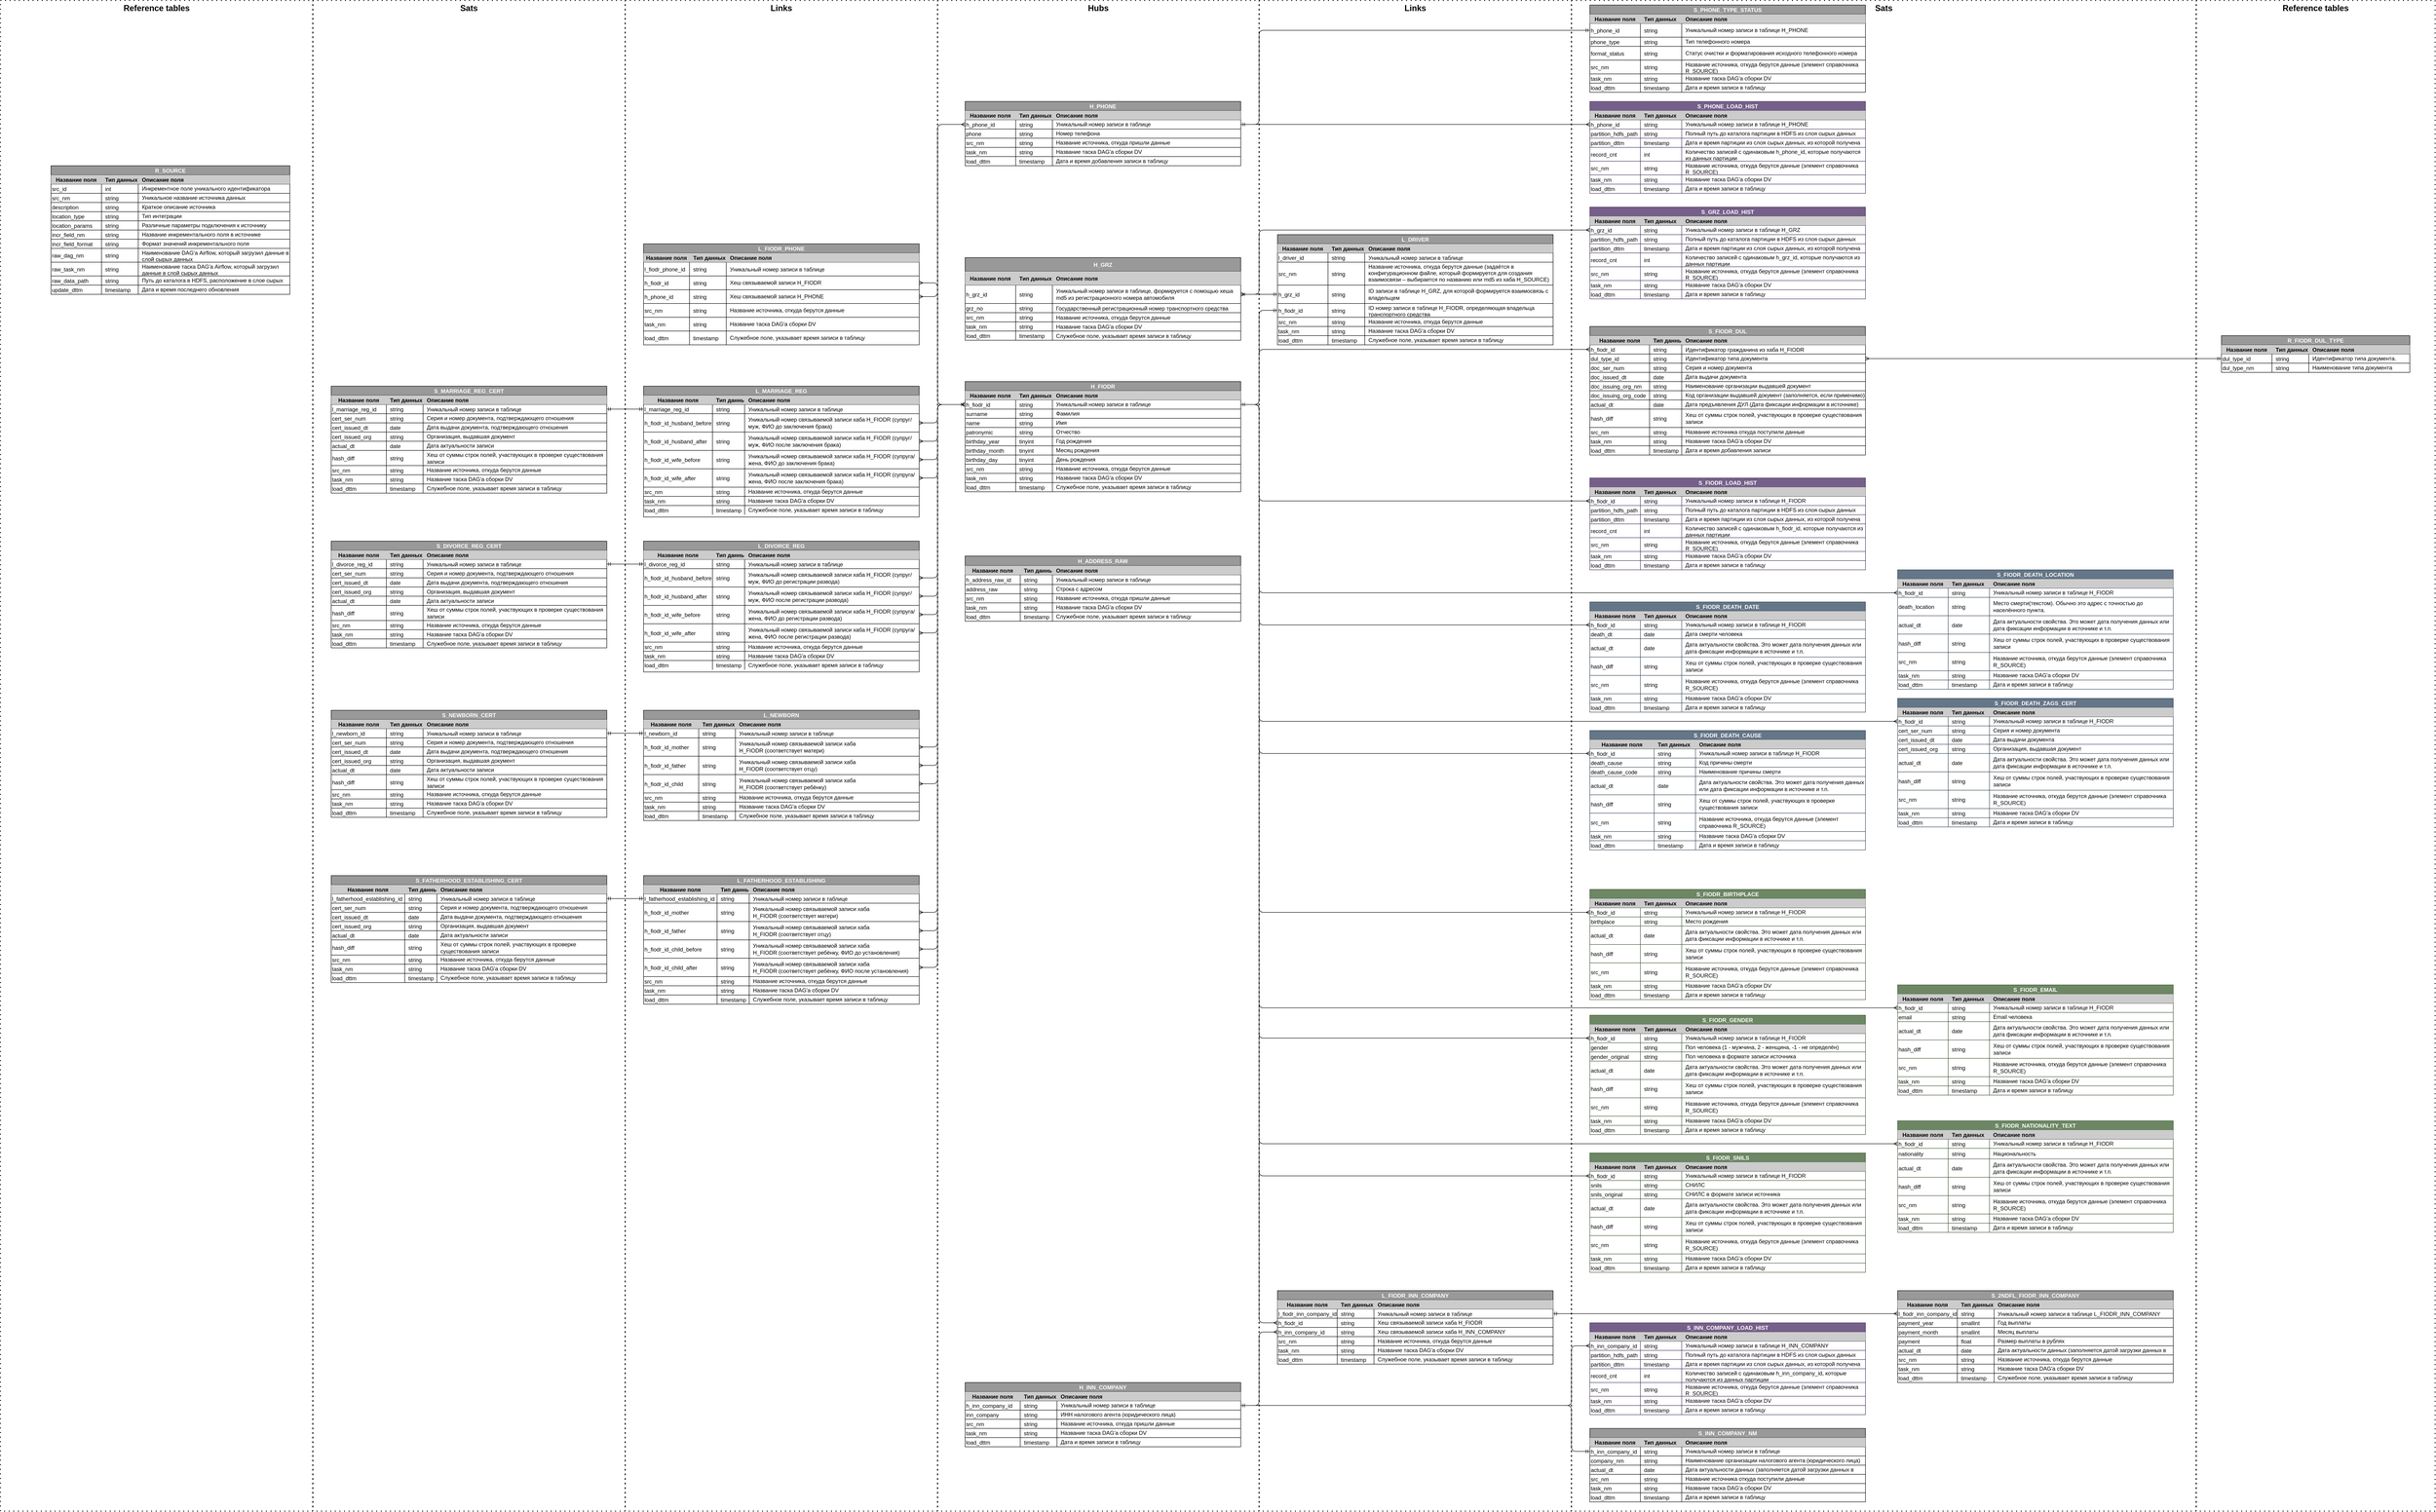 <mxfile version="14.7.4" type="github">
  <diagram id="dFcGTcOO6VKS4K1IGvdy" name="Page-1">
    <mxGraphModel dx="3765" dy="1436" grid="1" gridSize="10" guides="1" tooltips="1" connect="1" arrows="1" fold="1" page="1" pageScale="1" pageWidth="827" pageHeight="1169" math="0" shadow="0">
      <root>
        <mxCell id="0" />
        <mxCell id="1" parent="0" />
        <mxCell id="-qLkEP9o-9a46Q8EqcYX-889" value="&lt;font style=&quot;font-size: 18px&quot;&gt;&lt;b&gt;Links&lt;/b&gt;&lt;/font&gt;" style="rounded=0;whiteSpace=wrap;html=1;dashed=1;fillColor=none;strokeWidth=2;perimeterSpacing=12;dashPattern=1 4;verticalAlign=top;" parent="1" vertex="1">
          <mxGeometry x="120" y="-390" width="680" height="3290" as="geometry" />
        </mxCell>
        <mxCell id="-qLkEP9o-9a46Q8EqcYX-884" value="&lt;font size=&quot;1&quot;&gt;&lt;b style=&quot;font-size: 18px&quot;&gt;Reference tables&lt;/b&gt;&lt;/font&gt;" style="rounded=0;whiteSpace=wrap;html=1;dashed=1;fillColor=none;strokeWidth=2;perimeterSpacing=12;dashPattern=1 4;verticalAlign=top;" parent="1" vertex="1">
          <mxGeometry x="2160" y="-390" width="520" height="3290" as="geometry" />
        </mxCell>
        <mxCell id="-qLkEP9o-9a46Q8EqcYX-885" value="&lt;font style=&quot;font-size: 18px&quot;&gt;&lt;b&gt;Reference tables&lt;/b&gt;&lt;/font&gt;" style="rounded=0;whiteSpace=wrap;html=1;dashed=1;fillColor=none;strokeWidth=2;perimeterSpacing=12;dashPattern=1 4;verticalAlign=top;" parent="1" vertex="1">
          <mxGeometry x="-2620" y="-390" width="680" height="3290" as="geometry" />
        </mxCell>
        <mxCell id="-qLkEP9o-9a46Q8EqcYX-886" value="&lt;font style=&quot;font-size: 18px&quot;&gt;&lt;b&gt;Links&lt;/b&gt;&lt;/font&gt;" style="rounded=0;whiteSpace=wrap;html=1;dashed=1;fillColor=none;strokeWidth=2;perimeterSpacing=12;dashPattern=1 4;verticalAlign=top;" parent="1" vertex="1">
          <mxGeometry x="-1260" y="-390" width="680" height="3290" as="geometry" />
        </mxCell>
        <mxCell id="-qLkEP9o-9a46Q8EqcYX-887" value="&lt;font style=&quot;font-size: 18px&quot;&gt;&lt;b&gt;Sats&lt;/b&gt;&lt;/font&gt;" style="rounded=0;whiteSpace=wrap;html=1;dashed=1;fillColor=none;strokeWidth=2;perimeterSpacing=12;dashPattern=1 4;verticalAlign=top;" parent="1" vertex="1">
          <mxGeometry x="-1940" y="-390" width="680" height="3290" as="geometry" />
        </mxCell>
        <mxCell id="-qLkEP9o-9a46Q8EqcYX-888" value="&lt;font style=&quot;font-size: 18px&quot;&gt;&lt;b&gt;Hubs&lt;/b&gt;&lt;/font&gt;" style="rounded=0;whiteSpace=wrap;html=1;dashed=1;fillColor=none;strokeWidth=2;perimeterSpacing=12;dashPattern=1 4;verticalAlign=top;" parent="1" vertex="1">
          <mxGeometry x="-580" y="-390" width="700" height="3290" as="geometry" />
        </mxCell>
        <mxCell id="-qLkEP9o-9a46Q8EqcYX-890" value="&lt;font style=&quot;font-size: 18px&quot;&gt;&lt;b&gt;Sats&lt;/b&gt;&lt;/font&gt;" style="rounded=0;whiteSpace=wrap;html=1;dashed=1;fillColor=none;strokeWidth=2;perimeterSpacing=12;dashPattern=1 4;verticalAlign=top;" parent="1" vertex="1">
          <mxGeometry x="800" y="-390" width="1360" height="3290" as="geometry" />
        </mxCell>
        <mxCell id="-qLkEP9o-9a46Q8EqcYX-891" value="" style="html=1;strokeColor=#000000;fontColor=#FFFFFF;startArrow=ERmany;startFill=0;endArrow=ERmandOne;endFill=0;exitX=1;exitY=0.5;exitDx=0;exitDy=0;edgeStyle=orthogonalEdgeStyle;" parent="1" source="-qLkEP9o-9a46Q8EqcYX-898" target="-qLkEP9o-9a46Q8EqcYX-931" edge="1">
          <mxGeometry width="100" relative="1" as="geometry">
            <mxPoint x="260" y="351" as="sourcePoint" />
            <mxPoint x="219.04" y="63.376" as="targetPoint" />
          </mxGeometry>
        </mxCell>
        <mxCell id="-qLkEP9o-9a46Q8EqcYX-892" value="" style="html=1;strokeColor=#000000;fontColor=#FFFFFF;startArrow=ERmandOne;startFill=0;endArrow=ERmandOne;endFill=0;exitX=0;exitY=0.5;exitDx=0;exitDy=0;entryX=1;entryY=0.5;entryDx=0;entryDy=0;edgeStyle=orthogonalEdgeStyle;" parent="1" source="-qLkEP9o-9a46Q8EqcYX-935" target="-qLkEP9o-9a46Q8EqcYX-956" edge="1">
          <mxGeometry width="100" relative="1" as="geometry">
            <mxPoint x="485" y="207" as="sourcePoint" />
            <mxPoint x="90" y="534" as="targetPoint" />
          </mxGeometry>
        </mxCell>
        <mxCell id="-qLkEP9o-9a46Q8EqcYX-893" value="H_GRZ" style="shape=table;startSize=30;container=1;collapsible=1;childLayout=tableLayout;fixedRows=1;rowLines=1;fontStyle=1;align=center;resizeLast=1;fillColor=#999999;fontColor=#FFFFFF;" parent="1" vertex="1">
          <mxGeometry x="-520" y="170" width="600" height="180" as="geometry" />
        </mxCell>
        <mxCell id="-qLkEP9o-9a46Q8EqcYX-894" value="" style="shape=partialRectangle;collapsible=0;dropTarget=0;pointerEvents=0;fillColor=none;top=0;left=0;bottom=1;right=0;points=[[0,0.5],[1,0.5]];portConstraint=eastwest;" parent="-qLkEP9o-9a46Q8EqcYX-893" vertex="1">
          <mxGeometry y="30" width="600" height="30" as="geometry" />
        </mxCell>
        <mxCell id="-qLkEP9o-9a46Q8EqcYX-895" value="Название поля" style="shape=partialRectangle;connectable=0;top=0;left=0;bottom=0;right=0;fontStyle=1;overflow=hidden;fillColor=#CCCCCC;" parent="-qLkEP9o-9a46Q8EqcYX-894" vertex="1">
          <mxGeometry width="110" height="30" as="geometry" />
        </mxCell>
        <mxCell id="-qLkEP9o-9a46Q8EqcYX-896" value="Тип данных" style="shape=partialRectangle;connectable=0;top=0;left=0;bottom=0;right=0;align=left;spacingLeft=6;fontStyle=1;overflow=hidden;fillColor=#CCCCCC;" parent="-qLkEP9o-9a46Q8EqcYX-894" vertex="1">
          <mxGeometry x="110" width="80" height="30" as="geometry" />
        </mxCell>
        <mxCell id="-qLkEP9o-9a46Q8EqcYX-897" value="Описание поля" style="shape=partialRectangle;connectable=0;top=0;left=0;bottom=0;right=0;align=left;spacingLeft=6;fontStyle=1;overflow=hidden;fillColor=#CCCCCC;" parent="-qLkEP9o-9a46Q8EqcYX-894" vertex="1">
          <mxGeometry x="190" width="410" height="30" as="geometry" />
        </mxCell>
        <mxCell id="-qLkEP9o-9a46Q8EqcYX-898" value="" style="shape=partialRectangle;collapsible=0;dropTarget=0;pointerEvents=0;fillColor=none;top=0;left=0;bottom=0;right=0;points=[[0,0.5],[1,0.5]];portConstraint=eastwest;whiteSpace=wrap;" parent="-qLkEP9o-9a46Q8EqcYX-893" vertex="1">
          <mxGeometry y="60" width="600" height="40" as="geometry" />
        </mxCell>
        <mxCell id="-qLkEP9o-9a46Q8EqcYX-899" value="h_grz_id" style="shape=partialRectangle;connectable=0;fillColor=none;top=0;left=0;bottom=0;right=0;editable=1;overflow=hidden;align=left;" parent="-qLkEP9o-9a46Q8EqcYX-898" vertex="1">
          <mxGeometry width="110" height="40" as="geometry" />
        </mxCell>
        <mxCell id="-qLkEP9o-9a46Q8EqcYX-900" value="string" style="shape=partialRectangle;connectable=0;fillColor=none;top=0;left=0;bottom=0;right=0;align=left;spacingLeft=6;overflow=hidden;" parent="-qLkEP9o-9a46Q8EqcYX-898" vertex="1">
          <mxGeometry x="110" width="80" height="40" as="geometry" />
        </mxCell>
        <mxCell id="-qLkEP9o-9a46Q8EqcYX-901" value="Уникальный номер записи в таблице, формируется с помощью хеша md5 из регистрационного номера автомобиля" style="shape=partialRectangle;connectable=0;fillColor=none;top=0;left=0;bottom=0;right=0;align=left;spacingLeft=6;overflow=hidden;whiteSpace=wrap;" parent="-qLkEP9o-9a46Q8EqcYX-898" vertex="1">
          <mxGeometry x="190" width="410" height="40" as="geometry" />
        </mxCell>
        <mxCell id="-qLkEP9o-9a46Q8EqcYX-902" style="shape=partialRectangle;collapsible=0;dropTarget=0;pointerEvents=0;fillColor=none;top=0;left=0;bottom=0;right=0;points=[[0,0.5],[1,0.5]];portConstraint=eastwest;" parent="-qLkEP9o-9a46Q8EqcYX-893" vertex="1">
          <mxGeometry y="100" width="600" height="20" as="geometry" />
        </mxCell>
        <mxCell id="-qLkEP9o-9a46Q8EqcYX-903" value="grz_no" style="shape=partialRectangle;connectable=0;fillColor=none;top=0;left=0;bottom=0;right=0;editable=1;overflow=hidden;align=left;" parent="-qLkEP9o-9a46Q8EqcYX-902" vertex="1">
          <mxGeometry width="110" height="20" as="geometry" />
        </mxCell>
        <mxCell id="-qLkEP9o-9a46Q8EqcYX-904" value="string" style="shape=partialRectangle;connectable=0;fillColor=none;top=0;left=0;bottom=0;right=0;align=left;spacingLeft=6;overflow=hidden;" parent="-qLkEP9o-9a46Q8EqcYX-902" vertex="1">
          <mxGeometry x="110" width="80" height="20" as="geometry" />
        </mxCell>
        <mxCell id="-qLkEP9o-9a46Q8EqcYX-905" value="Государственный регистрационный номер транспортного средства" style="shape=partialRectangle;connectable=0;fillColor=none;top=0;left=0;bottom=0;right=0;align=left;spacingLeft=6;overflow=hidden;" parent="-qLkEP9o-9a46Q8EqcYX-902" vertex="1">
          <mxGeometry x="190" width="410" height="20" as="geometry" />
        </mxCell>
        <mxCell id="-qLkEP9o-9a46Q8EqcYX-906" style="shape=partialRectangle;collapsible=0;dropTarget=0;pointerEvents=0;fillColor=none;top=0;left=0;bottom=0;right=0;points=[[0,0.5],[1,0.5]];portConstraint=eastwest;" parent="-qLkEP9o-9a46Q8EqcYX-893" vertex="1">
          <mxGeometry y="120" width="600" height="20" as="geometry" />
        </mxCell>
        <mxCell id="-qLkEP9o-9a46Q8EqcYX-907" value="src_nm" style="shape=partialRectangle;connectable=0;fillColor=none;top=0;left=0;bottom=0;right=0;editable=1;overflow=hidden;align=left;" parent="-qLkEP9o-9a46Q8EqcYX-906" vertex="1">
          <mxGeometry width="110" height="20" as="geometry" />
        </mxCell>
        <mxCell id="-qLkEP9o-9a46Q8EqcYX-908" value="string" style="shape=partialRectangle;connectable=0;fillColor=none;top=0;left=0;bottom=0;right=0;align=left;spacingLeft=6;overflow=hidden;" parent="-qLkEP9o-9a46Q8EqcYX-906" vertex="1">
          <mxGeometry x="110" width="80" height="20" as="geometry" />
        </mxCell>
        <mxCell id="-qLkEP9o-9a46Q8EqcYX-909" value="Название источника, откуда берутся данные" style="shape=partialRectangle;connectable=0;fillColor=none;top=0;left=0;bottom=0;right=0;align=left;spacingLeft=6;overflow=hidden;" parent="-qLkEP9o-9a46Q8EqcYX-906" vertex="1">
          <mxGeometry x="190" width="410" height="20" as="geometry" />
        </mxCell>
        <mxCell id="-qLkEP9o-9a46Q8EqcYX-910" style="shape=partialRectangle;collapsible=0;dropTarget=0;pointerEvents=0;fillColor=none;top=0;left=0;bottom=0;right=0;points=[[0,0.5],[1,0.5]];portConstraint=eastwest;" parent="-qLkEP9o-9a46Q8EqcYX-893" vertex="1">
          <mxGeometry y="140" width="600" height="20" as="geometry" />
        </mxCell>
        <mxCell id="-qLkEP9o-9a46Q8EqcYX-911" value="task_nm" style="shape=partialRectangle;connectable=0;fillColor=none;top=0;left=0;bottom=0;right=0;editable=1;overflow=hidden;align=left;" parent="-qLkEP9o-9a46Q8EqcYX-910" vertex="1">
          <mxGeometry width="110" height="20" as="geometry" />
        </mxCell>
        <mxCell id="-qLkEP9o-9a46Q8EqcYX-912" value="string" style="shape=partialRectangle;connectable=0;fillColor=none;top=0;left=0;bottom=0;right=0;align=left;spacingLeft=6;overflow=hidden;" parent="-qLkEP9o-9a46Q8EqcYX-910" vertex="1">
          <mxGeometry x="110" width="80" height="20" as="geometry" />
        </mxCell>
        <mxCell id="-qLkEP9o-9a46Q8EqcYX-913" value="Название таска DAG&#39;а сборки DV" style="shape=partialRectangle;connectable=0;fillColor=none;top=0;left=0;bottom=0;right=0;align=left;spacingLeft=6;overflow=hidden;" parent="-qLkEP9o-9a46Q8EqcYX-910" vertex="1">
          <mxGeometry x="190" width="410" height="20" as="geometry" />
        </mxCell>
        <mxCell id="-qLkEP9o-9a46Q8EqcYX-914" style="shape=partialRectangle;collapsible=0;dropTarget=0;pointerEvents=0;fillColor=none;top=0;left=0;bottom=0;right=0;points=[[0,0.5],[1,0.5]];portConstraint=eastwest;" parent="-qLkEP9o-9a46Q8EqcYX-893" vertex="1">
          <mxGeometry y="160" width="600" height="20" as="geometry" />
        </mxCell>
        <mxCell id="-qLkEP9o-9a46Q8EqcYX-915" value="load_dttm" style="shape=partialRectangle;connectable=0;fillColor=none;top=0;left=0;bottom=0;right=0;editable=1;overflow=hidden;align=left;" parent="-qLkEP9o-9a46Q8EqcYX-914" vertex="1">
          <mxGeometry width="110" height="20" as="geometry" />
        </mxCell>
        <mxCell id="-qLkEP9o-9a46Q8EqcYX-916" value="timestamp" style="shape=partialRectangle;connectable=0;fillColor=none;top=0;left=0;bottom=0;right=0;align=left;spacingLeft=6;overflow=hidden;" parent="-qLkEP9o-9a46Q8EqcYX-914" vertex="1">
          <mxGeometry x="110" width="80" height="20" as="geometry" />
        </mxCell>
        <mxCell id="-qLkEP9o-9a46Q8EqcYX-917" value="Служебное поле, указывает время записи в таблицу" style="shape=partialRectangle;connectable=0;fillColor=none;top=0;left=0;bottom=0;right=0;align=left;spacingLeft=6;overflow=hidden;" parent="-qLkEP9o-9a46Q8EqcYX-914" vertex="1">
          <mxGeometry x="190" width="410" height="20" as="geometry" />
        </mxCell>
        <mxCell id="-qLkEP9o-9a46Q8EqcYX-918" value="L_DRIVER" style="shape=table;startSize=20;container=1;collapsible=1;childLayout=tableLayout;fixedRows=1;rowLines=1;fontStyle=1;align=center;resizeLast=1;fillColor=#999999;fontColor=#FFFFFF;" parent="1" vertex="1">
          <mxGeometry x="160" y="120" width="600" height="240" as="geometry" />
        </mxCell>
        <mxCell id="-qLkEP9o-9a46Q8EqcYX-919" value="" style="shape=partialRectangle;collapsible=0;dropTarget=0;pointerEvents=0;fillColor=none;top=0;left=0;bottom=1;right=0;points=[[0,0.5],[1,0.5]];portConstraint=eastwest;" parent="-qLkEP9o-9a46Q8EqcYX-918" vertex="1">
          <mxGeometry y="20" width="600" height="20" as="geometry" />
        </mxCell>
        <mxCell id="-qLkEP9o-9a46Q8EqcYX-920" value="Название поля" style="shape=partialRectangle;connectable=0;top=0;left=0;bottom=0;right=0;fontStyle=1;overflow=hidden;fillColor=#CCCCCC;" parent="-qLkEP9o-9a46Q8EqcYX-919" vertex="1">
          <mxGeometry width="110" height="20" as="geometry" />
        </mxCell>
        <mxCell id="-qLkEP9o-9a46Q8EqcYX-921" value="Тип данных" style="shape=partialRectangle;connectable=0;top=0;left=0;bottom=0;right=0;align=left;spacingLeft=6;fontStyle=1;overflow=hidden;fillColor=#CCCCCC;" parent="-qLkEP9o-9a46Q8EqcYX-919" vertex="1">
          <mxGeometry x="110" width="80" height="20" as="geometry" />
        </mxCell>
        <mxCell id="-qLkEP9o-9a46Q8EqcYX-922" value="Описание поля" style="shape=partialRectangle;connectable=0;top=0;left=0;bottom=0;right=0;align=left;spacingLeft=6;fontStyle=1;overflow=hidden;fillColor=#CCCCCC;" parent="-qLkEP9o-9a46Q8EqcYX-919" vertex="1">
          <mxGeometry x="190" width="410" height="20" as="geometry" />
        </mxCell>
        <mxCell id="-qLkEP9o-9a46Q8EqcYX-923" value="" style="shape=partialRectangle;collapsible=0;dropTarget=0;pointerEvents=0;fillColor=none;top=0;left=0;bottom=0;right=0;points=[[0,0.5],[1,0.5]];portConstraint=eastwest;align=left;" parent="-qLkEP9o-9a46Q8EqcYX-918" vertex="1">
          <mxGeometry y="40" width="600" height="20" as="geometry" />
        </mxCell>
        <mxCell id="-qLkEP9o-9a46Q8EqcYX-924" value="l_driver_id" style="shape=partialRectangle;connectable=0;fillColor=none;top=0;left=0;bottom=0;right=0;editable=1;overflow=hidden;align=left;" parent="-qLkEP9o-9a46Q8EqcYX-923" vertex="1">
          <mxGeometry width="110" height="20" as="geometry" />
        </mxCell>
        <mxCell id="-qLkEP9o-9a46Q8EqcYX-925" value="string" style="shape=partialRectangle;connectable=0;fillColor=none;top=0;left=0;bottom=0;right=0;align=left;spacingLeft=6;overflow=hidden;" parent="-qLkEP9o-9a46Q8EqcYX-923" vertex="1">
          <mxGeometry x="110" width="80" height="20" as="geometry" />
        </mxCell>
        <mxCell id="-qLkEP9o-9a46Q8EqcYX-926" value="Уникальный номер записи в таблице" style="shape=partialRectangle;connectable=0;fillColor=none;top=0;left=0;bottom=0;right=0;align=left;spacingLeft=6;overflow=hidden;" parent="-qLkEP9o-9a46Q8EqcYX-923" vertex="1">
          <mxGeometry x="190" width="410" height="20" as="geometry" />
        </mxCell>
        <mxCell id="-qLkEP9o-9a46Q8EqcYX-927" value="" style="shape=partialRectangle;collapsible=0;dropTarget=0;pointerEvents=0;fillColor=none;top=0;left=0;bottom=0;right=0;points=[[0,0.5],[1,0.5]];portConstraint=eastwest;" parent="-qLkEP9o-9a46Q8EqcYX-918" vertex="1">
          <mxGeometry y="60" width="600" height="50" as="geometry" />
        </mxCell>
        <mxCell id="-qLkEP9o-9a46Q8EqcYX-928" value="src_nm" style="shape=partialRectangle;connectable=0;fillColor=none;top=0;left=0;bottom=0;right=0;editable=1;overflow=hidden;align=left;" parent="-qLkEP9o-9a46Q8EqcYX-927" vertex="1">
          <mxGeometry width="110" height="50" as="geometry" />
        </mxCell>
        <mxCell id="-qLkEP9o-9a46Q8EqcYX-929" value="string" style="shape=partialRectangle;connectable=0;fillColor=none;top=0;left=0;bottom=0;right=0;align=left;spacingLeft=6;overflow=hidden;" parent="-qLkEP9o-9a46Q8EqcYX-927" vertex="1">
          <mxGeometry x="110" width="80" height="50" as="geometry" />
        </mxCell>
        <mxCell id="-qLkEP9o-9a46Q8EqcYX-930" value="Название источника, откуда берутся данные (задаётся в конфигурационном файле, который формируется для создания взаимосвязи – выбирается по названию или md5 из хаба H_SOURCE)&#xa;" style="shape=partialRectangle;connectable=0;fillColor=none;top=0;left=0;bottom=0;right=0;align=left;spacingLeft=6;overflow=hidden;whiteSpace=wrap;" parent="-qLkEP9o-9a46Q8EqcYX-927" vertex="1">
          <mxGeometry x="190" width="410" height="50" as="geometry" />
        </mxCell>
        <mxCell id="-qLkEP9o-9a46Q8EqcYX-931" value="" style="shape=partialRectangle;collapsible=0;dropTarget=0;pointerEvents=0;fillColor=none;top=0;left=0;bottom=0;right=0;points=[[0,0.5],[1,0.5]];portConstraint=eastwest;" parent="-qLkEP9o-9a46Q8EqcYX-918" vertex="1">
          <mxGeometry y="110" width="600" height="40" as="geometry" />
        </mxCell>
        <mxCell id="-qLkEP9o-9a46Q8EqcYX-932" value="h_grz_id" style="shape=partialRectangle;connectable=0;fillColor=none;top=0;left=0;bottom=0;right=0;editable=1;overflow=hidden;align=left;" parent="-qLkEP9o-9a46Q8EqcYX-931" vertex="1">
          <mxGeometry width="110" height="40" as="geometry" />
        </mxCell>
        <mxCell id="-qLkEP9o-9a46Q8EqcYX-933" value="string" style="shape=partialRectangle;connectable=0;fillColor=none;top=0;left=0;bottom=0;right=0;align=left;spacingLeft=6;overflow=hidden;" parent="-qLkEP9o-9a46Q8EqcYX-931" vertex="1">
          <mxGeometry x="110" width="80" height="40" as="geometry" />
        </mxCell>
        <mxCell id="-qLkEP9o-9a46Q8EqcYX-934" value="ID записи в таблице H_GRZ, для которой формируется взаимосвязь с владельцем" style="shape=partialRectangle;connectable=0;fillColor=none;top=0;left=0;bottom=0;right=0;align=left;spacingLeft=6;overflow=hidden;whiteSpace=wrap;" parent="-qLkEP9o-9a46Q8EqcYX-931" vertex="1">
          <mxGeometry x="190" width="410" height="40" as="geometry" />
        </mxCell>
        <mxCell id="-qLkEP9o-9a46Q8EqcYX-935" style="shape=partialRectangle;collapsible=0;dropTarget=0;pointerEvents=0;fillColor=none;top=0;left=0;bottom=0;right=0;points=[[0,0.5],[1,0.5]];portConstraint=eastwest;" parent="-qLkEP9o-9a46Q8EqcYX-918" vertex="1">
          <mxGeometry y="150" width="600" height="30" as="geometry" />
        </mxCell>
        <mxCell id="-qLkEP9o-9a46Q8EqcYX-936" value="h_fiodr_id" style="shape=partialRectangle;connectable=0;fillColor=none;top=0;left=0;bottom=0;right=0;editable=1;overflow=hidden;align=left;" parent="-qLkEP9o-9a46Q8EqcYX-935" vertex="1">
          <mxGeometry width="110" height="30" as="geometry" />
        </mxCell>
        <mxCell id="-qLkEP9o-9a46Q8EqcYX-937" value="string" style="shape=partialRectangle;connectable=0;fillColor=none;top=0;left=0;bottom=0;right=0;align=left;spacingLeft=6;overflow=hidden;" parent="-qLkEP9o-9a46Q8EqcYX-935" vertex="1">
          <mxGeometry x="110" width="80" height="30" as="geometry" />
        </mxCell>
        <mxCell id="-qLkEP9o-9a46Q8EqcYX-938" value="ID номер записи в таблице H_FIODR, определяющая владельца транспортного средства" style="shape=partialRectangle;connectable=0;fillColor=none;top=0;left=0;bottom=0;right=0;align=left;spacingLeft=6;overflow=hidden;whiteSpace=wrap;" parent="-qLkEP9o-9a46Q8EqcYX-935" vertex="1">
          <mxGeometry x="190" width="410" height="30" as="geometry" />
        </mxCell>
        <mxCell id="-qLkEP9o-9a46Q8EqcYX-939" style="shape=partialRectangle;collapsible=0;dropTarget=0;pointerEvents=0;fillColor=none;top=0;left=0;bottom=0;right=0;points=[[0,0.5],[1,0.5]];portConstraint=eastwest;" parent="-qLkEP9o-9a46Q8EqcYX-918" vertex="1">
          <mxGeometry y="180" width="600" height="20" as="geometry" />
        </mxCell>
        <mxCell id="-qLkEP9o-9a46Q8EqcYX-940" value="src_nm" style="shape=partialRectangle;connectable=0;fillColor=none;top=0;left=0;bottom=0;right=0;editable=1;overflow=hidden;align=left;" parent="-qLkEP9o-9a46Q8EqcYX-939" vertex="1">
          <mxGeometry width="110" height="20" as="geometry" />
        </mxCell>
        <mxCell id="-qLkEP9o-9a46Q8EqcYX-941" value="string" style="shape=partialRectangle;connectable=0;fillColor=none;top=0;left=0;bottom=0;right=0;align=left;spacingLeft=6;overflow=hidden;" parent="-qLkEP9o-9a46Q8EqcYX-939" vertex="1">
          <mxGeometry x="110" width="80" height="20" as="geometry" />
        </mxCell>
        <mxCell id="-qLkEP9o-9a46Q8EqcYX-942" value="Название источника, откуда берутся данные" style="shape=partialRectangle;connectable=0;fillColor=none;top=0;left=0;bottom=0;right=0;align=left;spacingLeft=6;overflow=hidden;whiteSpace=wrap;" parent="-qLkEP9o-9a46Q8EqcYX-939" vertex="1">
          <mxGeometry x="190" width="410" height="20" as="geometry" />
        </mxCell>
        <mxCell id="-qLkEP9o-9a46Q8EqcYX-943" style="shape=partialRectangle;collapsible=0;dropTarget=0;pointerEvents=0;fillColor=none;top=0;left=0;bottom=0;right=0;points=[[0,0.5],[1,0.5]];portConstraint=eastwest;" parent="-qLkEP9o-9a46Q8EqcYX-918" vertex="1">
          <mxGeometry y="200" width="600" height="20" as="geometry" />
        </mxCell>
        <mxCell id="-qLkEP9o-9a46Q8EqcYX-944" value="task_nm" style="shape=partialRectangle;connectable=0;fillColor=none;top=0;left=0;bottom=0;right=0;editable=1;overflow=hidden;align=left;" parent="-qLkEP9o-9a46Q8EqcYX-943" vertex="1">
          <mxGeometry width="110" height="20" as="geometry" />
        </mxCell>
        <mxCell id="-qLkEP9o-9a46Q8EqcYX-945" value="string" style="shape=partialRectangle;connectable=0;fillColor=none;top=0;left=0;bottom=0;right=0;align=left;spacingLeft=6;overflow=hidden;" parent="-qLkEP9o-9a46Q8EqcYX-943" vertex="1">
          <mxGeometry x="110" width="80" height="20" as="geometry" />
        </mxCell>
        <mxCell id="-qLkEP9o-9a46Q8EqcYX-946" value="Название таска DAG&#39;а сборки DV" style="shape=partialRectangle;connectable=0;fillColor=none;top=0;left=0;bottom=0;right=0;align=left;spacingLeft=6;overflow=hidden;whiteSpace=wrap;" parent="-qLkEP9o-9a46Q8EqcYX-943" vertex="1">
          <mxGeometry x="190" width="410" height="20" as="geometry" />
        </mxCell>
        <mxCell id="-qLkEP9o-9a46Q8EqcYX-947" style="shape=partialRectangle;collapsible=0;dropTarget=0;pointerEvents=0;fillColor=none;top=0;left=0;bottom=0;right=0;points=[[0,0.5],[1,0.5]];portConstraint=eastwest;" parent="-qLkEP9o-9a46Q8EqcYX-918" vertex="1">
          <mxGeometry y="220" width="600" height="20" as="geometry" />
        </mxCell>
        <mxCell id="-qLkEP9o-9a46Q8EqcYX-948" value="load_dttm" style="shape=partialRectangle;connectable=0;fillColor=none;top=0;left=0;bottom=0;right=0;editable=1;overflow=hidden;align=left;" parent="-qLkEP9o-9a46Q8EqcYX-947" vertex="1">
          <mxGeometry width="110" height="20" as="geometry" />
        </mxCell>
        <mxCell id="-qLkEP9o-9a46Q8EqcYX-949" value="timestamp" style="shape=partialRectangle;connectable=0;fillColor=none;top=0;left=0;bottom=0;right=0;align=left;spacingLeft=6;overflow=hidden;" parent="-qLkEP9o-9a46Q8EqcYX-947" vertex="1">
          <mxGeometry x="110" width="80" height="20" as="geometry" />
        </mxCell>
        <mxCell id="-qLkEP9o-9a46Q8EqcYX-950" value="Служебное поле, указывает время записи в таблицу" style="shape=partialRectangle;connectable=0;fillColor=none;top=0;left=0;bottom=0;right=0;align=left;spacingLeft=6;overflow=hidden;whiteSpace=wrap;" parent="-qLkEP9o-9a46Q8EqcYX-947" vertex="1">
          <mxGeometry x="190" width="410" height="20" as="geometry" />
        </mxCell>
        <mxCell id="-qLkEP9o-9a46Q8EqcYX-951" value="H_FIODR" style="shape=table;startSize=20;container=1;collapsible=1;childLayout=tableLayout;fixedRows=1;rowLines=1;fontStyle=1;align=center;resizeLast=1;fillColor=#999999;fontColor=#FFFFFF;" parent="1" vertex="1">
          <mxGeometry x="-520" y="440" width="600" height="240.0" as="geometry" />
        </mxCell>
        <mxCell id="-qLkEP9o-9a46Q8EqcYX-952" value="" style="shape=partialRectangle;collapsible=0;dropTarget=0;pointerEvents=0;fillColor=none;top=0;left=0;bottom=1;right=0;points=[[0,0.5],[1,0.5]];portConstraint=eastwest;" parent="-qLkEP9o-9a46Q8EqcYX-951" vertex="1">
          <mxGeometry y="20" width="600" height="20" as="geometry" />
        </mxCell>
        <mxCell id="-qLkEP9o-9a46Q8EqcYX-953" value="Название поля" style="shape=partialRectangle;connectable=0;top=0;left=0;bottom=0;right=0;fontStyle=1;overflow=hidden;fillColor=#CCCCCC;" parent="-qLkEP9o-9a46Q8EqcYX-952" vertex="1">
          <mxGeometry width="110" height="20" as="geometry" />
        </mxCell>
        <mxCell id="-qLkEP9o-9a46Q8EqcYX-954" value="Тип данных" style="shape=partialRectangle;connectable=0;top=0;left=0;bottom=0;right=0;align=left;spacingLeft=6;fontStyle=1;overflow=hidden;fillColor=#CCCCCC;" parent="-qLkEP9o-9a46Q8EqcYX-952" vertex="1">
          <mxGeometry x="110" width="80" height="20" as="geometry" />
        </mxCell>
        <mxCell id="-qLkEP9o-9a46Q8EqcYX-955" value="Описание поля" style="shape=partialRectangle;connectable=0;top=0;left=0;bottom=0;right=0;align=left;spacingLeft=6;fontStyle=1;overflow=hidden;fillColor=#CCCCCC;" parent="-qLkEP9o-9a46Q8EqcYX-952" vertex="1">
          <mxGeometry x="190" width="410" height="20" as="geometry" />
        </mxCell>
        <mxCell id="-qLkEP9o-9a46Q8EqcYX-956" value="" style="shape=partialRectangle;collapsible=0;dropTarget=0;pointerEvents=0;fillColor=none;top=0;left=0;bottom=0;right=0;points=[[0,0.5],[1,0.5]];portConstraint=eastwest;align=left;" parent="-qLkEP9o-9a46Q8EqcYX-951" vertex="1">
          <mxGeometry y="40" width="600" height="20" as="geometry" />
        </mxCell>
        <mxCell id="-qLkEP9o-9a46Q8EqcYX-957" value="h_fiodr_id" style="shape=partialRectangle;connectable=0;fillColor=none;top=0;left=0;bottom=0;right=0;editable=1;overflow=hidden;align=left;" parent="-qLkEP9o-9a46Q8EqcYX-956" vertex="1">
          <mxGeometry width="110" height="20" as="geometry" />
        </mxCell>
        <mxCell id="-qLkEP9o-9a46Q8EqcYX-958" value="string" style="shape=partialRectangle;connectable=0;fillColor=none;top=0;left=0;bottom=0;right=0;align=left;spacingLeft=6;overflow=hidden;" parent="-qLkEP9o-9a46Q8EqcYX-956" vertex="1">
          <mxGeometry x="110" width="80" height="20" as="geometry" />
        </mxCell>
        <mxCell id="-qLkEP9o-9a46Q8EqcYX-959" value="Уникальный номер записи в таблице" style="shape=partialRectangle;connectable=0;fillColor=none;top=0;left=0;bottom=0;right=0;align=left;spacingLeft=6;overflow=hidden;whiteSpace=wrap;" parent="-qLkEP9o-9a46Q8EqcYX-956" vertex="1">
          <mxGeometry x="190" width="410" height="20" as="geometry" />
        </mxCell>
        <mxCell id="-qLkEP9o-9a46Q8EqcYX-960" style="shape=partialRectangle;collapsible=0;dropTarget=0;pointerEvents=0;fillColor=none;top=0;left=0;bottom=0;right=0;points=[[0,0.5],[1,0.5]];portConstraint=eastwest;" parent="-qLkEP9o-9a46Q8EqcYX-951" vertex="1">
          <mxGeometry y="60" width="600" height="20" as="geometry" />
        </mxCell>
        <mxCell id="-qLkEP9o-9a46Q8EqcYX-961" value="surname" style="shape=partialRectangle;connectable=0;fillColor=none;top=0;left=0;bottom=0;right=0;editable=1;overflow=hidden;align=left;" parent="-qLkEP9o-9a46Q8EqcYX-960" vertex="1">
          <mxGeometry width="110" height="20" as="geometry" />
        </mxCell>
        <mxCell id="-qLkEP9o-9a46Q8EqcYX-962" value="string" style="shape=partialRectangle;connectable=0;fillColor=none;top=0;left=0;bottom=0;right=0;align=left;spacingLeft=6;overflow=hidden;" parent="-qLkEP9o-9a46Q8EqcYX-960" vertex="1">
          <mxGeometry x="110" width="80" height="20" as="geometry" />
        </mxCell>
        <mxCell id="-qLkEP9o-9a46Q8EqcYX-963" value="Фамилия" style="shape=partialRectangle;connectable=0;fillColor=none;top=0;left=0;bottom=0;right=0;align=left;spacingLeft=6;overflow=hidden;whiteSpace=wrap;" parent="-qLkEP9o-9a46Q8EqcYX-960" vertex="1">
          <mxGeometry x="190" width="410" height="20" as="geometry" />
        </mxCell>
        <mxCell id="-qLkEP9o-9a46Q8EqcYX-964" style="shape=partialRectangle;collapsible=0;dropTarget=0;pointerEvents=0;fillColor=none;top=0;left=0;bottom=0;right=0;points=[[0,0.5],[1,0.5]];portConstraint=eastwest;" parent="-qLkEP9o-9a46Q8EqcYX-951" vertex="1">
          <mxGeometry y="80" width="600" height="20" as="geometry" />
        </mxCell>
        <mxCell id="-qLkEP9o-9a46Q8EqcYX-965" value="name" style="shape=partialRectangle;connectable=0;fillColor=none;top=0;left=0;bottom=0;right=0;editable=1;overflow=hidden;align=left;" parent="-qLkEP9o-9a46Q8EqcYX-964" vertex="1">
          <mxGeometry width="110" height="20" as="geometry" />
        </mxCell>
        <mxCell id="-qLkEP9o-9a46Q8EqcYX-966" value="string" style="shape=partialRectangle;connectable=0;fillColor=none;top=0;left=0;bottom=0;right=0;align=left;spacingLeft=6;overflow=hidden;" parent="-qLkEP9o-9a46Q8EqcYX-964" vertex="1">
          <mxGeometry x="110" width="80" height="20" as="geometry" />
        </mxCell>
        <mxCell id="-qLkEP9o-9a46Q8EqcYX-967" value="Имя" style="shape=partialRectangle;connectable=0;fillColor=none;top=0;left=0;bottom=0;right=0;align=left;spacingLeft=6;overflow=hidden;whiteSpace=wrap;" parent="-qLkEP9o-9a46Q8EqcYX-964" vertex="1">
          <mxGeometry x="190" width="410" height="20" as="geometry" />
        </mxCell>
        <mxCell id="-qLkEP9o-9a46Q8EqcYX-968" style="shape=partialRectangle;collapsible=0;dropTarget=0;pointerEvents=0;fillColor=none;top=0;left=0;bottom=0;right=0;points=[[0,0.5],[1,0.5]];portConstraint=eastwest;" parent="-qLkEP9o-9a46Q8EqcYX-951" vertex="1">
          <mxGeometry y="100" width="600" height="20" as="geometry" />
        </mxCell>
        <mxCell id="-qLkEP9o-9a46Q8EqcYX-969" value="patronymic" style="shape=partialRectangle;connectable=0;fillColor=none;top=0;left=0;bottom=0;right=0;editable=1;overflow=hidden;align=left;" parent="-qLkEP9o-9a46Q8EqcYX-968" vertex="1">
          <mxGeometry width="110" height="20" as="geometry" />
        </mxCell>
        <mxCell id="-qLkEP9o-9a46Q8EqcYX-970" value="string" style="shape=partialRectangle;connectable=0;fillColor=none;top=0;left=0;bottom=0;right=0;align=left;spacingLeft=6;overflow=hidden;" parent="-qLkEP9o-9a46Q8EqcYX-968" vertex="1">
          <mxGeometry x="110" width="80" height="20" as="geometry" />
        </mxCell>
        <mxCell id="-qLkEP9o-9a46Q8EqcYX-971" value="Отчество" style="shape=partialRectangle;connectable=0;fillColor=none;top=0;left=0;bottom=0;right=0;align=left;spacingLeft=6;overflow=hidden;whiteSpace=wrap;" parent="-qLkEP9o-9a46Q8EqcYX-968" vertex="1">
          <mxGeometry x="190" width="410" height="20" as="geometry" />
        </mxCell>
        <mxCell id="-qLkEP9o-9a46Q8EqcYX-972" style="shape=partialRectangle;collapsible=0;dropTarget=0;pointerEvents=0;fillColor=none;top=0;left=0;bottom=0;right=0;points=[[0,0.5],[1,0.5]];portConstraint=eastwest;" parent="-qLkEP9o-9a46Q8EqcYX-951" vertex="1">
          <mxGeometry y="120" width="600" height="20" as="geometry" />
        </mxCell>
        <mxCell id="-qLkEP9o-9a46Q8EqcYX-973" value="birthday_year" style="shape=partialRectangle;connectable=0;fillColor=none;top=0;left=0;bottom=0;right=0;editable=1;overflow=hidden;align=left;" parent="-qLkEP9o-9a46Q8EqcYX-972" vertex="1">
          <mxGeometry width="110" height="20" as="geometry" />
        </mxCell>
        <mxCell id="-qLkEP9o-9a46Q8EqcYX-974" value="tinyint" style="shape=partialRectangle;connectable=0;fillColor=none;top=0;left=0;bottom=0;right=0;align=left;spacingLeft=6;overflow=hidden;" parent="-qLkEP9o-9a46Q8EqcYX-972" vertex="1">
          <mxGeometry x="110" width="80" height="20" as="geometry" />
        </mxCell>
        <mxCell id="-qLkEP9o-9a46Q8EqcYX-975" value="Год рождения" style="shape=partialRectangle;connectable=0;fillColor=none;top=0;left=0;bottom=0;right=0;align=left;spacingLeft=6;overflow=hidden;whiteSpace=wrap;" parent="-qLkEP9o-9a46Q8EqcYX-972" vertex="1">
          <mxGeometry x="190" width="410" height="20" as="geometry" />
        </mxCell>
        <mxCell id="-qLkEP9o-9a46Q8EqcYX-976" style="shape=partialRectangle;collapsible=0;dropTarget=0;pointerEvents=0;fillColor=none;top=0;left=0;bottom=0;right=0;points=[[0,0.5],[1,0.5]];portConstraint=eastwest;" parent="-qLkEP9o-9a46Q8EqcYX-951" vertex="1">
          <mxGeometry y="140" width="600" height="20" as="geometry" />
        </mxCell>
        <mxCell id="-qLkEP9o-9a46Q8EqcYX-977" value="birthday_month" style="shape=partialRectangle;connectable=0;fillColor=none;top=0;left=0;bottom=0;right=0;editable=1;overflow=hidden;align=left;" parent="-qLkEP9o-9a46Q8EqcYX-976" vertex="1">
          <mxGeometry width="110" height="20" as="geometry" />
        </mxCell>
        <mxCell id="-qLkEP9o-9a46Q8EqcYX-978" value="tinyint" style="shape=partialRectangle;connectable=0;fillColor=none;top=0;left=0;bottom=0;right=0;align=left;spacingLeft=6;overflow=hidden;" parent="-qLkEP9o-9a46Q8EqcYX-976" vertex="1">
          <mxGeometry x="110" width="80" height="20" as="geometry" />
        </mxCell>
        <mxCell id="-qLkEP9o-9a46Q8EqcYX-979" value="Месяц рождения" style="shape=partialRectangle;connectable=0;fillColor=none;top=0;left=0;bottom=0;right=0;align=left;spacingLeft=6;overflow=hidden;whiteSpace=wrap;" parent="-qLkEP9o-9a46Q8EqcYX-976" vertex="1">
          <mxGeometry x="190" width="410" height="20" as="geometry" />
        </mxCell>
        <mxCell id="-qLkEP9o-9a46Q8EqcYX-980" style="shape=partialRectangle;collapsible=0;dropTarget=0;pointerEvents=0;fillColor=none;top=0;left=0;bottom=0;right=0;points=[[0,0.5],[1,0.5]];portConstraint=eastwest;" parent="-qLkEP9o-9a46Q8EqcYX-951" vertex="1">
          <mxGeometry y="160" width="600" height="20" as="geometry" />
        </mxCell>
        <mxCell id="-qLkEP9o-9a46Q8EqcYX-981" value="birthday_day" style="shape=partialRectangle;connectable=0;fillColor=none;top=0;left=0;bottom=0;right=0;editable=1;overflow=hidden;align=left;" parent="-qLkEP9o-9a46Q8EqcYX-980" vertex="1">
          <mxGeometry width="110" height="20" as="geometry" />
        </mxCell>
        <mxCell id="-qLkEP9o-9a46Q8EqcYX-982" value="tinyint" style="shape=partialRectangle;connectable=0;fillColor=none;top=0;left=0;bottom=0;right=0;align=left;spacingLeft=6;overflow=hidden;" parent="-qLkEP9o-9a46Q8EqcYX-980" vertex="1">
          <mxGeometry x="110" width="80" height="20" as="geometry" />
        </mxCell>
        <mxCell id="-qLkEP9o-9a46Q8EqcYX-983" value="День рождения" style="shape=partialRectangle;connectable=0;fillColor=none;top=0;left=0;bottom=0;right=0;align=left;spacingLeft=6;overflow=hidden;whiteSpace=wrap;" parent="-qLkEP9o-9a46Q8EqcYX-980" vertex="1">
          <mxGeometry x="190" width="410" height="20" as="geometry" />
        </mxCell>
        <mxCell id="-qLkEP9o-9a46Q8EqcYX-984" style="shape=partialRectangle;collapsible=0;dropTarget=0;pointerEvents=0;fillColor=none;top=0;left=0;bottom=0;right=0;points=[[0,0.5],[1,0.5]];portConstraint=eastwest;" parent="-qLkEP9o-9a46Q8EqcYX-951" vertex="1">
          <mxGeometry y="180" width="600" height="20" as="geometry" />
        </mxCell>
        <mxCell id="-qLkEP9o-9a46Q8EqcYX-985" value="src_nm" style="shape=partialRectangle;connectable=0;fillColor=none;top=0;left=0;bottom=0;right=0;editable=1;overflow=hidden;align=left;" parent="-qLkEP9o-9a46Q8EqcYX-984" vertex="1">
          <mxGeometry width="110" height="20" as="geometry" />
        </mxCell>
        <mxCell id="-qLkEP9o-9a46Q8EqcYX-986" value="string" style="shape=partialRectangle;connectable=0;fillColor=none;top=0;left=0;bottom=0;right=0;align=left;spacingLeft=6;overflow=hidden;" parent="-qLkEP9o-9a46Q8EqcYX-984" vertex="1">
          <mxGeometry x="110" width="80" height="20" as="geometry" />
        </mxCell>
        <mxCell id="-qLkEP9o-9a46Q8EqcYX-987" value="Название источника, откуда берутся данные" style="shape=partialRectangle;connectable=0;fillColor=none;top=0;left=0;bottom=0;right=0;align=left;spacingLeft=6;overflow=hidden;whiteSpace=wrap;" parent="-qLkEP9o-9a46Q8EqcYX-984" vertex="1">
          <mxGeometry x="190" width="410" height="20" as="geometry" />
        </mxCell>
        <mxCell id="-qLkEP9o-9a46Q8EqcYX-988" style="shape=partialRectangle;collapsible=0;dropTarget=0;pointerEvents=0;fillColor=none;top=0;left=0;bottom=0;right=0;points=[[0,0.5],[1,0.5]];portConstraint=eastwest;" parent="-qLkEP9o-9a46Q8EqcYX-951" vertex="1">
          <mxGeometry y="200" width="600" height="20" as="geometry" />
        </mxCell>
        <mxCell id="-qLkEP9o-9a46Q8EqcYX-989" value="task_nm" style="shape=partialRectangle;connectable=0;fillColor=none;top=0;left=0;bottom=0;right=0;editable=1;overflow=hidden;align=left;" parent="-qLkEP9o-9a46Q8EqcYX-988" vertex="1">
          <mxGeometry width="110" height="20" as="geometry" />
        </mxCell>
        <mxCell id="-qLkEP9o-9a46Q8EqcYX-990" value="string" style="shape=partialRectangle;connectable=0;fillColor=none;top=0;left=0;bottom=0;right=0;align=left;spacingLeft=6;overflow=hidden;" parent="-qLkEP9o-9a46Q8EqcYX-988" vertex="1">
          <mxGeometry x="110" width="80" height="20" as="geometry" />
        </mxCell>
        <mxCell id="-qLkEP9o-9a46Q8EqcYX-991" value="Название таска DAG&#39;а сборки DV" style="shape=partialRectangle;connectable=0;fillColor=none;top=0;left=0;bottom=0;right=0;align=left;spacingLeft=6;overflow=hidden;whiteSpace=wrap;" parent="-qLkEP9o-9a46Q8EqcYX-988" vertex="1">
          <mxGeometry x="190" width="410" height="20" as="geometry" />
        </mxCell>
        <mxCell id="-qLkEP9o-9a46Q8EqcYX-992" style="shape=partialRectangle;collapsible=0;dropTarget=0;pointerEvents=0;fillColor=none;top=0;left=0;bottom=0;right=0;points=[[0,0.5],[1,0.5]];portConstraint=eastwest;" parent="-qLkEP9o-9a46Q8EqcYX-951" vertex="1">
          <mxGeometry y="220" width="600" height="20" as="geometry" />
        </mxCell>
        <mxCell id="-qLkEP9o-9a46Q8EqcYX-993" value="load_dttm" style="shape=partialRectangle;connectable=0;fillColor=none;top=0;left=0;bottom=0;right=0;editable=1;overflow=hidden;align=left;" parent="-qLkEP9o-9a46Q8EqcYX-992" vertex="1">
          <mxGeometry width="110" height="20" as="geometry" />
        </mxCell>
        <mxCell id="-qLkEP9o-9a46Q8EqcYX-994" value="timestamp" style="shape=partialRectangle;connectable=0;fillColor=none;top=0;left=0;bottom=0;right=0;align=left;spacingLeft=6;overflow=hidden;" parent="-qLkEP9o-9a46Q8EqcYX-992" vertex="1">
          <mxGeometry x="110" width="80" height="20" as="geometry" />
        </mxCell>
        <mxCell id="-qLkEP9o-9a46Q8EqcYX-995" value="Служебное поле, указывает время записи в таблицу" style="shape=partialRectangle;connectable=0;fillColor=none;top=0;left=0;bottom=0;right=0;align=left;spacingLeft=6;overflow=hidden;whiteSpace=wrap;verticalAlign=middle;" parent="-qLkEP9o-9a46Q8EqcYX-992" vertex="1">
          <mxGeometry x="190" width="410" height="20" as="geometry" />
        </mxCell>
        <mxCell id="-qLkEP9o-9a46Q8EqcYX-996" value="L_NEWBORN" style="shape=table;startSize=20;container=1;collapsible=1;childLayout=tableLayout;fixedRows=1;rowLines=1;fontStyle=1;align=center;resizeLast=1;fillColor=#999999;fontColor=#FFFFFF;" parent="1" vertex="1">
          <mxGeometry x="-1220" y="1156" width="600" height="240" as="geometry" />
        </mxCell>
        <mxCell id="-qLkEP9o-9a46Q8EqcYX-997" value="" style="shape=partialRectangle;collapsible=0;dropTarget=0;pointerEvents=0;fillColor=none;top=0;left=0;bottom=1;right=0;points=[[0,0.5],[1,0.5]];portConstraint=eastwest;" parent="-qLkEP9o-9a46Q8EqcYX-996" vertex="1">
          <mxGeometry y="20" width="600" height="20" as="geometry" />
        </mxCell>
        <mxCell id="-qLkEP9o-9a46Q8EqcYX-998" value="Название поля" style="shape=partialRectangle;connectable=0;top=0;left=0;bottom=0;right=0;fontStyle=1;overflow=hidden;fillColor=#CCCCCC;" parent="-qLkEP9o-9a46Q8EqcYX-997" vertex="1">
          <mxGeometry width="120" height="20" as="geometry" />
        </mxCell>
        <mxCell id="-qLkEP9o-9a46Q8EqcYX-999" value="Тип данных" style="shape=partialRectangle;connectable=0;top=0;left=0;bottom=0;right=0;align=left;spacingLeft=6;fontStyle=1;overflow=hidden;fillColor=#CCCCCC;" parent="-qLkEP9o-9a46Q8EqcYX-997" vertex="1">
          <mxGeometry x="120" width="80" height="20" as="geometry" />
        </mxCell>
        <mxCell id="-qLkEP9o-9a46Q8EqcYX-1000" value="Описание поля" style="shape=partialRectangle;connectable=0;top=0;left=0;bottom=0;right=0;align=left;spacingLeft=6;fontStyle=1;overflow=hidden;fillColor=#CCCCCC;" parent="-qLkEP9o-9a46Q8EqcYX-997" vertex="1">
          <mxGeometry x="200" width="400" height="20" as="geometry" />
        </mxCell>
        <mxCell id="-qLkEP9o-9a46Q8EqcYX-1001" value="" style="shape=partialRectangle;collapsible=0;dropTarget=0;pointerEvents=0;fillColor=none;top=0;left=0;bottom=0;right=0;points=[[0,0.5],[1,0.5]];portConstraint=eastwest;align=left;" parent="-qLkEP9o-9a46Q8EqcYX-996" vertex="1">
          <mxGeometry y="40" width="600" height="20" as="geometry" />
        </mxCell>
        <mxCell id="-qLkEP9o-9a46Q8EqcYX-1002" value="l_newborn_id" style="shape=partialRectangle;connectable=0;fillColor=none;top=0;left=0;bottom=0;right=0;editable=1;overflow=hidden;align=left;" parent="-qLkEP9o-9a46Q8EqcYX-1001" vertex="1">
          <mxGeometry width="120" height="20" as="geometry" />
        </mxCell>
        <mxCell id="-qLkEP9o-9a46Q8EqcYX-1003" value="string" style="shape=partialRectangle;connectable=0;fillColor=none;top=0;left=0;bottom=0;right=0;align=left;spacingLeft=6;overflow=hidden;" parent="-qLkEP9o-9a46Q8EqcYX-1001" vertex="1">
          <mxGeometry x="120" width="80" height="20" as="geometry" />
        </mxCell>
        <mxCell id="-qLkEP9o-9a46Q8EqcYX-1004" value="Уникальный номер записи в таблице" style="shape=partialRectangle;connectable=0;fillColor=none;top=0;left=0;bottom=0;right=0;align=left;spacingLeft=6;overflow=hidden;" parent="-qLkEP9o-9a46Q8EqcYX-1001" vertex="1">
          <mxGeometry x="200" width="400" height="20" as="geometry" />
        </mxCell>
        <mxCell id="-qLkEP9o-9a46Q8EqcYX-1005" style="shape=partialRectangle;collapsible=0;dropTarget=0;pointerEvents=0;fillColor=none;top=0;left=0;bottom=0;right=0;points=[[0,0.5],[1,0.5]];portConstraint=eastwest;" parent="-qLkEP9o-9a46Q8EqcYX-996" vertex="1">
          <mxGeometry y="60" width="600" height="40" as="geometry" />
        </mxCell>
        <mxCell id="-qLkEP9o-9a46Q8EqcYX-1006" value="h_fiodr_id_mother" style="shape=partialRectangle;connectable=0;fillColor=none;top=0;left=0;bottom=0;right=0;editable=1;overflow=hidden;align=left;" parent="-qLkEP9o-9a46Q8EqcYX-1005" vertex="1">
          <mxGeometry width="120" height="40" as="geometry" />
        </mxCell>
        <mxCell id="-qLkEP9o-9a46Q8EqcYX-1007" value="string" style="shape=partialRectangle;connectable=0;fillColor=none;top=0;left=0;bottom=0;right=0;align=left;spacingLeft=6;overflow=hidden;" parent="-qLkEP9o-9a46Q8EqcYX-1005" vertex="1">
          <mxGeometry x="120" width="80" height="40" as="geometry" />
        </mxCell>
        <mxCell id="-qLkEP9o-9a46Q8EqcYX-1008" value="Уникальный номер связываемой записи хаба H_FIODR (соответствует матери)" style="shape=partialRectangle;connectable=0;fillColor=none;top=0;left=0;bottom=0;right=0;align=left;spacingLeft=6;overflow=hidden;whiteSpace=wrap;" parent="-qLkEP9o-9a46Q8EqcYX-1005" vertex="1">
          <mxGeometry x="200" width="400" height="40" as="geometry" />
        </mxCell>
        <mxCell id="-qLkEP9o-9a46Q8EqcYX-1009" style="shape=partialRectangle;collapsible=0;dropTarget=0;pointerEvents=0;fillColor=none;top=0;left=0;bottom=0;right=0;points=[[0,0.5],[1,0.5]];portConstraint=eastwest;" parent="-qLkEP9o-9a46Q8EqcYX-996" vertex="1">
          <mxGeometry y="100" width="600" height="40" as="geometry" />
        </mxCell>
        <mxCell id="-qLkEP9o-9a46Q8EqcYX-1010" value="h_fiodr_id_father" style="shape=partialRectangle;connectable=0;fillColor=none;top=0;left=0;bottom=0;right=0;editable=1;overflow=hidden;align=left;" parent="-qLkEP9o-9a46Q8EqcYX-1009" vertex="1">
          <mxGeometry width="120" height="40" as="geometry" />
        </mxCell>
        <mxCell id="-qLkEP9o-9a46Q8EqcYX-1011" value="string" style="shape=partialRectangle;connectable=0;fillColor=none;top=0;left=0;bottom=0;right=0;align=left;spacingLeft=6;overflow=hidden;" parent="-qLkEP9o-9a46Q8EqcYX-1009" vertex="1">
          <mxGeometry x="120" width="80" height="40" as="geometry" />
        </mxCell>
        <mxCell id="-qLkEP9o-9a46Q8EqcYX-1012" value="Уникальный номер связываемой записи хаба H_FIODR (соответствует отцу)" style="shape=partialRectangle;connectable=0;fillColor=none;top=0;left=0;bottom=0;right=0;align=left;spacingLeft=6;overflow=hidden;whiteSpace=wrap;" parent="-qLkEP9o-9a46Q8EqcYX-1009" vertex="1">
          <mxGeometry x="200" width="400" height="40" as="geometry" />
        </mxCell>
        <mxCell id="-qLkEP9o-9a46Q8EqcYX-1013" style="shape=partialRectangle;collapsible=0;dropTarget=0;pointerEvents=0;fillColor=none;top=0;left=0;bottom=0;right=0;points=[[0,0.5],[1,0.5]];portConstraint=eastwest;" parent="-qLkEP9o-9a46Q8EqcYX-996" vertex="1">
          <mxGeometry y="140" width="600" height="40" as="geometry" />
        </mxCell>
        <mxCell id="-qLkEP9o-9a46Q8EqcYX-1014" value="h_fiodr_id_child" style="shape=partialRectangle;connectable=0;fillColor=none;top=0;left=0;bottom=0;right=0;editable=1;overflow=hidden;align=left;" parent="-qLkEP9o-9a46Q8EqcYX-1013" vertex="1">
          <mxGeometry width="120" height="40" as="geometry" />
        </mxCell>
        <mxCell id="-qLkEP9o-9a46Q8EqcYX-1015" value="string" style="shape=partialRectangle;connectable=0;fillColor=none;top=0;left=0;bottom=0;right=0;align=left;spacingLeft=6;overflow=hidden;" parent="-qLkEP9o-9a46Q8EqcYX-1013" vertex="1">
          <mxGeometry x="120" width="80" height="40" as="geometry" />
        </mxCell>
        <mxCell id="-qLkEP9o-9a46Q8EqcYX-1016" value="Уникальный номер связываемой записи хаба H_FIODR (соответствует ребёнку)" style="shape=partialRectangle;connectable=0;fillColor=none;top=0;left=0;bottom=0;right=0;align=left;spacingLeft=6;overflow=hidden;whiteSpace=wrap;" parent="-qLkEP9o-9a46Q8EqcYX-1013" vertex="1">
          <mxGeometry x="200" width="400" height="40" as="geometry" />
        </mxCell>
        <mxCell id="-qLkEP9o-9a46Q8EqcYX-1017" style="shape=partialRectangle;collapsible=0;dropTarget=0;pointerEvents=0;fillColor=none;top=0;left=0;bottom=0;right=0;points=[[0,0.5],[1,0.5]];portConstraint=eastwest;" parent="-qLkEP9o-9a46Q8EqcYX-996" vertex="1">
          <mxGeometry y="180" width="600" height="20" as="geometry" />
        </mxCell>
        <mxCell id="-qLkEP9o-9a46Q8EqcYX-1018" value="src_nm" style="shape=partialRectangle;connectable=0;fillColor=none;top=0;left=0;bottom=0;right=0;editable=1;overflow=hidden;align=left;" parent="-qLkEP9o-9a46Q8EqcYX-1017" vertex="1">
          <mxGeometry width="120" height="20" as="geometry" />
        </mxCell>
        <mxCell id="-qLkEP9o-9a46Q8EqcYX-1019" value="string" style="shape=partialRectangle;connectable=0;fillColor=none;top=0;left=0;bottom=0;right=0;align=left;spacingLeft=6;overflow=hidden;" parent="-qLkEP9o-9a46Q8EqcYX-1017" vertex="1">
          <mxGeometry x="120" width="80" height="20" as="geometry" />
        </mxCell>
        <mxCell id="-qLkEP9o-9a46Q8EqcYX-1020" value="Название источника, откуда берутся данные&#xa;" style="shape=partialRectangle;connectable=0;fillColor=none;top=0;left=0;bottom=0;right=0;align=left;spacingLeft=6;overflow=hidden;whiteSpace=wrap;" parent="-qLkEP9o-9a46Q8EqcYX-1017" vertex="1">
          <mxGeometry x="200" width="400" height="20" as="geometry" />
        </mxCell>
        <mxCell id="-qLkEP9o-9a46Q8EqcYX-1021" style="shape=partialRectangle;collapsible=0;dropTarget=0;pointerEvents=0;fillColor=none;top=0;left=0;bottom=0;right=0;points=[[0,0.5],[1,0.5]];portConstraint=eastwest;" parent="-qLkEP9o-9a46Q8EqcYX-996" vertex="1">
          <mxGeometry y="200" width="600" height="20" as="geometry" />
        </mxCell>
        <mxCell id="-qLkEP9o-9a46Q8EqcYX-1022" value="task_nm" style="shape=partialRectangle;connectable=0;fillColor=none;top=0;left=0;bottom=0;right=0;editable=1;overflow=hidden;align=left;" parent="-qLkEP9o-9a46Q8EqcYX-1021" vertex="1">
          <mxGeometry width="120" height="20" as="geometry" />
        </mxCell>
        <mxCell id="-qLkEP9o-9a46Q8EqcYX-1023" value="string" style="shape=partialRectangle;connectable=0;fillColor=none;top=0;left=0;bottom=0;right=0;align=left;spacingLeft=6;overflow=hidden;" parent="-qLkEP9o-9a46Q8EqcYX-1021" vertex="1">
          <mxGeometry x="120" width="80" height="20" as="geometry" />
        </mxCell>
        <mxCell id="-qLkEP9o-9a46Q8EqcYX-1024" value="Название таска DAG&#39;а сборки DV" style="shape=partialRectangle;connectable=0;fillColor=none;top=0;left=0;bottom=0;right=0;align=left;spacingLeft=6;overflow=hidden;whiteSpace=wrap;" parent="-qLkEP9o-9a46Q8EqcYX-1021" vertex="1">
          <mxGeometry x="200" width="400" height="20" as="geometry" />
        </mxCell>
        <mxCell id="-qLkEP9o-9a46Q8EqcYX-1025" style="shape=partialRectangle;collapsible=0;dropTarget=0;pointerEvents=0;fillColor=none;top=0;left=0;bottom=0;right=0;points=[[0,0.5],[1,0.5]];portConstraint=eastwest;" parent="-qLkEP9o-9a46Q8EqcYX-996" vertex="1">
          <mxGeometry y="220" width="600" height="20" as="geometry" />
        </mxCell>
        <mxCell id="-qLkEP9o-9a46Q8EqcYX-1026" value="load_dttm" style="shape=partialRectangle;connectable=0;fillColor=none;top=0;left=0;bottom=0;right=0;editable=1;overflow=hidden;align=left;" parent="-qLkEP9o-9a46Q8EqcYX-1025" vertex="1">
          <mxGeometry width="120" height="20" as="geometry" />
        </mxCell>
        <mxCell id="-qLkEP9o-9a46Q8EqcYX-1027" value="timestamp" style="shape=partialRectangle;connectable=0;fillColor=none;top=0;left=0;bottom=0;right=0;align=left;spacingLeft=6;overflow=hidden;" parent="-qLkEP9o-9a46Q8EqcYX-1025" vertex="1">
          <mxGeometry x="120" width="80" height="20" as="geometry" />
        </mxCell>
        <mxCell id="-qLkEP9o-9a46Q8EqcYX-1028" value="Служебное поле, указывает время записи в таблицу" style="shape=partialRectangle;connectable=0;fillColor=none;top=0;left=0;bottom=0;right=0;align=left;spacingLeft=6;overflow=hidden;whiteSpace=wrap;" parent="-qLkEP9o-9a46Q8EqcYX-1025" vertex="1">
          <mxGeometry x="200" width="400" height="20" as="geometry" />
        </mxCell>
        <mxCell id="-qLkEP9o-9a46Q8EqcYX-1029" value="S_NEWBORN_CERT" style="shape=table;startSize=20;container=1;collapsible=1;childLayout=tableLayout;fixedRows=1;rowLines=1;fontStyle=1;align=center;resizeLast=1;fillColor=#999999;fontColor=#FFFFFF;" parent="1" vertex="1">
          <mxGeometry x="-1900" y="1156" width="600" height="233" as="geometry" />
        </mxCell>
        <mxCell id="-qLkEP9o-9a46Q8EqcYX-1030" value="" style="shape=partialRectangle;collapsible=0;dropTarget=0;pointerEvents=0;fillColor=none;top=0;left=0;bottom=1;right=0;points=[[0,0.5],[1,0.5]];portConstraint=eastwest;" parent="-qLkEP9o-9a46Q8EqcYX-1029" vertex="1">
          <mxGeometry y="20" width="600" height="20" as="geometry" />
        </mxCell>
        <mxCell id="-qLkEP9o-9a46Q8EqcYX-1031" value="Название поля" style="shape=partialRectangle;connectable=0;top=0;left=0;bottom=0;right=0;fontStyle=1;overflow=hidden;fillColor=#CCCCCC;" parent="-qLkEP9o-9a46Q8EqcYX-1030" vertex="1">
          <mxGeometry width="120" height="20" as="geometry" />
        </mxCell>
        <mxCell id="-qLkEP9o-9a46Q8EqcYX-1032" value="Тип данных" style="shape=partialRectangle;connectable=0;top=0;left=0;bottom=0;right=0;align=left;spacingLeft=6;fontStyle=1;overflow=hidden;fillColor=#CCCCCC;" parent="-qLkEP9o-9a46Q8EqcYX-1030" vertex="1">
          <mxGeometry x="120" width="80" height="20" as="geometry" />
        </mxCell>
        <mxCell id="-qLkEP9o-9a46Q8EqcYX-1033" value="Описание поля" style="shape=partialRectangle;connectable=0;top=0;left=0;bottom=0;right=0;align=left;spacingLeft=6;fontStyle=1;overflow=hidden;fillColor=#CCCCCC;" parent="-qLkEP9o-9a46Q8EqcYX-1030" vertex="1">
          <mxGeometry x="200" width="400" height="20" as="geometry" />
        </mxCell>
        <mxCell id="-qLkEP9o-9a46Q8EqcYX-1034" value="" style="shape=partialRectangle;collapsible=0;dropTarget=0;pointerEvents=0;fillColor=none;top=0;left=0;bottom=0;right=0;points=[[0,0.5],[1,0.5]];portConstraint=eastwest;align=left;" parent="-qLkEP9o-9a46Q8EqcYX-1029" vertex="1">
          <mxGeometry y="40" width="600" height="20" as="geometry" />
        </mxCell>
        <mxCell id="-qLkEP9o-9a46Q8EqcYX-1035" value="l_newborn_id" style="shape=partialRectangle;connectable=0;fillColor=none;top=0;left=0;bottom=0;right=0;editable=1;overflow=hidden;align=left;" parent="-qLkEP9o-9a46Q8EqcYX-1034" vertex="1">
          <mxGeometry width="120" height="20" as="geometry" />
        </mxCell>
        <mxCell id="-qLkEP9o-9a46Q8EqcYX-1036" value="string" style="shape=partialRectangle;connectable=0;fillColor=none;top=0;left=0;bottom=0;right=0;align=left;spacingLeft=6;overflow=hidden;" parent="-qLkEP9o-9a46Q8EqcYX-1034" vertex="1">
          <mxGeometry x="120" width="80" height="20" as="geometry" />
        </mxCell>
        <mxCell id="-qLkEP9o-9a46Q8EqcYX-1037" value="Уникальный номер записи в таблице" style="shape=partialRectangle;connectable=0;fillColor=none;top=0;left=0;bottom=0;right=0;align=left;spacingLeft=6;overflow=hidden;" parent="-qLkEP9o-9a46Q8EqcYX-1034" vertex="1">
          <mxGeometry x="200" width="400" height="20" as="geometry" />
        </mxCell>
        <mxCell id="-qLkEP9o-9a46Q8EqcYX-1038" value="" style="shape=partialRectangle;collapsible=0;dropTarget=0;pointerEvents=0;fillColor=none;top=0;left=0;bottom=0;right=0;points=[[0,0.5],[1,0.5]];portConstraint=eastwest;" parent="-qLkEP9o-9a46Q8EqcYX-1029" vertex="1">
          <mxGeometry y="60" width="600" height="20" as="geometry" />
        </mxCell>
        <mxCell id="-qLkEP9o-9a46Q8EqcYX-1039" value="cert_ser_num" style="shape=partialRectangle;connectable=0;fillColor=none;top=0;left=0;bottom=0;right=0;editable=1;overflow=hidden;align=left;" parent="-qLkEP9o-9a46Q8EqcYX-1038" vertex="1">
          <mxGeometry width="120" height="20" as="geometry" />
        </mxCell>
        <mxCell id="-qLkEP9o-9a46Q8EqcYX-1040" value="string" style="shape=partialRectangle;connectable=0;fillColor=none;top=0;left=0;bottom=0;right=0;align=left;spacingLeft=6;overflow=hidden;" parent="-qLkEP9o-9a46Q8EqcYX-1038" vertex="1">
          <mxGeometry x="120" width="80" height="20" as="geometry" />
        </mxCell>
        <mxCell id="-qLkEP9o-9a46Q8EqcYX-1041" value="Серия и номер документа, подтверждающего отношения" style="shape=partialRectangle;connectable=0;fillColor=none;top=0;left=0;bottom=0;right=0;align=left;spacingLeft=6;overflow=hidden;whiteSpace=wrap;" parent="-qLkEP9o-9a46Q8EqcYX-1038" vertex="1">
          <mxGeometry x="200" width="400" height="20" as="geometry" />
        </mxCell>
        <mxCell id="-qLkEP9o-9a46Q8EqcYX-1042" style="shape=partialRectangle;collapsible=0;dropTarget=0;pointerEvents=0;fillColor=none;top=0;left=0;bottom=0;right=0;points=[[0,0.5],[1,0.5]];portConstraint=eastwest;" parent="-qLkEP9o-9a46Q8EqcYX-1029" vertex="1">
          <mxGeometry y="80" width="600" height="20" as="geometry" />
        </mxCell>
        <mxCell id="-qLkEP9o-9a46Q8EqcYX-1043" value="cert_issued_dt" style="shape=partialRectangle;connectable=0;fillColor=none;top=0;left=0;bottom=0;right=0;editable=1;overflow=hidden;align=left;" parent="-qLkEP9o-9a46Q8EqcYX-1042" vertex="1">
          <mxGeometry width="120" height="20" as="geometry" />
        </mxCell>
        <mxCell id="-qLkEP9o-9a46Q8EqcYX-1044" value="date" style="shape=partialRectangle;connectable=0;fillColor=none;top=0;left=0;bottom=0;right=0;align=left;spacingLeft=6;overflow=hidden;" parent="-qLkEP9o-9a46Q8EqcYX-1042" vertex="1">
          <mxGeometry x="120" width="80" height="20" as="geometry" />
        </mxCell>
        <mxCell id="-qLkEP9o-9a46Q8EqcYX-1045" value="Дата выдачи документа, подтверждающего отношения" style="shape=partialRectangle;connectable=0;fillColor=none;top=0;left=0;bottom=0;right=0;align=left;spacingLeft=6;overflow=hidden;whiteSpace=wrap;" parent="-qLkEP9o-9a46Q8EqcYX-1042" vertex="1">
          <mxGeometry x="200" width="400" height="20" as="geometry" />
        </mxCell>
        <mxCell id="JW9-X0Qhs-K1jdJ2XIUN-9" style="shape=partialRectangle;collapsible=0;dropTarget=0;pointerEvents=0;fillColor=none;top=0;left=0;bottom=0;right=0;points=[[0,0.5],[1,0.5]];portConstraint=eastwest;" parent="-qLkEP9o-9a46Q8EqcYX-1029" vertex="1">
          <mxGeometry y="100" width="600" height="20" as="geometry" />
        </mxCell>
        <mxCell id="JW9-X0Qhs-K1jdJ2XIUN-10" value="cert_issued_org" style="shape=partialRectangle;connectable=0;fillColor=none;top=0;left=0;bottom=0;right=0;editable=1;overflow=hidden;align=left;" parent="JW9-X0Qhs-K1jdJ2XIUN-9" vertex="1">
          <mxGeometry width="120" height="20" as="geometry" />
        </mxCell>
        <mxCell id="JW9-X0Qhs-K1jdJ2XIUN-11" value="string" style="shape=partialRectangle;connectable=0;fillColor=none;top=0;left=0;bottom=0;right=0;align=left;spacingLeft=6;overflow=hidden;" parent="JW9-X0Qhs-K1jdJ2XIUN-9" vertex="1">
          <mxGeometry x="120" width="80" height="20" as="geometry" />
        </mxCell>
        <mxCell id="JW9-X0Qhs-K1jdJ2XIUN-12" value="Организация, выдавшая документ" style="shape=partialRectangle;connectable=0;fillColor=none;top=0;left=0;bottom=0;right=0;align=left;spacingLeft=6;overflow=hidden;whiteSpace=wrap;" parent="JW9-X0Qhs-K1jdJ2XIUN-9" vertex="1">
          <mxGeometry x="200" width="400" height="20" as="geometry" />
        </mxCell>
        <mxCell id="-qLkEP9o-9a46Q8EqcYX-1046" style="shape=partialRectangle;collapsible=0;dropTarget=0;pointerEvents=0;fillColor=none;top=0;left=0;bottom=0;right=0;points=[[0,0.5],[1,0.5]];portConstraint=eastwest;" parent="-qLkEP9o-9a46Q8EqcYX-1029" vertex="1">
          <mxGeometry y="120" width="600" height="20" as="geometry" />
        </mxCell>
        <mxCell id="-qLkEP9o-9a46Q8EqcYX-1047" value="actual_dt" style="shape=partialRectangle;connectable=0;fillColor=none;top=0;left=0;bottom=0;right=0;editable=1;overflow=hidden;align=left;" parent="-qLkEP9o-9a46Q8EqcYX-1046" vertex="1">
          <mxGeometry width="120" height="20" as="geometry" />
        </mxCell>
        <mxCell id="-qLkEP9o-9a46Q8EqcYX-1048" value="date" style="shape=partialRectangle;connectable=0;fillColor=none;top=0;left=0;bottom=0;right=0;align=left;spacingLeft=6;overflow=hidden;" parent="-qLkEP9o-9a46Q8EqcYX-1046" vertex="1">
          <mxGeometry x="120" width="80" height="20" as="geometry" />
        </mxCell>
        <mxCell id="-qLkEP9o-9a46Q8EqcYX-1049" value="Дата актуальности записи" style="shape=partialRectangle;connectable=0;fillColor=none;top=0;left=0;bottom=0;right=0;align=left;spacingLeft=6;overflow=hidden;whiteSpace=wrap;" parent="-qLkEP9o-9a46Q8EqcYX-1046" vertex="1">
          <mxGeometry x="200" width="400" height="20" as="geometry" />
        </mxCell>
        <mxCell id="JW9-X0Qhs-K1jdJ2XIUN-21" style="shape=partialRectangle;collapsible=0;dropTarget=0;pointerEvents=0;fillColor=none;top=0;left=0;bottom=0;right=0;points=[[0,0.5],[1,0.5]];portConstraint=eastwest;" parent="-qLkEP9o-9a46Q8EqcYX-1029" vertex="1">
          <mxGeometry y="140" width="600" height="33" as="geometry" />
        </mxCell>
        <mxCell id="JW9-X0Qhs-K1jdJ2XIUN-22" value="hash_diff" style="shape=partialRectangle;connectable=0;fillColor=none;top=0;left=0;bottom=0;right=0;editable=1;overflow=hidden;align=left;" parent="JW9-X0Qhs-K1jdJ2XIUN-21" vertex="1">
          <mxGeometry width="120" height="33" as="geometry" />
        </mxCell>
        <mxCell id="JW9-X0Qhs-K1jdJ2XIUN-23" value="string" style="shape=partialRectangle;connectable=0;fillColor=none;top=0;left=0;bottom=0;right=0;align=left;spacingLeft=6;overflow=hidden;" parent="JW9-X0Qhs-K1jdJ2XIUN-21" vertex="1">
          <mxGeometry x="120" width="80" height="33" as="geometry" />
        </mxCell>
        <mxCell id="JW9-X0Qhs-K1jdJ2XIUN-24" value="Хеш от суммы строк полей, участвующих в проверке существования записи" style="shape=partialRectangle;connectable=0;fillColor=none;top=0;left=0;bottom=0;right=0;align=left;spacingLeft=6;overflow=hidden;whiteSpace=wrap;" parent="JW9-X0Qhs-K1jdJ2XIUN-21" vertex="1">
          <mxGeometry x="200" width="400" height="33" as="geometry" />
        </mxCell>
        <mxCell id="-qLkEP9o-9a46Q8EqcYX-1050" style="shape=partialRectangle;collapsible=0;dropTarget=0;pointerEvents=0;fillColor=none;top=0;left=0;bottom=0;right=0;points=[[0,0.5],[1,0.5]];portConstraint=eastwest;" parent="-qLkEP9o-9a46Q8EqcYX-1029" vertex="1">
          <mxGeometry y="173" width="600" height="20" as="geometry" />
        </mxCell>
        <mxCell id="-qLkEP9o-9a46Q8EqcYX-1051" value="src_nm" style="shape=partialRectangle;connectable=0;fillColor=none;top=0;left=0;bottom=0;right=0;editable=1;overflow=hidden;align=left;" parent="-qLkEP9o-9a46Q8EqcYX-1050" vertex="1">
          <mxGeometry width="120" height="20" as="geometry" />
        </mxCell>
        <mxCell id="-qLkEP9o-9a46Q8EqcYX-1052" value="string" style="shape=partialRectangle;connectable=0;fillColor=none;top=0;left=0;bottom=0;right=0;align=left;spacingLeft=6;overflow=hidden;" parent="-qLkEP9o-9a46Q8EqcYX-1050" vertex="1">
          <mxGeometry x="120" width="80" height="20" as="geometry" />
        </mxCell>
        <mxCell id="-qLkEP9o-9a46Q8EqcYX-1053" value="Название источника, откуда берутся данные" style="shape=partialRectangle;connectable=0;fillColor=none;top=0;left=0;bottom=0;right=0;align=left;spacingLeft=6;overflow=hidden;whiteSpace=wrap;" parent="-qLkEP9o-9a46Q8EqcYX-1050" vertex="1">
          <mxGeometry x="200" width="400" height="20" as="geometry" />
        </mxCell>
        <mxCell id="-qLkEP9o-9a46Q8EqcYX-1054" style="shape=partialRectangle;collapsible=0;dropTarget=0;pointerEvents=0;fillColor=none;top=0;left=0;bottom=0;right=0;points=[[0,0.5],[1,0.5]];portConstraint=eastwest;" parent="-qLkEP9o-9a46Q8EqcYX-1029" vertex="1">
          <mxGeometry y="193" width="600" height="20" as="geometry" />
        </mxCell>
        <mxCell id="-qLkEP9o-9a46Q8EqcYX-1055" value="task_nm" style="shape=partialRectangle;connectable=0;fillColor=none;top=0;left=0;bottom=0;right=0;editable=1;overflow=hidden;align=left;" parent="-qLkEP9o-9a46Q8EqcYX-1054" vertex="1">
          <mxGeometry width="120" height="20" as="geometry" />
        </mxCell>
        <mxCell id="-qLkEP9o-9a46Q8EqcYX-1056" value="string" style="shape=partialRectangle;connectable=0;fillColor=none;top=0;left=0;bottom=0;right=0;align=left;spacingLeft=6;overflow=hidden;" parent="-qLkEP9o-9a46Q8EqcYX-1054" vertex="1">
          <mxGeometry x="120" width="80" height="20" as="geometry" />
        </mxCell>
        <mxCell id="-qLkEP9o-9a46Q8EqcYX-1057" value="Название таска DAG&#39;а сборки DV" style="shape=partialRectangle;connectable=0;fillColor=none;top=0;left=0;bottom=0;right=0;align=left;spacingLeft=6;overflow=hidden;whiteSpace=wrap;" parent="-qLkEP9o-9a46Q8EqcYX-1054" vertex="1">
          <mxGeometry x="200" width="400" height="20" as="geometry" />
        </mxCell>
        <mxCell id="-qLkEP9o-9a46Q8EqcYX-1058" style="shape=partialRectangle;collapsible=0;dropTarget=0;pointerEvents=0;fillColor=none;top=0;left=0;bottom=0;right=0;points=[[0,0.5],[1,0.5]];portConstraint=eastwest;" parent="-qLkEP9o-9a46Q8EqcYX-1029" vertex="1">
          <mxGeometry y="213" width="600" height="20" as="geometry" />
        </mxCell>
        <mxCell id="-qLkEP9o-9a46Q8EqcYX-1059" value="load_dttm" style="shape=partialRectangle;connectable=0;fillColor=none;top=0;left=0;bottom=0;right=0;editable=1;overflow=hidden;align=left;" parent="-qLkEP9o-9a46Q8EqcYX-1058" vertex="1">
          <mxGeometry width="120" height="20" as="geometry" />
        </mxCell>
        <mxCell id="-qLkEP9o-9a46Q8EqcYX-1060" value="timestamp" style="shape=partialRectangle;connectable=0;fillColor=none;top=0;left=0;bottom=0;right=0;align=left;spacingLeft=6;overflow=hidden;" parent="-qLkEP9o-9a46Q8EqcYX-1058" vertex="1">
          <mxGeometry x="120" width="80" height="20" as="geometry" />
        </mxCell>
        <mxCell id="-qLkEP9o-9a46Q8EqcYX-1061" value="Служебное поле, указывает время записи в таблицу" style="shape=partialRectangle;connectable=0;fillColor=none;top=0;left=0;bottom=0;right=0;align=left;spacingLeft=6;overflow=hidden;whiteSpace=wrap;" parent="-qLkEP9o-9a46Q8EqcYX-1058" vertex="1">
          <mxGeometry x="200" width="400" height="20" as="geometry" />
        </mxCell>
        <mxCell id="-qLkEP9o-9a46Q8EqcYX-1062" value="" style="html=1;strokeColor=#000000;fontColor=#FFFFFF;startArrow=ERmandOne;startFill=0;endArrow=ERmandOne;endFill=0;entryX=1;entryY=0.5;entryDx=0;entryDy=0;exitX=0;exitY=0.5;exitDx=0;exitDy=0;edgeStyle=orthogonalEdgeStyle;" parent="1" source="-qLkEP9o-9a46Q8EqcYX-1001" target="-qLkEP9o-9a46Q8EqcYX-1034" edge="1">
          <mxGeometry width="100" relative="1" as="geometry">
            <mxPoint x="-1330" y="778" as="sourcePoint" />
            <mxPoint x="-1420" y="750" as="targetPoint" />
          </mxGeometry>
        </mxCell>
        <mxCell id="-qLkEP9o-9a46Q8EqcYX-1063" value="" style="html=1;strokeColor=#000000;fontColor=#FFFFFF;startArrow=ERmandOne;startFill=0;endArrow=ERmany;endFill=0;entryX=1;entryY=0.5;entryDx=0;entryDy=0;edgeStyle=orthogonalEdgeStyle;" parent="1" source="-qLkEP9o-9a46Q8EqcYX-956" target="-qLkEP9o-9a46Q8EqcYX-1005" edge="1">
          <mxGeometry width="100" relative="1" as="geometry">
            <mxPoint x="-530" y="589" as="sourcePoint" />
            <mxPoint x="-620" y="880" as="targetPoint" />
            <Array as="points">
              <mxPoint x="-580" y="490" />
              <mxPoint x="-580" y="1236" />
            </Array>
          </mxGeometry>
        </mxCell>
        <mxCell id="-qLkEP9o-9a46Q8EqcYX-1064" value="L_MARRIAGE_REG" style="shape=table;startSize=20;container=1;collapsible=1;childLayout=tableLayout;fixedRows=1;rowLines=1;fontStyle=1;align=center;resizeLast=1;fillColor=#999999;fontColor=#FFFFFF;" parent="1" vertex="1">
          <mxGeometry x="-1220" y="450" width="600" height="285" as="geometry" />
        </mxCell>
        <mxCell id="-qLkEP9o-9a46Q8EqcYX-1065" value="" style="shape=partialRectangle;collapsible=0;dropTarget=0;pointerEvents=0;fillColor=none;top=0;left=0;bottom=1;right=0;points=[[0,0.5],[1,0.5]];portConstraint=eastwest;" parent="-qLkEP9o-9a46Q8EqcYX-1064" vertex="1">
          <mxGeometry y="20" width="600" height="20" as="geometry" />
        </mxCell>
        <mxCell id="-qLkEP9o-9a46Q8EqcYX-1066" value="Название поля" style="shape=partialRectangle;connectable=0;top=0;left=0;bottom=0;right=0;fontStyle=1;overflow=hidden;fillColor=#CCCCCC;" parent="-qLkEP9o-9a46Q8EqcYX-1065" vertex="1">
          <mxGeometry width="150" height="20" as="geometry" />
        </mxCell>
        <mxCell id="-qLkEP9o-9a46Q8EqcYX-1067" value="Тип данных" style="shape=partialRectangle;connectable=0;top=0;left=0;bottom=0;right=0;align=left;spacingLeft=6;fontStyle=1;overflow=hidden;fillColor=#CCCCCC;" parent="-qLkEP9o-9a46Q8EqcYX-1065" vertex="1">
          <mxGeometry x="150" width="70" height="20" as="geometry" />
        </mxCell>
        <mxCell id="-qLkEP9o-9a46Q8EqcYX-1068" value="Описание поля" style="shape=partialRectangle;connectable=0;top=0;left=0;bottom=0;right=0;align=left;spacingLeft=6;fontStyle=1;overflow=hidden;fillColor=#CCCCCC;" parent="-qLkEP9o-9a46Q8EqcYX-1065" vertex="1">
          <mxGeometry x="220" width="380" height="20" as="geometry" />
        </mxCell>
        <mxCell id="-qLkEP9o-9a46Q8EqcYX-1069" value="" style="shape=partialRectangle;collapsible=0;dropTarget=0;pointerEvents=0;fillColor=none;top=0;left=0;bottom=0;right=0;points=[[0,0.5],[1,0.5]];portConstraint=eastwest;align=left;" parent="-qLkEP9o-9a46Q8EqcYX-1064" vertex="1">
          <mxGeometry y="40" width="600" height="20" as="geometry" />
        </mxCell>
        <mxCell id="-qLkEP9o-9a46Q8EqcYX-1070" value="l_marriage_reg_id" style="shape=partialRectangle;connectable=0;fillColor=none;top=0;left=0;bottom=0;right=0;editable=1;overflow=hidden;align=left;" parent="-qLkEP9o-9a46Q8EqcYX-1069" vertex="1">
          <mxGeometry width="150" height="20" as="geometry" />
        </mxCell>
        <mxCell id="-qLkEP9o-9a46Q8EqcYX-1071" value="string" style="shape=partialRectangle;connectable=0;fillColor=none;top=0;left=0;bottom=0;right=0;align=left;spacingLeft=6;overflow=hidden;" parent="-qLkEP9o-9a46Q8EqcYX-1069" vertex="1">
          <mxGeometry x="150" width="70" height="20" as="geometry" />
        </mxCell>
        <mxCell id="-qLkEP9o-9a46Q8EqcYX-1072" value="Уникальный номер записи в таблице" style="shape=partialRectangle;connectable=0;fillColor=none;top=0;left=0;bottom=0;right=0;align=left;spacingLeft=6;overflow=hidden;" parent="-qLkEP9o-9a46Q8EqcYX-1069" vertex="1">
          <mxGeometry x="220" width="380" height="20" as="geometry" />
        </mxCell>
        <mxCell id="-qLkEP9o-9a46Q8EqcYX-1073" style="shape=partialRectangle;collapsible=0;dropTarget=0;pointerEvents=0;fillColor=none;top=0;left=0;bottom=0;right=0;points=[[0,0.5],[1,0.5]];portConstraint=eastwest;" parent="-qLkEP9o-9a46Q8EqcYX-1064" vertex="1">
          <mxGeometry y="60" width="600" height="40" as="geometry" />
        </mxCell>
        <mxCell id="-qLkEP9o-9a46Q8EqcYX-1074" value="h_fiodr_id_husband_before" style="shape=partialRectangle;connectable=0;fillColor=none;top=0;left=0;bottom=0;right=0;editable=1;overflow=hidden;align=left;" parent="-qLkEP9o-9a46Q8EqcYX-1073" vertex="1">
          <mxGeometry width="150" height="40" as="geometry" />
        </mxCell>
        <mxCell id="-qLkEP9o-9a46Q8EqcYX-1075" value="string" style="shape=partialRectangle;connectable=0;fillColor=none;top=0;left=0;bottom=0;right=0;align=left;spacingLeft=6;overflow=hidden;" parent="-qLkEP9o-9a46Q8EqcYX-1073" vertex="1">
          <mxGeometry x="150" width="70" height="40" as="geometry" />
        </mxCell>
        <mxCell id="-qLkEP9o-9a46Q8EqcYX-1076" value="Уникальный номер связываемой записи хаба H_FIODR (супруг/муж, ФИО до заключения брака)" style="shape=partialRectangle;connectable=0;fillColor=none;top=0;left=0;bottom=0;right=0;align=left;spacingLeft=6;overflow=hidden;whiteSpace=wrap;" parent="-qLkEP9o-9a46Q8EqcYX-1073" vertex="1">
          <mxGeometry x="220" width="380" height="40" as="geometry" />
        </mxCell>
        <mxCell id="-qLkEP9o-9a46Q8EqcYX-1077" style="shape=partialRectangle;collapsible=0;dropTarget=0;pointerEvents=0;fillColor=none;top=0;left=0;bottom=0;right=0;points=[[0,0.5],[1,0.5]];portConstraint=eastwest;" parent="-qLkEP9o-9a46Q8EqcYX-1064" vertex="1">
          <mxGeometry y="100" width="600" height="40" as="geometry" />
        </mxCell>
        <mxCell id="-qLkEP9o-9a46Q8EqcYX-1078" value="h_fiodr_id_husband_after" style="shape=partialRectangle;connectable=0;fillColor=none;top=0;left=0;bottom=0;right=0;editable=1;overflow=hidden;align=left;" parent="-qLkEP9o-9a46Q8EqcYX-1077" vertex="1">
          <mxGeometry width="150" height="40" as="geometry" />
        </mxCell>
        <mxCell id="-qLkEP9o-9a46Q8EqcYX-1079" value="string" style="shape=partialRectangle;connectable=0;fillColor=none;top=0;left=0;bottom=0;right=0;align=left;spacingLeft=6;overflow=hidden;" parent="-qLkEP9o-9a46Q8EqcYX-1077" vertex="1">
          <mxGeometry x="150" width="70" height="40" as="geometry" />
        </mxCell>
        <mxCell id="-qLkEP9o-9a46Q8EqcYX-1080" value="Уникальный номер связываемой записи хаба H_FIODR (супруг/муж, ФИО после заключения брака)" style="shape=partialRectangle;connectable=0;fillColor=none;top=0;left=0;bottom=0;right=0;align=left;spacingLeft=6;overflow=hidden;whiteSpace=wrap;" parent="-qLkEP9o-9a46Q8EqcYX-1077" vertex="1">
          <mxGeometry x="220" width="380" height="40" as="geometry" />
        </mxCell>
        <mxCell id="-qLkEP9o-9a46Q8EqcYX-1081" style="shape=partialRectangle;collapsible=0;dropTarget=0;pointerEvents=0;fillColor=none;top=0;left=0;bottom=0;right=0;points=[[0,0.5],[1,0.5]];portConstraint=eastwest;" parent="-qLkEP9o-9a46Q8EqcYX-1064" vertex="1">
          <mxGeometry y="140" width="600" height="40" as="geometry" />
        </mxCell>
        <mxCell id="-qLkEP9o-9a46Q8EqcYX-1082" value="h_fiodr_id_wife_before" style="shape=partialRectangle;connectable=0;fillColor=none;top=0;left=0;bottom=0;right=0;editable=1;overflow=hidden;align=left;" parent="-qLkEP9o-9a46Q8EqcYX-1081" vertex="1">
          <mxGeometry width="150" height="40" as="geometry" />
        </mxCell>
        <mxCell id="-qLkEP9o-9a46Q8EqcYX-1083" value="string" style="shape=partialRectangle;connectable=0;fillColor=none;top=0;left=0;bottom=0;right=0;align=left;spacingLeft=6;overflow=hidden;" parent="-qLkEP9o-9a46Q8EqcYX-1081" vertex="1">
          <mxGeometry x="150" width="70" height="40" as="geometry" />
        </mxCell>
        <mxCell id="-qLkEP9o-9a46Q8EqcYX-1084" value="Уникальный номер связываемой записи хаба H_FIODR (супруга/жена, ФИО до заключения брака)" style="shape=partialRectangle;connectable=0;fillColor=none;top=0;left=0;bottom=0;right=0;align=left;spacingLeft=6;overflow=hidden;whiteSpace=wrap;" parent="-qLkEP9o-9a46Q8EqcYX-1081" vertex="1">
          <mxGeometry x="220" width="380" height="40" as="geometry" />
        </mxCell>
        <mxCell id="-qLkEP9o-9a46Q8EqcYX-1085" style="shape=partialRectangle;collapsible=0;dropTarget=0;pointerEvents=0;fillColor=none;top=0;left=0;bottom=0;right=0;points=[[0,0.5],[1,0.5]];portConstraint=eastwest;" parent="-qLkEP9o-9a46Q8EqcYX-1064" vertex="1">
          <mxGeometry y="180" width="600" height="40" as="geometry" />
        </mxCell>
        <mxCell id="-qLkEP9o-9a46Q8EqcYX-1086" value="h_fiodr_id_wife_after" style="shape=partialRectangle;connectable=0;fillColor=none;top=0;left=0;bottom=0;right=0;editable=1;overflow=hidden;align=left;" parent="-qLkEP9o-9a46Q8EqcYX-1085" vertex="1">
          <mxGeometry width="150" height="40" as="geometry" />
        </mxCell>
        <mxCell id="-qLkEP9o-9a46Q8EqcYX-1087" value="string" style="shape=partialRectangle;connectable=0;fillColor=none;top=0;left=0;bottom=0;right=0;align=left;spacingLeft=6;overflow=hidden;" parent="-qLkEP9o-9a46Q8EqcYX-1085" vertex="1">
          <mxGeometry x="150" width="70" height="40" as="geometry" />
        </mxCell>
        <mxCell id="-qLkEP9o-9a46Q8EqcYX-1088" value="Уникальный номер связываемой записи хаба H_FIODR (супруга/жена, ФИО после заключения брака)" style="shape=partialRectangle;connectable=0;fillColor=none;top=0;left=0;bottom=0;right=0;align=left;spacingLeft=6;overflow=hidden;whiteSpace=wrap;" parent="-qLkEP9o-9a46Q8EqcYX-1085" vertex="1">
          <mxGeometry x="220" width="380" height="40" as="geometry" />
        </mxCell>
        <mxCell id="-qLkEP9o-9a46Q8EqcYX-1089" style="shape=partialRectangle;collapsible=0;dropTarget=0;pointerEvents=0;fillColor=none;top=0;left=0;bottom=0;right=0;points=[[0,0.5],[1,0.5]];portConstraint=eastwest;" parent="-qLkEP9o-9a46Q8EqcYX-1064" vertex="1">
          <mxGeometry y="220" width="600" height="20" as="geometry" />
        </mxCell>
        <mxCell id="-qLkEP9o-9a46Q8EqcYX-1090" value="src_nm" style="shape=partialRectangle;connectable=0;fillColor=none;top=0;left=0;bottom=0;right=0;editable=1;overflow=hidden;align=left;" parent="-qLkEP9o-9a46Q8EqcYX-1089" vertex="1">
          <mxGeometry width="150" height="20" as="geometry" />
        </mxCell>
        <mxCell id="-qLkEP9o-9a46Q8EqcYX-1091" value="string" style="shape=partialRectangle;connectable=0;fillColor=none;top=0;left=0;bottom=0;right=0;align=left;spacingLeft=6;overflow=hidden;" parent="-qLkEP9o-9a46Q8EqcYX-1089" vertex="1">
          <mxGeometry x="150" width="70" height="20" as="geometry" />
        </mxCell>
        <mxCell id="-qLkEP9o-9a46Q8EqcYX-1092" value="Название источника, откуда берутся данные" style="shape=partialRectangle;connectable=0;fillColor=none;top=0;left=0;bottom=0;right=0;align=left;spacingLeft=6;overflow=hidden;whiteSpace=wrap;" parent="-qLkEP9o-9a46Q8EqcYX-1089" vertex="1">
          <mxGeometry x="220" width="380" height="20" as="geometry" />
        </mxCell>
        <mxCell id="-qLkEP9o-9a46Q8EqcYX-1093" style="shape=partialRectangle;collapsible=0;dropTarget=0;pointerEvents=0;fillColor=none;top=0;left=0;bottom=0;right=0;points=[[0,0.5],[1,0.5]];portConstraint=eastwest;" parent="-qLkEP9o-9a46Q8EqcYX-1064" vertex="1">
          <mxGeometry y="240" width="600" height="20" as="geometry" />
        </mxCell>
        <mxCell id="-qLkEP9o-9a46Q8EqcYX-1094" value="task_nm" style="shape=partialRectangle;connectable=0;fillColor=none;top=0;left=0;bottom=0;right=0;editable=1;overflow=hidden;align=left;" parent="-qLkEP9o-9a46Q8EqcYX-1093" vertex="1">
          <mxGeometry width="150" height="20" as="geometry" />
        </mxCell>
        <mxCell id="-qLkEP9o-9a46Q8EqcYX-1095" value="string" style="shape=partialRectangle;connectable=0;fillColor=none;top=0;left=0;bottom=0;right=0;align=left;spacingLeft=6;overflow=hidden;" parent="-qLkEP9o-9a46Q8EqcYX-1093" vertex="1">
          <mxGeometry x="150" width="70" height="20" as="geometry" />
        </mxCell>
        <mxCell id="-qLkEP9o-9a46Q8EqcYX-1096" value="Название таска DAG&#39;а сборки DV" style="shape=partialRectangle;connectable=0;fillColor=none;top=0;left=0;bottom=0;right=0;align=left;spacingLeft=6;overflow=hidden;whiteSpace=wrap;" parent="-qLkEP9o-9a46Q8EqcYX-1093" vertex="1">
          <mxGeometry x="220" width="380" height="20" as="geometry" />
        </mxCell>
        <mxCell id="-qLkEP9o-9a46Q8EqcYX-1097" style="shape=partialRectangle;collapsible=0;dropTarget=0;pointerEvents=0;fillColor=none;top=0;left=0;bottom=0;right=0;points=[[0,0.5],[1,0.5]];portConstraint=eastwest;spacing=2;" parent="-qLkEP9o-9a46Q8EqcYX-1064" vertex="1">
          <mxGeometry y="260" width="600" height="20" as="geometry" />
        </mxCell>
        <mxCell id="-qLkEP9o-9a46Q8EqcYX-1098" value="load_dttm" style="shape=partialRectangle;connectable=0;fillColor=none;top=0;left=0;bottom=0;right=0;editable=1;overflow=hidden;align=left;" parent="-qLkEP9o-9a46Q8EqcYX-1097" vertex="1">
          <mxGeometry width="150" height="20" as="geometry" />
        </mxCell>
        <mxCell id="-qLkEP9o-9a46Q8EqcYX-1099" value="timestamp" style="shape=partialRectangle;connectable=0;fillColor=none;top=0;left=0;bottom=0;right=0;align=left;spacingLeft=6;overflow=hidden;" parent="-qLkEP9o-9a46Q8EqcYX-1097" vertex="1">
          <mxGeometry x="150" width="70" height="20" as="geometry" />
        </mxCell>
        <mxCell id="-qLkEP9o-9a46Q8EqcYX-1100" value="Служебное поле, указывает время записи в таблицу" style="shape=partialRectangle;connectable=0;fillColor=none;top=0;left=0;bottom=0;right=0;align=left;spacingLeft=6;overflow=hidden;whiteSpace=wrap;" parent="-qLkEP9o-9a46Q8EqcYX-1097" vertex="1">
          <mxGeometry x="220" width="380" height="20" as="geometry" />
        </mxCell>
        <mxCell id="-qLkEP9o-9a46Q8EqcYX-1101" value="S_MARRIAGE_REG_CERT" style="shape=table;startSize=20;container=1;collapsible=1;childLayout=tableLayout;fixedRows=1;rowLines=1;fontStyle=1;align=center;resizeLast=1;fillColor=#999999;fontColor=#FFFFFF;" parent="1" vertex="1">
          <mxGeometry x="-1900" y="450" width="600" height="233" as="geometry" />
        </mxCell>
        <mxCell id="-qLkEP9o-9a46Q8EqcYX-1102" value="" style="shape=partialRectangle;collapsible=0;dropTarget=0;pointerEvents=0;fillColor=none;top=0;left=0;bottom=1;right=0;points=[[0,0.5],[1,0.5]];portConstraint=eastwest;" parent="-qLkEP9o-9a46Q8EqcYX-1101" vertex="1">
          <mxGeometry y="20" width="600" height="20" as="geometry" />
        </mxCell>
        <mxCell id="-qLkEP9o-9a46Q8EqcYX-1103" value="Название поля" style="shape=partialRectangle;connectable=0;top=0;left=0;bottom=0;right=0;fontStyle=1;overflow=hidden;fillColor=#CCCCCC;" parent="-qLkEP9o-9a46Q8EqcYX-1102" vertex="1">
          <mxGeometry width="120" height="20" as="geometry" />
        </mxCell>
        <mxCell id="-qLkEP9o-9a46Q8EqcYX-1104" value="Тип данных" style="shape=partialRectangle;connectable=0;top=0;left=0;bottom=0;right=0;align=left;spacingLeft=6;fontStyle=1;overflow=hidden;fillColor=#CCCCCC;" parent="-qLkEP9o-9a46Q8EqcYX-1102" vertex="1">
          <mxGeometry x="120" width="80" height="20" as="geometry" />
        </mxCell>
        <mxCell id="-qLkEP9o-9a46Q8EqcYX-1105" value="Описание поля" style="shape=partialRectangle;connectable=0;top=0;left=0;bottom=0;right=0;align=left;spacingLeft=6;fontStyle=1;overflow=hidden;fillColor=#CCCCCC;" parent="-qLkEP9o-9a46Q8EqcYX-1102" vertex="1">
          <mxGeometry x="200" width="400" height="20" as="geometry" />
        </mxCell>
        <mxCell id="-qLkEP9o-9a46Q8EqcYX-1106" value="" style="shape=partialRectangle;collapsible=0;dropTarget=0;pointerEvents=0;fillColor=none;top=0;left=0;bottom=0;right=0;points=[[0,0.5],[1,0.5]];portConstraint=eastwest;align=left;" parent="-qLkEP9o-9a46Q8EqcYX-1101" vertex="1">
          <mxGeometry y="40" width="600" height="20" as="geometry" />
        </mxCell>
        <mxCell id="-qLkEP9o-9a46Q8EqcYX-1107" value="l_marriage_reg_id" style="shape=partialRectangle;connectable=0;fillColor=none;top=0;left=0;bottom=0;right=0;editable=1;overflow=hidden;align=left;" parent="-qLkEP9o-9a46Q8EqcYX-1106" vertex="1">
          <mxGeometry width="120" height="20" as="geometry" />
        </mxCell>
        <mxCell id="-qLkEP9o-9a46Q8EqcYX-1108" value="string" style="shape=partialRectangle;connectable=0;fillColor=none;top=0;left=0;bottom=0;right=0;align=left;spacingLeft=6;overflow=hidden;" parent="-qLkEP9o-9a46Q8EqcYX-1106" vertex="1">
          <mxGeometry x="120" width="80" height="20" as="geometry" />
        </mxCell>
        <mxCell id="-qLkEP9o-9a46Q8EqcYX-1109" value="Уникальный номер записи в таблице" style="shape=partialRectangle;connectable=0;fillColor=none;top=0;left=0;bottom=0;right=0;align=left;spacingLeft=6;overflow=hidden;" parent="-qLkEP9o-9a46Q8EqcYX-1106" vertex="1">
          <mxGeometry x="200" width="400" height="20" as="geometry" />
        </mxCell>
        <mxCell id="-qLkEP9o-9a46Q8EqcYX-1110" style="shape=partialRectangle;collapsible=0;dropTarget=0;pointerEvents=0;fillColor=none;top=0;left=0;bottom=0;right=0;points=[[0,0.5],[1,0.5]];portConstraint=eastwest;" parent="-qLkEP9o-9a46Q8EqcYX-1101" vertex="1">
          <mxGeometry y="60" width="600" height="20" as="geometry" />
        </mxCell>
        <mxCell id="-qLkEP9o-9a46Q8EqcYX-1111" value="cert_ser_num" style="shape=partialRectangle;connectable=0;fillColor=none;top=0;left=0;bottom=0;right=0;editable=1;overflow=hidden;align=left;" parent="-qLkEP9o-9a46Q8EqcYX-1110" vertex="1">
          <mxGeometry width="120" height="20" as="geometry" />
        </mxCell>
        <mxCell id="-qLkEP9o-9a46Q8EqcYX-1112" value="string" style="shape=partialRectangle;connectable=0;fillColor=none;top=0;left=0;bottom=0;right=0;align=left;spacingLeft=6;overflow=hidden;" parent="-qLkEP9o-9a46Q8EqcYX-1110" vertex="1">
          <mxGeometry x="120" width="80" height="20" as="geometry" />
        </mxCell>
        <mxCell id="-qLkEP9o-9a46Q8EqcYX-1113" value="Серия и номер документа, подтверждающего отношения" style="shape=partialRectangle;connectable=0;fillColor=none;top=0;left=0;bottom=0;right=0;align=left;spacingLeft=6;overflow=hidden;whiteSpace=wrap;" parent="-qLkEP9o-9a46Q8EqcYX-1110" vertex="1">
          <mxGeometry x="200" width="400" height="20" as="geometry" />
        </mxCell>
        <mxCell id="-qLkEP9o-9a46Q8EqcYX-1114" style="shape=partialRectangle;collapsible=0;dropTarget=0;pointerEvents=0;fillColor=none;top=0;left=0;bottom=0;right=0;points=[[0,0.5],[1,0.5]];portConstraint=eastwest;" parent="-qLkEP9o-9a46Q8EqcYX-1101" vertex="1">
          <mxGeometry y="80" width="600" height="20" as="geometry" />
        </mxCell>
        <mxCell id="-qLkEP9o-9a46Q8EqcYX-1115" value="cert_issued_dt" style="shape=partialRectangle;connectable=0;fillColor=none;top=0;left=0;bottom=0;right=0;editable=1;overflow=hidden;align=left;" parent="-qLkEP9o-9a46Q8EqcYX-1114" vertex="1">
          <mxGeometry width="120" height="20" as="geometry" />
        </mxCell>
        <mxCell id="-qLkEP9o-9a46Q8EqcYX-1116" value="date" style="shape=partialRectangle;connectable=0;fillColor=none;top=0;left=0;bottom=0;right=0;align=left;spacingLeft=6;overflow=hidden;" parent="-qLkEP9o-9a46Q8EqcYX-1114" vertex="1">
          <mxGeometry x="120" width="80" height="20" as="geometry" />
        </mxCell>
        <mxCell id="-qLkEP9o-9a46Q8EqcYX-1117" value="Дата выдачи документа, подтверждающего отношения" style="shape=partialRectangle;connectable=0;fillColor=none;top=0;left=0;bottom=0;right=0;align=left;spacingLeft=6;overflow=hidden;whiteSpace=wrap;" parent="-qLkEP9o-9a46Q8EqcYX-1114" vertex="1">
          <mxGeometry x="200" width="400" height="20" as="geometry" />
        </mxCell>
        <mxCell id="JW9-X0Qhs-K1jdJ2XIUN-1" style="shape=partialRectangle;collapsible=0;dropTarget=0;pointerEvents=0;fillColor=none;top=0;left=0;bottom=0;right=0;points=[[0,0.5],[1,0.5]];portConstraint=eastwest;" parent="-qLkEP9o-9a46Q8EqcYX-1101" vertex="1">
          <mxGeometry y="100" width="600" height="20" as="geometry" />
        </mxCell>
        <mxCell id="JW9-X0Qhs-K1jdJ2XIUN-2" value="cert_issued_org" style="shape=partialRectangle;connectable=0;fillColor=none;top=0;left=0;bottom=0;right=0;editable=1;overflow=hidden;align=left;" parent="JW9-X0Qhs-K1jdJ2XIUN-1" vertex="1">
          <mxGeometry width="120" height="20" as="geometry" />
        </mxCell>
        <mxCell id="JW9-X0Qhs-K1jdJ2XIUN-3" value="string" style="shape=partialRectangle;connectable=0;fillColor=none;top=0;left=0;bottom=0;right=0;align=left;spacingLeft=6;overflow=hidden;" parent="JW9-X0Qhs-K1jdJ2XIUN-1" vertex="1">
          <mxGeometry x="120" width="80" height="20" as="geometry" />
        </mxCell>
        <mxCell id="JW9-X0Qhs-K1jdJ2XIUN-4" value="Организация, выдавшая документ" style="shape=partialRectangle;connectable=0;fillColor=none;top=0;left=0;bottom=0;right=0;align=left;spacingLeft=6;overflow=hidden;whiteSpace=wrap;" parent="JW9-X0Qhs-K1jdJ2XIUN-1" vertex="1">
          <mxGeometry x="200" width="400" height="20" as="geometry" />
        </mxCell>
        <mxCell id="-qLkEP9o-9a46Q8EqcYX-1118" style="shape=partialRectangle;collapsible=0;dropTarget=0;pointerEvents=0;fillColor=none;top=0;left=0;bottom=0;right=0;points=[[0,0.5],[1,0.5]];portConstraint=eastwest;" parent="-qLkEP9o-9a46Q8EqcYX-1101" vertex="1">
          <mxGeometry y="120" width="600" height="20" as="geometry" />
        </mxCell>
        <mxCell id="-qLkEP9o-9a46Q8EqcYX-1119" value="actual_dt" style="shape=partialRectangle;connectable=0;fillColor=none;top=0;left=0;bottom=0;right=0;editable=1;overflow=hidden;align=left;" parent="-qLkEP9o-9a46Q8EqcYX-1118" vertex="1">
          <mxGeometry width="120" height="20" as="geometry" />
        </mxCell>
        <mxCell id="-qLkEP9o-9a46Q8EqcYX-1120" value="date" style="shape=partialRectangle;connectable=0;fillColor=none;top=0;left=0;bottom=0;right=0;align=left;spacingLeft=6;overflow=hidden;" parent="-qLkEP9o-9a46Q8EqcYX-1118" vertex="1">
          <mxGeometry x="120" width="80" height="20" as="geometry" />
        </mxCell>
        <mxCell id="-qLkEP9o-9a46Q8EqcYX-1121" value="Дата актуальности записи" style="shape=partialRectangle;connectable=0;fillColor=none;top=0;left=0;bottom=0;right=0;align=left;spacingLeft=6;overflow=hidden;whiteSpace=wrap;" parent="-qLkEP9o-9a46Q8EqcYX-1118" vertex="1">
          <mxGeometry x="200" width="400" height="20" as="geometry" />
        </mxCell>
        <mxCell id="JW9-X0Qhs-K1jdJ2XIUN-29" style="shape=partialRectangle;collapsible=0;dropTarget=0;pointerEvents=0;fillColor=none;top=0;left=0;bottom=0;right=0;points=[[0,0.5],[1,0.5]];portConstraint=eastwest;" parent="-qLkEP9o-9a46Q8EqcYX-1101" vertex="1">
          <mxGeometry y="140" width="600" height="33" as="geometry" />
        </mxCell>
        <mxCell id="JW9-X0Qhs-K1jdJ2XIUN-30" value="hash_diff" style="shape=partialRectangle;connectable=0;fillColor=none;top=0;left=0;bottom=0;right=0;editable=1;overflow=hidden;align=left;" parent="JW9-X0Qhs-K1jdJ2XIUN-29" vertex="1">
          <mxGeometry width="120" height="33" as="geometry" />
        </mxCell>
        <mxCell id="JW9-X0Qhs-K1jdJ2XIUN-31" value="string" style="shape=partialRectangle;connectable=0;fillColor=none;top=0;left=0;bottom=0;right=0;align=left;spacingLeft=6;overflow=hidden;" parent="JW9-X0Qhs-K1jdJ2XIUN-29" vertex="1">
          <mxGeometry x="120" width="80" height="33" as="geometry" />
        </mxCell>
        <mxCell id="JW9-X0Qhs-K1jdJ2XIUN-32" value="Хеш от суммы строк полей, участвующих в проверке существования записи" style="shape=partialRectangle;connectable=0;fillColor=none;top=0;left=0;bottom=0;right=0;align=left;spacingLeft=6;overflow=hidden;whiteSpace=wrap;" parent="JW9-X0Qhs-K1jdJ2XIUN-29" vertex="1">
          <mxGeometry x="200" width="400" height="33" as="geometry" />
        </mxCell>
        <mxCell id="-qLkEP9o-9a46Q8EqcYX-1122" style="shape=partialRectangle;collapsible=0;dropTarget=0;pointerEvents=0;fillColor=none;top=0;left=0;bottom=0;right=0;points=[[0,0.5],[1,0.5]];portConstraint=eastwest;" parent="-qLkEP9o-9a46Q8EqcYX-1101" vertex="1">
          <mxGeometry y="173" width="600" height="20" as="geometry" />
        </mxCell>
        <mxCell id="-qLkEP9o-9a46Q8EqcYX-1123" value="src_nm" style="shape=partialRectangle;connectable=0;fillColor=none;top=0;left=0;bottom=0;right=0;editable=1;overflow=hidden;align=left;" parent="-qLkEP9o-9a46Q8EqcYX-1122" vertex="1">
          <mxGeometry width="120" height="20" as="geometry" />
        </mxCell>
        <mxCell id="-qLkEP9o-9a46Q8EqcYX-1124" value="string" style="shape=partialRectangle;connectable=0;fillColor=none;top=0;left=0;bottom=0;right=0;align=left;spacingLeft=6;overflow=hidden;" parent="-qLkEP9o-9a46Q8EqcYX-1122" vertex="1">
          <mxGeometry x="120" width="80" height="20" as="geometry" />
        </mxCell>
        <mxCell id="-qLkEP9o-9a46Q8EqcYX-1125" value="Название источника, откуда берутся данные" style="shape=partialRectangle;connectable=0;fillColor=none;top=0;left=0;bottom=0;right=0;align=left;spacingLeft=6;overflow=hidden;whiteSpace=wrap;" parent="-qLkEP9o-9a46Q8EqcYX-1122" vertex="1">
          <mxGeometry x="200" width="400" height="20" as="geometry" />
        </mxCell>
        <mxCell id="-qLkEP9o-9a46Q8EqcYX-1126" style="shape=partialRectangle;collapsible=0;dropTarget=0;pointerEvents=0;fillColor=none;top=0;left=0;bottom=0;right=0;points=[[0,0.5],[1,0.5]];portConstraint=eastwest;" parent="-qLkEP9o-9a46Q8EqcYX-1101" vertex="1">
          <mxGeometry y="193" width="600" height="20" as="geometry" />
        </mxCell>
        <mxCell id="-qLkEP9o-9a46Q8EqcYX-1127" value="task_nm" style="shape=partialRectangle;connectable=0;fillColor=none;top=0;left=0;bottom=0;right=0;editable=1;overflow=hidden;align=left;" parent="-qLkEP9o-9a46Q8EqcYX-1126" vertex="1">
          <mxGeometry width="120" height="20" as="geometry" />
        </mxCell>
        <mxCell id="-qLkEP9o-9a46Q8EqcYX-1128" value="string" style="shape=partialRectangle;connectable=0;fillColor=none;top=0;left=0;bottom=0;right=0;align=left;spacingLeft=6;overflow=hidden;" parent="-qLkEP9o-9a46Q8EqcYX-1126" vertex="1">
          <mxGeometry x="120" width="80" height="20" as="geometry" />
        </mxCell>
        <mxCell id="-qLkEP9o-9a46Q8EqcYX-1129" value="Название таска DAG&#39;а сборки DV" style="shape=partialRectangle;connectable=0;fillColor=none;top=0;left=0;bottom=0;right=0;align=left;spacingLeft=6;overflow=hidden;whiteSpace=wrap;" parent="-qLkEP9o-9a46Q8EqcYX-1126" vertex="1">
          <mxGeometry x="200" width="400" height="20" as="geometry" />
        </mxCell>
        <mxCell id="-qLkEP9o-9a46Q8EqcYX-1130" style="shape=partialRectangle;collapsible=0;dropTarget=0;pointerEvents=0;fillColor=none;top=0;left=0;bottom=0;right=0;points=[[0,0.5],[1,0.5]];portConstraint=eastwest;" parent="-qLkEP9o-9a46Q8EqcYX-1101" vertex="1">
          <mxGeometry y="213" width="600" height="20" as="geometry" />
        </mxCell>
        <mxCell id="-qLkEP9o-9a46Q8EqcYX-1131" value="load_dttm" style="shape=partialRectangle;connectable=0;fillColor=none;top=0;left=0;bottom=0;right=0;editable=1;overflow=hidden;align=left;" parent="-qLkEP9o-9a46Q8EqcYX-1130" vertex="1">
          <mxGeometry width="120" height="20" as="geometry" />
        </mxCell>
        <mxCell id="-qLkEP9o-9a46Q8EqcYX-1132" value="timestamp" style="shape=partialRectangle;connectable=0;fillColor=none;top=0;left=0;bottom=0;right=0;align=left;spacingLeft=6;overflow=hidden;" parent="-qLkEP9o-9a46Q8EqcYX-1130" vertex="1">
          <mxGeometry x="120" width="80" height="20" as="geometry" />
        </mxCell>
        <mxCell id="-qLkEP9o-9a46Q8EqcYX-1133" value="Служебное поле, указывает время записи в таблицу" style="shape=partialRectangle;connectable=0;fillColor=none;top=0;left=0;bottom=0;right=0;align=left;spacingLeft=6;overflow=hidden;whiteSpace=wrap;" parent="-qLkEP9o-9a46Q8EqcYX-1130" vertex="1">
          <mxGeometry x="200" width="400" height="20" as="geometry" />
        </mxCell>
        <mxCell id="-qLkEP9o-9a46Q8EqcYX-1134" value="" style="html=1;strokeColor=#000000;fontColor=#FFFFFF;startArrow=ERmandOne;startFill=0;endArrow=ERmany;endFill=0;entryX=0;entryY=0.5;entryDx=0;entryDy=0;exitX=1;exitY=0.5;exitDx=0;exitDy=0;edgeStyle=orthogonalEdgeStyle;" parent="1" source="-qLkEP9o-9a46Q8EqcYX-956" target="-qLkEP9o-9a46Q8EqcYX-1367" edge="1">
          <mxGeometry width="100" relative="1" as="geometry">
            <mxPoint x="-531" y="589" as="sourcePoint" />
            <mxPoint x="-620.6" y="892.5" as="targetPoint" />
          </mxGeometry>
        </mxCell>
        <mxCell id="-qLkEP9o-9a46Q8EqcYX-1135" value="" style="html=1;strokeColor=#000000;fontColor=#FFFFFF;startArrow=ERmandOne;startFill=0;endArrow=ERmandOne;endFill=0;entryX=1;entryY=0.5;entryDx=0;entryDy=0;exitX=0;exitY=0.5;exitDx=0;exitDy=0;edgeStyle=orthogonalEdgeStyle;" parent="1" source="-qLkEP9o-9a46Q8EqcYX-1069" target="-qLkEP9o-9a46Q8EqcYX-1106" edge="1">
          <mxGeometry width="100" relative="1" as="geometry">
            <mxPoint x="-1230.6" y="530" as="sourcePoint" />
            <mxPoint x="-1330" y="470.18" as="targetPoint" />
          </mxGeometry>
        </mxCell>
        <mxCell id="-qLkEP9o-9a46Q8EqcYX-1136" value="S_FIODR_DUL" style="shape=table;startSize=20;container=1;collapsible=1;childLayout=tableLayout;fixedRows=1;rowLines=1;fontStyle=1;align=center;resizeLast=1;fillColor=#999999;fontColor=#FFFFFF;" parent="1" vertex="1">
          <mxGeometry x="840" y="320" width="600" height="280" as="geometry" />
        </mxCell>
        <mxCell id="-qLkEP9o-9a46Q8EqcYX-1137" value="" style="shape=partialRectangle;collapsible=0;dropTarget=0;pointerEvents=0;fillColor=none;top=0;left=0;bottom=1;right=0;points=[[0,0.5],[1,0.5]];portConstraint=eastwest;" parent="-qLkEP9o-9a46Q8EqcYX-1136" vertex="1">
          <mxGeometry y="20" width="600" height="20" as="geometry" />
        </mxCell>
        <mxCell id="-qLkEP9o-9a46Q8EqcYX-1138" value="Название поля" style="shape=partialRectangle;connectable=0;top=0;left=0;bottom=0;right=0;fontStyle=1;overflow=hidden;fillColor=#CCCCCC;" parent="-qLkEP9o-9a46Q8EqcYX-1137" vertex="1">
          <mxGeometry width="130" height="20" as="geometry" />
        </mxCell>
        <mxCell id="-qLkEP9o-9a46Q8EqcYX-1139" value="Тип данных" style="shape=partialRectangle;connectable=0;top=0;left=0;bottom=0;right=0;align=left;spacingLeft=6;fontStyle=1;overflow=hidden;fillColor=#CCCCCC;" parent="-qLkEP9o-9a46Q8EqcYX-1137" vertex="1">
          <mxGeometry x="130" width="70" height="20" as="geometry" />
        </mxCell>
        <mxCell id="-qLkEP9o-9a46Q8EqcYX-1140" value="Описание поля" style="shape=partialRectangle;connectable=0;top=0;left=0;bottom=0;right=0;align=left;spacingLeft=6;fontStyle=1;overflow=hidden;fillColor=#CCCCCC;" parent="-qLkEP9o-9a46Q8EqcYX-1137" vertex="1">
          <mxGeometry x="200" width="400" height="20" as="geometry" />
        </mxCell>
        <mxCell id="-qLkEP9o-9a46Q8EqcYX-1141" value="" style="shape=partialRectangle;collapsible=0;dropTarget=0;pointerEvents=0;fillColor=none;top=0;left=0;bottom=0;right=0;points=[[0,0.5],[1,0.5]];portConstraint=eastwest;align=left;" parent="-qLkEP9o-9a46Q8EqcYX-1136" vertex="1">
          <mxGeometry y="40" width="600" height="20" as="geometry" />
        </mxCell>
        <mxCell id="-qLkEP9o-9a46Q8EqcYX-1142" value="h_fiodr_id" style="shape=partialRectangle;connectable=0;fillColor=none;top=0;left=0;bottom=0;right=0;editable=1;overflow=hidden;align=left;" parent="-qLkEP9o-9a46Q8EqcYX-1141" vertex="1">
          <mxGeometry width="130" height="20" as="geometry" />
        </mxCell>
        <mxCell id="-qLkEP9o-9a46Q8EqcYX-1143" value="string" style="shape=partialRectangle;connectable=0;fillColor=none;top=0;left=0;bottom=0;right=0;align=left;spacingLeft=6;overflow=hidden;" parent="-qLkEP9o-9a46Q8EqcYX-1141" vertex="1">
          <mxGeometry x="130" width="70" height="20" as="geometry" />
        </mxCell>
        <mxCell id="-qLkEP9o-9a46Q8EqcYX-1144" value="Идентификатор гражданина из хаба H_FIODR" style="shape=partialRectangle;connectable=0;fillColor=none;top=0;left=0;bottom=0;right=0;align=left;spacingLeft=6;overflow=hidden;" parent="-qLkEP9o-9a46Q8EqcYX-1141" vertex="1">
          <mxGeometry x="200" width="400" height="20" as="geometry" />
        </mxCell>
        <mxCell id="-qLkEP9o-9a46Q8EqcYX-1145" value="" style="shape=partialRectangle;collapsible=0;dropTarget=0;pointerEvents=0;fillColor=none;top=0;left=0;bottom=0;right=0;points=[[0,0.5],[1,0.5]];portConstraint=eastwest;" parent="-qLkEP9o-9a46Q8EqcYX-1136" vertex="1">
          <mxGeometry y="60" width="600" height="20" as="geometry" />
        </mxCell>
        <mxCell id="-qLkEP9o-9a46Q8EqcYX-1146" value="dul_type_id" style="shape=partialRectangle;connectable=0;fillColor=none;top=0;left=0;bottom=0;right=0;editable=1;overflow=hidden;align=left;" parent="-qLkEP9o-9a46Q8EqcYX-1145" vertex="1">
          <mxGeometry width="130" height="20" as="geometry" />
        </mxCell>
        <mxCell id="-qLkEP9o-9a46Q8EqcYX-1147" value="string" style="shape=partialRectangle;connectable=0;fillColor=none;top=0;left=0;bottom=0;right=0;align=left;spacingLeft=6;overflow=hidden;" parent="-qLkEP9o-9a46Q8EqcYX-1145" vertex="1">
          <mxGeometry x="130" width="70" height="20" as="geometry" />
        </mxCell>
        <mxCell id="-qLkEP9o-9a46Q8EqcYX-1148" value="Идентификатор типа документа" style="shape=partialRectangle;connectable=0;fillColor=none;top=0;left=0;bottom=0;right=0;align=left;spacingLeft=6;overflow=hidden;whiteSpace=wrap;" parent="-qLkEP9o-9a46Q8EqcYX-1145" vertex="1">
          <mxGeometry x="200" width="400" height="20" as="geometry" />
        </mxCell>
        <mxCell id="-qLkEP9o-9a46Q8EqcYX-1149" style="shape=partialRectangle;collapsible=0;dropTarget=0;pointerEvents=0;fillColor=none;top=0;left=0;bottom=0;right=0;points=[[0,0.5],[1,0.5]];portConstraint=eastwest;" parent="-qLkEP9o-9a46Q8EqcYX-1136" vertex="1">
          <mxGeometry y="80" width="600" height="20" as="geometry" />
        </mxCell>
        <mxCell id="-qLkEP9o-9a46Q8EqcYX-1150" value="doc_ser_num" style="shape=partialRectangle;connectable=0;fillColor=none;top=0;left=0;bottom=0;right=0;editable=1;overflow=hidden;align=left;" parent="-qLkEP9o-9a46Q8EqcYX-1149" vertex="1">
          <mxGeometry width="130" height="20" as="geometry" />
        </mxCell>
        <mxCell id="-qLkEP9o-9a46Q8EqcYX-1151" value="string" style="shape=partialRectangle;connectable=0;fillColor=none;top=0;left=0;bottom=0;right=0;align=left;spacingLeft=6;overflow=hidden;" parent="-qLkEP9o-9a46Q8EqcYX-1149" vertex="1">
          <mxGeometry x="130" width="70" height="20" as="geometry" />
        </mxCell>
        <mxCell id="-qLkEP9o-9a46Q8EqcYX-1152" value="Серия и номер документа" style="shape=partialRectangle;connectable=0;fillColor=none;top=0;left=0;bottom=0;right=0;align=left;spacingLeft=6;overflow=hidden;whiteSpace=wrap;" parent="-qLkEP9o-9a46Q8EqcYX-1149" vertex="1">
          <mxGeometry x="200" width="400" height="20" as="geometry" />
        </mxCell>
        <mxCell id="-qLkEP9o-9a46Q8EqcYX-1153" style="shape=partialRectangle;collapsible=0;dropTarget=0;pointerEvents=0;fillColor=none;top=0;left=0;bottom=0;right=0;points=[[0,0.5],[1,0.5]];portConstraint=eastwest;" parent="-qLkEP9o-9a46Q8EqcYX-1136" vertex="1">
          <mxGeometry y="100" width="600" height="20" as="geometry" />
        </mxCell>
        <mxCell id="-qLkEP9o-9a46Q8EqcYX-1154" value="doc_issued_dt" style="shape=partialRectangle;connectable=0;fillColor=none;top=0;left=0;bottom=0;right=0;editable=1;overflow=hidden;align=left;" parent="-qLkEP9o-9a46Q8EqcYX-1153" vertex="1">
          <mxGeometry width="130" height="20" as="geometry" />
        </mxCell>
        <mxCell id="-qLkEP9o-9a46Q8EqcYX-1155" value="date" style="shape=partialRectangle;connectable=0;fillColor=none;top=0;left=0;bottom=0;right=0;align=left;spacingLeft=6;overflow=hidden;" parent="-qLkEP9o-9a46Q8EqcYX-1153" vertex="1">
          <mxGeometry x="130" width="70" height="20" as="geometry" />
        </mxCell>
        <mxCell id="-qLkEP9o-9a46Q8EqcYX-1156" value="Дата выдачи документа" style="shape=partialRectangle;connectable=0;fillColor=none;top=0;left=0;bottom=0;right=0;align=left;spacingLeft=6;overflow=hidden;whiteSpace=wrap;" parent="-qLkEP9o-9a46Q8EqcYX-1153" vertex="1">
          <mxGeometry x="200" width="400" height="20" as="geometry" />
        </mxCell>
        <mxCell id="-qLkEP9o-9a46Q8EqcYX-1157" style="shape=partialRectangle;collapsible=0;dropTarget=0;pointerEvents=0;fillColor=none;top=0;left=0;bottom=0;right=0;points=[[0,0.5],[1,0.5]];portConstraint=eastwest;" parent="-qLkEP9o-9a46Q8EqcYX-1136" vertex="1">
          <mxGeometry y="120" width="600" height="20" as="geometry" />
        </mxCell>
        <mxCell id="-qLkEP9o-9a46Q8EqcYX-1158" value="doc_issuing_org_nm" style="shape=partialRectangle;connectable=0;fillColor=none;top=0;left=0;bottom=0;right=0;editable=1;overflow=hidden;align=left;" parent="-qLkEP9o-9a46Q8EqcYX-1157" vertex="1">
          <mxGeometry width="130" height="20" as="geometry" />
        </mxCell>
        <mxCell id="-qLkEP9o-9a46Q8EqcYX-1159" value="string" style="shape=partialRectangle;connectable=0;fillColor=none;top=0;left=0;bottom=0;right=0;align=left;spacingLeft=6;overflow=hidden;" parent="-qLkEP9o-9a46Q8EqcYX-1157" vertex="1">
          <mxGeometry x="130" width="70" height="20" as="geometry" />
        </mxCell>
        <mxCell id="-qLkEP9o-9a46Q8EqcYX-1160" value="Наименование организации выдавшей документ" style="shape=partialRectangle;connectable=0;fillColor=none;top=0;left=0;bottom=0;right=0;align=left;spacingLeft=6;overflow=hidden;whiteSpace=wrap;" parent="-qLkEP9o-9a46Q8EqcYX-1157" vertex="1">
          <mxGeometry x="200" width="400" height="20" as="geometry" />
        </mxCell>
        <mxCell id="SUlKav6loV6PYh4PPKhc-1" style="shape=partialRectangle;collapsible=0;dropTarget=0;pointerEvents=0;fillColor=none;top=0;left=0;bottom=0;right=0;points=[[0,0.5],[1,0.5]];portConstraint=eastwest;" parent="-qLkEP9o-9a46Q8EqcYX-1136" vertex="1">
          <mxGeometry y="140" width="600" height="20" as="geometry" />
        </mxCell>
        <mxCell id="SUlKav6loV6PYh4PPKhc-2" value="doc_issuing_org_code" style="shape=partialRectangle;connectable=0;fillColor=none;top=0;left=0;bottom=0;right=0;editable=1;overflow=hidden;align=left;" parent="SUlKav6loV6PYh4PPKhc-1" vertex="1">
          <mxGeometry width="130" height="20" as="geometry" />
        </mxCell>
        <mxCell id="SUlKav6loV6PYh4PPKhc-3" value="string" style="shape=partialRectangle;connectable=0;fillColor=none;top=0;left=0;bottom=0;right=0;align=left;spacingLeft=6;overflow=hidden;" parent="SUlKav6loV6PYh4PPKhc-1" vertex="1">
          <mxGeometry x="130" width="70" height="20" as="geometry" />
        </mxCell>
        <mxCell id="SUlKav6loV6PYh4PPKhc-4" value="Код организации выдавшей документ (заполняется, если применимо)" style="shape=partialRectangle;connectable=0;fillColor=none;top=0;left=0;bottom=0;right=0;align=left;spacingLeft=6;overflow=hidden;whiteSpace=wrap;" parent="SUlKav6loV6PYh4PPKhc-1" vertex="1">
          <mxGeometry x="200" width="400" height="20" as="geometry" />
        </mxCell>
        <mxCell id="-qLkEP9o-9a46Q8EqcYX-1161" style="shape=partialRectangle;collapsible=0;dropTarget=0;pointerEvents=0;fillColor=none;top=0;left=0;bottom=0;right=0;points=[[0,0.5],[1,0.5]];portConstraint=eastwest;" parent="-qLkEP9o-9a46Q8EqcYX-1136" vertex="1">
          <mxGeometry y="160" width="600" height="20" as="geometry" />
        </mxCell>
        <mxCell id="-qLkEP9o-9a46Q8EqcYX-1162" value="actual_dt" style="shape=partialRectangle;connectable=0;fillColor=none;top=0;left=0;bottom=0;right=0;editable=1;overflow=hidden;align=left;" parent="-qLkEP9o-9a46Q8EqcYX-1161" vertex="1">
          <mxGeometry width="130" height="20" as="geometry" />
        </mxCell>
        <mxCell id="-qLkEP9o-9a46Q8EqcYX-1163" value="date" style="shape=partialRectangle;connectable=0;fillColor=none;top=0;left=0;bottom=0;right=0;align=left;spacingLeft=6;overflow=hidden;" parent="-qLkEP9o-9a46Q8EqcYX-1161" vertex="1">
          <mxGeometry x="130" width="70" height="20" as="geometry" />
        </mxCell>
        <mxCell id="-qLkEP9o-9a46Q8EqcYX-1164" value="Дата предъявления ДУЛ (Дата фиксации информации в источнике)" style="shape=partialRectangle;connectable=0;fillColor=none;top=0;left=0;bottom=0;right=0;align=left;spacingLeft=6;overflow=hidden;whiteSpace=wrap;" parent="-qLkEP9o-9a46Q8EqcYX-1161" vertex="1">
          <mxGeometry x="200" width="400" height="20" as="geometry" />
        </mxCell>
        <mxCell id="SUlKav6loV6PYh4PPKhc-5" style="shape=partialRectangle;collapsible=0;dropTarget=0;pointerEvents=0;fillColor=none;top=0;left=0;bottom=0;right=0;points=[[0,0.5],[1,0.5]];portConstraint=eastwest;" parent="-qLkEP9o-9a46Q8EqcYX-1136" vertex="1">
          <mxGeometry y="180" width="600" height="40" as="geometry" />
        </mxCell>
        <mxCell id="SUlKav6loV6PYh4PPKhc-6" value="hash_diff" style="shape=partialRectangle;connectable=0;fillColor=none;top=0;left=0;bottom=0;right=0;editable=1;overflow=hidden;align=left;" parent="SUlKav6loV6PYh4PPKhc-5" vertex="1">
          <mxGeometry width="130" height="40" as="geometry" />
        </mxCell>
        <mxCell id="SUlKav6loV6PYh4PPKhc-7" value="string" style="shape=partialRectangle;connectable=0;fillColor=none;top=0;left=0;bottom=0;right=0;align=left;spacingLeft=6;overflow=hidden;" parent="SUlKav6loV6PYh4PPKhc-5" vertex="1">
          <mxGeometry x="130" width="70" height="40" as="geometry" />
        </mxCell>
        <mxCell id="SUlKav6loV6PYh4PPKhc-8" value="Хеш от суммы строк полей, участвующих в проверке существования записи" style="shape=partialRectangle;connectable=0;fillColor=none;top=0;left=0;bottom=0;right=0;align=left;spacingLeft=6;overflow=hidden;whiteSpace=wrap;" parent="SUlKav6loV6PYh4PPKhc-5" vertex="1">
          <mxGeometry x="200" width="400" height="40" as="geometry" />
        </mxCell>
        <mxCell id="-qLkEP9o-9a46Q8EqcYX-1165" style="shape=partialRectangle;collapsible=0;dropTarget=0;pointerEvents=0;fillColor=none;top=0;left=0;bottom=0;right=0;points=[[0,0.5],[1,0.5]];portConstraint=eastwest;" parent="-qLkEP9o-9a46Q8EqcYX-1136" vertex="1">
          <mxGeometry y="220" width="600" height="20" as="geometry" />
        </mxCell>
        <mxCell id="-qLkEP9o-9a46Q8EqcYX-1166" value="src_nm" style="shape=partialRectangle;connectable=0;fillColor=none;top=0;left=0;bottom=0;right=0;editable=1;overflow=hidden;align=left;" parent="-qLkEP9o-9a46Q8EqcYX-1165" vertex="1">
          <mxGeometry width="130" height="20" as="geometry" />
        </mxCell>
        <mxCell id="-qLkEP9o-9a46Q8EqcYX-1167" value="string" style="shape=partialRectangle;connectable=0;fillColor=none;top=0;left=0;bottom=0;right=0;align=left;spacingLeft=6;overflow=hidden;" parent="-qLkEP9o-9a46Q8EqcYX-1165" vertex="1">
          <mxGeometry x="130" width="70" height="20" as="geometry" />
        </mxCell>
        <mxCell id="-qLkEP9o-9a46Q8EqcYX-1168" value="Название источника откуда поступили данные" style="shape=partialRectangle;connectable=0;fillColor=none;top=0;left=0;bottom=0;right=0;align=left;spacingLeft=6;overflow=hidden;whiteSpace=wrap;" parent="-qLkEP9o-9a46Q8EqcYX-1165" vertex="1">
          <mxGeometry x="200" width="400" height="20" as="geometry" />
        </mxCell>
        <mxCell id="-qLkEP9o-9a46Q8EqcYX-1169" style="shape=partialRectangle;collapsible=0;dropTarget=0;pointerEvents=0;fillColor=none;top=0;left=0;bottom=0;right=0;points=[[0,0.5],[1,0.5]];portConstraint=eastwest;" parent="-qLkEP9o-9a46Q8EqcYX-1136" vertex="1">
          <mxGeometry y="240" width="600" height="20" as="geometry" />
        </mxCell>
        <mxCell id="-qLkEP9o-9a46Q8EqcYX-1170" value="task_nm" style="shape=partialRectangle;connectable=0;fillColor=none;top=0;left=0;bottom=0;right=0;editable=1;overflow=hidden;align=left;" parent="-qLkEP9o-9a46Q8EqcYX-1169" vertex="1">
          <mxGeometry width="130" height="20" as="geometry" />
        </mxCell>
        <mxCell id="-qLkEP9o-9a46Q8EqcYX-1171" value="string" style="shape=partialRectangle;connectable=0;fillColor=none;top=0;left=0;bottom=0;right=0;align=left;spacingLeft=6;overflow=hidden;" parent="-qLkEP9o-9a46Q8EqcYX-1169" vertex="1">
          <mxGeometry x="130" width="70" height="20" as="geometry" />
        </mxCell>
        <mxCell id="-qLkEP9o-9a46Q8EqcYX-1172" value="Название таска DAG&#39;а сборки DV" style="shape=partialRectangle;connectable=0;fillColor=none;top=0;left=0;bottom=0;right=0;align=left;spacingLeft=6;overflow=hidden;whiteSpace=wrap;" parent="-qLkEP9o-9a46Q8EqcYX-1169" vertex="1">
          <mxGeometry x="200" width="400" height="20" as="geometry" />
        </mxCell>
        <mxCell id="-qLkEP9o-9a46Q8EqcYX-1173" style="shape=partialRectangle;collapsible=0;dropTarget=0;pointerEvents=0;fillColor=none;top=0;left=0;bottom=0;right=0;points=[[0,0.5],[1,0.5]];portConstraint=eastwest;" parent="-qLkEP9o-9a46Q8EqcYX-1136" vertex="1">
          <mxGeometry y="260" width="600" height="20" as="geometry" />
        </mxCell>
        <mxCell id="-qLkEP9o-9a46Q8EqcYX-1174" value="load_dttm" style="shape=partialRectangle;connectable=0;fillColor=none;top=0;left=0;bottom=0;right=0;editable=1;overflow=hidden;align=left;" parent="-qLkEP9o-9a46Q8EqcYX-1173" vertex="1">
          <mxGeometry width="130" height="20" as="geometry" />
        </mxCell>
        <mxCell id="-qLkEP9o-9a46Q8EqcYX-1175" value="timestamp" style="shape=partialRectangle;connectable=0;fillColor=none;top=0;left=0;bottom=0;right=0;align=left;spacingLeft=6;overflow=hidden;" parent="-qLkEP9o-9a46Q8EqcYX-1173" vertex="1">
          <mxGeometry x="130" width="70" height="20" as="geometry" />
        </mxCell>
        <mxCell id="-qLkEP9o-9a46Q8EqcYX-1176" value="Дата и время добавления записи" style="shape=partialRectangle;connectable=0;fillColor=none;top=0;left=0;bottom=0;right=0;align=left;spacingLeft=6;overflow=hidden;whiteSpace=wrap;" parent="-qLkEP9o-9a46Q8EqcYX-1173" vertex="1">
          <mxGeometry x="200" width="400" height="20" as="geometry" />
        </mxCell>
        <mxCell id="-qLkEP9o-9a46Q8EqcYX-1177" value="" style="html=1;strokeColor=#000000;fontColor=#FFFFFF;startArrow=ERmany;startFill=0;endArrow=ERmandOne;endFill=0;exitX=0;exitY=0.5;exitDx=0;exitDy=0;entryX=1;entryY=0.5;entryDx=0;entryDy=0;edgeStyle=orthogonalEdgeStyle;" parent="1" source="-qLkEP9o-9a46Q8EqcYX-1141" target="-qLkEP9o-9a46Q8EqcYX-956" edge="1">
          <mxGeometry width="100" relative="1" as="geometry">
            <mxPoint x="150" y="595" as="sourcePoint" />
            <mxPoint x="78.8" y="545.2" as="targetPoint" />
            <Array as="points">
              <mxPoint x="120" y="370" />
              <mxPoint x="120" y="490" />
            </Array>
          </mxGeometry>
        </mxCell>
        <mxCell id="-qLkEP9o-9a46Q8EqcYX-1178" value="R_FIODR_DUL_TYPE" style="shape=table;startSize=20;container=1;collapsible=1;childLayout=tableLayout;fixedRows=1;rowLines=1;fontStyle=1;align=center;resizeLast=1;fillColor=#999999;fontColor=#FFFFFF;" parent="1" vertex="1">
          <mxGeometry x="2215" y="340" width="410" height="80" as="geometry" />
        </mxCell>
        <mxCell id="-qLkEP9o-9a46Q8EqcYX-1179" value="" style="shape=partialRectangle;collapsible=0;dropTarget=0;pointerEvents=0;fillColor=none;top=0;left=0;bottom=1;right=0;points=[[0,0.5],[1,0.5]];portConstraint=eastwest;" parent="-qLkEP9o-9a46Q8EqcYX-1178" vertex="1">
          <mxGeometry y="20" width="410" height="20" as="geometry" />
        </mxCell>
        <mxCell id="-qLkEP9o-9a46Q8EqcYX-1180" value="Название поля" style="shape=partialRectangle;connectable=0;top=0;left=0;bottom=0;right=0;fontStyle=1;overflow=hidden;fillColor=#CCCCCC;" parent="-qLkEP9o-9a46Q8EqcYX-1179" vertex="1">
          <mxGeometry width="110" height="20" as="geometry" />
        </mxCell>
        <mxCell id="-qLkEP9o-9a46Q8EqcYX-1181" value="Тип данных" style="shape=partialRectangle;connectable=0;top=0;left=0;bottom=0;right=0;align=left;spacingLeft=6;fontStyle=1;overflow=hidden;fillColor=#CCCCCC;" parent="-qLkEP9o-9a46Q8EqcYX-1179" vertex="1">
          <mxGeometry x="110" width="80" height="20" as="geometry" />
        </mxCell>
        <mxCell id="-qLkEP9o-9a46Q8EqcYX-1182" value="Описание поля" style="shape=partialRectangle;connectable=0;top=0;left=0;bottom=0;right=0;align=left;spacingLeft=6;fontStyle=1;overflow=hidden;fillColor=#CCCCCC;" parent="-qLkEP9o-9a46Q8EqcYX-1179" vertex="1">
          <mxGeometry x="190" width="220" height="20" as="geometry" />
        </mxCell>
        <mxCell id="-qLkEP9o-9a46Q8EqcYX-1183" value="" style="shape=partialRectangle;collapsible=0;dropTarget=0;pointerEvents=0;fillColor=none;top=0;left=0;bottom=0;right=0;points=[[0,0.5],[1,0.5]];portConstraint=eastwest;" parent="-qLkEP9o-9a46Q8EqcYX-1178" vertex="1">
          <mxGeometry y="40" width="410" height="20" as="geometry" />
        </mxCell>
        <mxCell id="-qLkEP9o-9a46Q8EqcYX-1184" value="dul_type_id" style="shape=partialRectangle;connectable=0;fillColor=none;top=0;left=0;bottom=0;right=0;editable=1;overflow=hidden;align=left;" parent="-qLkEP9o-9a46Q8EqcYX-1183" vertex="1">
          <mxGeometry width="110" height="20" as="geometry" />
        </mxCell>
        <mxCell id="-qLkEP9o-9a46Q8EqcYX-1185" value="string" style="shape=partialRectangle;connectable=0;fillColor=none;top=0;left=0;bottom=0;right=0;align=left;spacingLeft=6;overflow=hidden;" parent="-qLkEP9o-9a46Q8EqcYX-1183" vertex="1">
          <mxGeometry x="110" width="80" height="20" as="geometry" />
        </mxCell>
        <mxCell id="-qLkEP9o-9a46Q8EqcYX-1186" value="Идентификатор типа документа." style="shape=partialRectangle;connectable=0;fillColor=none;top=0;left=0;bottom=0;right=0;align=left;spacingLeft=6;overflow=hidden;whiteSpace=wrap;" parent="-qLkEP9o-9a46Q8EqcYX-1183" vertex="1">
          <mxGeometry x="190" width="220" height="20" as="geometry" />
        </mxCell>
        <mxCell id="-qLkEP9o-9a46Q8EqcYX-1187" style="shape=partialRectangle;collapsible=0;dropTarget=0;pointerEvents=0;fillColor=none;top=0;left=0;bottom=0;right=0;points=[[0,0.5],[1,0.5]];portConstraint=eastwest;" parent="-qLkEP9o-9a46Q8EqcYX-1178" vertex="1">
          <mxGeometry y="60" width="410" height="20" as="geometry" />
        </mxCell>
        <mxCell id="-qLkEP9o-9a46Q8EqcYX-1188" value="dul_type_nm" style="shape=partialRectangle;connectable=0;fillColor=none;top=0;left=0;bottom=0;right=0;editable=1;overflow=hidden;align=left;" parent="-qLkEP9o-9a46Q8EqcYX-1187" vertex="1">
          <mxGeometry width="110" height="20" as="geometry" />
        </mxCell>
        <mxCell id="-qLkEP9o-9a46Q8EqcYX-1189" value="string" style="shape=partialRectangle;connectable=0;fillColor=none;top=0;left=0;bottom=0;right=0;align=left;spacingLeft=6;overflow=hidden;" parent="-qLkEP9o-9a46Q8EqcYX-1187" vertex="1">
          <mxGeometry x="110" width="80" height="20" as="geometry" />
        </mxCell>
        <mxCell id="-qLkEP9o-9a46Q8EqcYX-1190" value="Наименование типа документа" style="shape=partialRectangle;connectable=0;fillColor=none;top=0;left=0;bottom=0;right=0;align=left;spacingLeft=6;overflow=hidden;whiteSpace=wrap;" parent="-qLkEP9o-9a46Q8EqcYX-1187" vertex="1">
          <mxGeometry x="190" width="220" height="20" as="geometry" />
        </mxCell>
        <mxCell id="-qLkEP9o-9a46Q8EqcYX-1191" value="" style="html=1;strokeColor=#000000;fontColor=#FFFFFF;startArrow=ERmany;startFill=0;endArrow=ERmandOne;endFill=0;entryX=0;entryY=0.5;entryDx=0;entryDy=0;exitX=1;exitY=0.5;exitDx=0;exitDy=0;edgeStyle=orthogonalEdgeStyle;" parent="1" source="-qLkEP9o-9a46Q8EqcYX-1145" target="-qLkEP9o-9a46Q8EqcYX-1183" edge="1">
          <mxGeometry width="100" relative="1" as="geometry">
            <mxPoint x="759" y="496" as="sourcePoint" />
            <mxPoint x="820" y="650" as="targetPoint" />
          </mxGeometry>
        </mxCell>
        <mxCell id="-qLkEP9o-9a46Q8EqcYX-1192" value="H_INN_COMPANY" style="shape=table;startSize=20;container=1;collapsible=1;childLayout=tableLayout;fixedRows=1;rowLines=1;fontStyle=1;align=center;resizeLast=1;fillColor=#999999;fontColor=#FFFFFF;" parent="1" vertex="1">
          <mxGeometry x="-520" y="2620" width="600" height="140" as="geometry" />
        </mxCell>
        <mxCell id="-qLkEP9o-9a46Q8EqcYX-1193" value="" style="shape=partialRectangle;collapsible=0;dropTarget=0;pointerEvents=0;fillColor=none;top=0;left=0;bottom=1;right=0;points=[[0,0.5],[1,0.5]];portConstraint=eastwest;" parent="-qLkEP9o-9a46Q8EqcYX-1192" vertex="1">
          <mxGeometry y="20" width="600" height="20" as="geometry" />
        </mxCell>
        <mxCell id="-qLkEP9o-9a46Q8EqcYX-1194" value="Название поля" style="shape=partialRectangle;connectable=0;top=0;left=0;bottom=0;right=0;fontStyle=1;overflow=hidden;fillColor=#CCCCCC;" parent="-qLkEP9o-9a46Q8EqcYX-1193" vertex="1">
          <mxGeometry width="120" height="20" as="geometry" />
        </mxCell>
        <mxCell id="-qLkEP9o-9a46Q8EqcYX-1195" value="Тип данных" style="shape=partialRectangle;connectable=0;top=0;left=0;bottom=0;right=0;align=left;spacingLeft=6;fontStyle=1;overflow=hidden;fillColor=#CCCCCC;" parent="-qLkEP9o-9a46Q8EqcYX-1193" vertex="1">
          <mxGeometry x="120" width="80" height="20" as="geometry" />
        </mxCell>
        <mxCell id="-qLkEP9o-9a46Q8EqcYX-1196" value="Описание поля" style="shape=partialRectangle;connectable=0;top=0;left=0;bottom=0;right=0;align=left;spacingLeft=6;fontStyle=1;overflow=hidden;fillColor=#CCCCCC;" parent="-qLkEP9o-9a46Q8EqcYX-1193" vertex="1">
          <mxGeometry x="200" width="400" height="20" as="geometry" />
        </mxCell>
        <mxCell id="-qLkEP9o-9a46Q8EqcYX-1197" style="shape=partialRectangle;collapsible=0;dropTarget=0;pointerEvents=0;fillColor=none;top=0;left=0;bottom=0;right=0;points=[[0,0.5],[1,0.5]];portConstraint=eastwest;" parent="-qLkEP9o-9a46Q8EqcYX-1192" vertex="1">
          <mxGeometry y="40" width="600" height="20" as="geometry" />
        </mxCell>
        <mxCell id="-qLkEP9o-9a46Q8EqcYX-1198" value="h_inn_company_id" style="shape=partialRectangle;connectable=0;fillColor=none;top=0;left=0;bottom=0;right=0;editable=1;overflow=hidden;align=left;" parent="-qLkEP9o-9a46Q8EqcYX-1197" vertex="1">
          <mxGeometry width="120" height="20" as="geometry" />
        </mxCell>
        <mxCell id="-qLkEP9o-9a46Q8EqcYX-1199" value="string" style="shape=partialRectangle;connectable=0;fillColor=none;top=0;left=0;bottom=0;right=0;align=left;spacingLeft=6;overflow=hidden;" parent="-qLkEP9o-9a46Q8EqcYX-1197" vertex="1">
          <mxGeometry x="120" width="80" height="20" as="geometry" />
        </mxCell>
        <mxCell id="-qLkEP9o-9a46Q8EqcYX-1200" value="Уникальный номер записи в таблице" style="shape=partialRectangle;connectable=0;fillColor=none;top=0;left=0;bottom=0;right=0;align=left;spacingLeft=6;overflow=hidden;whiteSpace=wrap;" parent="-qLkEP9o-9a46Q8EqcYX-1197" vertex="1">
          <mxGeometry x="200" width="400" height="20" as="geometry" />
        </mxCell>
        <mxCell id="-qLkEP9o-9a46Q8EqcYX-1201" style="shape=partialRectangle;collapsible=0;dropTarget=0;pointerEvents=0;fillColor=none;top=0;left=0;bottom=0;right=0;points=[[0,0.5],[1,0.5]];portConstraint=eastwest;" parent="-qLkEP9o-9a46Q8EqcYX-1192" vertex="1">
          <mxGeometry y="60" width="600" height="20" as="geometry" />
        </mxCell>
        <mxCell id="-qLkEP9o-9a46Q8EqcYX-1202" value="inn_company" style="shape=partialRectangle;connectable=0;fillColor=none;top=0;left=0;bottom=0;right=0;editable=1;overflow=hidden;align=left;" parent="-qLkEP9o-9a46Q8EqcYX-1201" vertex="1">
          <mxGeometry width="120" height="20" as="geometry" />
        </mxCell>
        <mxCell id="-qLkEP9o-9a46Q8EqcYX-1203" value="string" style="shape=partialRectangle;connectable=0;fillColor=none;top=0;left=0;bottom=0;right=0;align=left;spacingLeft=6;overflow=hidden;" parent="-qLkEP9o-9a46Q8EqcYX-1201" vertex="1">
          <mxGeometry x="120" width="80" height="20" as="geometry" />
        </mxCell>
        <mxCell id="-qLkEP9o-9a46Q8EqcYX-1204" value="ИНН налогового агента (юридического лица)" style="shape=partialRectangle;connectable=0;fillColor=none;top=0;left=0;bottom=0;right=0;align=left;spacingLeft=6;overflow=hidden;whiteSpace=wrap;" parent="-qLkEP9o-9a46Q8EqcYX-1201" vertex="1">
          <mxGeometry x="200" width="400" height="20" as="geometry" />
        </mxCell>
        <mxCell id="-qLkEP9o-9a46Q8EqcYX-1205" style="shape=partialRectangle;collapsible=0;dropTarget=0;pointerEvents=0;fillColor=none;top=0;left=0;bottom=0;right=0;points=[[0,0.5],[1,0.5]];portConstraint=eastwest;" parent="-qLkEP9o-9a46Q8EqcYX-1192" vertex="1">
          <mxGeometry y="80" width="600" height="20" as="geometry" />
        </mxCell>
        <mxCell id="-qLkEP9o-9a46Q8EqcYX-1206" value="src_nm" style="shape=partialRectangle;connectable=0;fillColor=none;top=0;left=0;bottom=0;right=0;editable=1;overflow=hidden;align=left;" parent="-qLkEP9o-9a46Q8EqcYX-1205" vertex="1">
          <mxGeometry width="120" height="20" as="geometry" />
        </mxCell>
        <mxCell id="-qLkEP9o-9a46Q8EqcYX-1207" value="string" style="shape=partialRectangle;connectable=0;fillColor=none;top=0;left=0;bottom=0;right=0;align=left;spacingLeft=6;overflow=hidden;" parent="-qLkEP9o-9a46Q8EqcYX-1205" vertex="1">
          <mxGeometry x="120" width="80" height="20" as="geometry" />
        </mxCell>
        <mxCell id="-qLkEP9o-9a46Q8EqcYX-1208" value="Название источника, откуда пришли данные" style="shape=partialRectangle;connectable=0;fillColor=none;top=0;left=0;bottom=0;right=0;align=left;spacingLeft=6;overflow=hidden;whiteSpace=wrap;" parent="-qLkEP9o-9a46Q8EqcYX-1205" vertex="1">
          <mxGeometry x="200" width="400" height="20" as="geometry" />
        </mxCell>
        <mxCell id="-qLkEP9o-9a46Q8EqcYX-1209" style="shape=partialRectangle;collapsible=0;dropTarget=0;pointerEvents=0;fillColor=none;top=0;left=0;bottom=0;right=0;points=[[0,0.5],[1,0.5]];portConstraint=eastwest;" parent="-qLkEP9o-9a46Q8EqcYX-1192" vertex="1">
          <mxGeometry y="100" width="600" height="20" as="geometry" />
        </mxCell>
        <mxCell id="-qLkEP9o-9a46Q8EqcYX-1210" value="task_nm" style="shape=partialRectangle;connectable=0;fillColor=none;top=0;left=0;bottom=0;right=0;editable=1;overflow=hidden;align=left;" parent="-qLkEP9o-9a46Q8EqcYX-1209" vertex="1">
          <mxGeometry width="120" height="20" as="geometry" />
        </mxCell>
        <mxCell id="-qLkEP9o-9a46Q8EqcYX-1211" value="string" style="shape=partialRectangle;connectable=0;fillColor=none;top=0;left=0;bottom=0;right=0;align=left;spacingLeft=6;overflow=hidden;" parent="-qLkEP9o-9a46Q8EqcYX-1209" vertex="1">
          <mxGeometry x="120" width="80" height="20" as="geometry" />
        </mxCell>
        <mxCell id="-qLkEP9o-9a46Q8EqcYX-1212" value="Название таска DAG&#39;а сборки DV" style="shape=partialRectangle;connectable=0;fillColor=none;top=0;left=0;bottom=0;right=0;align=left;spacingLeft=6;overflow=hidden;whiteSpace=wrap;" parent="-qLkEP9o-9a46Q8EqcYX-1209" vertex="1">
          <mxGeometry x="200" width="400" height="20" as="geometry" />
        </mxCell>
        <mxCell id="-qLkEP9o-9a46Q8EqcYX-1213" style="shape=partialRectangle;collapsible=0;dropTarget=0;pointerEvents=0;fillColor=none;top=0;left=0;bottom=0;right=0;points=[[0,0.5],[1,0.5]];portConstraint=eastwest;" parent="-qLkEP9o-9a46Q8EqcYX-1192" vertex="1">
          <mxGeometry y="120" width="600" height="20" as="geometry" />
        </mxCell>
        <mxCell id="-qLkEP9o-9a46Q8EqcYX-1214" value="load_dttm" style="shape=partialRectangle;connectable=0;fillColor=none;top=0;left=0;bottom=0;right=0;editable=1;overflow=hidden;align=left;" parent="-qLkEP9o-9a46Q8EqcYX-1213" vertex="1">
          <mxGeometry width="120" height="20" as="geometry" />
        </mxCell>
        <mxCell id="-qLkEP9o-9a46Q8EqcYX-1215" value="timestamp" style="shape=partialRectangle;connectable=0;fillColor=none;top=0;left=0;bottom=0;right=0;align=left;spacingLeft=6;overflow=hidden;" parent="-qLkEP9o-9a46Q8EqcYX-1213" vertex="1">
          <mxGeometry x="120" width="80" height="20" as="geometry" />
        </mxCell>
        <mxCell id="-qLkEP9o-9a46Q8EqcYX-1216" value="Дата и время записи в таблицу" style="shape=partialRectangle;connectable=0;fillColor=none;top=0;left=0;bottom=0;right=0;align=left;spacingLeft=6;overflow=hidden;whiteSpace=wrap;" parent="-qLkEP9o-9a46Q8EqcYX-1213" vertex="1">
          <mxGeometry x="200" width="400" height="20" as="geometry" />
        </mxCell>
        <mxCell id="-qLkEP9o-9a46Q8EqcYX-1217" value="S_INN_COMPANY_NM" style="shape=table;startSize=20;container=1;collapsible=1;childLayout=tableLayout;fixedRows=1;rowLines=1;fontStyle=1;align=center;resizeLast=1;fillColor=#999999;fontColor=#FFFFFF;" parent="1" vertex="1">
          <mxGeometry x="840" y="2720" width="600" height="160" as="geometry" />
        </mxCell>
        <mxCell id="-qLkEP9o-9a46Q8EqcYX-1218" value="" style="shape=partialRectangle;collapsible=0;dropTarget=0;pointerEvents=0;fillColor=none;top=0;left=0;bottom=1;right=0;points=[[0,0.5],[1,0.5]];portConstraint=eastwest;" parent="-qLkEP9o-9a46Q8EqcYX-1217" vertex="1">
          <mxGeometry y="20" width="600" height="20" as="geometry" />
        </mxCell>
        <mxCell id="-qLkEP9o-9a46Q8EqcYX-1219" value="Название поля" style="shape=partialRectangle;connectable=0;top=0;left=0;bottom=0;right=0;fontStyle=1;overflow=hidden;fillColor=#CCCCCC;" parent="-qLkEP9o-9a46Q8EqcYX-1218" vertex="1">
          <mxGeometry width="110.0" height="20" as="geometry" />
        </mxCell>
        <mxCell id="-qLkEP9o-9a46Q8EqcYX-1220" value="Тип данных" style="shape=partialRectangle;connectable=0;top=0;left=0;bottom=0;right=0;align=left;spacingLeft=6;fontStyle=1;overflow=hidden;fillColor=#CCCCCC;" parent="-qLkEP9o-9a46Q8EqcYX-1218" vertex="1">
          <mxGeometry x="110.0" width="90.0" height="20" as="geometry" />
        </mxCell>
        <mxCell id="-qLkEP9o-9a46Q8EqcYX-1221" value="Описание поля" style="shape=partialRectangle;connectable=0;top=0;left=0;bottom=0;right=0;align=left;spacingLeft=6;fontStyle=1;overflow=hidden;fillColor=#CCCCCC;" parent="-qLkEP9o-9a46Q8EqcYX-1218" vertex="1">
          <mxGeometry x="200" width="400" height="20" as="geometry" />
        </mxCell>
        <mxCell id="-qLkEP9o-9a46Q8EqcYX-1222" style="shape=partialRectangle;collapsible=0;dropTarget=0;pointerEvents=0;fillColor=none;top=0;left=0;bottom=0;right=0;points=[[0,0.5],[1,0.5]];portConstraint=eastwest;" parent="-qLkEP9o-9a46Q8EqcYX-1217" vertex="1">
          <mxGeometry y="40" width="600" height="20" as="geometry" />
        </mxCell>
        <mxCell id="-qLkEP9o-9a46Q8EqcYX-1223" value="h_inn_company_id" style="shape=partialRectangle;connectable=0;fillColor=none;top=0;left=0;bottom=0;right=0;editable=1;overflow=hidden;align=left;" parent="-qLkEP9o-9a46Q8EqcYX-1222" vertex="1">
          <mxGeometry width="110.0" height="20" as="geometry" />
        </mxCell>
        <mxCell id="-qLkEP9o-9a46Q8EqcYX-1224" value="string" style="shape=partialRectangle;connectable=0;fillColor=none;top=0;left=0;bottom=0;right=0;align=left;spacingLeft=6;overflow=hidden;" parent="-qLkEP9o-9a46Q8EqcYX-1222" vertex="1">
          <mxGeometry x="110.0" width="90.0" height="20" as="geometry" />
        </mxCell>
        <mxCell id="-qLkEP9o-9a46Q8EqcYX-1225" value="Уникальный номер записи в таблице" style="shape=partialRectangle;connectable=0;fillColor=none;top=0;left=0;bottom=0;right=0;align=left;spacingLeft=6;overflow=hidden;whiteSpace=wrap;" parent="-qLkEP9o-9a46Q8EqcYX-1222" vertex="1">
          <mxGeometry x="200" width="400" height="20" as="geometry" />
        </mxCell>
        <mxCell id="-qLkEP9o-9a46Q8EqcYX-1226" style="shape=partialRectangle;collapsible=0;dropTarget=0;pointerEvents=0;fillColor=none;top=0;left=0;bottom=0;right=0;points=[[0,0.5],[1,0.5]];portConstraint=eastwest;" parent="-qLkEP9o-9a46Q8EqcYX-1217" vertex="1">
          <mxGeometry y="60" width="600" height="20" as="geometry" />
        </mxCell>
        <mxCell id="-qLkEP9o-9a46Q8EqcYX-1227" value="company_nm" style="shape=partialRectangle;connectable=0;fillColor=none;top=0;left=0;bottom=0;right=0;editable=1;overflow=hidden;align=left;" parent="-qLkEP9o-9a46Q8EqcYX-1226" vertex="1">
          <mxGeometry width="110.0" height="20" as="geometry" />
        </mxCell>
        <mxCell id="-qLkEP9o-9a46Q8EqcYX-1228" value="string" style="shape=partialRectangle;connectable=0;fillColor=none;top=0;left=0;bottom=0;right=0;align=left;spacingLeft=6;overflow=hidden;" parent="-qLkEP9o-9a46Q8EqcYX-1226" vertex="1">
          <mxGeometry x="110.0" width="90.0" height="20" as="geometry" />
        </mxCell>
        <mxCell id="-qLkEP9o-9a46Q8EqcYX-1229" value="Наименование организации налогового агента (юридического лица)" style="shape=partialRectangle;connectable=0;fillColor=none;top=0;left=0;bottom=0;right=0;align=left;spacingLeft=6;overflow=hidden;whiteSpace=wrap;" parent="-qLkEP9o-9a46Q8EqcYX-1226" vertex="1">
          <mxGeometry x="200" width="400" height="20" as="geometry" />
        </mxCell>
        <mxCell id="-qLkEP9o-9a46Q8EqcYX-1230" style="shape=partialRectangle;collapsible=0;dropTarget=0;pointerEvents=0;fillColor=none;top=0;left=0;bottom=0;right=0;points=[[0,0.5],[1,0.5]];portConstraint=eastwest;" parent="-qLkEP9o-9a46Q8EqcYX-1217" vertex="1">
          <mxGeometry y="80" width="600" height="20" as="geometry" />
        </mxCell>
        <mxCell id="-qLkEP9o-9a46Q8EqcYX-1231" value="actual_dt" style="shape=partialRectangle;connectable=0;fillColor=none;top=0;left=0;bottom=0;right=0;editable=1;overflow=hidden;align=left;" parent="-qLkEP9o-9a46Q8EqcYX-1230" vertex="1">
          <mxGeometry width="110.0" height="20" as="geometry" />
        </mxCell>
        <mxCell id="-qLkEP9o-9a46Q8EqcYX-1232" value="date" style="shape=partialRectangle;connectable=0;fillColor=none;top=0;left=0;bottom=0;right=0;align=left;spacingLeft=6;overflow=hidden;" parent="-qLkEP9o-9a46Q8EqcYX-1230" vertex="1">
          <mxGeometry x="110.0" width="90.0" height="20" as="geometry" />
        </mxCell>
        <mxCell id="-qLkEP9o-9a46Q8EqcYX-1233" value="Дата актуальности данных (заполняется датой загрузки данных в источник)" style="shape=partialRectangle;connectable=0;fillColor=none;top=0;left=0;bottom=0;right=0;align=left;spacingLeft=6;overflow=hidden;whiteSpace=wrap;" parent="-qLkEP9o-9a46Q8EqcYX-1230" vertex="1">
          <mxGeometry x="200" width="400" height="20" as="geometry" />
        </mxCell>
        <mxCell id="-qLkEP9o-9a46Q8EqcYX-1234" style="shape=partialRectangle;collapsible=0;dropTarget=0;pointerEvents=0;fillColor=none;top=0;left=0;bottom=0;right=0;points=[[0,0.5],[1,0.5]];portConstraint=eastwest;" parent="-qLkEP9o-9a46Q8EqcYX-1217" vertex="1">
          <mxGeometry y="100" width="600" height="20" as="geometry" />
        </mxCell>
        <mxCell id="-qLkEP9o-9a46Q8EqcYX-1235" value="src_nm" style="shape=partialRectangle;connectable=0;fillColor=none;top=0;left=0;bottom=0;right=0;editable=1;overflow=hidden;align=left;" parent="-qLkEP9o-9a46Q8EqcYX-1234" vertex="1">
          <mxGeometry width="110.0" height="20" as="geometry" />
        </mxCell>
        <mxCell id="-qLkEP9o-9a46Q8EqcYX-1236" value="string" style="shape=partialRectangle;connectable=0;fillColor=none;top=0;left=0;bottom=0;right=0;align=left;spacingLeft=6;overflow=hidden;" parent="-qLkEP9o-9a46Q8EqcYX-1234" vertex="1">
          <mxGeometry x="110.0" width="90.0" height="20" as="geometry" />
        </mxCell>
        <mxCell id="-qLkEP9o-9a46Q8EqcYX-1237" value="Название источника откуда поступили данные" style="shape=partialRectangle;connectable=0;fillColor=none;top=0;left=0;bottom=0;right=0;align=left;spacingLeft=6;overflow=hidden;whiteSpace=wrap;" parent="-qLkEP9o-9a46Q8EqcYX-1234" vertex="1">
          <mxGeometry x="200" width="400" height="20" as="geometry" />
        </mxCell>
        <mxCell id="-qLkEP9o-9a46Q8EqcYX-1238" style="shape=partialRectangle;collapsible=0;dropTarget=0;pointerEvents=0;fillColor=none;top=0;left=0;bottom=0;right=0;points=[[0,0.5],[1,0.5]];portConstraint=eastwest;" parent="-qLkEP9o-9a46Q8EqcYX-1217" vertex="1">
          <mxGeometry y="120" width="600" height="20" as="geometry" />
        </mxCell>
        <mxCell id="-qLkEP9o-9a46Q8EqcYX-1239" value="task_nm" style="shape=partialRectangle;connectable=0;fillColor=none;top=0;left=0;bottom=0;right=0;editable=1;overflow=hidden;align=left;" parent="-qLkEP9o-9a46Q8EqcYX-1238" vertex="1">
          <mxGeometry width="110.0" height="20" as="geometry" />
        </mxCell>
        <mxCell id="-qLkEP9o-9a46Q8EqcYX-1240" value="string" style="shape=partialRectangle;connectable=0;fillColor=none;top=0;left=0;bottom=0;right=0;align=left;spacingLeft=6;overflow=hidden;" parent="-qLkEP9o-9a46Q8EqcYX-1238" vertex="1">
          <mxGeometry x="110.0" width="90.0" height="20" as="geometry" />
        </mxCell>
        <mxCell id="-qLkEP9o-9a46Q8EqcYX-1241" value="Название таска DAG&#39;а сборки DV" style="shape=partialRectangle;connectable=0;fillColor=none;top=0;left=0;bottom=0;right=0;align=left;spacingLeft=6;overflow=hidden;whiteSpace=wrap;" parent="-qLkEP9o-9a46Q8EqcYX-1238" vertex="1">
          <mxGeometry x="200" width="400" height="20" as="geometry" />
        </mxCell>
        <mxCell id="-qLkEP9o-9a46Q8EqcYX-1242" style="shape=partialRectangle;collapsible=0;dropTarget=0;pointerEvents=0;fillColor=none;top=0;left=0;bottom=0;right=0;points=[[0,0.5],[1,0.5]];portConstraint=eastwest;" parent="-qLkEP9o-9a46Q8EqcYX-1217" vertex="1">
          <mxGeometry y="140" width="600" height="20" as="geometry" />
        </mxCell>
        <mxCell id="-qLkEP9o-9a46Q8EqcYX-1243" value="load_dttm" style="shape=partialRectangle;connectable=0;fillColor=none;top=0;left=0;bottom=0;right=0;editable=1;overflow=hidden;align=left;" parent="-qLkEP9o-9a46Q8EqcYX-1242" vertex="1">
          <mxGeometry width="110.0" height="20" as="geometry" />
        </mxCell>
        <mxCell id="-qLkEP9o-9a46Q8EqcYX-1244" value="timestamp" style="shape=partialRectangle;connectable=0;fillColor=none;top=0;left=0;bottom=0;right=0;align=left;spacingLeft=6;overflow=hidden;" parent="-qLkEP9o-9a46Q8EqcYX-1242" vertex="1">
          <mxGeometry x="110.0" width="90.0" height="20" as="geometry" />
        </mxCell>
        <mxCell id="-qLkEP9o-9a46Q8EqcYX-1245" value="Дата и время записи в таблицу" style="shape=partialRectangle;connectable=0;fillColor=none;top=0;left=0;bottom=0;right=0;align=left;spacingLeft=6;overflow=hidden;whiteSpace=wrap;" parent="-qLkEP9o-9a46Q8EqcYX-1242" vertex="1">
          <mxGeometry x="200" width="400" height="20" as="geometry" />
        </mxCell>
        <mxCell id="-qLkEP9o-9a46Q8EqcYX-1246" value="" style="html=1;strokeColor=#000000;fontColor=#FFFFFF;startArrow=ERmandOne;startFill=0;endArrow=ERmandOne;endFill=0;exitX=0;exitY=0.5;exitDx=0;exitDy=0;entryX=1;entryY=0.5;entryDx=0;entryDy=0;edgeStyle=orthogonalEdgeStyle;" parent="1" source="-qLkEP9o-9a46Q8EqcYX-1222" target="-qLkEP9o-9a46Q8EqcYX-1197" edge="1">
          <mxGeometry width="100" relative="1" as="geometry">
            <mxPoint x="-2078" y="179" as="sourcePoint" />
            <mxPoint x="-1979" y="176" as="targetPoint" />
            <Array as="points">
              <mxPoint x="800" y="2770" />
              <mxPoint x="800" y="2670" />
            </Array>
          </mxGeometry>
        </mxCell>
        <mxCell id="-qLkEP9o-9a46Q8EqcYX-1247" value="H_PHONE" style="shape=table;startSize=20;container=1;collapsible=1;childLayout=tableLayout;fixedRows=1;rowLines=1;fontStyle=1;align=center;resizeLast=1;fillColor=#999999;fontColor=#FFFFFF;" parent="1" vertex="1">
          <mxGeometry x="-520" y="-170" width="600" height="140.0" as="geometry" />
        </mxCell>
        <mxCell id="-qLkEP9o-9a46Q8EqcYX-1248" value="" style="shape=partialRectangle;collapsible=0;dropTarget=0;pointerEvents=0;fillColor=none;top=0;left=0;bottom=1;right=0;points=[[0,0.5],[1,0.5]];portConstraint=eastwest;" parent="-qLkEP9o-9a46Q8EqcYX-1247" vertex="1">
          <mxGeometry y="20" width="600" height="20" as="geometry" />
        </mxCell>
        <mxCell id="-qLkEP9o-9a46Q8EqcYX-1249" value="Название поля" style="shape=partialRectangle;connectable=0;top=0;left=0;bottom=0;right=0;fontStyle=1;overflow=hidden;fillColor=#CCCCCC;" parent="-qLkEP9o-9a46Q8EqcYX-1248" vertex="1">
          <mxGeometry width="110.0" height="20" as="geometry" />
        </mxCell>
        <mxCell id="-qLkEP9o-9a46Q8EqcYX-1250" value="Тип данных" style="shape=partialRectangle;connectable=0;top=0;left=0;bottom=0;right=0;align=left;spacingLeft=6;fontStyle=1;overflow=hidden;fillColor=#CCCCCC;" parent="-qLkEP9o-9a46Q8EqcYX-1248" vertex="1">
          <mxGeometry x="110.0" width="80.0" height="20" as="geometry" />
        </mxCell>
        <mxCell id="-qLkEP9o-9a46Q8EqcYX-1251" value="Описание поля" style="shape=partialRectangle;connectable=0;top=0;left=0;bottom=0;right=0;align=left;spacingLeft=6;fontStyle=1;overflow=hidden;fillColor=#CCCCCC;" parent="-qLkEP9o-9a46Q8EqcYX-1248" vertex="1">
          <mxGeometry x="190" width="410" height="20" as="geometry" />
        </mxCell>
        <mxCell id="-qLkEP9o-9a46Q8EqcYX-1252" style="shape=partialRectangle;collapsible=0;dropTarget=0;pointerEvents=0;fillColor=none;top=0;left=0;bottom=0;right=0;points=[[0,0.5],[1,0.5]];portConstraint=eastwest;" parent="-qLkEP9o-9a46Q8EqcYX-1247" vertex="1">
          <mxGeometry y="40" width="600" height="20" as="geometry" />
        </mxCell>
        <mxCell id="-qLkEP9o-9a46Q8EqcYX-1253" value="h_phone_id" style="shape=partialRectangle;connectable=0;fillColor=none;top=0;left=0;bottom=0;right=0;editable=1;overflow=hidden;align=left;" parent="-qLkEP9o-9a46Q8EqcYX-1252" vertex="1">
          <mxGeometry width="110.0" height="20" as="geometry" />
        </mxCell>
        <mxCell id="-qLkEP9o-9a46Q8EqcYX-1254" value="string" style="shape=partialRectangle;connectable=0;fillColor=none;top=0;left=0;bottom=0;right=0;align=left;spacingLeft=6;overflow=hidden;" parent="-qLkEP9o-9a46Q8EqcYX-1252" vertex="1">
          <mxGeometry x="110.0" width="80.0" height="20" as="geometry" />
        </mxCell>
        <mxCell id="-qLkEP9o-9a46Q8EqcYX-1255" value="Уникальный номер записи в таблице" style="shape=partialRectangle;connectable=0;fillColor=none;top=0;left=0;bottom=0;right=0;align=left;spacingLeft=6;overflow=hidden;whiteSpace=wrap;" parent="-qLkEP9o-9a46Q8EqcYX-1252" vertex="1">
          <mxGeometry x="190" width="410" height="20" as="geometry" />
        </mxCell>
        <mxCell id="-qLkEP9o-9a46Q8EqcYX-1256" style="shape=partialRectangle;collapsible=0;dropTarget=0;pointerEvents=0;fillColor=none;top=0;left=0;bottom=0;right=0;points=[[0,0.5],[1,0.5]];portConstraint=eastwest;" parent="-qLkEP9o-9a46Q8EqcYX-1247" vertex="1">
          <mxGeometry y="60" width="600" height="20" as="geometry" />
        </mxCell>
        <mxCell id="-qLkEP9o-9a46Q8EqcYX-1257" value="phone" style="shape=partialRectangle;connectable=0;fillColor=none;top=0;left=0;bottom=0;right=0;editable=1;overflow=hidden;align=left;" parent="-qLkEP9o-9a46Q8EqcYX-1256" vertex="1">
          <mxGeometry width="110.0" height="20" as="geometry" />
        </mxCell>
        <mxCell id="-qLkEP9o-9a46Q8EqcYX-1258" value="string" style="shape=partialRectangle;connectable=0;fillColor=none;top=0;left=0;bottom=0;right=0;align=left;spacingLeft=6;overflow=hidden;" parent="-qLkEP9o-9a46Q8EqcYX-1256" vertex="1">
          <mxGeometry x="110.0" width="80.0" height="20" as="geometry" />
        </mxCell>
        <mxCell id="-qLkEP9o-9a46Q8EqcYX-1259" value="Номер телефона" style="shape=partialRectangle;connectable=0;fillColor=none;top=0;left=0;bottom=0;right=0;align=left;spacingLeft=6;overflow=hidden;whiteSpace=wrap;" parent="-qLkEP9o-9a46Q8EqcYX-1256" vertex="1">
          <mxGeometry x="190" width="410" height="20" as="geometry" />
        </mxCell>
        <mxCell id="-qLkEP9o-9a46Q8EqcYX-1260" style="shape=partialRectangle;collapsible=0;dropTarget=0;pointerEvents=0;fillColor=none;top=0;left=0;bottom=0;right=0;points=[[0,0.5],[1,0.5]];portConstraint=eastwest;" parent="-qLkEP9o-9a46Q8EqcYX-1247" vertex="1">
          <mxGeometry y="80" width="600" height="20" as="geometry" />
        </mxCell>
        <mxCell id="-qLkEP9o-9a46Q8EqcYX-1261" value="src_nm" style="shape=partialRectangle;connectable=0;fillColor=none;top=0;left=0;bottom=0;right=0;editable=1;overflow=hidden;align=left;" parent="-qLkEP9o-9a46Q8EqcYX-1260" vertex="1">
          <mxGeometry width="110.0" height="20" as="geometry" />
        </mxCell>
        <mxCell id="-qLkEP9o-9a46Q8EqcYX-1262" value="string" style="shape=partialRectangle;connectable=0;fillColor=none;top=0;left=0;bottom=0;right=0;align=left;spacingLeft=6;overflow=hidden;" parent="-qLkEP9o-9a46Q8EqcYX-1260" vertex="1">
          <mxGeometry x="110.0" width="80.0" height="20" as="geometry" />
        </mxCell>
        <mxCell id="-qLkEP9o-9a46Q8EqcYX-1263" value="Название источника, откуда пришли данные" style="shape=partialRectangle;connectable=0;fillColor=none;top=0;left=0;bottom=0;right=0;align=left;spacingLeft=6;overflow=hidden;whiteSpace=wrap;" parent="-qLkEP9o-9a46Q8EqcYX-1260" vertex="1">
          <mxGeometry x="190" width="410" height="20" as="geometry" />
        </mxCell>
        <mxCell id="-qLkEP9o-9a46Q8EqcYX-1264" style="shape=partialRectangle;collapsible=0;dropTarget=0;pointerEvents=0;fillColor=none;top=0;left=0;bottom=0;right=0;points=[[0,0.5],[1,0.5]];portConstraint=eastwest;" parent="-qLkEP9o-9a46Q8EqcYX-1247" vertex="1">
          <mxGeometry y="100" width="600" height="20" as="geometry" />
        </mxCell>
        <mxCell id="-qLkEP9o-9a46Q8EqcYX-1265" value="task_nm" style="shape=partialRectangle;connectable=0;fillColor=none;top=0;left=0;bottom=0;right=0;editable=1;overflow=hidden;align=left;" parent="-qLkEP9o-9a46Q8EqcYX-1264" vertex="1">
          <mxGeometry width="110.0" height="20" as="geometry" />
        </mxCell>
        <mxCell id="-qLkEP9o-9a46Q8EqcYX-1266" value="string" style="shape=partialRectangle;connectable=0;fillColor=none;top=0;left=0;bottom=0;right=0;align=left;spacingLeft=6;overflow=hidden;" parent="-qLkEP9o-9a46Q8EqcYX-1264" vertex="1">
          <mxGeometry x="110.0" width="80.0" height="20" as="geometry" />
        </mxCell>
        <mxCell id="-qLkEP9o-9a46Q8EqcYX-1267" value="Название таска DAG&#39;а сборки DV" style="shape=partialRectangle;connectable=0;fillColor=none;top=0;left=0;bottom=0;right=0;align=left;spacingLeft=6;overflow=hidden;whiteSpace=wrap;" parent="-qLkEP9o-9a46Q8EqcYX-1264" vertex="1">
          <mxGeometry x="190" width="410" height="20" as="geometry" />
        </mxCell>
        <mxCell id="-qLkEP9o-9a46Q8EqcYX-1268" style="shape=partialRectangle;collapsible=0;dropTarget=0;pointerEvents=0;fillColor=none;top=0;left=0;bottom=0;right=0;points=[[0,0.5],[1,0.5]];portConstraint=eastwest;" parent="-qLkEP9o-9a46Q8EqcYX-1247" vertex="1">
          <mxGeometry y="120" width="600" height="20" as="geometry" />
        </mxCell>
        <mxCell id="-qLkEP9o-9a46Q8EqcYX-1269" value="load_dttm" style="shape=partialRectangle;connectable=0;fillColor=none;top=0;left=0;bottom=0;right=0;editable=1;overflow=hidden;align=left;" parent="-qLkEP9o-9a46Q8EqcYX-1268" vertex="1">
          <mxGeometry width="110.0" height="20" as="geometry" />
        </mxCell>
        <mxCell id="-qLkEP9o-9a46Q8EqcYX-1270" value="timestamp" style="shape=partialRectangle;connectable=0;fillColor=none;top=0;left=0;bottom=0;right=0;align=left;spacingLeft=6;overflow=hidden;" parent="-qLkEP9o-9a46Q8EqcYX-1268" vertex="1">
          <mxGeometry x="110.0" width="80.0" height="20" as="geometry" />
        </mxCell>
        <mxCell id="-qLkEP9o-9a46Q8EqcYX-1271" value="Дата и время добавления записи в таблицу" style="shape=partialRectangle;connectable=0;fillColor=none;top=0;left=0;bottom=0;right=0;align=left;spacingLeft=6;overflow=hidden;whiteSpace=wrap;" parent="-qLkEP9o-9a46Q8EqcYX-1268" vertex="1">
          <mxGeometry x="190" width="410" height="20" as="geometry" />
        </mxCell>
        <mxCell id="-qLkEP9o-9a46Q8EqcYX-1272" value="S_PHONE_TYPE_STATUS" style="shape=table;startSize=20;container=1;collapsible=1;childLayout=tableLayout;fixedRows=1;rowLines=1;fontStyle=1;align=center;resizeLast=1;fillColor=#999999;fontColor=#FFFFFF;" parent="1" vertex="1">
          <mxGeometry x="840" y="-380" width="600" height="190.0" as="geometry" />
        </mxCell>
        <mxCell id="-qLkEP9o-9a46Q8EqcYX-1273" value="" style="shape=partialRectangle;collapsible=0;dropTarget=0;pointerEvents=0;fillColor=none;top=0;left=0;bottom=1;right=0;points=[[0,0.5],[1,0.5]];portConstraint=eastwest;" parent="-qLkEP9o-9a46Q8EqcYX-1272" vertex="1">
          <mxGeometry y="20" width="600" height="20" as="geometry" />
        </mxCell>
        <mxCell id="-qLkEP9o-9a46Q8EqcYX-1274" value="Название поля" style="shape=partialRectangle;connectable=0;top=0;left=0;bottom=0;right=0;fontStyle=1;overflow=hidden;fillColor=#CCCCCC;" parent="-qLkEP9o-9a46Q8EqcYX-1273" vertex="1">
          <mxGeometry width="110.0" height="20" as="geometry" />
        </mxCell>
        <mxCell id="-qLkEP9o-9a46Q8EqcYX-1275" value="Тип данных" style="shape=partialRectangle;connectable=0;top=0;left=0;bottom=0;right=0;align=left;spacingLeft=6;fontStyle=1;overflow=hidden;fillColor=#CCCCCC;" parent="-qLkEP9o-9a46Q8EqcYX-1273" vertex="1">
          <mxGeometry x="110.0" width="90.0" height="20" as="geometry" />
        </mxCell>
        <mxCell id="-qLkEP9o-9a46Q8EqcYX-1276" value="Описание поля" style="shape=partialRectangle;connectable=0;top=0;left=0;bottom=0;right=0;align=left;spacingLeft=6;fontStyle=1;overflow=hidden;fillColor=#CCCCCC;" parent="-qLkEP9o-9a46Q8EqcYX-1273" vertex="1">
          <mxGeometry x="200" width="400" height="20" as="geometry" />
        </mxCell>
        <mxCell id="-qLkEP9o-9a46Q8EqcYX-1277" style="shape=partialRectangle;collapsible=0;dropTarget=0;pointerEvents=0;fillColor=none;top=0;left=0;bottom=0;right=0;points=[[0,0.5],[1,0.5]];portConstraint=eastwest;" parent="-qLkEP9o-9a46Q8EqcYX-1272" vertex="1">
          <mxGeometry y="40" width="600" height="30" as="geometry" />
        </mxCell>
        <mxCell id="-qLkEP9o-9a46Q8EqcYX-1278" value="h_phone_id" style="shape=partialRectangle;connectable=0;fillColor=none;top=0;left=0;bottom=0;right=0;editable=1;overflow=hidden;align=left;" parent="-qLkEP9o-9a46Q8EqcYX-1277" vertex="1">
          <mxGeometry width="110.0" height="30" as="geometry" />
        </mxCell>
        <mxCell id="-qLkEP9o-9a46Q8EqcYX-1279" value="string" style="shape=partialRectangle;connectable=0;fillColor=none;top=0;left=0;bottom=0;right=0;align=left;spacingLeft=6;overflow=hidden;" parent="-qLkEP9o-9a46Q8EqcYX-1277" vertex="1">
          <mxGeometry x="110.0" width="90.0" height="30" as="geometry" />
        </mxCell>
        <mxCell id="-qLkEP9o-9a46Q8EqcYX-1280" value="Уникальный номер записи в таблице H_PHONE" style="shape=partialRectangle;connectable=0;fillColor=none;top=0;left=0;bottom=0;right=0;align=left;spacingLeft=6;overflow=hidden;whiteSpace=wrap;" parent="-qLkEP9o-9a46Q8EqcYX-1277" vertex="1">
          <mxGeometry x="200" width="400" height="30" as="geometry" />
        </mxCell>
        <mxCell id="-qLkEP9o-9a46Q8EqcYX-1281" style="shape=partialRectangle;collapsible=0;dropTarget=0;pointerEvents=0;fillColor=none;top=0;left=0;bottom=0;right=0;points=[[0,0.5],[1,0.5]];portConstraint=eastwest;" parent="-qLkEP9o-9a46Q8EqcYX-1272" vertex="1">
          <mxGeometry y="70" width="600" height="20" as="geometry" />
        </mxCell>
        <mxCell id="-qLkEP9o-9a46Q8EqcYX-1282" value="phone_type" style="shape=partialRectangle;connectable=0;fillColor=none;top=0;left=0;bottom=0;right=0;editable=1;overflow=hidden;align=left;" parent="-qLkEP9o-9a46Q8EqcYX-1281" vertex="1">
          <mxGeometry width="110.0" height="20" as="geometry" />
        </mxCell>
        <mxCell id="-qLkEP9o-9a46Q8EqcYX-1283" value="string" style="shape=partialRectangle;connectable=0;fillColor=none;top=0;left=0;bottom=0;right=0;align=left;spacingLeft=6;overflow=hidden;" parent="-qLkEP9o-9a46Q8EqcYX-1281" vertex="1">
          <mxGeometry x="110.0" width="90.0" height="20" as="geometry" />
        </mxCell>
        <mxCell id="-qLkEP9o-9a46Q8EqcYX-1284" value="Тип телефонного номера" style="shape=partialRectangle;connectable=0;fillColor=none;top=0;left=0;bottom=0;right=0;align=left;spacingLeft=6;overflow=hidden;whiteSpace=wrap;" parent="-qLkEP9o-9a46Q8EqcYX-1281" vertex="1">
          <mxGeometry x="200" width="400" height="20" as="geometry" />
        </mxCell>
        <mxCell id="-qLkEP9o-9a46Q8EqcYX-1285" style="shape=partialRectangle;collapsible=0;dropTarget=0;pointerEvents=0;fillColor=none;top=0;left=0;bottom=0;right=0;points=[[0,0.5],[1,0.5]];portConstraint=eastwest;" parent="-qLkEP9o-9a46Q8EqcYX-1272" vertex="1">
          <mxGeometry y="90" width="600" height="30" as="geometry" />
        </mxCell>
        <mxCell id="-qLkEP9o-9a46Q8EqcYX-1286" value="format_status" style="shape=partialRectangle;connectable=0;fillColor=none;top=0;left=0;bottom=0;right=0;editable=1;overflow=hidden;align=left;" parent="-qLkEP9o-9a46Q8EqcYX-1285" vertex="1">
          <mxGeometry width="110.0" height="30" as="geometry" />
        </mxCell>
        <mxCell id="-qLkEP9o-9a46Q8EqcYX-1287" value="string" style="shape=partialRectangle;connectable=0;fillColor=none;top=0;left=0;bottom=0;right=0;align=left;spacingLeft=6;overflow=hidden;" parent="-qLkEP9o-9a46Q8EqcYX-1285" vertex="1">
          <mxGeometry x="110.0" width="90.0" height="30" as="geometry" />
        </mxCell>
        <mxCell id="-qLkEP9o-9a46Q8EqcYX-1288" value="Статус очистки и форматирования исходного телефонного номера" style="shape=partialRectangle;connectable=0;fillColor=none;top=0;left=0;bottom=0;right=0;align=left;spacingLeft=6;overflow=hidden;whiteSpace=wrap;" parent="-qLkEP9o-9a46Q8EqcYX-1285" vertex="1">
          <mxGeometry x="200" width="400" height="30" as="geometry" />
        </mxCell>
        <mxCell id="-qLkEP9o-9a46Q8EqcYX-1289" style="shape=partialRectangle;collapsible=0;dropTarget=0;pointerEvents=0;fillColor=none;top=0;left=0;bottom=0;right=0;points=[[0,0.5],[1,0.5]];portConstraint=eastwest;" parent="-qLkEP9o-9a46Q8EqcYX-1272" vertex="1">
          <mxGeometry y="120" width="600" height="30" as="geometry" />
        </mxCell>
        <mxCell id="-qLkEP9o-9a46Q8EqcYX-1290" value="src_nm" style="shape=partialRectangle;connectable=0;fillColor=none;top=0;left=0;bottom=0;right=0;editable=1;overflow=hidden;align=left;" parent="-qLkEP9o-9a46Q8EqcYX-1289" vertex="1">
          <mxGeometry width="110.0" height="30" as="geometry" />
        </mxCell>
        <mxCell id="-qLkEP9o-9a46Q8EqcYX-1291" value="string" style="shape=partialRectangle;connectable=0;fillColor=none;top=0;left=0;bottom=0;right=0;align=left;spacingLeft=6;overflow=hidden;" parent="-qLkEP9o-9a46Q8EqcYX-1289" vertex="1">
          <mxGeometry x="110.0" width="90.0" height="30" as="geometry" />
        </mxCell>
        <mxCell id="-qLkEP9o-9a46Q8EqcYX-1292" value="Название источника, откуда берутся данные (элемент справочника R_SOURCE)" style="shape=partialRectangle;connectable=0;fillColor=none;top=0;left=0;bottom=0;right=0;align=left;spacingLeft=6;overflow=hidden;whiteSpace=wrap;" parent="-qLkEP9o-9a46Q8EqcYX-1289" vertex="1">
          <mxGeometry x="200" width="400" height="30" as="geometry" />
        </mxCell>
        <mxCell id="-qLkEP9o-9a46Q8EqcYX-1293" style="shape=partialRectangle;collapsible=0;dropTarget=0;pointerEvents=0;fillColor=none;top=0;left=0;bottom=0;right=0;points=[[0,0.5],[1,0.5]];portConstraint=eastwest;" parent="-qLkEP9o-9a46Q8EqcYX-1272" vertex="1">
          <mxGeometry y="150" width="600" height="20" as="geometry" />
        </mxCell>
        <mxCell id="-qLkEP9o-9a46Q8EqcYX-1294" value="task_nm" style="shape=partialRectangle;connectable=0;fillColor=none;top=0;left=0;bottom=0;right=0;editable=1;overflow=hidden;align=left;" parent="-qLkEP9o-9a46Q8EqcYX-1293" vertex="1">
          <mxGeometry width="110.0" height="20" as="geometry" />
        </mxCell>
        <mxCell id="-qLkEP9o-9a46Q8EqcYX-1295" value="string" style="shape=partialRectangle;connectable=0;fillColor=none;top=0;left=0;bottom=0;right=0;align=left;spacingLeft=6;overflow=hidden;" parent="-qLkEP9o-9a46Q8EqcYX-1293" vertex="1">
          <mxGeometry x="110.0" width="90.0" height="20" as="geometry" />
        </mxCell>
        <mxCell id="-qLkEP9o-9a46Q8EqcYX-1296" value="Название таска DAG&#39;а сборки DV" style="shape=partialRectangle;connectable=0;fillColor=none;top=0;left=0;bottom=0;right=0;align=left;spacingLeft=6;overflow=hidden;whiteSpace=wrap;" parent="-qLkEP9o-9a46Q8EqcYX-1293" vertex="1">
          <mxGeometry x="200" width="400" height="20" as="geometry" />
        </mxCell>
        <mxCell id="-qLkEP9o-9a46Q8EqcYX-1297" style="shape=partialRectangle;collapsible=0;dropTarget=0;pointerEvents=0;fillColor=none;top=0;left=0;bottom=0;right=0;points=[[0,0.5],[1,0.5]];portConstraint=eastwest;" parent="-qLkEP9o-9a46Q8EqcYX-1272" vertex="1">
          <mxGeometry y="170" width="600" height="20" as="geometry" />
        </mxCell>
        <mxCell id="-qLkEP9o-9a46Q8EqcYX-1298" value="load_dttm" style="shape=partialRectangle;connectable=0;fillColor=none;top=0;left=0;bottom=0;right=0;editable=1;overflow=hidden;align=left;" parent="-qLkEP9o-9a46Q8EqcYX-1297" vertex="1">
          <mxGeometry width="110.0" height="20" as="geometry" />
        </mxCell>
        <mxCell id="-qLkEP9o-9a46Q8EqcYX-1299" value="timestamp" style="shape=partialRectangle;connectable=0;fillColor=none;top=0;left=0;bottom=0;right=0;align=left;spacingLeft=6;overflow=hidden;" parent="-qLkEP9o-9a46Q8EqcYX-1297" vertex="1">
          <mxGeometry x="110.0" width="90.0" height="20" as="geometry" />
        </mxCell>
        <mxCell id="-qLkEP9o-9a46Q8EqcYX-1300" value="Дата и время записи в таблицу" style="shape=partialRectangle;connectable=0;fillColor=none;top=0;left=0;bottom=0;right=0;align=left;spacingLeft=6;overflow=hidden;whiteSpace=wrap;" parent="-qLkEP9o-9a46Q8EqcYX-1297" vertex="1">
          <mxGeometry x="200" width="400" height="20" as="geometry" />
        </mxCell>
        <mxCell id="-qLkEP9o-9a46Q8EqcYX-1301" value="H_ADDRESS_RAW" style="shape=table;startSize=21;container=1;collapsible=1;childLayout=tableLayout;fixedRows=1;rowLines=1;fontStyle=1;align=center;resizeLast=1;fillColor=#999999;fontColor=#FFFFFF;" parent="1" vertex="1">
          <mxGeometry x="-520" y="820" width="600" height="142" as="geometry" />
        </mxCell>
        <mxCell id="-qLkEP9o-9a46Q8EqcYX-1302" value="" style="shape=partialRectangle;collapsible=0;dropTarget=0;pointerEvents=0;fillColor=none;top=0;left=0;bottom=1;right=0;points=[[0,0.5],[1,0.5]];portConstraint=eastwest;" parent="-qLkEP9o-9a46Q8EqcYX-1301" vertex="1">
          <mxGeometry y="21" width="600" height="20" as="geometry" />
        </mxCell>
        <mxCell id="-qLkEP9o-9a46Q8EqcYX-1303" value="Название поля" style="shape=partialRectangle;connectable=0;top=0;left=0;bottom=0;right=0;fontStyle=1;overflow=hidden;fillColor=#CCCCCC;" parent="-qLkEP9o-9a46Q8EqcYX-1302" vertex="1">
          <mxGeometry width="120" height="20" as="geometry" />
        </mxCell>
        <mxCell id="-qLkEP9o-9a46Q8EqcYX-1304" value="Тип данных" style="shape=partialRectangle;connectable=0;top=0;left=0;bottom=0;right=0;align=left;spacingLeft=6;fontStyle=1;overflow=hidden;fillColor=#CCCCCC;" parent="-qLkEP9o-9a46Q8EqcYX-1302" vertex="1">
          <mxGeometry x="120" width="70.0" height="20" as="geometry" />
        </mxCell>
        <mxCell id="-qLkEP9o-9a46Q8EqcYX-1305" value="Описание поля" style="shape=partialRectangle;connectable=0;top=0;left=0;bottom=0;right=0;align=left;spacingLeft=6;fontStyle=1;overflow=hidden;fillColor=#CCCCCC;" parent="-qLkEP9o-9a46Q8EqcYX-1302" vertex="1">
          <mxGeometry x="190.0" width="410.0" height="20" as="geometry" />
        </mxCell>
        <mxCell id="-qLkEP9o-9a46Q8EqcYX-1306" style="shape=partialRectangle;collapsible=0;dropTarget=0;pointerEvents=0;fillColor=none;top=0;left=0;bottom=0;right=0;points=[[0,0.5],[1,0.5]];portConstraint=eastwest;" parent="-qLkEP9o-9a46Q8EqcYX-1301" vertex="1">
          <mxGeometry y="41" width="600" height="21" as="geometry" />
        </mxCell>
        <mxCell id="-qLkEP9o-9a46Q8EqcYX-1307" value="h_address_raw_id" style="shape=partialRectangle;connectable=0;fillColor=none;top=0;left=0;bottom=0;right=0;editable=1;overflow=hidden;align=left;" parent="-qLkEP9o-9a46Q8EqcYX-1306" vertex="1">
          <mxGeometry width="120" height="21" as="geometry" />
        </mxCell>
        <mxCell id="-qLkEP9o-9a46Q8EqcYX-1308" value="string" style="shape=partialRectangle;connectable=0;fillColor=none;top=0;left=0;bottom=0;right=0;align=left;spacingLeft=6;overflow=hidden;" parent="-qLkEP9o-9a46Q8EqcYX-1306" vertex="1">
          <mxGeometry x="120" width="70.0" height="21" as="geometry" />
        </mxCell>
        <mxCell id="-qLkEP9o-9a46Q8EqcYX-1309" value="Уникальный номер записи в таблице" style="shape=partialRectangle;connectable=0;fillColor=none;top=0;left=0;bottom=0;right=0;align=left;spacingLeft=6;overflow=hidden;whiteSpace=wrap;" parent="-qLkEP9o-9a46Q8EqcYX-1306" vertex="1">
          <mxGeometry x="190.0" width="410.0" height="21" as="geometry" />
        </mxCell>
        <mxCell id="-qLkEP9o-9a46Q8EqcYX-1310" style="shape=partialRectangle;collapsible=0;dropTarget=0;pointerEvents=0;fillColor=none;top=0;left=0;bottom=0;right=0;points=[[0,0.5],[1,0.5]];portConstraint=eastwest;" parent="-qLkEP9o-9a46Q8EqcYX-1301" vertex="1">
          <mxGeometry y="62" width="600" height="20" as="geometry" />
        </mxCell>
        <mxCell id="-qLkEP9o-9a46Q8EqcYX-1311" value="address_raw" style="shape=partialRectangle;connectable=0;fillColor=none;top=0;left=0;bottom=0;right=0;editable=1;overflow=hidden;align=left;" parent="-qLkEP9o-9a46Q8EqcYX-1310" vertex="1">
          <mxGeometry width="120" height="20" as="geometry" />
        </mxCell>
        <mxCell id="-qLkEP9o-9a46Q8EqcYX-1312" value="string" style="shape=partialRectangle;connectable=0;fillColor=none;top=0;left=0;bottom=0;right=0;align=left;spacingLeft=6;overflow=hidden;" parent="-qLkEP9o-9a46Q8EqcYX-1310" vertex="1">
          <mxGeometry x="120" width="70.0" height="20" as="geometry" />
        </mxCell>
        <mxCell id="-qLkEP9o-9a46Q8EqcYX-1313" value="Строка с адресом" style="shape=partialRectangle;connectable=0;fillColor=none;top=0;left=0;bottom=0;right=0;align=left;spacingLeft=6;overflow=hidden;whiteSpace=wrap;" parent="-qLkEP9o-9a46Q8EqcYX-1310" vertex="1">
          <mxGeometry x="190.0" width="410.0" height="20" as="geometry" />
        </mxCell>
        <mxCell id="-qLkEP9o-9a46Q8EqcYX-1314" style="shape=partialRectangle;collapsible=0;dropTarget=0;pointerEvents=0;fillColor=none;top=0;left=0;bottom=0;right=0;points=[[0,0.5],[1,0.5]];portConstraint=eastwest;" parent="-qLkEP9o-9a46Q8EqcYX-1301" vertex="1">
          <mxGeometry y="82" width="600" height="20" as="geometry" />
        </mxCell>
        <mxCell id="-qLkEP9o-9a46Q8EqcYX-1315" value="src_nm" style="shape=partialRectangle;connectable=0;fillColor=none;top=0;left=0;bottom=0;right=0;editable=1;overflow=hidden;align=left;" parent="-qLkEP9o-9a46Q8EqcYX-1314" vertex="1">
          <mxGeometry width="120" height="20" as="geometry" />
        </mxCell>
        <mxCell id="-qLkEP9o-9a46Q8EqcYX-1316" value="string" style="shape=partialRectangle;connectable=0;fillColor=none;top=0;left=0;bottom=0;right=0;align=left;spacingLeft=6;overflow=hidden;" parent="-qLkEP9o-9a46Q8EqcYX-1314" vertex="1">
          <mxGeometry x="120" width="70.0" height="20" as="geometry" />
        </mxCell>
        <mxCell id="-qLkEP9o-9a46Q8EqcYX-1317" value="Название источника, откуда пришли данные" style="shape=partialRectangle;connectable=0;fillColor=none;top=0;left=0;bottom=0;right=0;align=left;spacingLeft=6;overflow=hidden;whiteSpace=wrap;" parent="-qLkEP9o-9a46Q8EqcYX-1314" vertex="1">
          <mxGeometry x="190.0" width="410.0" height="20" as="geometry" />
        </mxCell>
        <mxCell id="-qLkEP9o-9a46Q8EqcYX-1318" style="shape=partialRectangle;collapsible=0;dropTarget=0;pointerEvents=0;fillColor=none;top=0;left=0;bottom=0;right=0;points=[[0,0.5],[1,0.5]];portConstraint=eastwest;" parent="-qLkEP9o-9a46Q8EqcYX-1301" vertex="1">
          <mxGeometry y="102" width="600" height="20" as="geometry" />
        </mxCell>
        <mxCell id="-qLkEP9o-9a46Q8EqcYX-1319" value="task_nm" style="shape=partialRectangle;connectable=0;fillColor=none;top=0;left=0;bottom=0;right=0;editable=1;overflow=hidden;align=left;" parent="-qLkEP9o-9a46Q8EqcYX-1318" vertex="1">
          <mxGeometry width="120" height="20" as="geometry" />
        </mxCell>
        <mxCell id="-qLkEP9o-9a46Q8EqcYX-1320" value="string" style="shape=partialRectangle;connectable=0;fillColor=none;top=0;left=0;bottom=0;right=0;align=left;spacingLeft=6;overflow=hidden;" parent="-qLkEP9o-9a46Q8EqcYX-1318" vertex="1">
          <mxGeometry x="120" width="70.0" height="20" as="geometry" />
        </mxCell>
        <mxCell id="-qLkEP9o-9a46Q8EqcYX-1321" value="Название таска DAG&#39;а сборки DV" style="shape=partialRectangle;connectable=0;fillColor=none;top=0;left=0;bottom=0;right=0;align=left;spacingLeft=6;overflow=hidden;whiteSpace=wrap;" parent="-qLkEP9o-9a46Q8EqcYX-1318" vertex="1">
          <mxGeometry x="190.0" width="410.0" height="20" as="geometry" />
        </mxCell>
        <mxCell id="-qLkEP9o-9a46Q8EqcYX-1322" style="shape=partialRectangle;collapsible=0;dropTarget=0;pointerEvents=0;fillColor=none;top=0;left=0;bottom=0;right=0;points=[[0,0.5],[1,0.5]];portConstraint=eastwest;" parent="-qLkEP9o-9a46Q8EqcYX-1301" vertex="1">
          <mxGeometry y="122" width="600" height="20" as="geometry" />
        </mxCell>
        <mxCell id="-qLkEP9o-9a46Q8EqcYX-1323" value="load_dttm" style="shape=partialRectangle;connectable=0;fillColor=none;top=0;left=0;bottom=0;right=0;editable=1;overflow=hidden;align=left;" parent="-qLkEP9o-9a46Q8EqcYX-1322" vertex="1">
          <mxGeometry width="120" height="20" as="geometry" />
        </mxCell>
        <mxCell id="-qLkEP9o-9a46Q8EqcYX-1324" value="timestamp" style="shape=partialRectangle;connectable=0;fillColor=none;top=0;left=0;bottom=0;right=0;align=left;spacingLeft=6;overflow=hidden;" parent="-qLkEP9o-9a46Q8EqcYX-1322" vertex="1">
          <mxGeometry x="120" width="70.0" height="20" as="geometry" />
        </mxCell>
        <mxCell id="-qLkEP9o-9a46Q8EqcYX-1325" value="Служебное поле, указывает время записи в таблицу&#xa;" style="shape=partialRectangle;connectable=0;fillColor=none;top=0;left=0;bottom=0;right=0;align=left;spacingLeft=6;overflow=hidden;whiteSpace=wrap;" parent="-qLkEP9o-9a46Q8EqcYX-1322" vertex="1">
          <mxGeometry x="190.0" width="410.0" height="20" as="geometry" />
        </mxCell>
        <mxCell id="-qLkEP9o-9a46Q8EqcYX-1326" value="L_FIODR_PHONE" style="shape=table;startSize=20;container=1;collapsible=1;childLayout=tableLayout;fixedRows=1;rowLines=1;fontStyle=1;align=center;resizeLast=1;fillColor=#999999;fontColor=#FFFFFF;" parent="1" vertex="1">
          <mxGeometry x="-1220" y="140" width="600" height="220" as="geometry" />
        </mxCell>
        <mxCell id="-qLkEP9o-9a46Q8EqcYX-1327" value="" style="shape=partialRectangle;collapsible=0;dropTarget=0;pointerEvents=0;fillColor=none;top=0;left=0;bottom=1;right=0;points=[[0,0.5],[1,0.5]];portConstraint=eastwest;" parent="-qLkEP9o-9a46Q8EqcYX-1326" vertex="1">
          <mxGeometry y="20" width="600" height="20" as="geometry" />
        </mxCell>
        <mxCell id="-qLkEP9o-9a46Q8EqcYX-1328" value="Название поля" style="shape=partialRectangle;connectable=0;top=0;left=0;bottom=0;right=0;fontStyle=1;overflow=hidden;fillColor=#CCCCCC;" parent="-qLkEP9o-9a46Q8EqcYX-1327" vertex="1">
          <mxGeometry width="100" height="20" as="geometry" />
        </mxCell>
        <mxCell id="-qLkEP9o-9a46Q8EqcYX-1329" value="Тип данных" style="shape=partialRectangle;connectable=0;top=0;left=0;bottom=0;right=0;align=left;spacingLeft=6;fontStyle=1;overflow=hidden;fillColor=#CCCCCC;" parent="-qLkEP9o-9a46Q8EqcYX-1327" vertex="1">
          <mxGeometry x="100" width="80" height="20" as="geometry" />
        </mxCell>
        <mxCell id="-qLkEP9o-9a46Q8EqcYX-1330" value="Описание поля" style="shape=partialRectangle;connectable=0;top=0;left=0;bottom=0;right=0;align=left;spacingLeft=6;fontStyle=1;overflow=hidden;fillColor=#CCCCCC;" parent="-qLkEP9o-9a46Q8EqcYX-1327" vertex="1">
          <mxGeometry x="180" width="420" height="20" as="geometry" />
        </mxCell>
        <mxCell id="-qLkEP9o-9a46Q8EqcYX-1331" value="" style="shape=partialRectangle;collapsible=0;dropTarget=0;pointerEvents=0;fillColor=none;top=0;left=0;bottom=0;right=0;points=[[0,0.5],[1,0.5]];portConstraint=eastwest;align=left;" parent="-qLkEP9o-9a46Q8EqcYX-1326" vertex="1">
          <mxGeometry y="40" width="600" height="30" as="geometry" />
        </mxCell>
        <mxCell id="-qLkEP9o-9a46Q8EqcYX-1332" value="l_fiodr_phone_id" style="shape=partialRectangle;connectable=0;fillColor=none;top=0;left=0;bottom=0;right=0;editable=1;overflow=hidden;align=left;" parent="-qLkEP9o-9a46Q8EqcYX-1331" vertex="1">
          <mxGeometry width="100" height="30" as="geometry" />
        </mxCell>
        <mxCell id="-qLkEP9o-9a46Q8EqcYX-1333" value="string" style="shape=partialRectangle;connectable=0;fillColor=none;top=0;left=0;bottom=0;right=0;align=left;spacingLeft=6;overflow=hidden;" parent="-qLkEP9o-9a46Q8EqcYX-1331" vertex="1">
          <mxGeometry x="100" width="80" height="30" as="geometry" />
        </mxCell>
        <mxCell id="-qLkEP9o-9a46Q8EqcYX-1334" value="Уникальный номер записи в таблице" style="shape=partialRectangle;connectable=0;fillColor=none;top=0;left=0;bottom=0;right=0;align=left;spacingLeft=6;overflow=hidden;" parent="-qLkEP9o-9a46Q8EqcYX-1331" vertex="1">
          <mxGeometry x="180" width="420" height="30" as="geometry" />
        </mxCell>
        <mxCell id="-qLkEP9o-9a46Q8EqcYX-1335" style="shape=partialRectangle;collapsible=0;dropTarget=0;pointerEvents=0;fillColor=none;top=0;left=0;bottom=0;right=0;points=[[0,0.5],[1,0.5]];portConstraint=eastwest;" parent="-qLkEP9o-9a46Q8EqcYX-1326" vertex="1">
          <mxGeometry y="70" width="600" height="30" as="geometry" />
        </mxCell>
        <mxCell id="-qLkEP9o-9a46Q8EqcYX-1336" value="h_fiodr_id" style="shape=partialRectangle;connectable=0;fillColor=none;top=0;left=0;bottom=0;right=0;editable=1;overflow=hidden;align=left;" parent="-qLkEP9o-9a46Q8EqcYX-1335" vertex="1">
          <mxGeometry width="100" height="30" as="geometry" />
        </mxCell>
        <mxCell id="-qLkEP9o-9a46Q8EqcYX-1337" value="string" style="shape=partialRectangle;connectable=0;fillColor=none;top=0;left=0;bottom=0;right=0;align=left;spacingLeft=6;overflow=hidden;" parent="-qLkEP9o-9a46Q8EqcYX-1335" vertex="1">
          <mxGeometry x="100" width="80" height="30" as="geometry" />
        </mxCell>
        <mxCell id="-qLkEP9o-9a46Q8EqcYX-1338" value="Хеш связываемой записи H_FIODR" style="shape=partialRectangle;connectable=0;fillColor=none;top=0;left=0;bottom=0;right=0;align=left;spacingLeft=6;overflow=hidden;whiteSpace=wrap;" parent="-qLkEP9o-9a46Q8EqcYX-1335" vertex="1">
          <mxGeometry x="180" width="420" height="30" as="geometry" />
        </mxCell>
        <mxCell id="-qLkEP9o-9a46Q8EqcYX-1339" style="shape=partialRectangle;collapsible=0;dropTarget=0;pointerEvents=0;fillColor=none;top=0;left=0;bottom=0;right=0;points=[[0,0.5],[1,0.5]];portConstraint=eastwest;" parent="-qLkEP9o-9a46Q8EqcYX-1326" vertex="1">
          <mxGeometry y="100" width="600" height="30" as="geometry" />
        </mxCell>
        <mxCell id="-qLkEP9o-9a46Q8EqcYX-1340" value="h_phone_id" style="shape=partialRectangle;connectable=0;fillColor=none;top=0;left=0;bottom=0;right=0;editable=1;overflow=hidden;align=left;" parent="-qLkEP9o-9a46Q8EqcYX-1339" vertex="1">
          <mxGeometry width="100" height="30" as="geometry" />
        </mxCell>
        <mxCell id="-qLkEP9o-9a46Q8EqcYX-1341" value="string" style="shape=partialRectangle;connectable=0;fillColor=none;top=0;left=0;bottom=0;right=0;align=left;spacingLeft=6;overflow=hidden;" parent="-qLkEP9o-9a46Q8EqcYX-1339" vertex="1">
          <mxGeometry x="100" width="80" height="30" as="geometry" />
        </mxCell>
        <mxCell id="-qLkEP9o-9a46Q8EqcYX-1342" value="Хеш связываемой записи H_PHONE" style="shape=partialRectangle;connectable=0;fillColor=none;top=0;left=0;bottom=0;right=0;align=left;spacingLeft=6;overflow=hidden;whiteSpace=wrap;" parent="-qLkEP9o-9a46Q8EqcYX-1339" vertex="1">
          <mxGeometry x="180" width="420" height="30" as="geometry" />
        </mxCell>
        <mxCell id="-qLkEP9o-9a46Q8EqcYX-1343" style="shape=partialRectangle;collapsible=0;dropTarget=0;pointerEvents=0;fillColor=none;top=0;left=0;bottom=0;right=0;points=[[0,0.5],[1,0.5]];portConstraint=eastwest;" parent="-qLkEP9o-9a46Q8EqcYX-1326" vertex="1">
          <mxGeometry y="130" width="600" height="30" as="geometry" />
        </mxCell>
        <mxCell id="-qLkEP9o-9a46Q8EqcYX-1344" value="src_nm" style="shape=partialRectangle;connectable=0;fillColor=none;top=0;left=0;bottom=0;right=0;editable=1;overflow=hidden;align=left;" parent="-qLkEP9o-9a46Q8EqcYX-1343" vertex="1">
          <mxGeometry width="100" height="30" as="geometry" />
        </mxCell>
        <mxCell id="-qLkEP9o-9a46Q8EqcYX-1345" value="string" style="shape=partialRectangle;connectable=0;fillColor=none;top=0;left=0;bottom=0;right=0;align=left;spacingLeft=6;overflow=hidden;" parent="-qLkEP9o-9a46Q8EqcYX-1343" vertex="1">
          <mxGeometry x="100" width="80" height="30" as="geometry" />
        </mxCell>
        <mxCell id="-qLkEP9o-9a46Q8EqcYX-1346" value="Название источника, откуда берутся данные" style="shape=partialRectangle;connectable=0;fillColor=none;top=0;left=0;bottom=0;right=0;align=left;spacingLeft=6;overflow=hidden;whiteSpace=wrap;" parent="-qLkEP9o-9a46Q8EqcYX-1343" vertex="1">
          <mxGeometry x="180" width="420" height="30" as="geometry" />
        </mxCell>
        <mxCell id="-qLkEP9o-9a46Q8EqcYX-1347" style="shape=partialRectangle;collapsible=0;dropTarget=0;pointerEvents=0;fillColor=none;top=0;left=0;bottom=0;right=0;points=[[0,0.5],[1,0.5]];portConstraint=eastwest;" parent="-qLkEP9o-9a46Q8EqcYX-1326" vertex="1">
          <mxGeometry y="160" width="600" height="30" as="geometry" />
        </mxCell>
        <mxCell id="-qLkEP9o-9a46Q8EqcYX-1348" value="task_nm" style="shape=partialRectangle;connectable=0;fillColor=none;top=0;left=0;bottom=0;right=0;editable=1;overflow=hidden;align=left;" parent="-qLkEP9o-9a46Q8EqcYX-1347" vertex="1">
          <mxGeometry width="100" height="30" as="geometry" />
        </mxCell>
        <mxCell id="-qLkEP9o-9a46Q8EqcYX-1349" value="string" style="shape=partialRectangle;connectable=0;fillColor=none;top=0;left=0;bottom=0;right=0;align=left;spacingLeft=6;overflow=hidden;" parent="-qLkEP9o-9a46Q8EqcYX-1347" vertex="1">
          <mxGeometry x="100" width="80" height="30" as="geometry" />
        </mxCell>
        <mxCell id="-qLkEP9o-9a46Q8EqcYX-1350" value="Название таска DAG&#39;а сборки DV" style="shape=partialRectangle;connectable=0;fillColor=none;top=0;left=0;bottom=0;right=0;align=left;spacingLeft=6;overflow=hidden;whiteSpace=wrap;" parent="-qLkEP9o-9a46Q8EqcYX-1347" vertex="1">
          <mxGeometry x="180" width="420" height="30" as="geometry" />
        </mxCell>
        <mxCell id="-qLkEP9o-9a46Q8EqcYX-1351" style="shape=partialRectangle;collapsible=0;dropTarget=0;pointerEvents=0;fillColor=none;top=0;left=0;bottom=0;right=0;points=[[0,0.5],[1,0.5]];portConstraint=eastwest;" parent="-qLkEP9o-9a46Q8EqcYX-1326" vertex="1">
          <mxGeometry y="190" width="600" height="30" as="geometry" />
        </mxCell>
        <mxCell id="-qLkEP9o-9a46Q8EqcYX-1352" value="load_dttm" style="shape=partialRectangle;connectable=0;fillColor=none;top=0;left=0;bottom=0;right=0;editable=1;overflow=hidden;align=left;" parent="-qLkEP9o-9a46Q8EqcYX-1351" vertex="1">
          <mxGeometry width="100" height="30" as="geometry" />
        </mxCell>
        <mxCell id="-qLkEP9o-9a46Q8EqcYX-1353" value="timestamp" style="shape=partialRectangle;connectable=0;fillColor=none;top=0;left=0;bottom=0;right=0;align=left;spacingLeft=6;overflow=hidden;" parent="-qLkEP9o-9a46Q8EqcYX-1351" vertex="1">
          <mxGeometry x="100" width="80" height="30" as="geometry" />
        </mxCell>
        <mxCell id="-qLkEP9o-9a46Q8EqcYX-1354" value="Служебное поле, указывает время записи в таблицу" style="shape=partialRectangle;connectable=0;fillColor=none;top=0;left=0;bottom=0;right=0;align=left;spacingLeft=6;overflow=hidden;whiteSpace=wrap;" parent="-qLkEP9o-9a46Q8EqcYX-1351" vertex="1">
          <mxGeometry x="180" width="420" height="30" as="geometry" />
        </mxCell>
        <mxCell id="-qLkEP9o-9a46Q8EqcYX-1355" value="" style="html=1;strokeColor=#000000;fontColor=#FFFFFF;startArrow=ERmany;startFill=0;endArrow=ERmany;endFill=0;exitX=0;exitY=0.5;exitDx=0;exitDy=0;edgeStyle=orthogonalEdgeStyle;entryX=1;entryY=0.5;entryDx=0;entryDy=0;" parent="1" source="-qLkEP9o-9a46Q8EqcYX-956" target="-qLkEP9o-9a46Q8EqcYX-1073" edge="1">
          <mxGeometry width="100" relative="1" as="geometry">
            <mxPoint x="-400" y="568" as="sourcePoint" />
            <mxPoint x="-620.6" y="461.88" as="targetPoint" />
            <Array as="points">
              <mxPoint x="-580" y="490" />
              <mxPoint x="-580" y="530" />
            </Array>
          </mxGeometry>
        </mxCell>
        <mxCell id="-qLkEP9o-9a46Q8EqcYX-1356" value="" style="html=1;strokeColor=#000000;fontColor=#FFFFFF;startArrow=ERmany;startFill=0;endArrow=ERmany;endFill=0;exitX=1;exitY=0.5;exitDx=0;exitDy=0;entryX=0;entryY=0.5;entryDx=0;entryDy=0;edgeStyle=orthogonalEdgeStyle;" parent="1" source="-qLkEP9o-9a46Q8EqcYX-1339" target="-qLkEP9o-9a46Q8EqcYX-1252" edge="1">
          <mxGeometry width="100" relative="1" as="geometry">
            <mxPoint x="-560.0" y="554.56" as="sourcePoint" />
            <mxPoint x="-700" y="168" as="targetPoint" />
            <Array as="points">
              <mxPoint x="-580" y="255" />
              <mxPoint x="-580" y="-120" />
            </Array>
          </mxGeometry>
        </mxCell>
        <mxCell id="-qLkEP9o-9a46Q8EqcYX-1357" value="" style="html=1;strokeColor=#000000;fontColor=#FFFFFF;startArrow=ERmany;startFill=0;endArrow=ERmany;endFill=0;exitX=1;exitY=0.5;exitDx=0;exitDy=0;edgeStyle=orthogonalEdgeStyle;entryX=0;entryY=0.5;entryDx=0;entryDy=0;" parent="1" source="-qLkEP9o-9a46Q8EqcYX-1335" target="-qLkEP9o-9a46Q8EqcYX-956" edge="1">
          <mxGeometry width="100" relative="1" as="geometry">
            <mxPoint x="-520.0" y="440.0" as="sourcePoint" />
            <mxPoint x="-530" y="572" as="targetPoint" />
            <Array as="points">
              <mxPoint x="-580" y="225" />
              <mxPoint x="-580" y="490" />
            </Array>
          </mxGeometry>
        </mxCell>
        <mxCell id="-qLkEP9o-9a46Q8EqcYX-1358" value="L_FIODR_INN_COMPANY" style="shape=table;startSize=20;container=1;collapsible=1;childLayout=tableLayout;fixedRows=1;rowLines=1;fontStyle=1;align=center;resizeLast=1;fillColor=#999999;fontColor=#FFFFFF;" parent="1" vertex="1">
          <mxGeometry x="160" y="2420" width="600" height="160" as="geometry" />
        </mxCell>
        <mxCell id="-qLkEP9o-9a46Q8EqcYX-1359" value="" style="shape=partialRectangle;collapsible=0;dropTarget=0;pointerEvents=0;fillColor=none;top=0;left=0;bottom=1;right=0;points=[[0,0.5],[1,0.5]];portConstraint=eastwest;" parent="-qLkEP9o-9a46Q8EqcYX-1358" vertex="1">
          <mxGeometry y="20" width="600" height="20" as="geometry" />
        </mxCell>
        <mxCell id="-qLkEP9o-9a46Q8EqcYX-1360" value="Название поля" style="shape=partialRectangle;connectable=0;top=0;left=0;bottom=0;right=0;fontStyle=1;overflow=hidden;fillColor=#CCCCCC;" parent="-qLkEP9o-9a46Q8EqcYX-1359" vertex="1">
          <mxGeometry width="130" height="20" as="geometry" />
        </mxCell>
        <mxCell id="-qLkEP9o-9a46Q8EqcYX-1361" value="Тип данных" style="shape=partialRectangle;connectable=0;top=0;left=0;bottom=0;right=0;align=left;spacingLeft=6;fontStyle=1;overflow=hidden;fillColor=#CCCCCC;" parent="-qLkEP9o-9a46Q8EqcYX-1359" vertex="1">
          <mxGeometry x="130" width="80" height="20" as="geometry" />
        </mxCell>
        <mxCell id="-qLkEP9o-9a46Q8EqcYX-1362" value="Описание поля" style="shape=partialRectangle;connectable=0;top=0;left=0;bottom=0;right=0;align=left;spacingLeft=6;fontStyle=1;overflow=hidden;fillColor=#CCCCCC;" parent="-qLkEP9o-9a46Q8EqcYX-1359" vertex="1">
          <mxGeometry x="210" width="390" height="20" as="geometry" />
        </mxCell>
        <mxCell id="-qLkEP9o-9a46Q8EqcYX-1363" value="" style="shape=partialRectangle;collapsible=0;dropTarget=0;pointerEvents=0;fillColor=none;top=0;left=0;bottom=0;right=0;points=[[0,0.5],[1,0.5]];portConstraint=eastwest;align=left;" parent="-qLkEP9o-9a46Q8EqcYX-1358" vertex="1">
          <mxGeometry y="40" width="600" height="20" as="geometry" />
        </mxCell>
        <mxCell id="-qLkEP9o-9a46Q8EqcYX-1364" value="l_fiodr_inn_company_id" style="shape=partialRectangle;connectable=0;fillColor=none;top=0;left=0;bottom=0;right=0;editable=1;overflow=hidden;align=left;" parent="-qLkEP9o-9a46Q8EqcYX-1363" vertex="1">
          <mxGeometry width="130" height="20" as="geometry" />
        </mxCell>
        <mxCell id="-qLkEP9o-9a46Q8EqcYX-1365" value="string" style="shape=partialRectangle;connectable=0;fillColor=none;top=0;left=0;bottom=0;right=0;align=left;spacingLeft=6;overflow=hidden;" parent="-qLkEP9o-9a46Q8EqcYX-1363" vertex="1">
          <mxGeometry x="130" width="80" height="20" as="geometry" />
        </mxCell>
        <mxCell id="-qLkEP9o-9a46Q8EqcYX-1366" value="Уникальный номер записи в таблице" style="shape=partialRectangle;connectable=0;fillColor=none;top=0;left=0;bottom=0;right=0;align=left;spacingLeft=6;overflow=hidden;" parent="-qLkEP9o-9a46Q8EqcYX-1363" vertex="1">
          <mxGeometry x="210" width="390" height="20" as="geometry" />
        </mxCell>
        <mxCell id="-qLkEP9o-9a46Q8EqcYX-1367" style="shape=partialRectangle;collapsible=0;dropTarget=0;pointerEvents=0;fillColor=none;top=0;left=0;bottom=0;right=0;points=[[0,0.5],[1,0.5]];portConstraint=eastwest;" parent="-qLkEP9o-9a46Q8EqcYX-1358" vertex="1">
          <mxGeometry y="60" width="600" height="20" as="geometry" />
        </mxCell>
        <mxCell id="-qLkEP9o-9a46Q8EqcYX-1368" value="h_fiodr_id" style="shape=partialRectangle;connectable=0;fillColor=none;top=0;left=0;bottom=0;right=0;editable=1;overflow=hidden;align=left;" parent="-qLkEP9o-9a46Q8EqcYX-1367" vertex="1">
          <mxGeometry width="130" height="20" as="geometry" />
        </mxCell>
        <mxCell id="-qLkEP9o-9a46Q8EqcYX-1369" value="string" style="shape=partialRectangle;connectable=0;fillColor=none;top=0;left=0;bottom=0;right=0;align=left;spacingLeft=6;overflow=hidden;" parent="-qLkEP9o-9a46Q8EqcYX-1367" vertex="1">
          <mxGeometry x="130" width="80" height="20" as="geometry" />
        </mxCell>
        <mxCell id="-qLkEP9o-9a46Q8EqcYX-1370" value="Хеш связываемой записи хаба H_FIODR" style="shape=partialRectangle;connectable=0;fillColor=none;top=0;left=0;bottom=0;right=0;align=left;spacingLeft=6;overflow=hidden;whiteSpace=wrap;" parent="-qLkEP9o-9a46Q8EqcYX-1367" vertex="1">
          <mxGeometry x="210" width="390" height="20" as="geometry" />
        </mxCell>
        <mxCell id="-qLkEP9o-9a46Q8EqcYX-1371" style="shape=partialRectangle;collapsible=0;dropTarget=0;pointerEvents=0;fillColor=none;top=0;left=0;bottom=0;right=0;points=[[0,0.5],[1,0.5]];portConstraint=eastwest;" parent="-qLkEP9o-9a46Q8EqcYX-1358" vertex="1">
          <mxGeometry y="80" width="600" height="20" as="geometry" />
        </mxCell>
        <mxCell id="-qLkEP9o-9a46Q8EqcYX-1372" value="h_inn_company_id" style="shape=partialRectangle;connectable=0;fillColor=none;top=0;left=0;bottom=0;right=0;editable=1;overflow=hidden;align=left;" parent="-qLkEP9o-9a46Q8EqcYX-1371" vertex="1">
          <mxGeometry width="130" height="20" as="geometry" />
        </mxCell>
        <mxCell id="-qLkEP9o-9a46Q8EqcYX-1373" value="string" style="shape=partialRectangle;connectable=0;fillColor=none;top=0;left=0;bottom=0;right=0;align=left;spacingLeft=6;overflow=hidden;" parent="-qLkEP9o-9a46Q8EqcYX-1371" vertex="1">
          <mxGeometry x="130" width="80" height="20" as="geometry" />
        </mxCell>
        <mxCell id="-qLkEP9o-9a46Q8EqcYX-1374" value="Хеш связываемой записи хаба H_INN_COMPANY" style="shape=partialRectangle;connectable=0;fillColor=none;top=0;left=0;bottom=0;right=0;align=left;spacingLeft=6;overflow=hidden;whiteSpace=wrap;" parent="-qLkEP9o-9a46Q8EqcYX-1371" vertex="1">
          <mxGeometry x="210" width="390" height="20" as="geometry" />
        </mxCell>
        <mxCell id="-qLkEP9o-9a46Q8EqcYX-1375" style="shape=partialRectangle;collapsible=0;dropTarget=0;pointerEvents=0;fillColor=none;top=0;left=0;bottom=0;right=0;points=[[0,0.5],[1,0.5]];portConstraint=eastwest;" parent="-qLkEP9o-9a46Q8EqcYX-1358" vertex="1">
          <mxGeometry y="100" width="600" height="20" as="geometry" />
        </mxCell>
        <mxCell id="-qLkEP9o-9a46Q8EqcYX-1376" value="src_nm" style="shape=partialRectangle;connectable=0;fillColor=none;top=0;left=0;bottom=0;right=0;editable=1;overflow=hidden;align=left;" parent="-qLkEP9o-9a46Q8EqcYX-1375" vertex="1">
          <mxGeometry width="130" height="20" as="geometry" />
        </mxCell>
        <mxCell id="-qLkEP9o-9a46Q8EqcYX-1377" value="string" style="shape=partialRectangle;connectable=0;fillColor=none;top=0;left=0;bottom=0;right=0;align=left;spacingLeft=6;overflow=hidden;" parent="-qLkEP9o-9a46Q8EqcYX-1375" vertex="1">
          <mxGeometry x="130" width="80" height="20" as="geometry" />
        </mxCell>
        <mxCell id="-qLkEP9o-9a46Q8EqcYX-1378" value="Название источника, откуда берутся данные" style="shape=partialRectangle;connectable=0;fillColor=none;top=0;left=0;bottom=0;right=0;align=left;spacingLeft=6;overflow=hidden;whiteSpace=wrap;" parent="-qLkEP9o-9a46Q8EqcYX-1375" vertex="1">
          <mxGeometry x="210" width="390" height="20" as="geometry" />
        </mxCell>
        <mxCell id="-qLkEP9o-9a46Q8EqcYX-1379" style="shape=partialRectangle;collapsible=0;dropTarget=0;pointerEvents=0;fillColor=none;top=0;left=0;bottom=0;right=0;points=[[0,0.5],[1,0.5]];portConstraint=eastwest;" parent="-qLkEP9o-9a46Q8EqcYX-1358" vertex="1">
          <mxGeometry y="120" width="600" height="20" as="geometry" />
        </mxCell>
        <mxCell id="-qLkEP9o-9a46Q8EqcYX-1380" value="task_nm" style="shape=partialRectangle;connectable=0;fillColor=none;top=0;left=0;bottom=0;right=0;editable=1;overflow=hidden;align=left;" parent="-qLkEP9o-9a46Q8EqcYX-1379" vertex="1">
          <mxGeometry width="130" height="20" as="geometry" />
        </mxCell>
        <mxCell id="-qLkEP9o-9a46Q8EqcYX-1381" value="string" style="shape=partialRectangle;connectable=0;fillColor=none;top=0;left=0;bottom=0;right=0;align=left;spacingLeft=6;overflow=hidden;" parent="-qLkEP9o-9a46Q8EqcYX-1379" vertex="1">
          <mxGeometry x="130" width="80" height="20" as="geometry" />
        </mxCell>
        <mxCell id="-qLkEP9o-9a46Q8EqcYX-1382" value="Название таска DAG&#39;а сборки DV" style="shape=partialRectangle;connectable=0;fillColor=none;top=0;left=0;bottom=0;right=0;align=left;spacingLeft=6;overflow=hidden;whiteSpace=wrap;" parent="-qLkEP9o-9a46Q8EqcYX-1379" vertex="1">
          <mxGeometry x="210" width="390" height="20" as="geometry" />
        </mxCell>
        <mxCell id="-qLkEP9o-9a46Q8EqcYX-1383" style="shape=partialRectangle;collapsible=0;dropTarget=0;pointerEvents=0;fillColor=none;top=0;left=0;bottom=0;right=0;points=[[0,0.5],[1,0.5]];portConstraint=eastwest;" parent="-qLkEP9o-9a46Q8EqcYX-1358" vertex="1">
          <mxGeometry y="140" width="600" height="20" as="geometry" />
        </mxCell>
        <mxCell id="-qLkEP9o-9a46Q8EqcYX-1384" value="load_dttm" style="shape=partialRectangle;connectable=0;fillColor=none;top=0;left=0;bottom=0;right=0;editable=1;overflow=hidden;align=left;" parent="-qLkEP9o-9a46Q8EqcYX-1383" vertex="1">
          <mxGeometry width="130" height="20" as="geometry" />
        </mxCell>
        <mxCell id="-qLkEP9o-9a46Q8EqcYX-1385" value="timestamp" style="shape=partialRectangle;connectable=0;fillColor=none;top=0;left=0;bottom=0;right=0;align=left;spacingLeft=6;overflow=hidden;" parent="-qLkEP9o-9a46Q8EqcYX-1383" vertex="1">
          <mxGeometry x="130" width="80" height="20" as="geometry" />
        </mxCell>
        <mxCell id="-qLkEP9o-9a46Q8EqcYX-1386" value="Служебное поле, указывает время записи в таблицу" style="shape=partialRectangle;connectable=0;fillColor=none;top=0;left=0;bottom=0;right=0;align=left;spacingLeft=6;overflow=hidden;whiteSpace=wrap;" parent="-qLkEP9o-9a46Q8EqcYX-1383" vertex="1">
          <mxGeometry x="210" width="390" height="20" as="geometry" />
        </mxCell>
        <mxCell id="-qLkEP9o-9a46Q8EqcYX-1387" value="" style="html=1;strokeColor=#000000;fontColor=#FFFFFF;startArrow=ERmandOne;startFill=0;endArrow=ERmany;endFill=0;entryX=0;entryY=0.5;entryDx=0;entryDy=0;exitX=1;exitY=0.5;exitDx=0;exitDy=0;edgeStyle=orthogonalEdgeStyle;" parent="1" source="-qLkEP9o-9a46Q8EqcYX-1197" target="-qLkEP9o-9a46Q8EqcYX-1371" edge="1">
          <mxGeometry width="100" relative="1" as="geometry">
            <mxPoint x="-1331" y="170" as="sourcePoint" />
            <mxPoint x="-620" y="245" as="targetPoint" />
          </mxGeometry>
        </mxCell>
        <mxCell id="-qLkEP9o-9a46Q8EqcYX-1388" value="S_2NDFL_FIODR_INN_COMPANY" style="shape=table;startSize=20;container=1;collapsible=1;childLayout=tableLayout;fixedRows=1;rowLines=1;fontStyle=1;align=center;resizeLast=1;fillColor=#999999;fontColor=#FFFFFF;" parent="1" vertex="1">
          <mxGeometry x="1510" y="2420" width="600" height="200" as="geometry" />
        </mxCell>
        <mxCell id="-qLkEP9o-9a46Q8EqcYX-1389" value="" style="shape=partialRectangle;collapsible=0;dropTarget=0;pointerEvents=0;fillColor=none;top=0;left=0;bottom=1;right=0;points=[[0,0.5],[1,0.5]];portConstraint=eastwest;" parent="-qLkEP9o-9a46Q8EqcYX-1388" vertex="1">
          <mxGeometry y="20" width="600" height="20" as="geometry" />
        </mxCell>
        <mxCell id="-qLkEP9o-9a46Q8EqcYX-1390" value="Название поля" style="shape=partialRectangle;connectable=0;top=0;left=0;bottom=0;right=0;fontStyle=1;overflow=hidden;fillColor=#CCCCCC;" parent="-qLkEP9o-9a46Q8EqcYX-1389" vertex="1">
          <mxGeometry width="130" height="20" as="geometry" />
        </mxCell>
        <mxCell id="-qLkEP9o-9a46Q8EqcYX-1391" value="Тип данных" style="shape=partialRectangle;connectable=0;top=0;left=0;bottom=0;right=0;align=left;spacingLeft=6;fontStyle=1;overflow=hidden;fillColor=#CCCCCC;" parent="-qLkEP9o-9a46Q8EqcYX-1389" vertex="1">
          <mxGeometry x="130" width="80" height="20" as="geometry" />
        </mxCell>
        <mxCell id="-qLkEP9o-9a46Q8EqcYX-1392" value="Описание поля" style="shape=partialRectangle;connectable=0;top=0;left=0;bottom=0;right=0;align=left;spacingLeft=6;fontStyle=1;overflow=hidden;fillColor=#CCCCCC;" parent="-qLkEP9o-9a46Q8EqcYX-1389" vertex="1">
          <mxGeometry x="210" width="390" height="20" as="geometry" />
        </mxCell>
        <mxCell id="-qLkEP9o-9a46Q8EqcYX-1393" value="" style="shape=partialRectangle;collapsible=0;dropTarget=0;pointerEvents=0;fillColor=none;top=0;left=0;bottom=0;right=0;points=[[0,0.5],[1,0.5]];portConstraint=eastwest;align=left;" parent="-qLkEP9o-9a46Q8EqcYX-1388" vertex="1">
          <mxGeometry y="40" width="600" height="20" as="geometry" />
        </mxCell>
        <mxCell id="-qLkEP9o-9a46Q8EqcYX-1394" value="l_fiodr_inn_company_id" style="shape=partialRectangle;connectable=0;fillColor=none;top=0;left=0;bottom=0;right=0;editable=1;overflow=hidden;align=left;" parent="-qLkEP9o-9a46Q8EqcYX-1393" vertex="1">
          <mxGeometry width="130" height="20" as="geometry" />
        </mxCell>
        <mxCell id="-qLkEP9o-9a46Q8EqcYX-1395" value="string" style="shape=partialRectangle;connectable=0;fillColor=none;top=0;left=0;bottom=0;right=0;align=left;spacingLeft=6;overflow=hidden;" parent="-qLkEP9o-9a46Q8EqcYX-1393" vertex="1">
          <mxGeometry x="130" width="80" height="20" as="geometry" />
        </mxCell>
        <mxCell id="-qLkEP9o-9a46Q8EqcYX-1396" value="Уникальный номер записи в таблице L_FIODR_INN_COMPANY" style="shape=partialRectangle;connectable=0;fillColor=none;top=0;left=0;bottom=0;right=0;align=left;spacingLeft=6;overflow=hidden;" parent="-qLkEP9o-9a46Q8EqcYX-1393" vertex="1">
          <mxGeometry x="210" width="390" height="20" as="geometry" />
        </mxCell>
        <mxCell id="-qLkEP9o-9a46Q8EqcYX-1397" style="shape=partialRectangle;collapsible=0;dropTarget=0;pointerEvents=0;fillColor=none;top=0;left=0;bottom=0;right=0;points=[[0,0.5],[1,0.5]];portConstraint=eastwest;" parent="-qLkEP9o-9a46Q8EqcYX-1388" vertex="1">
          <mxGeometry y="60" width="600" height="20" as="geometry" />
        </mxCell>
        <mxCell id="-qLkEP9o-9a46Q8EqcYX-1398" value="payment_year" style="shape=partialRectangle;connectable=0;fillColor=none;top=0;left=0;bottom=0;right=0;editable=1;overflow=hidden;align=left;" parent="-qLkEP9o-9a46Q8EqcYX-1397" vertex="1">
          <mxGeometry width="130" height="20" as="geometry" />
        </mxCell>
        <mxCell id="-qLkEP9o-9a46Q8EqcYX-1399" value="smallint" style="shape=partialRectangle;connectable=0;fillColor=none;top=0;left=0;bottom=0;right=0;align=left;spacingLeft=6;overflow=hidden;" parent="-qLkEP9o-9a46Q8EqcYX-1397" vertex="1">
          <mxGeometry x="130" width="80" height="20" as="geometry" />
        </mxCell>
        <mxCell id="-qLkEP9o-9a46Q8EqcYX-1400" value="Год выплаты" style="shape=partialRectangle;connectable=0;fillColor=none;top=0;left=0;bottom=0;right=0;align=left;spacingLeft=6;overflow=hidden;whiteSpace=wrap;" parent="-qLkEP9o-9a46Q8EqcYX-1397" vertex="1">
          <mxGeometry x="210" width="390" height="20" as="geometry" />
        </mxCell>
        <mxCell id="-qLkEP9o-9a46Q8EqcYX-1401" style="shape=partialRectangle;collapsible=0;dropTarget=0;pointerEvents=0;fillColor=none;top=0;left=0;bottom=0;right=0;points=[[0,0.5],[1,0.5]];portConstraint=eastwest;" parent="-qLkEP9o-9a46Q8EqcYX-1388" vertex="1">
          <mxGeometry y="80" width="600" height="20" as="geometry" />
        </mxCell>
        <mxCell id="-qLkEP9o-9a46Q8EqcYX-1402" value="payment_month" style="shape=partialRectangle;connectable=0;fillColor=none;top=0;left=0;bottom=0;right=0;editable=1;overflow=hidden;align=left;" parent="-qLkEP9o-9a46Q8EqcYX-1401" vertex="1">
          <mxGeometry width="130" height="20" as="geometry" />
        </mxCell>
        <mxCell id="-qLkEP9o-9a46Q8EqcYX-1403" value="smallint" style="shape=partialRectangle;connectable=0;fillColor=none;top=0;left=0;bottom=0;right=0;align=left;spacingLeft=6;overflow=hidden;" parent="-qLkEP9o-9a46Q8EqcYX-1401" vertex="1">
          <mxGeometry x="130" width="80" height="20" as="geometry" />
        </mxCell>
        <mxCell id="-qLkEP9o-9a46Q8EqcYX-1404" value="Месяц выплаты" style="shape=partialRectangle;connectable=0;fillColor=none;top=0;left=0;bottom=0;right=0;align=left;spacingLeft=6;overflow=hidden;whiteSpace=wrap;" parent="-qLkEP9o-9a46Q8EqcYX-1401" vertex="1">
          <mxGeometry x="210" width="390" height="20" as="geometry" />
        </mxCell>
        <mxCell id="-qLkEP9o-9a46Q8EqcYX-1405" style="shape=partialRectangle;collapsible=0;dropTarget=0;pointerEvents=0;fillColor=none;top=0;left=0;bottom=0;right=0;points=[[0,0.5],[1,0.5]];portConstraint=eastwest;" parent="-qLkEP9o-9a46Q8EqcYX-1388" vertex="1">
          <mxGeometry y="100" width="600" height="20" as="geometry" />
        </mxCell>
        <mxCell id="-qLkEP9o-9a46Q8EqcYX-1406" value="payment" style="shape=partialRectangle;connectable=0;fillColor=none;top=0;left=0;bottom=0;right=0;editable=1;overflow=hidden;align=left;" parent="-qLkEP9o-9a46Q8EqcYX-1405" vertex="1">
          <mxGeometry width="130" height="20" as="geometry" />
        </mxCell>
        <mxCell id="-qLkEP9o-9a46Q8EqcYX-1407" value="float" style="shape=partialRectangle;connectable=0;fillColor=none;top=0;left=0;bottom=0;right=0;align=left;spacingLeft=6;overflow=hidden;" parent="-qLkEP9o-9a46Q8EqcYX-1405" vertex="1">
          <mxGeometry x="130" width="80" height="20" as="geometry" />
        </mxCell>
        <mxCell id="-qLkEP9o-9a46Q8EqcYX-1408" value="Размер выплаты в рублях" style="shape=partialRectangle;connectable=0;fillColor=none;top=0;left=0;bottom=0;right=0;align=left;spacingLeft=6;overflow=hidden;whiteSpace=wrap;" parent="-qLkEP9o-9a46Q8EqcYX-1405" vertex="1">
          <mxGeometry x="210" width="390" height="20" as="geometry" />
        </mxCell>
        <mxCell id="-qLkEP9o-9a46Q8EqcYX-1409" style="shape=partialRectangle;collapsible=0;dropTarget=0;pointerEvents=0;fillColor=none;top=0;left=0;bottom=0;right=0;points=[[0,0.5],[1,0.5]];portConstraint=eastwest;" parent="-qLkEP9o-9a46Q8EqcYX-1388" vertex="1">
          <mxGeometry y="120" width="600" height="20" as="geometry" />
        </mxCell>
        <mxCell id="-qLkEP9o-9a46Q8EqcYX-1410" value="actual_dt" style="shape=partialRectangle;connectable=0;fillColor=none;top=0;left=0;bottom=0;right=0;editable=1;overflow=hidden;align=left;" parent="-qLkEP9o-9a46Q8EqcYX-1409" vertex="1">
          <mxGeometry width="130" height="20" as="geometry" />
        </mxCell>
        <mxCell id="-qLkEP9o-9a46Q8EqcYX-1411" value="date" style="shape=partialRectangle;connectable=0;fillColor=none;top=0;left=0;bottom=0;right=0;align=left;spacingLeft=6;overflow=hidden;" parent="-qLkEP9o-9a46Q8EqcYX-1409" vertex="1">
          <mxGeometry x="130" width="80" height="20" as="geometry" />
        </mxCell>
        <mxCell id="-qLkEP9o-9a46Q8EqcYX-1412" value="Дата актуальности данных (заполняется датой загрузки данных в источник)" style="shape=partialRectangle;connectable=0;fillColor=none;top=0;left=0;bottom=0;right=0;align=left;spacingLeft=6;overflow=hidden;whiteSpace=wrap;" parent="-qLkEP9o-9a46Q8EqcYX-1409" vertex="1">
          <mxGeometry x="210" width="390" height="20" as="geometry" />
        </mxCell>
        <mxCell id="-qLkEP9o-9a46Q8EqcYX-1413" style="shape=partialRectangle;collapsible=0;dropTarget=0;pointerEvents=0;fillColor=none;top=0;left=0;bottom=0;right=0;points=[[0,0.5],[1,0.5]];portConstraint=eastwest;" parent="-qLkEP9o-9a46Q8EqcYX-1388" vertex="1">
          <mxGeometry y="140" width="600" height="20" as="geometry" />
        </mxCell>
        <mxCell id="-qLkEP9o-9a46Q8EqcYX-1414" value="src_nm" style="shape=partialRectangle;connectable=0;fillColor=none;top=0;left=0;bottom=0;right=0;editable=1;overflow=hidden;align=left;" parent="-qLkEP9o-9a46Q8EqcYX-1413" vertex="1">
          <mxGeometry width="130" height="20" as="geometry" />
        </mxCell>
        <mxCell id="-qLkEP9o-9a46Q8EqcYX-1415" value="string" style="shape=partialRectangle;connectable=0;fillColor=none;top=0;left=0;bottom=0;right=0;align=left;spacingLeft=6;overflow=hidden;" parent="-qLkEP9o-9a46Q8EqcYX-1413" vertex="1">
          <mxGeometry x="130" width="80" height="20" as="geometry" />
        </mxCell>
        <mxCell id="-qLkEP9o-9a46Q8EqcYX-1416" value="Название источника, откуда берутся данные" style="shape=partialRectangle;connectable=0;fillColor=none;top=0;left=0;bottom=0;right=0;align=left;spacingLeft=6;overflow=hidden;whiteSpace=wrap;" parent="-qLkEP9o-9a46Q8EqcYX-1413" vertex="1">
          <mxGeometry x="210" width="390" height="20" as="geometry" />
        </mxCell>
        <mxCell id="-qLkEP9o-9a46Q8EqcYX-1417" style="shape=partialRectangle;collapsible=0;dropTarget=0;pointerEvents=0;fillColor=none;top=0;left=0;bottom=0;right=0;points=[[0,0.5],[1,0.5]];portConstraint=eastwest;" parent="-qLkEP9o-9a46Q8EqcYX-1388" vertex="1">
          <mxGeometry y="160" width="600" height="20" as="geometry" />
        </mxCell>
        <mxCell id="-qLkEP9o-9a46Q8EqcYX-1418" value="task_nm" style="shape=partialRectangle;connectable=0;fillColor=none;top=0;left=0;bottom=0;right=0;editable=1;overflow=hidden;align=left;" parent="-qLkEP9o-9a46Q8EqcYX-1417" vertex="1">
          <mxGeometry width="130" height="20" as="geometry" />
        </mxCell>
        <mxCell id="-qLkEP9o-9a46Q8EqcYX-1419" value="string" style="shape=partialRectangle;connectable=0;fillColor=none;top=0;left=0;bottom=0;right=0;align=left;spacingLeft=6;overflow=hidden;" parent="-qLkEP9o-9a46Q8EqcYX-1417" vertex="1">
          <mxGeometry x="130" width="80" height="20" as="geometry" />
        </mxCell>
        <mxCell id="-qLkEP9o-9a46Q8EqcYX-1420" value="Название таска DAG&#39;а сборки DV" style="shape=partialRectangle;connectable=0;fillColor=none;top=0;left=0;bottom=0;right=0;align=left;spacingLeft=6;overflow=hidden;whiteSpace=wrap;" parent="-qLkEP9o-9a46Q8EqcYX-1417" vertex="1">
          <mxGeometry x="210" width="390" height="20" as="geometry" />
        </mxCell>
        <mxCell id="-qLkEP9o-9a46Q8EqcYX-1421" style="shape=partialRectangle;collapsible=0;dropTarget=0;pointerEvents=0;fillColor=none;top=0;left=0;bottom=0;right=0;points=[[0,0.5],[1,0.5]];portConstraint=eastwest;" parent="-qLkEP9o-9a46Q8EqcYX-1388" vertex="1">
          <mxGeometry y="180" width="600" height="20" as="geometry" />
        </mxCell>
        <mxCell id="-qLkEP9o-9a46Q8EqcYX-1422" value="load_dttm" style="shape=partialRectangle;connectable=0;fillColor=none;top=0;left=0;bottom=0;right=0;editable=1;overflow=hidden;align=left;" parent="-qLkEP9o-9a46Q8EqcYX-1421" vertex="1">
          <mxGeometry width="130" height="20" as="geometry" />
        </mxCell>
        <mxCell id="-qLkEP9o-9a46Q8EqcYX-1423" value="timestamp" style="shape=partialRectangle;connectable=0;fillColor=none;top=0;left=0;bottom=0;right=0;align=left;spacingLeft=6;overflow=hidden;" parent="-qLkEP9o-9a46Q8EqcYX-1421" vertex="1">
          <mxGeometry x="130" width="80" height="20" as="geometry" />
        </mxCell>
        <mxCell id="-qLkEP9o-9a46Q8EqcYX-1424" value="Служебное поле, указывает время записи в таблицу" style="shape=partialRectangle;connectable=0;fillColor=none;top=0;left=0;bottom=0;right=0;align=left;spacingLeft=6;overflow=hidden;whiteSpace=wrap;" parent="-qLkEP9o-9a46Q8EqcYX-1421" vertex="1">
          <mxGeometry x="210" width="390" height="20" as="geometry" />
        </mxCell>
        <mxCell id="-qLkEP9o-9a46Q8EqcYX-1425" value="" style="html=1;strokeColor=#000000;fontColor=#FFFFFF;startArrow=ERmandOne;startFill=0;endArrow=ERmany;endFill=0;exitX=1;exitY=0.5;exitDx=0;exitDy=0;entryX=0;entryY=0.5;entryDx=0;entryDy=0;edgeStyle=orthogonalEdgeStyle;" parent="1" source="-qLkEP9o-9a46Q8EqcYX-1363" target="-qLkEP9o-9a46Q8EqcYX-1393" edge="1">
          <mxGeometry width="100" relative="1" as="geometry">
            <mxPoint x="-1220" y="215" as="sourcePoint" />
            <mxPoint x="-1219.4" y="-181.52" as="targetPoint" />
          </mxGeometry>
        </mxCell>
        <mxCell id="-qLkEP9o-9a46Q8EqcYX-1426" value="R_SOURCE" style="shape=table;startSize=20;container=1;collapsible=1;childLayout=tableLayout;fixedRows=1;rowLines=1;fontStyle=1;align=center;resizeLast=1;fillColor=#999999;fontColor=#FFFFFF;" parent="1" vertex="1">
          <mxGeometry x="-2510" y="-30" width="520" height="280" as="geometry" />
        </mxCell>
        <mxCell id="-qLkEP9o-9a46Q8EqcYX-1427" value="" style="shape=partialRectangle;collapsible=0;dropTarget=0;pointerEvents=0;fillColor=none;top=0;left=0;bottom=1;right=0;points=[[0,0.5],[1,0.5]];portConstraint=eastwest;" parent="-qLkEP9o-9a46Q8EqcYX-1426" vertex="1">
          <mxGeometry y="20" width="520" height="20" as="geometry" />
        </mxCell>
        <mxCell id="-qLkEP9o-9a46Q8EqcYX-1428" value="Название поля" style="shape=partialRectangle;connectable=0;top=0;left=0;bottom=0;right=0;fontStyle=1;overflow=hidden;fillColor=#CCCCCC;" parent="-qLkEP9o-9a46Q8EqcYX-1427" vertex="1">
          <mxGeometry width="110" height="20" as="geometry" />
        </mxCell>
        <mxCell id="-qLkEP9o-9a46Q8EqcYX-1429" value="Тип данных" style="shape=partialRectangle;connectable=0;top=0;left=0;bottom=0;right=0;align=left;spacingLeft=6;fontStyle=1;overflow=hidden;fillColor=#CCCCCC;" parent="-qLkEP9o-9a46Q8EqcYX-1427" vertex="1">
          <mxGeometry x="110" width="80" height="20" as="geometry" />
        </mxCell>
        <mxCell id="-qLkEP9o-9a46Q8EqcYX-1430" value="Описание поля" style="shape=partialRectangle;connectable=0;top=0;left=0;bottom=0;right=0;align=left;spacingLeft=6;fontStyle=1;overflow=hidden;fillColor=#CCCCCC;" parent="-qLkEP9o-9a46Q8EqcYX-1427" vertex="1">
          <mxGeometry x="190" width="330" height="20" as="geometry" />
        </mxCell>
        <mxCell id="-qLkEP9o-9a46Q8EqcYX-1431" style="shape=partialRectangle;collapsible=0;dropTarget=0;pointerEvents=0;fillColor=none;top=0;left=0;bottom=0;right=0;points=[[0,0.5],[1,0.5]];portConstraint=eastwest;" parent="-qLkEP9o-9a46Q8EqcYX-1426" vertex="1">
          <mxGeometry y="40" width="520" height="20" as="geometry" />
        </mxCell>
        <mxCell id="-qLkEP9o-9a46Q8EqcYX-1432" value="src_id" style="shape=partialRectangle;connectable=0;fillColor=none;top=0;left=0;bottom=0;right=0;editable=1;overflow=hidden;align=left;" parent="-qLkEP9o-9a46Q8EqcYX-1431" vertex="1">
          <mxGeometry width="110" height="20" as="geometry" />
        </mxCell>
        <mxCell id="-qLkEP9o-9a46Q8EqcYX-1433" value="int" style="shape=partialRectangle;connectable=0;fillColor=none;top=0;left=0;bottom=0;right=0;align=left;spacingLeft=6;overflow=hidden;" parent="-qLkEP9o-9a46Q8EqcYX-1431" vertex="1">
          <mxGeometry x="110" width="80" height="20" as="geometry" />
        </mxCell>
        <mxCell id="-qLkEP9o-9a46Q8EqcYX-1434" value="Инкрементное поле уникального идентификатора источника" style="shape=partialRectangle;connectable=0;fillColor=none;top=0;left=0;bottom=0;right=0;align=left;spacingLeft=6;overflow=hidden;whiteSpace=wrap;" parent="-qLkEP9o-9a46Q8EqcYX-1431" vertex="1">
          <mxGeometry x="190" width="330" height="20" as="geometry" />
        </mxCell>
        <mxCell id="-qLkEP9o-9a46Q8EqcYX-1435" style="shape=partialRectangle;collapsible=0;dropTarget=0;pointerEvents=0;fillColor=none;top=0;left=0;bottom=0;right=0;points=[[0,0.5],[1,0.5]];portConstraint=eastwest;" parent="-qLkEP9o-9a46Q8EqcYX-1426" vertex="1">
          <mxGeometry y="60" width="520" height="20" as="geometry" />
        </mxCell>
        <mxCell id="-qLkEP9o-9a46Q8EqcYX-1436" value="src_nm" style="shape=partialRectangle;connectable=0;fillColor=none;top=0;left=0;bottom=0;right=0;editable=1;overflow=hidden;align=left;" parent="-qLkEP9o-9a46Q8EqcYX-1435" vertex="1">
          <mxGeometry width="110" height="20" as="geometry" />
        </mxCell>
        <mxCell id="-qLkEP9o-9a46Q8EqcYX-1437" value="string" style="shape=partialRectangle;connectable=0;fillColor=none;top=0;left=0;bottom=0;right=0;align=left;spacingLeft=6;overflow=hidden;" parent="-qLkEP9o-9a46Q8EqcYX-1435" vertex="1">
          <mxGeometry x="110" width="80" height="20" as="geometry" />
        </mxCell>
        <mxCell id="-qLkEP9o-9a46Q8EqcYX-1438" value="Уникальное название источника данных" style="shape=partialRectangle;connectable=0;fillColor=none;top=0;left=0;bottom=0;right=0;align=left;spacingLeft=6;overflow=hidden;whiteSpace=wrap;" parent="-qLkEP9o-9a46Q8EqcYX-1435" vertex="1">
          <mxGeometry x="190" width="330" height="20" as="geometry" />
        </mxCell>
        <mxCell id="-qLkEP9o-9a46Q8EqcYX-1439" style="shape=partialRectangle;collapsible=0;dropTarget=0;pointerEvents=0;fillColor=none;top=0;left=0;bottom=0;right=0;points=[[0,0.5],[1,0.5]];portConstraint=eastwest;" parent="-qLkEP9o-9a46Q8EqcYX-1426" vertex="1">
          <mxGeometry y="80" width="520" height="20" as="geometry" />
        </mxCell>
        <mxCell id="-qLkEP9o-9a46Q8EqcYX-1440" value="description" style="shape=partialRectangle;connectable=0;fillColor=none;top=0;left=0;bottom=0;right=0;editable=1;overflow=hidden;align=left;" parent="-qLkEP9o-9a46Q8EqcYX-1439" vertex="1">
          <mxGeometry width="110" height="20" as="geometry" />
        </mxCell>
        <mxCell id="-qLkEP9o-9a46Q8EqcYX-1441" value="string" style="shape=partialRectangle;connectable=0;fillColor=none;top=0;left=0;bottom=0;right=0;align=left;spacingLeft=6;overflow=hidden;" parent="-qLkEP9o-9a46Q8EqcYX-1439" vertex="1">
          <mxGeometry x="110" width="80" height="20" as="geometry" />
        </mxCell>
        <mxCell id="-qLkEP9o-9a46Q8EqcYX-1442" value="Краткое описание источника" style="shape=partialRectangle;connectable=0;fillColor=none;top=0;left=0;bottom=0;right=0;align=left;spacingLeft=6;overflow=hidden;whiteSpace=wrap;" parent="-qLkEP9o-9a46Q8EqcYX-1439" vertex="1">
          <mxGeometry x="190" width="330" height="20" as="geometry" />
        </mxCell>
        <mxCell id="-qLkEP9o-9a46Q8EqcYX-1443" style="shape=partialRectangle;collapsible=0;dropTarget=0;pointerEvents=0;fillColor=none;top=0;left=0;bottom=0;right=0;points=[[0,0.5],[1,0.5]];portConstraint=eastwest;" parent="-qLkEP9o-9a46Q8EqcYX-1426" vertex="1">
          <mxGeometry y="100" width="520" height="20" as="geometry" />
        </mxCell>
        <mxCell id="-qLkEP9o-9a46Q8EqcYX-1444" value="location_type" style="shape=partialRectangle;connectable=0;fillColor=none;top=0;left=0;bottom=0;right=0;editable=1;overflow=hidden;align=left;" parent="-qLkEP9o-9a46Q8EqcYX-1443" vertex="1">
          <mxGeometry width="110" height="20" as="geometry" />
        </mxCell>
        <mxCell id="-qLkEP9o-9a46Q8EqcYX-1445" value="string" style="shape=partialRectangle;connectable=0;fillColor=none;top=0;left=0;bottom=0;right=0;align=left;spacingLeft=6;overflow=hidden;" parent="-qLkEP9o-9a46Q8EqcYX-1443" vertex="1">
          <mxGeometry x="110" width="80" height="20" as="geometry" />
        </mxCell>
        <mxCell id="-qLkEP9o-9a46Q8EqcYX-1446" value="Тип интеграции" style="shape=partialRectangle;connectable=0;fillColor=none;top=0;left=0;bottom=0;right=0;align=left;spacingLeft=6;overflow=hidden;whiteSpace=wrap;" parent="-qLkEP9o-9a46Q8EqcYX-1443" vertex="1">
          <mxGeometry x="190" width="330" height="20" as="geometry" />
        </mxCell>
        <mxCell id="-qLkEP9o-9a46Q8EqcYX-1447" style="shape=partialRectangle;collapsible=0;dropTarget=0;pointerEvents=0;fillColor=none;top=0;left=0;bottom=0;right=0;points=[[0,0.5],[1,0.5]];portConstraint=eastwest;" parent="-qLkEP9o-9a46Q8EqcYX-1426" vertex="1">
          <mxGeometry y="120" width="520" height="20" as="geometry" />
        </mxCell>
        <mxCell id="-qLkEP9o-9a46Q8EqcYX-1448" value="location_params" style="shape=partialRectangle;connectable=0;fillColor=none;top=0;left=0;bottom=0;right=0;editable=1;overflow=hidden;align=left;" parent="-qLkEP9o-9a46Q8EqcYX-1447" vertex="1">
          <mxGeometry width="110" height="20" as="geometry" />
        </mxCell>
        <mxCell id="-qLkEP9o-9a46Q8EqcYX-1449" value="string" style="shape=partialRectangle;connectable=0;fillColor=none;top=0;left=0;bottom=0;right=0;align=left;spacingLeft=6;overflow=hidden;" parent="-qLkEP9o-9a46Q8EqcYX-1447" vertex="1">
          <mxGeometry x="110" width="80" height="20" as="geometry" />
        </mxCell>
        <mxCell id="-qLkEP9o-9a46Q8EqcYX-1450" value="Различные параметры подключения к источнику" style="shape=partialRectangle;connectable=0;fillColor=none;top=0;left=0;bottom=0;right=0;align=left;spacingLeft=6;overflow=hidden;whiteSpace=wrap;" parent="-qLkEP9o-9a46Q8EqcYX-1447" vertex="1">
          <mxGeometry x="190" width="330" height="20" as="geometry" />
        </mxCell>
        <mxCell id="-qLkEP9o-9a46Q8EqcYX-1451" style="shape=partialRectangle;collapsible=0;dropTarget=0;pointerEvents=0;fillColor=none;top=0;left=0;bottom=0;right=0;points=[[0,0.5],[1,0.5]];portConstraint=eastwest;" parent="-qLkEP9o-9a46Q8EqcYX-1426" vertex="1">
          <mxGeometry y="140" width="520" height="20" as="geometry" />
        </mxCell>
        <mxCell id="-qLkEP9o-9a46Q8EqcYX-1452" value="incr_field_nm" style="shape=partialRectangle;connectable=0;fillColor=none;top=0;left=0;bottom=0;right=0;editable=1;overflow=hidden;align=left;" parent="-qLkEP9o-9a46Q8EqcYX-1451" vertex="1">
          <mxGeometry width="110" height="20" as="geometry" />
        </mxCell>
        <mxCell id="-qLkEP9o-9a46Q8EqcYX-1453" value="string" style="shape=partialRectangle;connectable=0;fillColor=none;top=0;left=0;bottom=0;right=0;align=left;spacingLeft=6;overflow=hidden;" parent="-qLkEP9o-9a46Q8EqcYX-1451" vertex="1">
          <mxGeometry x="110" width="80" height="20" as="geometry" />
        </mxCell>
        <mxCell id="-qLkEP9o-9a46Q8EqcYX-1454" value="Название инкрементального поля в источнике" style="shape=partialRectangle;connectable=0;fillColor=none;top=0;left=0;bottom=0;right=0;align=left;spacingLeft=6;overflow=hidden;whiteSpace=wrap;" parent="-qLkEP9o-9a46Q8EqcYX-1451" vertex="1">
          <mxGeometry x="190" width="330" height="20" as="geometry" />
        </mxCell>
        <mxCell id="-qLkEP9o-9a46Q8EqcYX-1455" style="shape=partialRectangle;collapsible=0;dropTarget=0;pointerEvents=0;fillColor=none;top=0;left=0;bottom=0;right=0;points=[[0,0.5],[1,0.5]];portConstraint=eastwest;" parent="-qLkEP9o-9a46Q8EqcYX-1426" vertex="1">
          <mxGeometry y="160" width="520" height="20" as="geometry" />
        </mxCell>
        <mxCell id="-qLkEP9o-9a46Q8EqcYX-1456" value="incr_field_format" style="shape=partialRectangle;connectable=0;fillColor=none;top=0;left=0;bottom=0;right=0;editable=1;overflow=hidden;align=left;" parent="-qLkEP9o-9a46Q8EqcYX-1455" vertex="1">
          <mxGeometry width="110" height="20" as="geometry" />
        </mxCell>
        <mxCell id="-qLkEP9o-9a46Q8EqcYX-1457" value="string" style="shape=partialRectangle;connectable=0;fillColor=none;top=0;left=0;bottom=0;right=0;align=left;spacingLeft=6;overflow=hidden;" parent="-qLkEP9o-9a46Q8EqcYX-1455" vertex="1">
          <mxGeometry x="110" width="80" height="20" as="geometry" />
        </mxCell>
        <mxCell id="-qLkEP9o-9a46Q8EqcYX-1458" value="Формат значений инкрементального поля" style="shape=partialRectangle;connectable=0;fillColor=none;top=0;left=0;bottom=0;right=0;align=left;spacingLeft=6;overflow=hidden;whiteSpace=wrap;" parent="-qLkEP9o-9a46Q8EqcYX-1455" vertex="1">
          <mxGeometry x="190" width="330" height="20" as="geometry" />
        </mxCell>
        <mxCell id="-qLkEP9o-9a46Q8EqcYX-1459" style="shape=partialRectangle;collapsible=0;dropTarget=0;pointerEvents=0;fillColor=none;top=0;left=0;bottom=0;right=0;points=[[0,0.5],[1,0.5]];portConstraint=eastwest;" parent="-qLkEP9o-9a46Q8EqcYX-1426" vertex="1">
          <mxGeometry y="180" width="520" height="30" as="geometry" />
        </mxCell>
        <mxCell id="-qLkEP9o-9a46Q8EqcYX-1460" value="raw_dag_nm" style="shape=partialRectangle;connectable=0;fillColor=none;top=0;left=0;bottom=0;right=0;editable=1;overflow=hidden;align=left;" parent="-qLkEP9o-9a46Q8EqcYX-1459" vertex="1">
          <mxGeometry width="110" height="30" as="geometry" />
        </mxCell>
        <mxCell id="-qLkEP9o-9a46Q8EqcYX-1461" value="string" style="shape=partialRectangle;connectable=0;fillColor=none;top=0;left=0;bottom=0;right=0;align=left;spacingLeft=6;overflow=hidden;" parent="-qLkEP9o-9a46Q8EqcYX-1459" vertex="1">
          <mxGeometry x="110" width="80" height="30" as="geometry" />
        </mxCell>
        <mxCell id="-qLkEP9o-9a46Q8EqcYX-1462" value="Наименование DAG&#39;а Airflow, который загрузил данные в слой сырых данных" style="shape=partialRectangle;connectable=0;fillColor=none;top=0;left=0;bottom=0;right=0;align=left;spacingLeft=6;overflow=hidden;whiteSpace=wrap;" parent="-qLkEP9o-9a46Q8EqcYX-1459" vertex="1">
          <mxGeometry x="190" width="330" height="30" as="geometry" />
        </mxCell>
        <mxCell id="-qLkEP9o-9a46Q8EqcYX-1463" style="shape=partialRectangle;collapsible=0;dropTarget=0;pointerEvents=0;fillColor=none;top=0;left=0;bottom=0;right=0;points=[[0,0.5],[1,0.5]];portConstraint=eastwest;" parent="-qLkEP9o-9a46Q8EqcYX-1426" vertex="1">
          <mxGeometry y="210" width="520" height="30" as="geometry" />
        </mxCell>
        <mxCell id="-qLkEP9o-9a46Q8EqcYX-1464" value="raw_task_nm" style="shape=partialRectangle;connectable=0;fillColor=none;top=0;left=0;bottom=0;right=0;editable=1;overflow=hidden;align=left;" parent="-qLkEP9o-9a46Q8EqcYX-1463" vertex="1">
          <mxGeometry width="110" height="30" as="geometry" />
        </mxCell>
        <mxCell id="-qLkEP9o-9a46Q8EqcYX-1465" value="string" style="shape=partialRectangle;connectable=0;fillColor=none;top=0;left=0;bottom=0;right=0;align=left;spacingLeft=6;overflow=hidden;" parent="-qLkEP9o-9a46Q8EqcYX-1463" vertex="1">
          <mxGeometry x="110" width="80" height="30" as="geometry" />
        </mxCell>
        <mxCell id="-qLkEP9o-9a46Q8EqcYX-1466" value="Наименование таска DAG&#39;а Airflow, который загрузил данные в слой сырых данных" style="shape=partialRectangle;connectable=0;fillColor=none;top=0;left=0;bottom=0;right=0;align=left;spacingLeft=6;overflow=hidden;whiteSpace=wrap;" parent="-qLkEP9o-9a46Q8EqcYX-1463" vertex="1">
          <mxGeometry x="190" width="330" height="30" as="geometry" />
        </mxCell>
        <mxCell id="-qLkEP9o-9a46Q8EqcYX-1467" style="shape=partialRectangle;collapsible=0;dropTarget=0;pointerEvents=0;fillColor=none;top=0;left=0;bottom=0;right=0;points=[[0,0.5],[1,0.5]];portConstraint=eastwest;" parent="-qLkEP9o-9a46Q8EqcYX-1426" vertex="1">
          <mxGeometry y="240" width="520" height="20" as="geometry" />
        </mxCell>
        <mxCell id="-qLkEP9o-9a46Q8EqcYX-1468" value="raw_data_path" style="shape=partialRectangle;connectable=0;fillColor=none;top=0;left=0;bottom=0;right=0;editable=1;overflow=hidden;align=left;" parent="-qLkEP9o-9a46Q8EqcYX-1467" vertex="1">
          <mxGeometry width="110" height="20" as="geometry" />
        </mxCell>
        <mxCell id="-qLkEP9o-9a46Q8EqcYX-1469" value="string" style="shape=partialRectangle;connectable=0;fillColor=none;top=0;left=0;bottom=0;right=0;align=left;spacingLeft=6;overflow=hidden;" parent="-qLkEP9o-9a46Q8EqcYX-1467" vertex="1">
          <mxGeometry x="110" width="80" height="20" as="geometry" />
        </mxCell>
        <mxCell id="-qLkEP9o-9a46Q8EqcYX-1470" value="Путь до каталога в HDFS, расположение в слое сырых данных" style="shape=partialRectangle;connectable=0;fillColor=none;top=0;left=0;bottom=0;right=0;align=left;spacingLeft=6;overflow=hidden;whiteSpace=wrap;" parent="-qLkEP9o-9a46Q8EqcYX-1467" vertex="1">
          <mxGeometry x="190" width="330" height="20" as="geometry" />
        </mxCell>
        <mxCell id="-qLkEP9o-9a46Q8EqcYX-1471" style="shape=partialRectangle;collapsible=0;dropTarget=0;pointerEvents=0;fillColor=none;top=0;left=0;bottom=0;right=0;points=[[0,0.5],[1,0.5]];portConstraint=eastwest;" parent="-qLkEP9o-9a46Q8EqcYX-1426" vertex="1">
          <mxGeometry y="260" width="520" height="20" as="geometry" />
        </mxCell>
        <mxCell id="-qLkEP9o-9a46Q8EqcYX-1472" value="update_dttm" style="shape=partialRectangle;connectable=0;fillColor=none;top=0;left=0;bottom=0;right=0;editable=1;overflow=hidden;align=left;" parent="-qLkEP9o-9a46Q8EqcYX-1471" vertex="1">
          <mxGeometry width="110" height="20" as="geometry" />
        </mxCell>
        <mxCell id="-qLkEP9o-9a46Q8EqcYX-1473" value="timestamp" style="shape=partialRectangle;connectable=0;fillColor=none;top=0;left=0;bottom=0;right=0;align=left;spacingLeft=6;overflow=hidden;" parent="-qLkEP9o-9a46Q8EqcYX-1471" vertex="1">
          <mxGeometry x="110" width="80" height="20" as="geometry" />
        </mxCell>
        <mxCell id="-qLkEP9o-9a46Q8EqcYX-1474" value="Дата и время последнего обновления" style="shape=partialRectangle;connectable=0;fillColor=none;top=0;left=0;bottom=0;right=0;align=left;spacingLeft=6;overflow=hidden;whiteSpace=wrap;" parent="-qLkEP9o-9a46Q8EqcYX-1471" vertex="1">
          <mxGeometry x="190" width="330" height="20" as="geometry" />
        </mxCell>
        <mxCell id="-qLkEP9o-9a46Q8EqcYX-1475" value="S_FIODR_LOAD_HIST" style="shape=table;startSize=20;container=1;collapsible=1;childLayout=tableLayout;fixedRows=1;rowLines=1;fontStyle=1;align=center;resizeLast=1;fillColor=#76608a;fontColor=#ffffff;strokeColor=#432D57;" parent="1" vertex="1">
          <mxGeometry x="840" y="650" width="600" height="200.0" as="geometry" />
        </mxCell>
        <mxCell id="-qLkEP9o-9a46Q8EqcYX-1476" value="" style="shape=partialRectangle;collapsible=0;dropTarget=0;pointerEvents=0;fillColor=none;top=0;left=0;bottom=1;right=0;points=[[0,0.5],[1,0.5]];portConstraint=eastwest;" parent="-qLkEP9o-9a46Q8EqcYX-1475" vertex="1">
          <mxGeometry y="20" width="600" height="20" as="geometry" />
        </mxCell>
        <mxCell id="-qLkEP9o-9a46Q8EqcYX-1477" value="Название поля" style="shape=partialRectangle;connectable=0;top=0;left=0;bottom=0;right=0;fontStyle=1;overflow=hidden;fillColor=#CCCCCC;" parent="-qLkEP9o-9a46Q8EqcYX-1476" vertex="1">
          <mxGeometry width="110.0" height="20" as="geometry" />
        </mxCell>
        <mxCell id="-qLkEP9o-9a46Q8EqcYX-1478" value="Тип данных" style="shape=partialRectangle;connectable=0;top=0;left=0;bottom=0;right=0;align=left;spacingLeft=6;fontStyle=1;overflow=hidden;fillColor=#CCCCCC;" parent="-qLkEP9o-9a46Q8EqcYX-1476" vertex="1">
          <mxGeometry x="110.0" width="90.0" height="20" as="geometry" />
        </mxCell>
        <mxCell id="-qLkEP9o-9a46Q8EqcYX-1479" value="Описание поля" style="shape=partialRectangle;connectable=0;top=0;left=0;bottom=0;right=0;align=left;spacingLeft=6;fontStyle=1;overflow=hidden;fillColor=#CCCCCC;" parent="-qLkEP9o-9a46Q8EqcYX-1476" vertex="1">
          <mxGeometry x="200" width="400" height="20" as="geometry" />
        </mxCell>
        <mxCell id="-qLkEP9o-9a46Q8EqcYX-1480" style="shape=partialRectangle;collapsible=0;dropTarget=0;pointerEvents=0;fillColor=none;top=0;left=0;bottom=0;right=0;points=[[0,0.5],[1,0.5]];portConstraint=eastwest;" parent="-qLkEP9o-9a46Q8EqcYX-1475" vertex="1">
          <mxGeometry y="40" width="600" height="20" as="geometry" />
        </mxCell>
        <mxCell id="-qLkEP9o-9a46Q8EqcYX-1481" value="h_fiodr_id" style="shape=partialRectangle;connectable=0;fillColor=none;top=0;left=0;bottom=0;right=0;editable=1;overflow=hidden;align=left;" parent="-qLkEP9o-9a46Q8EqcYX-1480" vertex="1">
          <mxGeometry width="110.0" height="20" as="geometry" />
        </mxCell>
        <mxCell id="-qLkEP9o-9a46Q8EqcYX-1482" value="string" style="shape=partialRectangle;connectable=0;fillColor=none;top=0;left=0;bottom=0;right=0;align=left;spacingLeft=6;overflow=hidden;" parent="-qLkEP9o-9a46Q8EqcYX-1480" vertex="1">
          <mxGeometry x="110.0" width="90.0" height="20" as="geometry" />
        </mxCell>
        <mxCell id="-qLkEP9o-9a46Q8EqcYX-1483" value="Уникальный номер записи в таблице H_FIODR" style="shape=partialRectangle;connectable=0;fillColor=none;top=0;left=0;bottom=0;right=0;align=left;spacingLeft=6;overflow=hidden;whiteSpace=wrap;" parent="-qLkEP9o-9a46Q8EqcYX-1480" vertex="1">
          <mxGeometry x="200" width="400" height="20" as="geometry" />
        </mxCell>
        <mxCell id="-qLkEP9o-9a46Q8EqcYX-1484" style="shape=partialRectangle;collapsible=0;dropTarget=0;pointerEvents=0;fillColor=none;top=0;left=0;bottom=0;right=0;points=[[0,0.5],[1,0.5]];portConstraint=eastwest;" parent="-qLkEP9o-9a46Q8EqcYX-1475" vertex="1">
          <mxGeometry y="60" width="600" height="20" as="geometry" />
        </mxCell>
        <mxCell id="-qLkEP9o-9a46Q8EqcYX-1485" value="partition_hdfs_path" style="shape=partialRectangle;connectable=0;fillColor=none;top=0;left=0;bottom=0;right=0;editable=1;overflow=hidden;align=left;" parent="-qLkEP9o-9a46Q8EqcYX-1484" vertex="1">
          <mxGeometry width="110.0" height="20" as="geometry" />
        </mxCell>
        <mxCell id="-qLkEP9o-9a46Q8EqcYX-1486" value="string" style="shape=partialRectangle;connectable=0;fillColor=none;top=0;left=0;bottom=0;right=0;align=left;spacingLeft=6;overflow=hidden;" parent="-qLkEP9o-9a46Q8EqcYX-1484" vertex="1">
          <mxGeometry x="110.0" width="90.0" height="20" as="geometry" />
        </mxCell>
        <mxCell id="-qLkEP9o-9a46Q8EqcYX-1487" value="Полный путь до каталога партиции в HDFS из слоя сырых данных" style="shape=partialRectangle;connectable=0;fillColor=none;top=0;left=0;bottom=0;right=0;align=left;spacingLeft=6;overflow=hidden;whiteSpace=wrap;" parent="-qLkEP9o-9a46Q8EqcYX-1484" vertex="1">
          <mxGeometry x="200" width="400" height="20" as="geometry" />
        </mxCell>
        <mxCell id="-qLkEP9o-9a46Q8EqcYX-1488" style="shape=partialRectangle;collapsible=0;dropTarget=0;pointerEvents=0;fillColor=none;top=0;left=0;bottom=0;right=0;points=[[0,0.5],[1,0.5]];portConstraint=eastwest;" parent="-qLkEP9o-9a46Q8EqcYX-1475" vertex="1">
          <mxGeometry y="80" width="600" height="20" as="geometry" />
        </mxCell>
        <mxCell id="-qLkEP9o-9a46Q8EqcYX-1489" value="partition_dttm" style="shape=partialRectangle;connectable=0;fillColor=none;top=0;left=0;bottom=0;right=0;editable=1;overflow=hidden;align=left;" parent="-qLkEP9o-9a46Q8EqcYX-1488" vertex="1">
          <mxGeometry width="110.0" height="20" as="geometry" />
        </mxCell>
        <mxCell id="-qLkEP9o-9a46Q8EqcYX-1490" value="timestamp" style="shape=partialRectangle;connectable=0;fillColor=none;top=0;left=0;bottom=0;right=0;align=left;spacingLeft=6;overflow=hidden;" parent="-qLkEP9o-9a46Q8EqcYX-1488" vertex="1">
          <mxGeometry x="110.0" width="90.0" height="20" as="geometry" />
        </mxCell>
        <mxCell id="-qLkEP9o-9a46Q8EqcYX-1491" value="Дата и время партиции из слоя сырых данных, из которой получена запись" style="shape=partialRectangle;connectable=0;fillColor=none;top=0;left=0;bottom=0;right=0;align=left;spacingLeft=6;overflow=hidden;whiteSpace=wrap;" parent="-qLkEP9o-9a46Q8EqcYX-1488" vertex="1">
          <mxGeometry x="200" width="400" height="20" as="geometry" />
        </mxCell>
        <mxCell id="-qLkEP9o-9a46Q8EqcYX-1492" style="shape=partialRectangle;collapsible=0;dropTarget=0;pointerEvents=0;fillColor=none;top=0;left=0;bottom=0;right=0;points=[[0,0.5],[1,0.5]];portConstraint=eastwest;" parent="-qLkEP9o-9a46Q8EqcYX-1475" vertex="1">
          <mxGeometry y="100" width="600" height="30" as="geometry" />
        </mxCell>
        <mxCell id="-qLkEP9o-9a46Q8EqcYX-1493" value="record_cnt" style="shape=partialRectangle;connectable=0;fillColor=none;top=0;left=0;bottom=0;right=0;editable=1;overflow=hidden;align=left;" parent="-qLkEP9o-9a46Q8EqcYX-1492" vertex="1">
          <mxGeometry width="110.0" height="30" as="geometry" />
        </mxCell>
        <mxCell id="-qLkEP9o-9a46Q8EqcYX-1494" value="int" style="shape=partialRectangle;connectable=0;fillColor=none;top=0;left=0;bottom=0;right=0;align=left;spacingLeft=6;overflow=hidden;" parent="-qLkEP9o-9a46Q8EqcYX-1492" vertex="1">
          <mxGeometry x="110.0" width="90.0" height="30" as="geometry" />
        </mxCell>
        <mxCell id="-qLkEP9o-9a46Q8EqcYX-1495" value="Количество записей с одинаковым h_fiodr_id, которые получаются из данных партиции" style="shape=partialRectangle;connectable=0;fillColor=none;top=0;left=0;bottom=0;right=0;align=left;spacingLeft=6;overflow=hidden;whiteSpace=wrap;" parent="-qLkEP9o-9a46Q8EqcYX-1492" vertex="1">
          <mxGeometry x="200" width="400" height="30" as="geometry" />
        </mxCell>
        <mxCell id="-qLkEP9o-9a46Q8EqcYX-1496" style="shape=partialRectangle;collapsible=0;dropTarget=0;pointerEvents=0;fillColor=none;top=0;left=0;bottom=0;right=0;points=[[0,0.5],[1,0.5]];portConstraint=eastwest;" parent="-qLkEP9o-9a46Q8EqcYX-1475" vertex="1">
          <mxGeometry y="130" width="600" height="30" as="geometry" />
        </mxCell>
        <mxCell id="-qLkEP9o-9a46Q8EqcYX-1497" value="src_nm" style="shape=partialRectangle;connectable=0;fillColor=none;top=0;left=0;bottom=0;right=0;editable=1;overflow=hidden;align=left;" parent="-qLkEP9o-9a46Q8EqcYX-1496" vertex="1">
          <mxGeometry width="110.0" height="30" as="geometry" />
        </mxCell>
        <mxCell id="-qLkEP9o-9a46Q8EqcYX-1498" value="string" style="shape=partialRectangle;connectable=0;fillColor=none;top=0;left=0;bottom=0;right=0;align=left;spacingLeft=6;overflow=hidden;" parent="-qLkEP9o-9a46Q8EqcYX-1496" vertex="1">
          <mxGeometry x="110.0" width="90.0" height="30" as="geometry" />
        </mxCell>
        <mxCell id="-qLkEP9o-9a46Q8EqcYX-1499" value="Название источника, откуда берутся данные (элемент справочника R_SOURCE)" style="shape=partialRectangle;connectable=0;fillColor=none;top=0;left=0;bottom=0;right=0;align=left;spacingLeft=6;overflow=hidden;whiteSpace=wrap;" parent="-qLkEP9o-9a46Q8EqcYX-1496" vertex="1">
          <mxGeometry x="200" width="400" height="30" as="geometry" />
        </mxCell>
        <mxCell id="-qLkEP9o-9a46Q8EqcYX-1500" style="shape=partialRectangle;collapsible=0;dropTarget=0;pointerEvents=0;fillColor=none;top=0;left=0;bottom=0;right=0;points=[[0,0.5],[1,0.5]];portConstraint=eastwest;" parent="-qLkEP9o-9a46Q8EqcYX-1475" vertex="1">
          <mxGeometry y="160" width="600" height="20" as="geometry" />
        </mxCell>
        <mxCell id="-qLkEP9o-9a46Q8EqcYX-1501" value="task_nm" style="shape=partialRectangle;connectable=0;fillColor=none;top=0;left=0;bottom=0;right=0;editable=1;overflow=hidden;align=left;" parent="-qLkEP9o-9a46Q8EqcYX-1500" vertex="1">
          <mxGeometry width="110.0" height="20" as="geometry" />
        </mxCell>
        <mxCell id="-qLkEP9o-9a46Q8EqcYX-1502" value="string" style="shape=partialRectangle;connectable=0;fillColor=none;top=0;left=0;bottom=0;right=0;align=left;spacingLeft=6;overflow=hidden;" parent="-qLkEP9o-9a46Q8EqcYX-1500" vertex="1">
          <mxGeometry x="110.0" width="90.0" height="20" as="geometry" />
        </mxCell>
        <mxCell id="-qLkEP9o-9a46Q8EqcYX-1503" value="Название таска DAG&#39;а сборки DV" style="shape=partialRectangle;connectable=0;fillColor=none;top=0;left=0;bottom=0;right=0;align=left;spacingLeft=6;overflow=hidden;whiteSpace=wrap;" parent="-qLkEP9o-9a46Q8EqcYX-1500" vertex="1">
          <mxGeometry x="200" width="400" height="20" as="geometry" />
        </mxCell>
        <mxCell id="-qLkEP9o-9a46Q8EqcYX-1504" style="shape=partialRectangle;collapsible=0;dropTarget=0;pointerEvents=0;fillColor=none;top=0;left=0;bottom=0;right=0;points=[[0,0.5],[1,0.5]];portConstraint=eastwest;" parent="-qLkEP9o-9a46Q8EqcYX-1475" vertex="1">
          <mxGeometry y="180" width="600" height="20" as="geometry" />
        </mxCell>
        <mxCell id="-qLkEP9o-9a46Q8EqcYX-1505" value="load_dttm" style="shape=partialRectangle;connectable=0;fillColor=none;top=0;left=0;bottom=0;right=0;editable=1;overflow=hidden;align=left;" parent="-qLkEP9o-9a46Q8EqcYX-1504" vertex="1">
          <mxGeometry width="110.0" height="20" as="geometry" />
        </mxCell>
        <mxCell id="-qLkEP9o-9a46Q8EqcYX-1506" value="timestamp" style="shape=partialRectangle;connectable=0;fillColor=none;top=0;left=0;bottom=0;right=0;align=left;spacingLeft=6;overflow=hidden;" parent="-qLkEP9o-9a46Q8EqcYX-1504" vertex="1">
          <mxGeometry x="110.0" width="90.0" height="20" as="geometry" />
        </mxCell>
        <mxCell id="-qLkEP9o-9a46Q8EqcYX-1507" value="Дата и время записи в таблицу" style="shape=partialRectangle;connectable=0;fillColor=none;top=0;left=0;bottom=0;right=0;align=left;spacingLeft=6;overflow=hidden;whiteSpace=wrap;" parent="-qLkEP9o-9a46Q8EqcYX-1504" vertex="1">
          <mxGeometry x="200" width="400" height="20" as="geometry" />
        </mxCell>
        <mxCell id="-qLkEP9o-9a46Q8EqcYX-1508" value="" style="html=1;strokeColor=#000000;fontColor=#FFFFFF;startArrow=ERmandOne;startFill=0;endArrow=ERmany;endFill=0;entryX=0;entryY=0.5;entryDx=0;entryDy=0;exitX=1;exitY=0.5;exitDx=0;exitDy=0;edgeStyle=orthogonalEdgeStyle;" parent="1" source="-qLkEP9o-9a46Q8EqcYX-956" target="-qLkEP9o-9a46Q8EqcYX-1480" edge="1">
          <mxGeometry width="100" relative="1" as="geometry">
            <mxPoint x="-509.4" y="504.5" as="sourcePoint" />
            <mxPoint x="170" y="840.0" as="targetPoint" />
            <Array as="points">
              <mxPoint x="120" y="490" />
              <mxPoint x="120" y="700" />
            </Array>
          </mxGeometry>
        </mxCell>
        <mxCell id="-qLkEP9o-9a46Q8EqcYX-1509" value="S_INN_COMPANY_LOAD_HIST" style="shape=table;startSize=20;container=1;collapsible=1;childLayout=tableLayout;fixedRows=1;rowLines=1;fontStyle=1;align=center;resizeLast=1;fillColor=#76608a;fontColor=#ffffff;strokeColor=#432D57;" parent="1" vertex="1">
          <mxGeometry x="840" y="2490" width="600" height="200.0" as="geometry" />
        </mxCell>
        <mxCell id="-qLkEP9o-9a46Q8EqcYX-1510" value="" style="shape=partialRectangle;collapsible=0;dropTarget=0;pointerEvents=0;fillColor=none;top=0;left=0;bottom=1;right=0;points=[[0,0.5],[1,0.5]];portConstraint=eastwest;" parent="-qLkEP9o-9a46Q8EqcYX-1509" vertex="1">
          <mxGeometry y="20" width="600" height="20" as="geometry" />
        </mxCell>
        <mxCell id="-qLkEP9o-9a46Q8EqcYX-1511" value="Название поля" style="shape=partialRectangle;connectable=0;top=0;left=0;bottom=0;right=0;fontStyle=1;overflow=hidden;fillColor=#CCCCCC;" parent="-qLkEP9o-9a46Q8EqcYX-1510" vertex="1">
          <mxGeometry width="110.0" height="20" as="geometry" />
        </mxCell>
        <mxCell id="-qLkEP9o-9a46Q8EqcYX-1512" value="Тип данных" style="shape=partialRectangle;connectable=0;top=0;left=0;bottom=0;right=0;align=left;spacingLeft=6;fontStyle=1;overflow=hidden;fillColor=#CCCCCC;" parent="-qLkEP9o-9a46Q8EqcYX-1510" vertex="1">
          <mxGeometry x="110.0" width="90.0" height="20" as="geometry" />
        </mxCell>
        <mxCell id="-qLkEP9o-9a46Q8EqcYX-1513" value="Описание поля" style="shape=partialRectangle;connectable=0;top=0;left=0;bottom=0;right=0;align=left;spacingLeft=6;fontStyle=1;overflow=hidden;fillColor=#CCCCCC;" parent="-qLkEP9o-9a46Q8EqcYX-1510" vertex="1">
          <mxGeometry x="200" width="400" height="20" as="geometry" />
        </mxCell>
        <mxCell id="-qLkEP9o-9a46Q8EqcYX-1514" style="shape=partialRectangle;collapsible=0;dropTarget=0;pointerEvents=0;fillColor=none;top=0;left=0;bottom=0;right=0;points=[[0,0.5],[1,0.5]];portConstraint=eastwest;" parent="-qLkEP9o-9a46Q8EqcYX-1509" vertex="1">
          <mxGeometry y="40" width="600" height="20" as="geometry" />
        </mxCell>
        <mxCell id="-qLkEP9o-9a46Q8EqcYX-1515" value="h_inn_company_id" style="shape=partialRectangle;connectable=0;fillColor=none;top=0;left=0;bottom=0;right=0;editable=1;overflow=hidden;align=left;" parent="-qLkEP9o-9a46Q8EqcYX-1514" vertex="1">
          <mxGeometry width="110.0" height="20" as="geometry" />
        </mxCell>
        <mxCell id="-qLkEP9o-9a46Q8EqcYX-1516" value="string" style="shape=partialRectangle;connectable=0;fillColor=none;top=0;left=0;bottom=0;right=0;align=left;spacingLeft=6;overflow=hidden;" parent="-qLkEP9o-9a46Q8EqcYX-1514" vertex="1">
          <mxGeometry x="110.0" width="90.0" height="20" as="geometry" />
        </mxCell>
        <mxCell id="-qLkEP9o-9a46Q8EqcYX-1517" value="Уникальный номер записи в таблице H_INN_COMPANY" style="shape=partialRectangle;connectable=0;fillColor=none;top=0;left=0;bottom=0;right=0;align=left;spacingLeft=6;overflow=hidden;whiteSpace=wrap;" parent="-qLkEP9o-9a46Q8EqcYX-1514" vertex="1">
          <mxGeometry x="200" width="400" height="20" as="geometry" />
        </mxCell>
        <mxCell id="-qLkEP9o-9a46Q8EqcYX-1518" style="shape=partialRectangle;collapsible=0;dropTarget=0;pointerEvents=0;fillColor=none;top=0;left=0;bottom=0;right=0;points=[[0,0.5],[1,0.5]];portConstraint=eastwest;" parent="-qLkEP9o-9a46Q8EqcYX-1509" vertex="1">
          <mxGeometry y="60" width="600" height="20" as="geometry" />
        </mxCell>
        <mxCell id="-qLkEP9o-9a46Q8EqcYX-1519" value="partition_hdfs_path" style="shape=partialRectangle;connectable=0;fillColor=none;top=0;left=0;bottom=0;right=0;editable=1;overflow=hidden;align=left;" parent="-qLkEP9o-9a46Q8EqcYX-1518" vertex="1">
          <mxGeometry width="110.0" height="20" as="geometry" />
        </mxCell>
        <mxCell id="-qLkEP9o-9a46Q8EqcYX-1520" value="string" style="shape=partialRectangle;connectable=0;fillColor=none;top=0;left=0;bottom=0;right=0;align=left;spacingLeft=6;overflow=hidden;" parent="-qLkEP9o-9a46Q8EqcYX-1518" vertex="1">
          <mxGeometry x="110.0" width="90.0" height="20" as="geometry" />
        </mxCell>
        <mxCell id="-qLkEP9o-9a46Q8EqcYX-1521" value="Полный путь до каталога партиции в HDFS из слоя сырых данных" style="shape=partialRectangle;connectable=0;fillColor=none;top=0;left=0;bottom=0;right=0;align=left;spacingLeft=6;overflow=hidden;whiteSpace=wrap;" parent="-qLkEP9o-9a46Q8EqcYX-1518" vertex="1">
          <mxGeometry x="200" width="400" height="20" as="geometry" />
        </mxCell>
        <mxCell id="-qLkEP9o-9a46Q8EqcYX-1522" style="shape=partialRectangle;collapsible=0;dropTarget=0;pointerEvents=0;fillColor=none;top=0;left=0;bottom=0;right=0;points=[[0,0.5],[1,0.5]];portConstraint=eastwest;" parent="-qLkEP9o-9a46Q8EqcYX-1509" vertex="1">
          <mxGeometry y="80" width="600" height="20" as="geometry" />
        </mxCell>
        <mxCell id="-qLkEP9o-9a46Q8EqcYX-1523" value="partition_dttm" style="shape=partialRectangle;connectable=0;fillColor=none;top=0;left=0;bottom=0;right=0;editable=1;overflow=hidden;align=left;" parent="-qLkEP9o-9a46Q8EqcYX-1522" vertex="1">
          <mxGeometry width="110.0" height="20" as="geometry" />
        </mxCell>
        <mxCell id="-qLkEP9o-9a46Q8EqcYX-1524" value="timestamp" style="shape=partialRectangle;connectable=0;fillColor=none;top=0;left=0;bottom=0;right=0;align=left;spacingLeft=6;overflow=hidden;" parent="-qLkEP9o-9a46Q8EqcYX-1522" vertex="1">
          <mxGeometry x="110.0" width="90.0" height="20" as="geometry" />
        </mxCell>
        <mxCell id="-qLkEP9o-9a46Q8EqcYX-1525" value="Дата и время партиции из слоя сырых данных, из которой получена запись" style="shape=partialRectangle;connectable=0;fillColor=none;top=0;left=0;bottom=0;right=0;align=left;spacingLeft=6;overflow=hidden;whiteSpace=wrap;" parent="-qLkEP9o-9a46Q8EqcYX-1522" vertex="1">
          <mxGeometry x="200" width="400" height="20" as="geometry" />
        </mxCell>
        <mxCell id="-qLkEP9o-9a46Q8EqcYX-1526" style="shape=partialRectangle;collapsible=0;dropTarget=0;pointerEvents=0;fillColor=none;top=0;left=0;bottom=0;right=0;points=[[0,0.5],[1,0.5]];portConstraint=eastwest;" parent="-qLkEP9o-9a46Q8EqcYX-1509" vertex="1">
          <mxGeometry y="100" width="600" height="30" as="geometry" />
        </mxCell>
        <mxCell id="-qLkEP9o-9a46Q8EqcYX-1527" value="record_cnt" style="shape=partialRectangle;connectable=0;fillColor=none;top=0;left=0;bottom=0;right=0;editable=1;overflow=hidden;align=left;" parent="-qLkEP9o-9a46Q8EqcYX-1526" vertex="1">
          <mxGeometry width="110.0" height="30" as="geometry" />
        </mxCell>
        <mxCell id="-qLkEP9o-9a46Q8EqcYX-1528" value="int" style="shape=partialRectangle;connectable=0;fillColor=none;top=0;left=0;bottom=0;right=0;align=left;spacingLeft=6;overflow=hidden;" parent="-qLkEP9o-9a46Q8EqcYX-1526" vertex="1">
          <mxGeometry x="110.0" width="90.0" height="30" as="geometry" />
        </mxCell>
        <mxCell id="-qLkEP9o-9a46Q8EqcYX-1529" value="Количество записей с одинаковым h_inn_company_id, которые получаются из данных партиции" style="shape=partialRectangle;connectable=0;fillColor=none;top=0;left=0;bottom=0;right=0;align=left;spacingLeft=6;overflow=hidden;whiteSpace=wrap;" parent="-qLkEP9o-9a46Q8EqcYX-1526" vertex="1">
          <mxGeometry x="200" width="400" height="30" as="geometry" />
        </mxCell>
        <mxCell id="-qLkEP9o-9a46Q8EqcYX-1530" style="shape=partialRectangle;collapsible=0;dropTarget=0;pointerEvents=0;fillColor=none;top=0;left=0;bottom=0;right=0;points=[[0,0.5],[1,0.5]];portConstraint=eastwest;" parent="-qLkEP9o-9a46Q8EqcYX-1509" vertex="1">
          <mxGeometry y="130" width="600" height="30" as="geometry" />
        </mxCell>
        <mxCell id="-qLkEP9o-9a46Q8EqcYX-1531" value="src_nm" style="shape=partialRectangle;connectable=0;fillColor=none;top=0;left=0;bottom=0;right=0;editable=1;overflow=hidden;align=left;" parent="-qLkEP9o-9a46Q8EqcYX-1530" vertex="1">
          <mxGeometry width="110.0" height="30" as="geometry" />
        </mxCell>
        <mxCell id="-qLkEP9o-9a46Q8EqcYX-1532" value="string" style="shape=partialRectangle;connectable=0;fillColor=none;top=0;left=0;bottom=0;right=0;align=left;spacingLeft=6;overflow=hidden;" parent="-qLkEP9o-9a46Q8EqcYX-1530" vertex="1">
          <mxGeometry x="110.0" width="90.0" height="30" as="geometry" />
        </mxCell>
        <mxCell id="-qLkEP9o-9a46Q8EqcYX-1533" value="Название источника, откуда берутся данные (элемент справочника R_SOURCE)" style="shape=partialRectangle;connectable=0;fillColor=none;top=0;left=0;bottom=0;right=0;align=left;spacingLeft=6;overflow=hidden;whiteSpace=wrap;" parent="-qLkEP9o-9a46Q8EqcYX-1530" vertex="1">
          <mxGeometry x="200" width="400" height="30" as="geometry" />
        </mxCell>
        <mxCell id="-qLkEP9o-9a46Q8EqcYX-1534" style="shape=partialRectangle;collapsible=0;dropTarget=0;pointerEvents=0;fillColor=none;top=0;left=0;bottom=0;right=0;points=[[0,0.5],[1,0.5]];portConstraint=eastwest;" parent="-qLkEP9o-9a46Q8EqcYX-1509" vertex="1">
          <mxGeometry y="160" width="600" height="20" as="geometry" />
        </mxCell>
        <mxCell id="-qLkEP9o-9a46Q8EqcYX-1535" value="task_nm" style="shape=partialRectangle;connectable=0;fillColor=none;top=0;left=0;bottom=0;right=0;editable=1;overflow=hidden;align=left;" parent="-qLkEP9o-9a46Q8EqcYX-1534" vertex="1">
          <mxGeometry width="110.0" height="20" as="geometry" />
        </mxCell>
        <mxCell id="-qLkEP9o-9a46Q8EqcYX-1536" value="string" style="shape=partialRectangle;connectable=0;fillColor=none;top=0;left=0;bottom=0;right=0;align=left;spacingLeft=6;overflow=hidden;" parent="-qLkEP9o-9a46Q8EqcYX-1534" vertex="1">
          <mxGeometry x="110.0" width="90.0" height="20" as="geometry" />
        </mxCell>
        <mxCell id="-qLkEP9o-9a46Q8EqcYX-1537" value="Название таска DAG&#39;а сборки DV" style="shape=partialRectangle;connectable=0;fillColor=none;top=0;left=0;bottom=0;right=0;align=left;spacingLeft=6;overflow=hidden;whiteSpace=wrap;" parent="-qLkEP9o-9a46Q8EqcYX-1534" vertex="1">
          <mxGeometry x="200" width="400" height="20" as="geometry" />
        </mxCell>
        <mxCell id="-qLkEP9o-9a46Q8EqcYX-1538" style="shape=partialRectangle;collapsible=0;dropTarget=0;pointerEvents=0;fillColor=none;top=0;left=0;bottom=0;right=0;points=[[0,0.5],[1,0.5]];portConstraint=eastwest;" parent="-qLkEP9o-9a46Q8EqcYX-1509" vertex="1">
          <mxGeometry y="180" width="600" height="20" as="geometry" />
        </mxCell>
        <mxCell id="-qLkEP9o-9a46Q8EqcYX-1539" value="load_dttm" style="shape=partialRectangle;connectable=0;fillColor=none;top=0;left=0;bottom=0;right=0;editable=1;overflow=hidden;align=left;" parent="-qLkEP9o-9a46Q8EqcYX-1538" vertex="1">
          <mxGeometry width="110.0" height="20" as="geometry" />
        </mxCell>
        <mxCell id="-qLkEP9o-9a46Q8EqcYX-1540" value="timestamp" style="shape=partialRectangle;connectable=0;fillColor=none;top=0;left=0;bottom=0;right=0;align=left;spacingLeft=6;overflow=hidden;" parent="-qLkEP9o-9a46Q8EqcYX-1538" vertex="1">
          <mxGeometry x="110.0" width="90.0" height="20" as="geometry" />
        </mxCell>
        <mxCell id="-qLkEP9o-9a46Q8EqcYX-1541" value="Дата и время записи в таблицу" style="shape=partialRectangle;connectable=0;fillColor=none;top=0;left=0;bottom=0;right=0;align=left;spacingLeft=6;overflow=hidden;whiteSpace=wrap;" parent="-qLkEP9o-9a46Q8EqcYX-1538" vertex="1">
          <mxGeometry x="200" width="400" height="20" as="geometry" />
        </mxCell>
        <mxCell id="-qLkEP9o-9a46Q8EqcYX-1542" value="S_PHONE_LOAD_HIST" style="shape=table;startSize=20;container=1;collapsible=1;childLayout=tableLayout;fixedRows=1;rowLines=1;fontStyle=1;align=center;resizeLast=1;fillColor=#76608a;fontColor=#ffffff;strokeColor=#432D57;" parent="1" vertex="1">
          <mxGeometry x="840" y="-170" width="600" height="200.0" as="geometry" />
        </mxCell>
        <mxCell id="-qLkEP9o-9a46Q8EqcYX-1543" value="" style="shape=partialRectangle;collapsible=0;dropTarget=0;pointerEvents=0;fillColor=none;top=0;left=0;bottom=1;right=0;points=[[0,0.5],[1,0.5]];portConstraint=eastwest;" parent="-qLkEP9o-9a46Q8EqcYX-1542" vertex="1">
          <mxGeometry y="20" width="600" height="20" as="geometry" />
        </mxCell>
        <mxCell id="-qLkEP9o-9a46Q8EqcYX-1544" value="Название поля" style="shape=partialRectangle;connectable=0;top=0;left=0;bottom=0;right=0;fontStyle=1;overflow=hidden;fillColor=#CCCCCC;" parent="-qLkEP9o-9a46Q8EqcYX-1543" vertex="1">
          <mxGeometry width="110.0" height="20" as="geometry" />
        </mxCell>
        <mxCell id="-qLkEP9o-9a46Q8EqcYX-1545" value="Тип данных" style="shape=partialRectangle;connectable=0;top=0;left=0;bottom=0;right=0;align=left;spacingLeft=6;fontStyle=1;overflow=hidden;fillColor=#CCCCCC;" parent="-qLkEP9o-9a46Q8EqcYX-1543" vertex="1">
          <mxGeometry x="110.0" width="90.0" height="20" as="geometry" />
        </mxCell>
        <mxCell id="-qLkEP9o-9a46Q8EqcYX-1546" value="Описание поля" style="shape=partialRectangle;connectable=0;top=0;left=0;bottom=0;right=0;align=left;spacingLeft=6;fontStyle=1;overflow=hidden;fillColor=#CCCCCC;" parent="-qLkEP9o-9a46Q8EqcYX-1543" vertex="1">
          <mxGeometry x="200" width="400" height="20" as="geometry" />
        </mxCell>
        <mxCell id="-qLkEP9o-9a46Q8EqcYX-1547" style="shape=partialRectangle;collapsible=0;dropTarget=0;pointerEvents=0;fillColor=none;top=0;left=0;bottom=0;right=0;points=[[0,0.5],[1,0.5]];portConstraint=eastwest;" parent="-qLkEP9o-9a46Q8EqcYX-1542" vertex="1">
          <mxGeometry y="40" width="600" height="20" as="geometry" />
        </mxCell>
        <mxCell id="-qLkEP9o-9a46Q8EqcYX-1548" value="h_phone_id" style="shape=partialRectangle;connectable=0;fillColor=none;top=0;left=0;bottom=0;right=0;editable=1;overflow=hidden;align=left;" parent="-qLkEP9o-9a46Q8EqcYX-1547" vertex="1">
          <mxGeometry width="110.0" height="20" as="geometry" />
        </mxCell>
        <mxCell id="-qLkEP9o-9a46Q8EqcYX-1549" value="string" style="shape=partialRectangle;connectable=0;fillColor=none;top=0;left=0;bottom=0;right=0;align=left;spacingLeft=6;overflow=hidden;" parent="-qLkEP9o-9a46Q8EqcYX-1547" vertex="1">
          <mxGeometry x="110.0" width="90.0" height="20" as="geometry" />
        </mxCell>
        <mxCell id="-qLkEP9o-9a46Q8EqcYX-1550" value="Уникальный номер записи в таблице H_PHONE" style="shape=partialRectangle;connectable=0;fillColor=none;top=0;left=0;bottom=0;right=0;align=left;spacingLeft=6;overflow=hidden;whiteSpace=wrap;" parent="-qLkEP9o-9a46Q8EqcYX-1547" vertex="1">
          <mxGeometry x="200" width="400" height="20" as="geometry" />
        </mxCell>
        <mxCell id="-qLkEP9o-9a46Q8EqcYX-1551" style="shape=partialRectangle;collapsible=0;dropTarget=0;pointerEvents=0;fillColor=none;top=0;left=0;bottom=0;right=0;points=[[0,0.5],[1,0.5]];portConstraint=eastwest;" parent="-qLkEP9o-9a46Q8EqcYX-1542" vertex="1">
          <mxGeometry y="60" width="600" height="20" as="geometry" />
        </mxCell>
        <mxCell id="-qLkEP9o-9a46Q8EqcYX-1552" value="partition_hdfs_path" style="shape=partialRectangle;connectable=0;fillColor=none;top=0;left=0;bottom=0;right=0;editable=1;overflow=hidden;align=left;" parent="-qLkEP9o-9a46Q8EqcYX-1551" vertex="1">
          <mxGeometry width="110.0" height="20" as="geometry" />
        </mxCell>
        <mxCell id="-qLkEP9o-9a46Q8EqcYX-1553" value="string" style="shape=partialRectangle;connectable=0;fillColor=none;top=0;left=0;bottom=0;right=0;align=left;spacingLeft=6;overflow=hidden;" parent="-qLkEP9o-9a46Q8EqcYX-1551" vertex="1">
          <mxGeometry x="110.0" width="90.0" height="20" as="geometry" />
        </mxCell>
        <mxCell id="-qLkEP9o-9a46Q8EqcYX-1554" value="Полный путь до каталога партиции в HDFS из слоя сырых данных" style="shape=partialRectangle;connectable=0;fillColor=none;top=0;left=0;bottom=0;right=0;align=left;spacingLeft=6;overflow=hidden;whiteSpace=wrap;" parent="-qLkEP9o-9a46Q8EqcYX-1551" vertex="1">
          <mxGeometry x="200" width="400" height="20" as="geometry" />
        </mxCell>
        <mxCell id="-qLkEP9o-9a46Q8EqcYX-1555" style="shape=partialRectangle;collapsible=0;dropTarget=0;pointerEvents=0;fillColor=none;top=0;left=0;bottom=0;right=0;points=[[0,0.5],[1,0.5]];portConstraint=eastwest;" parent="-qLkEP9o-9a46Q8EqcYX-1542" vertex="1">
          <mxGeometry y="80" width="600" height="20" as="geometry" />
        </mxCell>
        <mxCell id="-qLkEP9o-9a46Q8EqcYX-1556" value="partition_dttm" style="shape=partialRectangle;connectable=0;fillColor=none;top=0;left=0;bottom=0;right=0;editable=1;overflow=hidden;align=left;" parent="-qLkEP9o-9a46Q8EqcYX-1555" vertex="1">
          <mxGeometry width="110.0" height="20" as="geometry" />
        </mxCell>
        <mxCell id="-qLkEP9o-9a46Q8EqcYX-1557" value="timestamp" style="shape=partialRectangle;connectable=0;fillColor=none;top=0;left=0;bottom=0;right=0;align=left;spacingLeft=6;overflow=hidden;" parent="-qLkEP9o-9a46Q8EqcYX-1555" vertex="1">
          <mxGeometry x="110.0" width="90.0" height="20" as="geometry" />
        </mxCell>
        <mxCell id="-qLkEP9o-9a46Q8EqcYX-1558" value="Дата и время партиции из слоя сырых данных, из которой получена запись" style="shape=partialRectangle;connectable=0;fillColor=none;top=0;left=0;bottom=0;right=0;align=left;spacingLeft=6;overflow=hidden;whiteSpace=wrap;" parent="-qLkEP9o-9a46Q8EqcYX-1555" vertex="1">
          <mxGeometry x="200" width="400" height="20" as="geometry" />
        </mxCell>
        <mxCell id="-qLkEP9o-9a46Q8EqcYX-1559" style="shape=partialRectangle;collapsible=0;dropTarget=0;pointerEvents=0;fillColor=none;top=0;left=0;bottom=0;right=0;points=[[0,0.5],[1,0.5]];portConstraint=eastwest;" parent="-qLkEP9o-9a46Q8EqcYX-1542" vertex="1">
          <mxGeometry y="100" width="600" height="30" as="geometry" />
        </mxCell>
        <mxCell id="-qLkEP9o-9a46Q8EqcYX-1560" value="record_cnt" style="shape=partialRectangle;connectable=0;fillColor=none;top=0;left=0;bottom=0;right=0;editable=1;overflow=hidden;align=left;" parent="-qLkEP9o-9a46Q8EqcYX-1559" vertex="1">
          <mxGeometry width="110.0" height="30" as="geometry" />
        </mxCell>
        <mxCell id="-qLkEP9o-9a46Q8EqcYX-1561" value="int" style="shape=partialRectangle;connectable=0;fillColor=none;top=0;left=0;bottom=0;right=0;align=left;spacingLeft=6;overflow=hidden;" parent="-qLkEP9o-9a46Q8EqcYX-1559" vertex="1">
          <mxGeometry x="110.0" width="90.0" height="30" as="geometry" />
        </mxCell>
        <mxCell id="-qLkEP9o-9a46Q8EqcYX-1562" value="Количество записей с одинаковым h_phone_id, которые получаются из данных партиции" style="shape=partialRectangle;connectable=0;fillColor=none;top=0;left=0;bottom=0;right=0;align=left;spacingLeft=6;overflow=hidden;whiteSpace=wrap;" parent="-qLkEP9o-9a46Q8EqcYX-1559" vertex="1">
          <mxGeometry x="200" width="400" height="30" as="geometry" />
        </mxCell>
        <mxCell id="-qLkEP9o-9a46Q8EqcYX-1563" style="shape=partialRectangle;collapsible=0;dropTarget=0;pointerEvents=0;fillColor=none;top=0;left=0;bottom=0;right=0;points=[[0,0.5],[1,0.5]];portConstraint=eastwest;" parent="-qLkEP9o-9a46Q8EqcYX-1542" vertex="1">
          <mxGeometry y="130" width="600" height="30" as="geometry" />
        </mxCell>
        <mxCell id="-qLkEP9o-9a46Q8EqcYX-1564" value="src_nm" style="shape=partialRectangle;connectable=0;fillColor=none;top=0;left=0;bottom=0;right=0;editable=1;overflow=hidden;align=left;" parent="-qLkEP9o-9a46Q8EqcYX-1563" vertex="1">
          <mxGeometry width="110.0" height="30" as="geometry" />
        </mxCell>
        <mxCell id="-qLkEP9o-9a46Q8EqcYX-1565" value="string" style="shape=partialRectangle;connectable=0;fillColor=none;top=0;left=0;bottom=0;right=0;align=left;spacingLeft=6;overflow=hidden;" parent="-qLkEP9o-9a46Q8EqcYX-1563" vertex="1">
          <mxGeometry x="110.0" width="90.0" height="30" as="geometry" />
        </mxCell>
        <mxCell id="-qLkEP9o-9a46Q8EqcYX-1566" value="Название источника, откуда берутся данные (элемент справочника R_SOURCE)" style="shape=partialRectangle;connectable=0;fillColor=none;top=0;left=0;bottom=0;right=0;align=left;spacingLeft=6;overflow=hidden;whiteSpace=wrap;" parent="-qLkEP9o-9a46Q8EqcYX-1563" vertex="1">
          <mxGeometry x="200" width="400" height="30" as="geometry" />
        </mxCell>
        <mxCell id="-qLkEP9o-9a46Q8EqcYX-1567" style="shape=partialRectangle;collapsible=0;dropTarget=0;pointerEvents=0;fillColor=none;top=0;left=0;bottom=0;right=0;points=[[0,0.5],[1,0.5]];portConstraint=eastwest;" parent="-qLkEP9o-9a46Q8EqcYX-1542" vertex="1">
          <mxGeometry y="160" width="600" height="20" as="geometry" />
        </mxCell>
        <mxCell id="-qLkEP9o-9a46Q8EqcYX-1568" value="task_nm" style="shape=partialRectangle;connectable=0;fillColor=none;top=0;left=0;bottom=0;right=0;editable=1;overflow=hidden;align=left;" parent="-qLkEP9o-9a46Q8EqcYX-1567" vertex="1">
          <mxGeometry width="110.0" height="20" as="geometry" />
        </mxCell>
        <mxCell id="-qLkEP9o-9a46Q8EqcYX-1569" value="string" style="shape=partialRectangle;connectable=0;fillColor=none;top=0;left=0;bottom=0;right=0;align=left;spacingLeft=6;overflow=hidden;" parent="-qLkEP9o-9a46Q8EqcYX-1567" vertex="1">
          <mxGeometry x="110.0" width="90.0" height="20" as="geometry" />
        </mxCell>
        <mxCell id="-qLkEP9o-9a46Q8EqcYX-1570" value="Название таска DAG&#39;а сборки DV" style="shape=partialRectangle;connectable=0;fillColor=none;top=0;left=0;bottom=0;right=0;align=left;spacingLeft=6;overflow=hidden;whiteSpace=wrap;" parent="-qLkEP9o-9a46Q8EqcYX-1567" vertex="1">
          <mxGeometry x="200" width="400" height="20" as="geometry" />
        </mxCell>
        <mxCell id="-qLkEP9o-9a46Q8EqcYX-1571" style="shape=partialRectangle;collapsible=0;dropTarget=0;pointerEvents=0;fillColor=none;top=0;left=0;bottom=0;right=0;points=[[0,0.5],[1,0.5]];portConstraint=eastwest;" parent="-qLkEP9o-9a46Q8EqcYX-1542" vertex="1">
          <mxGeometry y="180" width="600" height="20" as="geometry" />
        </mxCell>
        <mxCell id="-qLkEP9o-9a46Q8EqcYX-1572" value="load_dttm" style="shape=partialRectangle;connectable=0;fillColor=none;top=0;left=0;bottom=0;right=0;editable=1;overflow=hidden;align=left;" parent="-qLkEP9o-9a46Q8EqcYX-1571" vertex="1">
          <mxGeometry width="110.0" height="20" as="geometry" />
        </mxCell>
        <mxCell id="-qLkEP9o-9a46Q8EqcYX-1573" value="timestamp" style="shape=partialRectangle;connectable=0;fillColor=none;top=0;left=0;bottom=0;right=0;align=left;spacingLeft=6;overflow=hidden;" parent="-qLkEP9o-9a46Q8EqcYX-1571" vertex="1">
          <mxGeometry x="110.0" width="90.0" height="20" as="geometry" />
        </mxCell>
        <mxCell id="-qLkEP9o-9a46Q8EqcYX-1574" value="Дата и время записи в таблицу" style="shape=partialRectangle;connectable=0;fillColor=none;top=0;left=0;bottom=0;right=0;align=left;spacingLeft=6;overflow=hidden;whiteSpace=wrap;" parent="-qLkEP9o-9a46Q8EqcYX-1571" vertex="1">
          <mxGeometry x="200" width="400" height="20" as="geometry" />
        </mxCell>
        <mxCell id="-qLkEP9o-9a46Q8EqcYX-1575" value="S_GRZ_LOAD_HIST" style="shape=table;startSize=20;container=1;collapsible=1;childLayout=tableLayout;fixedRows=1;rowLines=1;fontStyle=1;align=center;resizeLast=1;fillColor=#76608a;fontColor=#ffffff;strokeColor=#432D57;" parent="1" vertex="1">
          <mxGeometry x="840" y="60" width="600" height="200.0" as="geometry" />
        </mxCell>
        <mxCell id="-qLkEP9o-9a46Q8EqcYX-1576" value="" style="shape=partialRectangle;collapsible=0;dropTarget=0;pointerEvents=0;fillColor=none;top=0;left=0;bottom=1;right=0;points=[[0,0.5],[1,0.5]];portConstraint=eastwest;" parent="-qLkEP9o-9a46Q8EqcYX-1575" vertex="1">
          <mxGeometry y="20" width="600" height="20" as="geometry" />
        </mxCell>
        <mxCell id="-qLkEP9o-9a46Q8EqcYX-1577" value="Название поля" style="shape=partialRectangle;connectable=0;top=0;left=0;bottom=0;right=0;fontStyle=1;overflow=hidden;fillColor=#CCCCCC;" parent="-qLkEP9o-9a46Q8EqcYX-1576" vertex="1">
          <mxGeometry width="110.0" height="20" as="geometry" />
        </mxCell>
        <mxCell id="-qLkEP9o-9a46Q8EqcYX-1578" value="Тип данных" style="shape=partialRectangle;connectable=0;top=0;left=0;bottom=0;right=0;align=left;spacingLeft=6;fontStyle=1;overflow=hidden;fillColor=#CCCCCC;" parent="-qLkEP9o-9a46Q8EqcYX-1576" vertex="1">
          <mxGeometry x="110.0" width="90.0" height="20" as="geometry" />
        </mxCell>
        <mxCell id="-qLkEP9o-9a46Q8EqcYX-1579" value="Описание поля" style="shape=partialRectangle;connectable=0;top=0;left=0;bottom=0;right=0;align=left;spacingLeft=6;fontStyle=1;overflow=hidden;fillColor=#CCCCCC;" parent="-qLkEP9o-9a46Q8EqcYX-1576" vertex="1">
          <mxGeometry x="200" width="400" height="20" as="geometry" />
        </mxCell>
        <mxCell id="-qLkEP9o-9a46Q8EqcYX-1580" style="shape=partialRectangle;collapsible=0;dropTarget=0;pointerEvents=0;fillColor=none;top=0;left=0;bottom=0;right=0;points=[[0,0.5],[1,0.5]];portConstraint=eastwest;" parent="-qLkEP9o-9a46Q8EqcYX-1575" vertex="1">
          <mxGeometry y="40" width="600" height="20" as="geometry" />
        </mxCell>
        <mxCell id="-qLkEP9o-9a46Q8EqcYX-1581" value="h_grz_id" style="shape=partialRectangle;connectable=0;fillColor=none;top=0;left=0;bottom=0;right=0;editable=1;overflow=hidden;align=left;" parent="-qLkEP9o-9a46Q8EqcYX-1580" vertex="1">
          <mxGeometry width="110.0" height="20" as="geometry" />
        </mxCell>
        <mxCell id="-qLkEP9o-9a46Q8EqcYX-1582" value="string" style="shape=partialRectangle;connectable=0;fillColor=none;top=0;left=0;bottom=0;right=0;align=left;spacingLeft=6;overflow=hidden;" parent="-qLkEP9o-9a46Q8EqcYX-1580" vertex="1">
          <mxGeometry x="110.0" width="90.0" height="20" as="geometry" />
        </mxCell>
        <mxCell id="-qLkEP9o-9a46Q8EqcYX-1583" value="Уникальный номер записи в таблице H_GRZ" style="shape=partialRectangle;connectable=0;fillColor=none;top=0;left=0;bottom=0;right=0;align=left;spacingLeft=6;overflow=hidden;whiteSpace=wrap;" parent="-qLkEP9o-9a46Q8EqcYX-1580" vertex="1">
          <mxGeometry x="200" width="400" height="20" as="geometry" />
        </mxCell>
        <mxCell id="-qLkEP9o-9a46Q8EqcYX-1584" style="shape=partialRectangle;collapsible=0;dropTarget=0;pointerEvents=0;fillColor=none;top=0;left=0;bottom=0;right=0;points=[[0,0.5],[1,0.5]];portConstraint=eastwest;" parent="-qLkEP9o-9a46Q8EqcYX-1575" vertex="1">
          <mxGeometry y="60" width="600" height="20" as="geometry" />
        </mxCell>
        <mxCell id="-qLkEP9o-9a46Q8EqcYX-1585" value="partition_hdfs_path" style="shape=partialRectangle;connectable=0;fillColor=none;top=0;left=0;bottom=0;right=0;editable=1;overflow=hidden;align=left;" parent="-qLkEP9o-9a46Q8EqcYX-1584" vertex="1">
          <mxGeometry width="110.0" height="20" as="geometry" />
        </mxCell>
        <mxCell id="-qLkEP9o-9a46Q8EqcYX-1586" value="string" style="shape=partialRectangle;connectable=0;fillColor=none;top=0;left=0;bottom=0;right=0;align=left;spacingLeft=6;overflow=hidden;" parent="-qLkEP9o-9a46Q8EqcYX-1584" vertex="1">
          <mxGeometry x="110.0" width="90.0" height="20" as="geometry" />
        </mxCell>
        <mxCell id="-qLkEP9o-9a46Q8EqcYX-1587" value="Полный путь до каталога партиции в HDFS из слоя сырых данных" style="shape=partialRectangle;connectable=0;fillColor=none;top=0;left=0;bottom=0;right=0;align=left;spacingLeft=6;overflow=hidden;whiteSpace=wrap;" parent="-qLkEP9o-9a46Q8EqcYX-1584" vertex="1">
          <mxGeometry x="200" width="400" height="20" as="geometry" />
        </mxCell>
        <mxCell id="-qLkEP9o-9a46Q8EqcYX-1588" style="shape=partialRectangle;collapsible=0;dropTarget=0;pointerEvents=0;fillColor=none;top=0;left=0;bottom=0;right=0;points=[[0,0.5],[1,0.5]];portConstraint=eastwest;" parent="-qLkEP9o-9a46Q8EqcYX-1575" vertex="1">
          <mxGeometry y="80" width="600" height="20" as="geometry" />
        </mxCell>
        <mxCell id="-qLkEP9o-9a46Q8EqcYX-1589" value="partition_dttm" style="shape=partialRectangle;connectable=0;fillColor=none;top=0;left=0;bottom=0;right=0;editable=1;overflow=hidden;align=left;" parent="-qLkEP9o-9a46Q8EqcYX-1588" vertex="1">
          <mxGeometry width="110.0" height="20" as="geometry" />
        </mxCell>
        <mxCell id="-qLkEP9o-9a46Q8EqcYX-1590" value="timestamp" style="shape=partialRectangle;connectable=0;fillColor=none;top=0;left=0;bottom=0;right=0;align=left;spacingLeft=6;overflow=hidden;" parent="-qLkEP9o-9a46Q8EqcYX-1588" vertex="1">
          <mxGeometry x="110.0" width="90.0" height="20" as="geometry" />
        </mxCell>
        <mxCell id="-qLkEP9o-9a46Q8EqcYX-1591" value="Дата и время партиции из слоя сырых данных, из которой получена запись" style="shape=partialRectangle;connectable=0;fillColor=none;top=0;left=0;bottom=0;right=0;align=left;spacingLeft=6;overflow=hidden;whiteSpace=wrap;" parent="-qLkEP9o-9a46Q8EqcYX-1588" vertex="1">
          <mxGeometry x="200" width="400" height="20" as="geometry" />
        </mxCell>
        <mxCell id="-qLkEP9o-9a46Q8EqcYX-1592" style="shape=partialRectangle;collapsible=0;dropTarget=0;pointerEvents=0;fillColor=none;top=0;left=0;bottom=0;right=0;points=[[0,0.5],[1,0.5]];portConstraint=eastwest;" parent="-qLkEP9o-9a46Q8EqcYX-1575" vertex="1">
          <mxGeometry y="100" width="600" height="30" as="geometry" />
        </mxCell>
        <mxCell id="-qLkEP9o-9a46Q8EqcYX-1593" value="record_cnt" style="shape=partialRectangle;connectable=0;fillColor=none;top=0;left=0;bottom=0;right=0;editable=1;overflow=hidden;align=left;" parent="-qLkEP9o-9a46Q8EqcYX-1592" vertex="1">
          <mxGeometry width="110.0" height="30" as="geometry" />
        </mxCell>
        <mxCell id="-qLkEP9o-9a46Q8EqcYX-1594" value="int" style="shape=partialRectangle;connectable=0;fillColor=none;top=0;left=0;bottom=0;right=0;align=left;spacingLeft=6;overflow=hidden;" parent="-qLkEP9o-9a46Q8EqcYX-1592" vertex="1">
          <mxGeometry x="110.0" width="90.0" height="30" as="geometry" />
        </mxCell>
        <mxCell id="-qLkEP9o-9a46Q8EqcYX-1595" value="Количество записей с одинаковым h_grz_id, которые получаются из данных партиции" style="shape=partialRectangle;connectable=0;fillColor=none;top=0;left=0;bottom=0;right=0;align=left;spacingLeft=6;overflow=hidden;whiteSpace=wrap;" parent="-qLkEP9o-9a46Q8EqcYX-1592" vertex="1">
          <mxGeometry x="200" width="400" height="30" as="geometry" />
        </mxCell>
        <mxCell id="-qLkEP9o-9a46Q8EqcYX-1596" style="shape=partialRectangle;collapsible=0;dropTarget=0;pointerEvents=0;fillColor=none;top=0;left=0;bottom=0;right=0;points=[[0,0.5],[1,0.5]];portConstraint=eastwest;" parent="-qLkEP9o-9a46Q8EqcYX-1575" vertex="1">
          <mxGeometry y="130" width="600" height="30" as="geometry" />
        </mxCell>
        <mxCell id="-qLkEP9o-9a46Q8EqcYX-1597" value="src_nm" style="shape=partialRectangle;connectable=0;fillColor=none;top=0;left=0;bottom=0;right=0;editable=1;overflow=hidden;align=left;" parent="-qLkEP9o-9a46Q8EqcYX-1596" vertex="1">
          <mxGeometry width="110.0" height="30" as="geometry" />
        </mxCell>
        <mxCell id="-qLkEP9o-9a46Q8EqcYX-1598" value="string" style="shape=partialRectangle;connectable=0;fillColor=none;top=0;left=0;bottom=0;right=0;align=left;spacingLeft=6;overflow=hidden;" parent="-qLkEP9o-9a46Q8EqcYX-1596" vertex="1">
          <mxGeometry x="110.0" width="90.0" height="30" as="geometry" />
        </mxCell>
        <mxCell id="-qLkEP9o-9a46Q8EqcYX-1599" value="Название источника, откуда берутся данные (элемент справочника R_SOURCE)" style="shape=partialRectangle;connectable=0;fillColor=none;top=0;left=0;bottom=0;right=0;align=left;spacingLeft=6;overflow=hidden;whiteSpace=wrap;" parent="-qLkEP9o-9a46Q8EqcYX-1596" vertex="1">
          <mxGeometry x="200" width="400" height="30" as="geometry" />
        </mxCell>
        <mxCell id="-qLkEP9o-9a46Q8EqcYX-1600" style="shape=partialRectangle;collapsible=0;dropTarget=0;pointerEvents=0;fillColor=none;top=0;left=0;bottom=0;right=0;points=[[0,0.5],[1,0.5]];portConstraint=eastwest;" parent="-qLkEP9o-9a46Q8EqcYX-1575" vertex="1">
          <mxGeometry y="160" width="600" height="20" as="geometry" />
        </mxCell>
        <mxCell id="-qLkEP9o-9a46Q8EqcYX-1601" value="task_nm" style="shape=partialRectangle;connectable=0;fillColor=none;top=0;left=0;bottom=0;right=0;editable=1;overflow=hidden;align=left;" parent="-qLkEP9o-9a46Q8EqcYX-1600" vertex="1">
          <mxGeometry width="110.0" height="20" as="geometry" />
        </mxCell>
        <mxCell id="-qLkEP9o-9a46Q8EqcYX-1602" value="string" style="shape=partialRectangle;connectable=0;fillColor=none;top=0;left=0;bottom=0;right=0;align=left;spacingLeft=6;overflow=hidden;" parent="-qLkEP9o-9a46Q8EqcYX-1600" vertex="1">
          <mxGeometry x="110.0" width="90.0" height="20" as="geometry" />
        </mxCell>
        <mxCell id="-qLkEP9o-9a46Q8EqcYX-1603" value="Название таска DAG&#39;а сборки DV" style="shape=partialRectangle;connectable=0;fillColor=none;top=0;left=0;bottom=0;right=0;align=left;spacingLeft=6;overflow=hidden;whiteSpace=wrap;" parent="-qLkEP9o-9a46Q8EqcYX-1600" vertex="1">
          <mxGeometry x="200" width="400" height="20" as="geometry" />
        </mxCell>
        <mxCell id="-qLkEP9o-9a46Q8EqcYX-1604" style="shape=partialRectangle;collapsible=0;dropTarget=0;pointerEvents=0;fillColor=none;top=0;left=0;bottom=0;right=0;points=[[0,0.5],[1,0.5]];portConstraint=eastwest;" parent="-qLkEP9o-9a46Q8EqcYX-1575" vertex="1">
          <mxGeometry y="180" width="600" height="20" as="geometry" />
        </mxCell>
        <mxCell id="-qLkEP9o-9a46Q8EqcYX-1605" value="load_dttm" style="shape=partialRectangle;connectable=0;fillColor=none;top=0;left=0;bottom=0;right=0;editable=1;overflow=hidden;align=left;" parent="-qLkEP9o-9a46Q8EqcYX-1604" vertex="1">
          <mxGeometry width="110.0" height="20" as="geometry" />
        </mxCell>
        <mxCell id="-qLkEP9o-9a46Q8EqcYX-1606" value="timestamp" style="shape=partialRectangle;connectable=0;fillColor=none;top=0;left=0;bottom=0;right=0;align=left;spacingLeft=6;overflow=hidden;" parent="-qLkEP9o-9a46Q8EqcYX-1604" vertex="1">
          <mxGeometry x="110.0" width="90.0" height="20" as="geometry" />
        </mxCell>
        <mxCell id="-qLkEP9o-9a46Q8EqcYX-1607" value="Дата и время записи в таблицу" style="shape=partialRectangle;connectable=0;fillColor=none;top=0;left=0;bottom=0;right=0;align=left;spacingLeft=6;overflow=hidden;whiteSpace=wrap;" parent="-qLkEP9o-9a46Q8EqcYX-1604" vertex="1">
          <mxGeometry x="200" width="400" height="20" as="geometry" />
        </mxCell>
        <mxCell id="-qLkEP9o-9a46Q8EqcYX-1608" value="" style="html=1;strokeColor=#000000;fontColor=#FFFFFF;startArrow=ERmany;startFill=0;endArrow=ERmandOne;endFill=0;exitX=0;exitY=0.5;exitDx=0;exitDy=0;entryX=1;entryY=0.5;entryDx=0;entryDy=0;edgeStyle=orthogonalEdgeStyle;" parent="1" source="-qLkEP9o-9a46Q8EqcYX-1514" target="-qLkEP9o-9a46Q8EqcYX-1197" edge="1">
          <mxGeometry width="100" relative="1" as="geometry">
            <mxPoint x="850" y="450" as="sourcePoint" />
            <mxPoint x="90" y="500" as="targetPoint" />
            <Array as="points">
              <mxPoint x="800" y="2540" />
              <mxPoint x="800" y="2670" />
            </Array>
          </mxGeometry>
        </mxCell>
        <mxCell id="-qLkEP9o-9a46Q8EqcYX-1609" value="" style="html=1;strokeColor=#000000;fontColor=#FFFFFF;startArrow=ERmany;startFill=0;endArrow=ERmandOne;endFill=0;exitX=0;exitY=0.5;exitDx=0;exitDy=0;edgeStyle=orthogonalEdgeStyle;" parent="1" source="-qLkEP9o-9a46Q8EqcYX-1547" target="-qLkEP9o-9a46Q8EqcYX-1252" edge="1">
          <mxGeometry width="100" relative="1" as="geometry">
            <mxPoint x="850" y="450" as="sourcePoint" />
            <mxPoint x="90" y="500" as="targetPoint" />
          </mxGeometry>
        </mxCell>
        <mxCell id="-qLkEP9o-9a46Q8EqcYX-1610" value="" style="html=1;strokeColor=#000000;fontColor=#FFFFFF;startArrow=ERmany;startFill=0;endArrow=ERmandOne;endFill=0;exitX=0;exitY=0.5;exitDx=0;exitDy=0;edgeStyle=orthogonalEdgeStyle;entryX=1;entryY=0.5;entryDx=0;entryDy=0;" parent="1" source="-qLkEP9o-9a46Q8EqcYX-1580" target="-qLkEP9o-9a46Q8EqcYX-898" edge="1">
          <mxGeometry width="100" relative="1" as="geometry">
            <mxPoint x="860" y="460" as="sourcePoint" />
            <mxPoint x="210" y="530" as="targetPoint" />
            <Array as="points">
              <mxPoint x="840" y="110" />
              <mxPoint x="120" y="110" />
              <mxPoint x="120" y="250" />
            </Array>
          </mxGeometry>
        </mxCell>
        <mxCell id="-qLkEP9o-9a46Q8EqcYX-1611" value="" style="html=1;strokeColor=#000000;fontColor=#FFFFFF;startArrow=ERmany;startFill=0;endArrow=ERmany;endFill=0;exitX=0;exitY=0.5;exitDx=0;exitDy=0;edgeStyle=orthogonalEdgeStyle;entryX=1;entryY=0.5;entryDx=0;entryDy=0;" parent="1" source="-qLkEP9o-9a46Q8EqcYX-956" target="-qLkEP9o-9a46Q8EqcYX-1077" edge="1">
          <mxGeometry width="100" relative="1" as="geometry">
            <mxPoint x="-510" y="500" as="sourcePoint" />
            <mxPoint x="-630" y="555" as="targetPoint" />
            <Array as="points">
              <mxPoint x="-580" y="490" />
              <mxPoint x="-580" y="570" />
            </Array>
          </mxGeometry>
        </mxCell>
        <mxCell id="-qLkEP9o-9a46Q8EqcYX-1612" value="" style="html=1;strokeColor=#000000;fontColor=#FFFFFF;startArrow=ERmandOne;startFill=0;endArrow=ERmany;endFill=0;entryX=1;entryY=0.5;entryDx=0;entryDy=0;edgeStyle=orthogonalEdgeStyle;exitX=0;exitY=0.5;exitDx=0;exitDy=0;" parent="1" source="-qLkEP9o-9a46Q8EqcYX-956" target="-qLkEP9o-9a46Q8EqcYX-1009" edge="1">
          <mxGeometry width="100" relative="1" as="geometry">
            <mxPoint x="-510" y="500" as="sourcePoint" />
            <mxPoint x="-610" y="1000" as="targetPoint" />
            <Array as="points">
              <mxPoint x="-580" y="490" />
              <mxPoint x="-580" y="1276" />
            </Array>
          </mxGeometry>
        </mxCell>
        <mxCell id="-qLkEP9o-9a46Q8EqcYX-1613" value="" style="html=1;strokeColor=#000000;fontColor=#FFFFFF;startArrow=ERmandOne;startFill=0;endArrow=ERmany;endFill=0;entryX=1;entryY=0.5;entryDx=0;entryDy=0;edgeStyle=orthogonalEdgeStyle;exitX=0;exitY=0.5;exitDx=0;exitDy=0;" parent="1" source="-qLkEP9o-9a46Q8EqcYX-956" target="-qLkEP9o-9a46Q8EqcYX-1013" edge="1">
          <mxGeometry width="100" relative="1" as="geometry">
            <mxPoint x="-500" y="510" as="sourcePoint" />
            <mxPoint x="-600" y="1010" as="targetPoint" />
            <Array as="points">
              <mxPoint x="-580" y="490" />
              <mxPoint x="-580" y="1316" />
            </Array>
          </mxGeometry>
        </mxCell>
        <mxCell id="-qLkEP9o-9a46Q8EqcYX-1614" value="L_FATHERHOOD_ESTABLISHING" style="shape=table;startSize=20;container=1;collapsible=1;childLayout=tableLayout;fixedRows=1;rowLines=1;fontStyle=1;align=center;resizeLast=1;fillColor=#999999;fontColor=#FFFFFF;" parent="1" vertex="1">
          <mxGeometry x="-1220" y="1516" width="600" height="280" as="geometry" />
        </mxCell>
        <mxCell id="-qLkEP9o-9a46Q8EqcYX-1615" value="" style="shape=partialRectangle;collapsible=0;dropTarget=0;pointerEvents=0;fillColor=none;top=0;left=0;bottom=1;right=0;points=[[0,0.5],[1,0.5]];portConstraint=eastwest;" parent="-qLkEP9o-9a46Q8EqcYX-1614" vertex="1">
          <mxGeometry y="20" width="600" height="20" as="geometry" />
        </mxCell>
        <mxCell id="-qLkEP9o-9a46Q8EqcYX-1616" value="Название поля" style="shape=partialRectangle;connectable=0;top=0;left=0;bottom=0;right=0;fontStyle=1;overflow=hidden;fillColor=#CCCCCC;" parent="-qLkEP9o-9a46Q8EqcYX-1615" vertex="1">
          <mxGeometry width="160" height="20" as="geometry" />
        </mxCell>
        <mxCell id="-qLkEP9o-9a46Q8EqcYX-1617" value="Тип данных" style="shape=partialRectangle;connectable=0;top=0;left=0;bottom=0;right=0;align=left;spacingLeft=6;fontStyle=1;overflow=hidden;fillColor=#CCCCCC;" parent="-qLkEP9o-9a46Q8EqcYX-1615" vertex="1">
          <mxGeometry x="160" width="70" height="20" as="geometry" />
        </mxCell>
        <mxCell id="-qLkEP9o-9a46Q8EqcYX-1618" value="Описание поля" style="shape=partialRectangle;connectable=0;top=0;left=0;bottom=0;right=0;align=left;spacingLeft=6;fontStyle=1;overflow=hidden;fillColor=#CCCCCC;" parent="-qLkEP9o-9a46Q8EqcYX-1615" vertex="1">
          <mxGeometry x="230" width="370" height="20" as="geometry" />
        </mxCell>
        <mxCell id="-qLkEP9o-9a46Q8EqcYX-1619" value="" style="shape=partialRectangle;collapsible=0;dropTarget=0;pointerEvents=0;fillColor=none;top=0;left=0;bottom=0;right=0;points=[[0,0.5],[1,0.5]];portConstraint=eastwest;align=left;" parent="-qLkEP9o-9a46Q8EqcYX-1614" vertex="1">
          <mxGeometry y="40" width="600" height="20" as="geometry" />
        </mxCell>
        <mxCell id="-qLkEP9o-9a46Q8EqcYX-1620" value="l_fatherhood_establishing_id" style="shape=partialRectangle;connectable=0;fillColor=none;top=0;left=0;bottom=0;right=0;editable=1;overflow=hidden;align=left;" parent="-qLkEP9o-9a46Q8EqcYX-1619" vertex="1">
          <mxGeometry width="160" height="20" as="geometry" />
        </mxCell>
        <mxCell id="-qLkEP9o-9a46Q8EqcYX-1621" value="string" style="shape=partialRectangle;connectable=0;fillColor=none;top=0;left=0;bottom=0;right=0;align=left;spacingLeft=6;overflow=hidden;" parent="-qLkEP9o-9a46Q8EqcYX-1619" vertex="1">
          <mxGeometry x="160" width="70" height="20" as="geometry" />
        </mxCell>
        <mxCell id="-qLkEP9o-9a46Q8EqcYX-1622" value="Уникальный номер записи в таблице" style="shape=partialRectangle;connectable=0;fillColor=none;top=0;left=0;bottom=0;right=0;align=left;spacingLeft=6;overflow=hidden;" parent="-qLkEP9o-9a46Q8EqcYX-1619" vertex="1">
          <mxGeometry x="230" width="370" height="20" as="geometry" />
        </mxCell>
        <mxCell id="-qLkEP9o-9a46Q8EqcYX-1623" style="shape=partialRectangle;collapsible=0;dropTarget=0;pointerEvents=0;fillColor=none;top=0;left=0;bottom=0;right=0;points=[[0,0.5],[1,0.5]];portConstraint=eastwest;" parent="-qLkEP9o-9a46Q8EqcYX-1614" vertex="1">
          <mxGeometry y="60" width="600" height="40" as="geometry" />
        </mxCell>
        <mxCell id="-qLkEP9o-9a46Q8EqcYX-1624" value="h_fiodr_id_mother" style="shape=partialRectangle;connectable=0;fillColor=none;top=0;left=0;bottom=0;right=0;editable=1;overflow=hidden;align=left;" parent="-qLkEP9o-9a46Q8EqcYX-1623" vertex="1">
          <mxGeometry width="160" height="40" as="geometry" />
        </mxCell>
        <mxCell id="-qLkEP9o-9a46Q8EqcYX-1625" value="string" style="shape=partialRectangle;connectable=0;fillColor=none;top=0;left=0;bottom=0;right=0;align=left;spacingLeft=6;overflow=hidden;" parent="-qLkEP9o-9a46Q8EqcYX-1623" vertex="1">
          <mxGeometry x="160" width="70" height="40" as="geometry" />
        </mxCell>
        <mxCell id="-qLkEP9o-9a46Q8EqcYX-1626" value="Уникальный номер связываемой записи хаба H_FIODR (соответствует матери)" style="shape=partialRectangle;connectable=0;fillColor=none;top=0;left=0;bottom=0;right=0;align=left;spacingLeft=6;overflow=hidden;whiteSpace=wrap;" parent="-qLkEP9o-9a46Q8EqcYX-1623" vertex="1">
          <mxGeometry x="230" width="370" height="40" as="geometry" />
        </mxCell>
        <mxCell id="-qLkEP9o-9a46Q8EqcYX-1627" style="shape=partialRectangle;collapsible=0;dropTarget=0;pointerEvents=0;fillColor=none;top=0;left=0;bottom=0;right=0;points=[[0,0.5],[1,0.5]];portConstraint=eastwest;" parent="-qLkEP9o-9a46Q8EqcYX-1614" vertex="1">
          <mxGeometry y="100" width="600" height="40" as="geometry" />
        </mxCell>
        <mxCell id="-qLkEP9o-9a46Q8EqcYX-1628" value="h_fiodr_id_father" style="shape=partialRectangle;connectable=0;fillColor=none;top=0;left=0;bottom=0;right=0;editable=1;overflow=hidden;align=left;" parent="-qLkEP9o-9a46Q8EqcYX-1627" vertex="1">
          <mxGeometry width="160" height="40" as="geometry" />
        </mxCell>
        <mxCell id="-qLkEP9o-9a46Q8EqcYX-1629" value="string" style="shape=partialRectangle;connectable=0;fillColor=none;top=0;left=0;bottom=0;right=0;align=left;spacingLeft=6;overflow=hidden;" parent="-qLkEP9o-9a46Q8EqcYX-1627" vertex="1">
          <mxGeometry x="160" width="70" height="40" as="geometry" />
        </mxCell>
        <mxCell id="-qLkEP9o-9a46Q8EqcYX-1630" value="Уникальный номер связываемой записи хаба H_FIODR (соответствует отцу)" style="shape=partialRectangle;connectable=0;fillColor=none;top=0;left=0;bottom=0;right=0;align=left;spacingLeft=6;overflow=hidden;whiteSpace=wrap;" parent="-qLkEP9o-9a46Q8EqcYX-1627" vertex="1">
          <mxGeometry x="230" width="370" height="40" as="geometry" />
        </mxCell>
        <mxCell id="-qLkEP9o-9a46Q8EqcYX-1631" style="shape=partialRectangle;collapsible=0;dropTarget=0;pointerEvents=0;fillColor=none;top=0;left=0;bottom=0;right=0;points=[[0,0.5],[1,0.5]];portConstraint=eastwest;" parent="-qLkEP9o-9a46Q8EqcYX-1614" vertex="1">
          <mxGeometry y="140" width="600" height="40" as="geometry" />
        </mxCell>
        <mxCell id="-qLkEP9o-9a46Q8EqcYX-1632" value="h_fiodr_id_child_before" style="shape=partialRectangle;connectable=0;fillColor=none;top=0;left=0;bottom=0;right=0;editable=1;overflow=hidden;align=left;" parent="-qLkEP9o-9a46Q8EqcYX-1631" vertex="1">
          <mxGeometry width="160" height="40" as="geometry" />
        </mxCell>
        <mxCell id="-qLkEP9o-9a46Q8EqcYX-1633" value="string" style="shape=partialRectangle;connectable=0;fillColor=none;top=0;left=0;bottom=0;right=0;align=left;spacingLeft=6;overflow=hidden;" parent="-qLkEP9o-9a46Q8EqcYX-1631" vertex="1">
          <mxGeometry x="160" width="70" height="40" as="geometry" />
        </mxCell>
        <mxCell id="-qLkEP9o-9a46Q8EqcYX-1634" value="Уникальный номер связываемой записи хаба H_FIODR (соответствует ребёнку, ФИО до установления)" style="shape=partialRectangle;connectable=0;fillColor=none;top=0;left=0;bottom=0;right=0;align=left;spacingLeft=6;overflow=hidden;whiteSpace=wrap;" parent="-qLkEP9o-9a46Q8EqcYX-1631" vertex="1">
          <mxGeometry x="230" width="370" height="40" as="geometry" />
        </mxCell>
        <mxCell id="-qLkEP9o-9a46Q8EqcYX-1635" style="shape=partialRectangle;collapsible=0;dropTarget=0;pointerEvents=0;fillColor=none;top=0;left=0;bottom=0;right=0;points=[[0,0.5],[1,0.5]];portConstraint=eastwest;" parent="-qLkEP9o-9a46Q8EqcYX-1614" vertex="1">
          <mxGeometry y="180" width="600" height="40" as="geometry" />
        </mxCell>
        <mxCell id="-qLkEP9o-9a46Q8EqcYX-1636" value="h_fiodr_id_child_after" style="shape=partialRectangle;connectable=0;fillColor=none;top=0;left=0;bottom=0;right=0;editable=1;overflow=hidden;align=left;" parent="-qLkEP9o-9a46Q8EqcYX-1635" vertex="1">
          <mxGeometry width="160" height="40" as="geometry" />
        </mxCell>
        <mxCell id="-qLkEP9o-9a46Q8EqcYX-1637" value="string" style="shape=partialRectangle;connectable=0;fillColor=none;top=0;left=0;bottom=0;right=0;align=left;spacingLeft=6;overflow=hidden;" parent="-qLkEP9o-9a46Q8EqcYX-1635" vertex="1">
          <mxGeometry x="160" width="70" height="40" as="geometry" />
        </mxCell>
        <mxCell id="-qLkEP9o-9a46Q8EqcYX-1638" value="Уникальный номер связываемой записи хаба H_FIODR (соответствует ребёнку, ФИО после установления)" style="shape=partialRectangle;connectable=0;fillColor=none;top=0;left=0;bottom=0;right=0;align=left;spacingLeft=6;overflow=hidden;whiteSpace=wrap;" parent="-qLkEP9o-9a46Q8EqcYX-1635" vertex="1">
          <mxGeometry x="230" width="370" height="40" as="geometry" />
        </mxCell>
        <mxCell id="-qLkEP9o-9a46Q8EqcYX-1639" style="shape=partialRectangle;collapsible=0;dropTarget=0;pointerEvents=0;fillColor=none;top=0;left=0;bottom=0;right=0;points=[[0,0.5],[1,0.5]];portConstraint=eastwest;" parent="-qLkEP9o-9a46Q8EqcYX-1614" vertex="1">
          <mxGeometry y="220" width="600" height="20" as="geometry" />
        </mxCell>
        <mxCell id="-qLkEP9o-9a46Q8EqcYX-1640" value="src_nm" style="shape=partialRectangle;connectable=0;fillColor=none;top=0;left=0;bottom=0;right=0;editable=1;overflow=hidden;align=left;" parent="-qLkEP9o-9a46Q8EqcYX-1639" vertex="1">
          <mxGeometry width="160" height="20" as="geometry" />
        </mxCell>
        <mxCell id="-qLkEP9o-9a46Q8EqcYX-1641" value="string" style="shape=partialRectangle;connectable=0;fillColor=none;top=0;left=0;bottom=0;right=0;align=left;spacingLeft=6;overflow=hidden;" parent="-qLkEP9o-9a46Q8EqcYX-1639" vertex="1">
          <mxGeometry x="160" width="70" height="20" as="geometry" />
        </mxCell>
        <mxCell id="-qLkEP9o-9a46Q8EqcYX-1642" value="Название источника, откуда берутся данные&#xa;" style="shape=partialRectangle;connectable=0;fillColor=none;top=0;left=0;bottom=0;right=0;align=left;spacingLeft=6;overflow=hidden;whiteSpace=wrap;" parent="-qLkEP9o-9a46Q8EqcYX-1639" vertex="1">
          <mxGeometry x="230" width="370" height="20" as="geometry" />
        </mxCell>
        <mxCell id="-qLkEP9o-9a46Q8EqcYX-1643" style="shape=partialRectangle;collapsible=0;dropTarget=0;pointerEvents=0;fillColor=none;top=0;left=0;bottom=0;right=0;points=[[0,0.5],[1,0.5]];portConstraint=eastwest;" parent="-qLkEP9o-9a46Q8EqcYX-1614" vertex="1">
          <mxGeometry y="240" width="600" height="20" as="geometry" />
        </mxCell>
        <mxCell id="-qLkEP9o-9a46Q8EqcYX-1644" value="task_nm" style="shape=partialRectangle;connectable=0;fillColor=none;top=0;left=0;bottom=0;right=0;editable=1;overflow=hidden;align=left;" parent="-qLkEP9o-9a46Q8EqcYX-1643" vertex="1">
          <mxGeometry width="160" height="20" as="geometry" />
        </mxCell>
        <mxCell id="-qLkEP9o-9a46Q8EqcYX-1645" value="string" style="shape=partialRectangle;connectable=0;fillColor=none;top=0;left=0;bottom=0;right=0;align=left;spacingLeft=6;overflow=hidden;" parent="-qLkEP9o-9a46Q8EqcYX-1643" vertex="1">
          <mxGeometry x="160" width="70" height="20" as="geometry" />
        </mxCell>
        <mxCell id="-qLkEP9o-9a46Q8EqcYX-1646" value="Название таска DAG&#39;а сборки DV" style="shape=partialRectangle;connectable=0;fillColor=none;top=0;left=0;bottom=0;right=0;align=left;spacingLeft=6;overflow=hidden;whiteSpace=wrap;" parent="-qLkEP9o-9a46Q8EqcYX-1643" vertex="1">
          <mxGeometry x="230" width="370" height="20" as="geometry" />
        </mxCell>
        <mxCell id="-qLkEP9o-9a46Q8EqcYX-1647" style="shape=partialRectangle;collapsible=0;dropTarget=0;pointerEvents=0;fillColor=none;top=0;left=0;bottom=0;right=0;points=[[0,0.5],[1,0.5]];portConstraint=eastwest;" parent="-qLkEP9o-9a46Q8EqcYX-1614" vertex="1">
          <mxGeometry y="260" width="600" height="20" as="geometry" />
        </mxCell>
        <mxCell id="-qLkEP9o-9a46Q8EqcYX-1648" value="load_dttm" style="shape=partialRectangle;connectable=0;fillColor=none;top=0;left=0;bottom=0;right=0;editable=1;overflow=hidden;align=left;" parent="-qLkEP9o-9a46Q8EqcYX-1647" vertex="1">
          <mxGeometry width="160" height="20" as="geometry" />
        </mxCell>
        <mxCell id="-qLkEP9o-9a46Q8EqcYX-1649" value="timestamp" style="shape=partialRectangle;connectable=0;fillColor=none;top=0;left=0;bottom=0;right=0;align=left;spacingLeft=6;overflow=hidden;" parent="-qLkEP9o-9a46Q8EqcYX-1647" vertex="1">
          <mxGeometry x="160" width="70" height="20" as="geometry" />
        </mxCell>
        <mxCell id="-qLkEP9o-9a46Q8EqcYX-1650" value="Служебное поле, указывает время записи в таблицу" style="shape=partialRectangle;connectable=0;fillColor=none;top=0;left=0;bottom=0;right=0;align=left;spacingLeft=6;overflow=hidden;whiteSpace=wrap;" parent="-qLkEP9o-9a46Q8EqcYX-1647" vertex="1">
          <mxGeometry x="230" width="370" height="20" as="geometry" />
        </mxCell>
        <mxCell id="-qLkEP9o-9a46Q8EqcYX-1651" value="S_FATHERHOOD_ESTABLISHING_CERT" style="shape=table;startSize=20;container=1;collapsible=1;childLayout=tableLayout;fixedRows=1;rowLines=1;fontStyle=1;align=center;resizeLast=1;fillColor=#999999;fontColor=#FFFFFF;" parent="1" vertex="1">
          <mxGeometry x="-1900" y="1516" width="600" height="233" as="geometry" />
        </mxCell>
        <mxCell id="-qLkEP9o-9a46Q8EqcYX-1652" value="" style="shape=partialRectangle;collapsible=0;dropTarget=0;pointerEvents=0;fillColor=none;top=0;left=0;bottom=1;right=0;points=[[0,0.5],[1,0.5]];portConstraint=eastwest;" parent="-qLkEP9o-9a46Q8EqcYX-1651" vertex="1">
          <mxGeometry y="20" width="600" height="20" as="geometry" />
        </mxCell>
        <mxCell id="-qLkEP9o-9a46Q8EqcYX-1653" value="Название поля" style="shape=partialRectangle;connectable=0;top=0;left=0;bottom=0;right=0;fontStyle=1;overflow=hidden;fillColor=#CCCCCC;" parent="-qLkEP9o-9a46Q8EqcYX-1652" vertex="1">
          <mxGeometry width="160" height="20" as="geometry" />
        </mxCell>
        <mxCell id="-qLkEP9o-9a46Q8EqcYX-1654" value="Тип данных" style="shape=partialRectangle;connectable=0;top=0;left=0;bottom=0;right=0;align=left;spacingLeft=6;fontStyle=1;overflow=hidden;fillColor=#CCCCCC;" parent="-qLkEP9o-9a46Q8EqcYX-1652" vertex="1">
          <mxGeometry x="160" width="70" height="20" as="geometry" />
        </mxCell>
        <mxCell id="-qLkEP9o-9a46Q8EqcYX-1655" value="Описание поля" style="shape=partialRectangle;connectable=0;top=0;left=0;bottom=0;right=0;align=left;spacingLeft=6;fontStyle=1;overflow=hidden;fillColor=#CCCCCC;" parent="-qLkEP9o-9a46Q8EqcYX-1652" vertex="1">
          <mxGeometry x="230" width="370" height="20" as="geometry" />
        </mxCell>
        <mxCell id="-qLkEP9o-9a46Q8EqcYX-1656" value="" style="shape=partialRectangle;collapsible=0;dropTarget=0;pointerEvents=0;fillColor=none;top=0;left=0;bottom=0;right=0;points=[[0,0.5],[1,0.5]];portConstraint=eastwest;align=left;" parent="-qLkEP9o-9a46Q8EqcYX-1651" vertex="1">
          <mxGeometry y="40" width="600" height="20" as="geometry" />
        </mxCell>
        <mxCell id="-qLkEP9o-9a46Q8EqcYX-1657" value="l_fatherhood_establishing_id" style="shape=partialRectangle;connectable=0;fillColor=none;top=0;left=0;bottom=0;right=0;editable=1;overflow=hidden;align=left;" parent="-qLkEP9o-9a46Q8EqcYX-1656" vertex="1">
          <mxGeometry width="160" height="20" as="geometry" />
        </mxCell>
        <mxCell id="-qLkEP9o-9a46Q8EqcYX-1658" value="string" style="shape=partialRectangle;connectable=0;fillColor=none;top=0;left=0;bottom=0;right=0;align=left;spacingLeft=6;overflow=hidden;" parent="-qLkEP9o-9a46Q8EqcYX-1656" vertex="1">
          <mxGeometry x="160" width="70" height="20" as="geometry" />
        </mxCell>
        <mxCell id="-qLkEP9o-9a46Q8EqcYX-1659" value="Уникальный номер записи в таблице" style="shape=partialRectangle;connectable=0;fillColor=none;top=0;left=0;bottom=0;right=0;align=left;spacingLeft=6;overflow=hidden;" parent="-qLkEP9o-9a46Q8EqcYX-1656" vertex="1">
          <mxGeometry x="230" width="370" height="20" as="geometry" />
        </mxCell>
        <mxCell id="-qLkEP9o-9a46Q8EqcYX-1660" value="" style="shape=partialRectangle;collapsible=0;dropTarget=0;pointerEvents=0;fillColor=none;top=0;left=0;bottom=0;right=0;points=[[0,0.5],[1,0.5]];portConstraint=eastwest;" parent="-qLkEP9o-9a46Q8EqcYX-1651" vertex="1">
          <mxGeometry y="60" width="600" height="20" as="geometry" />
        </mxCell>
        <mxCell id="-qLkEP9o-9a46Q8EqcYX-1661" value="cert_ser_num" style="shape=partialRectangle;connectable=0;fillColor=none;top=0;left=0;bottom=0;right=0;editable=1;overflow=hidden;align=left;" parent="-qLkEP9o-9a46Q8EqcYX-1660" vertex="1">
          <mxGeometry width="160" height="20" as="geometry" />
        </mxCell>
        <mxCell id="-qLkEP9o-9a46Q8EqcYX-1662" value="string" style="shape=partialRectangle;connectable=0;fillColor=none;top=0;left=0;bottom=0;right=0;align=left;spacingLeft=6;overflow=hidden;" parent="-qLkEP9o-9a46Q8EqcYX-1660" vertex="1">
          <mxGeometry x="160" width="70" height="20" as="geometry" />
        </mxCell>
        <mxCell id="-qLkEP9o-9a46Q8EqcYX-1663" value="Серия и номер документа, подтверждающего отношения" style="shape=partialRectangle;connectable=0;fillColor=none;top=0;left=0;bottom=0;right=0;align=left;spacingLeft=6;overflow=hidden;whiteSpace=wrap;" parent="-qLkEP9o-9a46Q8EqcYX-1660" vertex="1">
          <mxGeometry x="230" width="370" height="20" as="geometry" />
        </mxCell>
        <mxCell id="-qLkEP9o-9a46Q8EqcYX-1664" style="shape=partialRectangle;collapsible=0;dropTarget=0;pointerEvents=0;fillColor=none;top=0;left=0;bottom=0;right=0;points=[[0,0.5],[1,0.5]];portConstraint=eastwest;" parent="-qLkEP9o-9a46Q8EqcYX-1651" vertex="1">
          <mxGeometry y="80" width="600" height="20" as="geometry" />
        </mxCell>
        <mxCell id="-qLkEP9o-9a46Q8EqcYX-1665" value="cert_issued_dt" style="shape=partialRectangle;connectable=0;fillColor=none;top=0;left=0;bottom=0;right=0;editable=1;overflow=hidden;align=left;" parent="-qLkEP9o-9a46Q8EqcYX-1664" vertex="1">
          <mxGeometry width="160" height="20" as="geometry" />
        </mxCell>
        <mxCell id="-qLkEP9o-9a46Q8EqcYX-1666" value="date" style="shape=partialRectangle;connectable=0;fillColor=none;top=0;left=0;bottom=0;right=0;align=left;spacingLeft=6;overflow=hidden;" parent="-qLkEP9o-9a46Q8EqcYX-1664" vertex="1">
          <mxGeometry x="160" width="70" height="20" as="geometry" />
        </mxCell>
        <mxCell id="-qLkEP9o-9a46Q8EqcYX-1667" value="Дата выдачи документа, подтверждающего отношения" style="shape=partialRectangle;connectable=0;fillColor=none;top=0;left=0;bottom=0;right=0;align=left;spacingLeft=6;overflow=hidden;whiteSpace=wrap;" parent="-qLkEP9o-9a46Q8EqcYX-1664" vertex="1">
          <mxGeometry x="230" width="370" height="20" as="geometry" />
        </mxCell>
        <mxCell id="JW9-X0Qhs-K1jdJ2XIUN-13" style="shape=partialRectangle;collapsible=0;dropTarget=0;pointerEvents=0;fillColor=none;top=0;left=0;bottom=0;right=0;points=[[0,0.5],[1,0.5]];portConstraint=eastwest;" parent="-qLkEP9o-9a46Q8EqcYX-1651" vertex="1">
          <mxGeometry y="100" width="600" height="20" as="geometry" />
        </mxCell>
        <mxCell id="JW9-X0Qhs-K1jdJ2XIUN-14" value="cert_issued_org" style="shape=partialRectangle;connectable=0;fillColor=none;top=0;left=0;bottom=0;right=0;editable=1;overflow=hidden;align=left;" parent="JW9-X0Qhs-K1jdJ2XIUN-13" vertex="1">
          <mxGeometry width="160" height="20" as="geometry" />
        </mxCell>
        <mxCell id="JW9-X0Qhs-K1jdJ2XIUN-15" value="string" style="shape=partialRectangle;connectable=0;fillColor=none;top=0;left=0;bottom=0;right=0;align=left;spacingLeft=6;overflow=hidden;" parent="JW9-X0Qhs-K1jdJ2XIUN-13" vertex="1">
          <mxGeometry x="160" width="70" height="20" as="geometry" />
        </mxCell>
        <mxCell id="JW9-X0Qhs-K1jdJ2XIUN-16" value="Организация, выдавшая документ" style="shape=partialRectangle;connectable=0;fillColor=none;top=0;left=0;bottom=0;right=0;align=left;spacingLeft=6;overflow=hidden;whiteSpace=wrap;" parent="JW9-X0Qhs-K1jdJ2XIUN-13" vertex="1">
          <mxGeometry x="230" width="370" height="20" as="geometry" />
        </mxCell>
        <mxCell id="-qLkEP9o-9a46Q8EqcYX-1668" style="shape=partialRectangle;collapsible=0;dropTarget=0;pointerEvents=0;fillColor=none;top=0;left=0;bottom=0;right=0;points=[[0,0.5],[1,0.5]];portConstraint=eastwest;" parent="-qLkEP9o-9a46Q8EqcYX-1651" vertex="1">
          <mxGeometry y="120" width="600" height="20" as="geometry" />
        </mxCell>
        <mxCell id="-qLkEP9o-9a46Q8EqcYX-1669" value="actual_dt" style="shape=partialRectangle;connectable=0;fillColor=none;top=0;left=0;bottom=0;right=0;editable=1;overflow=hidden;align=left;" parent="-qLkEP9o-9a46Q8EqcYX-1668" vertex="1">
          <mxGeometry width="160" height="20" as="geometry" />
        </mxCell>
        <mxCell id="-qLkEP9o-9a46Q8EqcYX-1670" value="date" style="shape=partialRectangle;connectable=0;fillColor=none;top=0;left=0;bottom=0;right=0;align=left;spacingLeft=6;overflow=hidden;" parent="-qLkEP9o-9a46Q8EqcYX-1668" vertex="1">
          <mxGeometry x="160" width="70" height="20" as="geometry" />
        </mxCell>
        <mxCell id="-qLkEP9o-9a46Q8EqcYX-1671" value="Дата актуальности записи" style="shape=partialRectangle;connectable=0;fillColor=none;top=0;left=0;bottom=0;right=0;align=left;spacingLeft=6;overflow=hidden;whiteSpace=wrap;" parent="-qLkEP9o-9a46Q8EqcYX-1668" vertex="1">
          <mxGeometry x="230" width="370" height="20" as="geometry" />
        </mxCell>
        <mxCell id="JW9-X0Qhs-K1jdJ2XIUN-17" style="shape=partialRectangle;collapsible=0;dropTarget=0;pointerEvents=0;fillColor=none;top=0;left=0;bottom=0;right=0;points=[[0,0.5],[1,0.5]];portConstraint=eastwest;" parent="-qLkEP9o-9a46Q8EqcYX-1651" vertex="1">
          <mxGeometry y="140" width="600" height="33" as="geometry" />
        </mxCell>
        <mxCell id="JW9-X0Qhs-K1jdJ2XIUN-18" value="hash_diff" style="shape=partialRectangle;connectable=0;fillColor=none;top=0;left=0;bottom=0;right=0;editable=1;overflow=hidden;align=left;" parent="JW9-X0Qhs-K1jdJ2XIUN-17" vertex="1">
          <mxGeometry width="160" height="33" as="geometry" />
        </mxCell>
        <mxCell id="JW9-X0Qhs-K1jdJ2XIUN-19" value="string" style="shape=partialRectangle;connectable=0;fillColor=none;top=0;left=0;bottom=0;right=0;align=left;spacingLeft=6;overflow=hidden;" parent="JW9-X0Qhs-K1jdJ2XIUN-17" vertex="1">
          <mxGeometry x="160" width="70" height="33" as="geometry" />
        </mxCell>
        <mxCell id="JW9-X0Qhs-K1jdJ2XIUN-20" value="Хеш от суммы строк полей, участвующих в проверке существования записи" style="shape=partialRectangle;connectable=0;fillColor=none;top=0;left=0;bottom=0;right=0;align=left;spacingLeft=6;overflow=hidden;whiteSpace=wrap;" parent="JW9-X0Qhs-K1jdJ2XIUN-17" vertex="1">
          <mxGeometry x="230" width="370" height="33" as="geometry" />
        </mxCell>
        <mxCell id="-qLkEP9o-9a46Q8EqcYX-1672" style="shape=partialRectangle;collapsible=0;dropTarget=0;pointerEvents=0;fillColor=none;top=0;left=0;bottom=0;right=0;points=[[0,0.5],[1,0.5]];portConstraint=eastwest;" parent="-qLkEP9o-9a46Q8EqcYX-1651" vertex="1">
          <mxGeometry y="173" width="600" height="20" as="geometry" />
        </mxCell>
        <mxCell id="-qLkEP9o-9a46Q8EqcYX-1673" value="src_nm" style="shape=partialRectangle;connectable=0;fillColor=none;top=0;left=0;bottom=0;right=0;editable=1;overflow=hidden;align=left;" parent="-qLkEP9o-9a46Q8EqcYX-1672" vertex="1">
          <mxGeometry width="160" height="20" as="geometry" />
        </mxCell>
        <mxCell id="-qLkEP9o-9a46Q8EqcYX-1674" value="string" style="shape=partialRectangle;connectable=0;fillColor=none;top=0;left=0;bottom=0;right=0;align=left;spacingLeft=6;overflow=hidden;" parent="-qLkEP9o-9a46Q8EqcYX-1672" vertex="1">
          <mxGeometry x="160" width="70" height="20" as="geometry" />
        </mxCell>
        <mxCell id="-qLkEP9o-9a46Q8EqcYX-1675" value="Название источника, откуда берутся данные" style="shape=partialRectangle;connectable=0;fillColor=none;top=0;left=0;bottom=0;right=0;align=left;spacingLeft=6;overflow=hidden;whiteSpace=wrap;" parent="-qLkEP9o-9a46Q8EqcYX-1672" vertex="1">
          <mxGeometry x="230" width="370" height="20" as="geometry" />
        </mxCell>
        <mxCell id="-qLkEP9o-9a46Q8EqcYX-1676" style="shape=partialRectangle;collapsible=0;dropTarget=0;pointerEvents=0;fillColor=none;top=0;left=0;bottom=0;right=0;points=[[0,0.5],[1,0.5]];portConstraint=eastwest;" parent="-qLkEP9o-9a46Q8EqcYX-1651" vertex="1">
          <mxGeometry y="193" width="600" height="20" as="geometry" />
        </mxCell>
        <mxCell id="-qLkEP9o-9a46Q8EqcYX-1677" value="task_nm" style="shape=partialRectangle;connectable=0;fillColor=none;top=0;left=0;bottom=0;right=0;editable=1;overflow=hidden;align=left;" parent="-qLkEP9o-9a46Q8EqcYX-1676" vertex="1">
          <mxGeometry width="160" height="20" as="geometry" />
        </mxCell>
        <mxCell id="-qLkEP9o-9a46Q8EqcYX-1678" value="string" style="shape=partialRectangle;connectable=0;fillColor=none;top=0;left=0;bottom=0;right=0;align=left;spacingLeft=6;overflow=hidden;" parent="-qLkEP9o-9a46Q8EqcYX-1676" vertex="1">
          <mxGeometry x="160" width="70" height="20" as="geometry" />
        </mxCell>
        <mxCell id="-qLkEP9o-9a46Q8EqcYX-1679" value="Название таска DAG&#39;а сборки DV" style="shape=partialRectangle;connectable=0;fillColor=none;top=0;left=0;bottom=0;right=0;align=left;spacingLeft=6;overflow=hidden;whiteSpace=wrap;" parent="-qLkEP9o-9a46Q8EqcYX-1676" vertex="1">
          <mxGeometry x="230" width="370" height="20" as="geometry" />
        </mxCell>
        <mxCell id="-qLkEP9o-9a46Q8EqcYX-1680" style="shape=partialRectangle;collapsible=0;dropTarget=0;pointerEvents=0;fillColor=none;top=0;left=0;bottom=0;right=0;points=[[0,0.5],[1,0.5]];portConstraint=eastwest;" parent="-qLkEP9o-9a46Q8EqcYX-1651" vertex="1">
          <mxGeometry y="213" width="600" height="20" as="geometry" />
        </mxCell>
        <mxCell id="-qLkEP9o-9a46Q8EqcYX-1681" value="load_dttm" style="shape=partialRectangle;connectable=0;fillColor=none;top=0;left=0;bottom=0;right=0;editable=1;overflow=hidden;align=left;" parent="-qLkEP9o-9a46Q8EqcYX-1680" vertex="1">
          <mxGeometry width="160" height="20" as="geometry" />
        </mxCell>
        <mxCell id="-qLkEP9o-9a46Q8EqcYX-1682" value="timestamp" style="shape=partialRectangle;connectable=0;fillColor=none;top=0;left=0;bottom=0;right=0;align=left;spacingLeft=6;overflow=hidden;" parent="-qLkEP9o-9a46Q8EqcYX-1680" vertex="1">
          <mxGeometry x="160" width="70" height="20" as="geometry" />
        </mxCell>
        <mxCell id="-qLkEP9o-9a46Q8EqcYX-1683" value="Служебное поле, указывает время записи в таблицу" style="shape=partialRectangle;connectable=0;fillColor=none;top=0;left=0;bottom=0;right=0;align=left;spacingLeft=6;overflow=hidden;whiteSpace=wrap;" parent="-qLkEP9o-9a46Q8EqcYX-1680" vertex="1">
          <mxGeometry x="230" width="370" height="20" as="geometry" />
        </mxCell>
        <mxCell id="-qLkEP9o-9a46Q8EqcYX-1684" value="" style="html=1;strokeColor=#000000;fontColor=#FFFFFF;startArrow=ERmandOne;startFill=0;endArrow=ERmandOne;endFill=0;entryX=1;entryY=0.5;entryDx=0;entryDy=0;exitX=0;exitY=0.5;exitDx=0;exitDy=0;edgeStyle=orthogonalEdgeStyle;" parent="1" source="-qLkEP9o-9a46Q8EqcYX-1619" target="-qLkEP9o-9a46Q8EqcYX-1656" edge="1">
          <mxGeometry width="100" relative="1" as="geometry">
            <mxPoint x="-1200" y="1389.98" as="sourcePoint" />
            <mxPoint x="-1280" y="1309.98" as="targetPoint" />
          </mxGeometry>
        </mxCell>
        <mxCell id="-qLkEP9o-9a46Q8EqcYX-1685" value="" style="html=1;strokeColor=#000000;fontColor=#FFFFFF;startArrow=ERmandOne;startFill=0;endArrow=ERmany;endFill=0;entryX=1;entryY=0.5;entryDx=0;entryDy=0;edgeStyle=orthogonalEdgeStyle;exitX=0;exitY=0.5;exitDx=0;exitDy=0;" parent="1" source="-qLkEP9o-9a46Q8EqcYX-956" target="-qLkEP9o-9a46Q8EqcYX-1623" edge="1">
          <mxGeometry width="100" relative="1" as="geometry">
            <mxPoint x="-510" y="500" as="sourcePoint" />
            <mxPoint x="-610" y="1080" as="targetPoint" />
            <Array as="points">
              <mxPoint x="-580" y="490" />
              <mxPoint x="-580" y="1596" />
            </Array>
          </mxGeometry>
        </mxCell>
        <mxCell id="-qLkEP9o-9a46Q8EqcYX-1686" value="" style="html=1;strokeColor=#000000;fontColor=#FFFFFF;startArrow=ERmandOne;startFill=0;endArrow=ERmany;endFill=0;entryX=1;entryY=0.5;entryDx=0;entryDy=0;edgeStyle=orthogonalEdgeStyle;exitX=0;exitY=0.5;exitDx=0;exitDy=0;" parent="1" source="-qLkEP9o-9a46Q8EqcYX-956" target="-qLkEP9o-9a46Q8EqcYX-1627" edge="1">
          <mxGeometry width="100" relative="1" as="geometry">
            <mxPoint x="-510" y="500.0" as="sourcePoint" />
            <mxPoint x="-610" y="1360" as="targetPoint" />
            <Array as="points">
              <mxPoint x="-580" y="490" />
              <mxPoint x="-580" y="1636" />
            </Array>
          </mxGeometry>
        </mxCell>
        <mxCell id="-qLkEP9o-9a46Q8EqcYX-1687" value="" style="html=1;strokeColor=#000000;fontColor=#FFFFFF;startArrow=ERmandOne;startFill=0;endArrow=ERmany;endFill=0;entryX=1;entryY=0.5;entryDx=0;entryDy=0;edgeStyle=orthogonalEdgeStyle;exitX=0;exitY=0.5;exitDx=0;exitDy=0;" parent="1" source="-qLkEP9o-9a46Q8EqcYX-956" target="-qLkEP9o-9a46Q8EqcYX-1631" edge="1">
          <mxGeometry width="100" relative="1" as="geometry">
            <mxPoint x="-500" y="510" as="sourcePoint" />
            <mxPoint x="-610" y="1400" as="targetPoint" />
            <Array as="points">
              <mxPoint x="-580" y="490" />
              <mxPoint x="-580" y="1676" />
            </Array>
          </mxGeometry>
        </mxCell>
        <mxCell id="-qLkEP9o-9a46Q8EqcYX-1688" value="" style="html=1;strokeColor=#000000;fontColor=#FFFFFF;startArrow=ERmany;startFill=0;endArrow=ERmany;endFill=0;exitX=0;exitY=0.5;exitDx=0;exitDy=0;edgeStyle=orthogonalEdgeStyle;entryX=1;entryY=0.5;entryDx=0;entryDy=0;" parent="1" source="-qLkEP9o-9a46Q8EqcYX-956" target="-qLkEP9o-9a46Q8EqcYX-1081" edge="1">
          <mxGeometry width="100" relative="1" as="geometry">
            <mxPoint x="-510.0" y="500" as="sourcePoint" />
            <mxPoint x="-610.0" y="540" as="targetPoint" />
            <Array as="points">
              <mxPoint x="-580" y="490" />
              <mxPoint x="-580" y="610" />
            </Array>
          </mxGeometry>
        </mxCell>
        <mxCell id="-qLkEP9o-9a46Q8EqcYX-1689" value="" style="html=1;strokeColor=#000000;fontColor=#FFFFFF;startArrow=ERmany;startFill=0;endArrow=ERmany;endFill=0;exitX=0;exitY=0.5;exitDx=0;exitDy=0;edgeStyle=orthogonalEdgeStyle;entryX=1;entryY=0.5;entryDx=0;entryDy=0;" parent="1" source="-qLkEP9o-9a46Q8EqcYX-956" target="-qLkEP9o-9a46Q8EqcYX-1085" edge="1">
          <mxGeometry width="100" relative="1" as="geometry">
            <mxPoint x="-510.0" y="500" as="sourcePoint" />
            <mxPoint x="-610.0" y="620" as="targetPoint" />
            <Array as="points">
              <mxPoint x="-580" y="490" />
              <mxPoint x="-580" y="650" />
            </Array>
          </mxGeometry>
        </mxCell>
        <mxCell id="-qLkEP9o-9a46Q8EqcYX-1690" value="" style="html=1;strokeColor=#000000;fontColor=#FFFFFF;startArrow=ERmandOne;startFill=0;endArrow=ERmany;endFill=0;entryX=1;entryY=0.5;entryDx=0;entryDy=0;edgeStyle=orthogonalEdgeStyle;exitX=0;exitY=0.5;exitDx=0;exitDy=0;" parent="1" source="-qLkEP9o-9a46Q8EqcYX-956" target="-qLkEP9o-9a46Q8EqcYX-1635" edge="1">
          <mxGeometry width="100" relative="1" as="geometry">
            <mxPoint x="-510" y="500" as="sourcePoint" />
            <mxPoint x="-610" y="1686" as="targetPoint" />
            <Array as="points">
              <mxPoint x="-580" y="490" />
              <mxPoint x="-580" y="1716" />
            </Array>
          </mxGeometry>
        </mxCell>
        <mxCell id="-qLkEP9o-9a46Q8EqcYX-1691" value="L_DIVORCE_REG" style="shape=table;startSize=20;container=1;collapsible=1;childLayout=tableLayout;fixedRows=1;rowLines=1;fontStyle=1;align=center;resizeLast=1;fillColor=#999999;fontColor=#FFFFFF;" parent="1" vertex="1">
          <mxGeometry x="-1220" y="787.5" width="600" height="285" as="geometry" />
        </mxCell>
        <mxCell id="-qLkEP9o-9a46Q8EqcYX-1692" value="" style="shape=partialRectangle;collapsible=0;dropTarget=0;pointerEvents=0;fillColor=none;top=0;left=0;bottom=1;right=0;points=[[0,0.5],[1,0.5]];portConstraint=eastwest;" parent="-qLkEP9o-9a46Q8EqcYX-1691" vertex="1">
          <mxGeometry y="20" width="600" height="20" as="geometry" />
        </mxCell>
        <mxCell id="-qLkEP9o-9a46Q8EqcYX-1693" value="Название поля" style="shape=partialRectangle;connectable=0;top=0;left=0;bottom=0;right=0;fontStyle=1;overflow=hidden;fillColor=#CCCCCC;" parent="-qLkEP9o-9a46Q8EqcYX-1692" vertex="1">
          <mxGeometry width="150" height="20" as="geometry" />
        </mxCell>
        <mxCell id="-qLkEP9o-9a46Q8EqcYX-1694" value="Тип данных" style="shape=partialRectangle;connectable=0;top=0;left=0;bottom=0;right=0;align=left;spacingLeft=6;fontStyle=1;overflow=hidden;fillColor=#CCCCCC;" parent="-qLkEP9o-9a46Q8EqcYX-1692" vertex="1">
          <mxGeometry x="150" width="70" height="20" as="geometry" />
        </mxCell>
        <mxCell id="-qLkEP9o-9a46Q8EqcYX-1695" value="Описание поля" style="shape=partialRectangle;connectable=0;top=0;left=0;bottom=0;right=0;align=left;spacingLeft=6;fontStyle=1;overflow=hidden;fillColor=#CCCCCC;" parent="-qLkEP9o-9a46Q8EqcYX-1692" vertex="1">
          <mxGeometry x="220" width="380" height="20" as="geometry" />
        </mxCell>
        <mxCell id="-qLkEP9o-9a46Q8EqcYX-1696" value="" style="shape=partialRectangle;collapsible=0;dropTarget=0;pointerEvents=0;fillColor=none;top=0;left=0;bottom=0;right=0;points=[[0,0.5],[1,0.5]];portConstraint=eastwest;align=left;" parent="-qLkEP9o-9a46Q8EqcYX-1691" vertex="1">
          <mxGeometry y="40" width="600" height="20" as="geometry" />
        </mxCell>
        <mxCell id="-qLkEP9o-9a46Q8EqcYX-1697" value="l_divorce_reg_id" style="shape=partialRectangle;connectable=0;fillColor=none;top=0;left=0;bottom=0;right=0;editable=1;overflow=hidden;align=left;" parent="-qLkEP9o-9a46Q8EqcYX-1696" vertex="1">
          <mxGeometry width="150" height="20" as="geometry" />
        </mxCell>
        <mxCell id="-qLkEP9o-9a46Q8EqcYX-1698" value="string" style="shape=partialRectangle;connectable=0;fillColor=none;top=0;left=0;bottom=0;right=0;align=left;spacingLeft=6;overflow=hidden;" parent="-qLkEP9o-9a46Q8EqcYX-1696" vertex="1">
          <mxGeometry x="150" width="70" height="20" as="geometry" />
        </mxCell>
        <mxCell id="-qLkEP9o-9a46Q8EqcYX-1699" value="Уникальный номер записи в таблице" style="shape=partialRectangle;connectable=0;fillColor=none;top=0;left=0;bottom=0;right=0;align=left;spacingLeft=6;overflow=hidden;" parent="-qLkEP9o-9a46Q8EqcYX-1696" vertex="1">
          <mxGeometry x="220" width="380" height="20" as="geometry" />
        </mxCell>
        <mxCell id="-qLkEP9o-9a46Q8EqcYX-1700" style="shape=partialRectangle;collapsible=0;dropTarget=0;pointerEvents=0;fillColor=none;top=0;left=0;bottom=0;right=0;points=[[0,0.5],[1,0.5]];portConstraint=eastwest;" parent="-qLkEP9o-9a46Q8EqcYX-1691" vertex="1">
          <mxGeometry y="60" width="600" height="40" as="geometry" />
        </mxCell>
        <mxCell id="-qLkEP9o-9a46Q8EqcYX-1701" value="h_fiodr_id_husband_before" style="shape=partialRectangle;connectable=0;fillColor=none;top=0;left=0;bottom=0;right=0;editable=1;overflow=hidden;align=left;" parent="-qLkEP9o-9a46Q8EqcYX-1700" vertex="1">
          <mxGeometry width="150" height="40" as="geometry" />
        </mxCell>
        <mxCell id="-qLkEP9o-9a46Q8EqcYX-1702" value="string" style="shape=partialRectangle;connectable=0;fillColor=none;top=0;left=0;bottom=0;right=0;align=left;spacingLeft=6;overflow=hidden;" parent="-qLkEP9o-9a46Q8EqcYX-1700" vertex="1">
          <mxGeometry x="150" width="70" height="40" as="geometry" />
        </mxCell>
        <mxCell id="-qLkEP9o-9a46Q8EqcYX-1703" value="Уникальный номер связываемой записи хаба H_FIODR (супруг/муж, ФИО до регистрации развода)" style="shape=partialRectangle;connectable=0;fillColor=none;top=0;left=0;bottom=0;right=0;align=left;spacingLeft=6;overflow=hidden;whiteSpace=wrap;" parent="-qLkEP9o-9a46Q8EqcYX-1700" vertex="1">
          <mxGeometry x="220" width="380" height="40" as="geometry" />
        </mxCell>
        <mxCell id="-qLkEP9o-9a46Q8EqcYX-1704" style="shape=partialRectangle;collapsible=0;dropTarget=0;pointerEvents=0;fillColor=none;top=0;left=0;bottom=0;right=0;points=[[0,0.5],[1,0.5]];portConstraint=eastwest;" parent="-qLkEP9o-9a46Q8EqcYX-1691" vertex="1">
          <mxGeometry y="100" width="600" height="40" as="geometry" />
        </mxCell>
        <mxCell id="-qLkEP9o-9a46Q8EqcYX-1705" value="h_fiodr_id_husband_after" style="shape=partialRectangle;connectable=0;fillColor=none;top=0;left=0;bottom=0;right=0;editable=1;overflow=hidden;align=left;" parent="-qLkEP9o-9a46Q8EqcYX-1704" vertex="1">
          <mxGeometry width="150" height="40" as="geometry" />
        </mxCell>
        <mxCell id="-qLkEP9o-9a46Q8EqcYX-1706" value="string" style="shape=partialRectangle;connectable=0;fillColor=none;top=0;left=0;bottom=0;right=0;align=left;spacingLeft=6;overflow=hidden;" parent="-qLkEP9o-9a46Q8EqcYX-1704" vertex="1">
          <mxGeometry x="150" width="70" height="40" as="geometry" />
        </mxCell>
        <mxCell id="-qLkEP9o-9a46Q8EqcYX-1707" value="Уникальный номер связываемой записи хаба H_FIODR (супруг/муж, ФИО после регистрации развода)" style="shape=partialRectangle;connectable=0;fillColor=none;top=0;left=0;bottom=0;right=0;align=left;spacingLeft=6;overflow=hidden;whiteSpace=wrap;" parent="-qLkEP9o-9a46Q8EqcYX-1704" vertex="1">
          <mxGeometry x="220" width="380" height="40" as="geometry" />
        </mxCell>
        <mxCell id="-qLkEP9o-9a46Q8EqcYX-1708" style="shape=partialRectangle;collapsible=0;dropTarget=0;pointerEvents=0;fillColor=none;top=0;left=0;bottom=0;right=0;points=[[0,0.5],[1,0.5]];portConstraint=eastwest;" parent="-qLkEP9o-9a46Q8EqcYX-1691" vertex="1">
          <mxGeometry y="140" width="600" height="40" as="geometry" />
        </mxCell>
        <mxCell id="-qLkEP9o-9a46Q8EqcYX-1709" value="h_fiodr_id_wife_before" style="shape=partialRectangle;connectable=0;fillColor=none;top=0;left=0;bottom=0;right=0;editable=1;overflow=hidden;align=left;" parent="-qLkEP9o-9a46Q8EqcYX-1708" vertex="1">
          <mxGeometry width="150" height="40" as="geometry" />
        </mxCell>
        <mxCell id="-qLkEP9o-9a46Q8EqcYX-1710" value="string" style="shape=partialRectangle;connectable=0;fillColor=none;top=0;left=0;bottom=0;right=0;align=left;spacingLeft=6;overflow=hidden;" parent="-qLkEP9o-9a46Q8EqcYX-1708" vertex="1">
          <mxGeometry x="150" width="70" height="40" as="geometry" />
        </mxCell>
        <mxCell id="-qLkEP9o-9a46Q8EqcYX-1711" value="Уникальный номер связываемой записи хаба H_FIODR (супруга/жена, ФИО до регистрации развода)" style="shape=partialRectangle;connectable=0;fillColor=none;top=0;left=0;bottom=0;right=0;align=left;spacingLeft=6;overflow=hidden;whiteSpace=wrap;" parent="-qLkEP9o-9a46Q8EqcYX-1708" vertex="1">
          <mxGeometry x="220" width="380" height="40" as="geometry" />
        </mxCell>
        <mxCell id="-qLkEP9o-9a46Q8EqcYX-1712" style="shape=partialRectangle;collapsible=0;dropTarget=0;pointerEvents=0;fillColor=none;top=0;left=0;bottom=0;right=0;points=[[0,0.5],[1,0.5]];portConstraint=eastwest;" parent="-qLkEP9o-9a46Q8EqcYX-1691" vertex="1">
          <mxGeometry y="180" width="600" height="40" as="geometry" />
        </mxCell>
        <mxCell id="-qLkEP9o-9a46Q8EqcYX-1713" value="h_fiodr_id_wife_after" style="shape=partialRectangle;connectable=0;fillColor=none;top=0;left=0;bottom=0;right=0;editable=1;overflow=hidden;align=left;" parent="-qLkEP9o-9a46Q8EqcYX-1712" vertex="1">
          <mxGeometry width="150" height="40" as="geometry" />
        </mxCell>
        <mxCell id="-qLkEP9o-9a46Q8EqcYX-1714" value="string" style="shape=partialRectangle;connectable=0;fillColor=none;top=0;left=0;bottom=0;right=0;align=left;spacingLeft=6;overflow=hidden;" parent="-qLkEP9o-9a46Q8EqcYX-1712" vertex="1">
          <mxGeometry x="150" width="70" height="40" as="geometry" />
        </mxCell>
        <mxCell id="-qLkEP9o-9a46Q8EqcYX-1715" value="Уникальный номер связываемой записи хаба H_FIODR (супруга/жена, ФИО после регистрации развода)" style="shape=partialRectangle;connectable=0;fillColor=none;top=0;left=0;bottom=0;right=0;align=left;spacingLeft=6;overflow=hidden;whiteSpace=wrap;" parent="-qLkEP9o-9a46Q8EqcYX-1712" vertex="1">
          <mxGeometry x="220" width="380" height="40" as="geometry" />
        </mxCell>
        <mxCell id="-qLkEP9o-9a46Q8EqcYX-1716" style="shape=partialRectangle;collapsible=0;dropTarget=0;pointerEvents=0;fillColor=none;top=0;left=0;bottom=0;right=0;points=[[0,0.5],[1,0.5]];portConstraint=eastwest;" parent="-qLkEP9o-9a46Q8EqcYX-1691" vertex="1">
          <mxGeometry y="220" width="600" height="20" as="geometry" />
        </mxCell>
        <mxCell id="-qLkEP9o-9a46Q8EqcYX-1717" value="src_nm" style="shape=partialRectangle;connectable=0;fillColor=none;top=0;left=0;bottom=0;right=0;editable=1;overflow=hidden;align=left;" parent="-qLkEP9o-9a46Q8EqcYX-1716" vertex="1">
          <mxGeometry width="150" height="20" as="geometry" />
        </mxCell>
        <mxCell id="-qLkEP9o-9a46Q8EqcYX-1718" value="string" style="shape=partialRectangle;connectable=0;fillColor=none;top=0;left=0;bottom=0;right=0;align=left;spacingLeft=6;overflow=hidden;" parent="-qLkEP9o-9a46Q8EqcYX-1716" vertex="1">
          <mxGeometry x="150" width="70" height="20" as="geometry" />
        </mxCell>
        <mxCell id="-qLkEP9o-9a46Q8EqcYX-1719" value="Название источника, откуда берутся данные" style="shape=partialRectangle;connectable=0;fillColor=none;top=0;left=0;bottom=0;right=0;align=left;spacingLeft=6;overflow=hidden;whiteSpace=wrap;" parent="-qLkEP9o-9a46Q8EqcYX-1716" vertex="1">
          <mxGeometry x="220" width="380" height="20" as="geometry" />
        </mxCell>
        <mxCell id="-qLkEP9o-9a46Q8EqcYX-1720" style="shape=partialRectangle;collapsible=0;dropTarget=0;pointerEvents=0;fillColor=none;top=0;left=0;bottom=0;right=0;points=[[0,0.5],[1,0.5]];portConstraint=eastwest;" parent="-qLkEP9o-9a46Q8EqcYX-1691" vertex="1">
          <mxGeometry y="240" width="600" height="20" as="geometry" />
        </mxCell>
        <mxCell id="-qLkEP9o-9a46Q8EqcYX-1721" value="task_nm" style="shape=partialRectangle;connectable=0;fillColor=none;top=0;left=0;bottom=0;right=0;editable=1;overflow=hidden;align=left;" parent="-qLkEP9o-9a46Q8EqcYX-1720" vertex="1">
          <mxGeometry width="150" height="20" as="geometry" />
        </mxCell>
        <mxCell id="-qLkEP9o-9a46Q8EqcYX-1722" value="string" style="shape=partialRectangle;connectable=0;fillColor=none;top=0;left=0;bottom=0;right=0;align=left;spacingLeft=6;overflow=hidden;" parent="-qLkEP9o-9a46Q8EqcYX-1720" vertex="1">
          <mxGeometry x="150" width="70" height="20" as="geometry" />
        </mxCell>
        <mxCell id="-qLkEP9o-9a46Q8EqcYX-1723" value="Название таска DAG&#39;а сборки DV" style="shape=partialRectangle;connectable=0;fillColor=none;top=0;left=0;bottom=0;right=0;align=left;spacingLeft=6;overflow=hidden;whiteSpace=wrap;" parent="-qLkEP9o-9a46Q8EqcYX-1720" vertex="1">
          <mxGeometry x="220" width="380" height="20" as="geometry" />
        </mxCell>
        <mxCell id="-qLkEP9o-9a46Q8EqcYX-1724" style="shape=partialRectangle;collapsible=0;dropTarget=0;pointerEvents=0;fillColor=none;top=0;left=0;bottom=0;right=0;points=[[0,0.5],[1,0.5]];portConstraint=eastwest;spacing=2;" parent="-qLkEP9o-9a46Q8EqcYX-1691" vertex="1">
          <mxGeometry y="260" width="600" height="20" as="geometry" />
        </mxCell>
        <mxCell id="-qLkEP9o-9a46Q8EqcYX-1725" value="load_dttm" style="shape=partialRectangle;connectable=0;fillColor=none;top=0;left=0;bottom=0;right=0;editable=1;overflow=hidden;align=left;" parent="-qLkEP9o-9a46Q8EqcYX-1724" vertex="1">
          <mxGeometry width="150" height="20" as="geometry" />
        </mxCell>
        <mxCell id="-qLkEP9o-9a46Q8EqcYX-1726" value="timestamp" style="shape=partialRectangle;connectable=0;fillColor=none;top=0;left=0;bottom=0;right=0;align=left;spacingLeft=6;overflow=hidden;" parent="-qLkEP9o-9a46Q8EqcYX-1724" vertex="1">
          <mxGeometry x="150" width="70" height="20" as="geometry" />
        </mxCell>
        <mxCell id="-qLkEP9o-9a46Q8EqcYX-1727" value="Служебное поле, указывает время записи в таблицу" style="shape=partialRectangle;connectable=0;fillColor=none;top=0;left=0;bottom=0;right=0;align=left;spacingLeft=6;overflow=hidden;whiteSpace=wrap;" parent="-qLkEP9o-9a46Q8EqcYX-1724" vertex="1">
          <mxGeometry x="220" width="380" height="20" as="geometry" />
        </mxCell>
        <mxCell id="-qLkEP9o-9a46Q8EqcYX-1728" value="S_DIVORCE_REG_CERT" style="shape=table;startSize=20;container=1;collapsible=1;childLayout=tableLayout;fixedRows=1;rowLines=1;fontStyle=1;align=center;resizeLast=1;fillColor=#999999;fontColor=#FFFFFF;" parent="1" vertex="1">
          <mxGeometry x="-1900" y="787.5" width="600" height="232.5" as="geometry" />
        </mxCell>
        <mxCell id="-qLkEP9o-9a46Q8EqcYX-1729" value="" style="shape=partialRectangle;collapsible=0;dropTarget=0;pointerEvents=0;fillColor=none;top=0;left=0;bottom=1;right=0;points=[[0,0.5],[1,0.5]];portConstraint=eastwest;" parent="-qLkEP9o-9a46Q8EqcYX-1728" vertex="1">
          <mxGeometry y="20" width="600" height="20" as="geometry" />
        </mxCell>
        <mxCell id="-qLkEP9o-9a46Q8EqcYX-1730" value="Название поля" style="shape=partialRectangle;connectable=0;top=0;left=0;bottom=0;right=0;fontStyle=1;overflow=hidden;fillColor=#CCCCCC;" parent="-qLkEP9o-9a46Q8EqcYX-1729" vertex="1">
          <mxGeometry width="120" height="20" as="geometry" />
        </mxCell>
        <mxCell id="-qLkEP9o-9a46Q8EqcYX-1731" value="Тип данных" style="shape=partialRectangle;connectable=0;top=0;left=0;bottom=0;right=0;align=left;spacingLeft=6;fontStyle=1;overflow=hidden;fillColor=#CCCCCC;" parent="-qLkEP9o-9a46Q8EqcYX-1729" vertex="1">
          <mxGeometry x="120" width="80" height="20" as="geometry" />
        </mxCell>
        <mxCell id="-qLkEP9o-9a46Q8EqcYX-1732" value="Описание поля" style="shape=partialRectangle;connectable=0;top=0;left=0;bottom=0;right=0;align=left;spacingLeft=6;fontStyle=1;overflow=hidden;fillColor=#CCCCCC;" parent="-qLkEP9o-9a46Q8EqcYX-1729" vertex="1">
          <mxGeometry x="200" width="400" height="20" as="geometry" />
        </mxCell>
        <mxCell id="-qLkEP9o-9a46Q8EqcYX-1733" value="" style="shape=partialRectangle;collapsible=0;dropTarget=0;pointerEvents=0;fillColor=none;top=0;left=0;bottom=0;right=0;points=[[0,0.5],[1,0.5]];portConstraint=eastwest;align=left;" parent="-qLkEP9o-9a46Q8EqcYX-1728" vertex="1">
          <mxGeometry y="40" width="600" height="20" as="geometry" />
        </mxCell>
        <mxCell id="-qLkEP9o-9a46Q8EqcYX-1734" value="l_divorce_reg_id" style="shape=partialRectangle;connectable=0;fillColor=none;top=0;left=0;bottom=0;right=0;editable=1;overflow=hidden;align=left;" parent="-qLkEP9o-9a46Q8EqcYX-1733" vertex="1">
          <mxGeometry width="120" height="20" as="geometry" />
        </mxCell>
        <mxCell id="-qLkEP9o-9a46Q8EqcYX-1735" value="string" style="shape=partialRectangle;connectable=0;fillColor=none;top=0;left=0;bottom=0;right=0;align=left;spacingLeft=6;overflow=hidden;" parent="-qLkEP9o-9a46Q8EqcYX-1733" vertex="1">
          <mxGeometry x="120" width="80" height="20" as="geometry" />
        </mxCell>
        <mxCell id="-qLkEP9o-9a46Q8EqcYX-1736" value="Уникальный номер записи в таблице" style="shape=partialRectangle;connectable=0;fillColor=none;top=0;left=0;bottom=0;right=0;align=left;spacingLeft=6;overflow=hidden;" parent="-qLkEP9o-9a46Q8EqcYX-1733" vertex="1">
          <mxGeometry x="200" width="400" height="20" as="geometry" />
        </mxCell>
        <mxCell id="-qLkEP9o-9a46Q8EqcYX-1737" style="shape=partialRectangle;collapsible=0;dropTarget=0;pointerEvents=0;fillColor=none;top=0;left=0;bottom=0;right=0;points=[[0,0.5],[1,0.5]];portConstraint=eastwest;" parent="-qLkEP9o-9a46Q8EqcYX-1728" vertex="1">
          <mxGeometry y="60" width="600" height="20" as="geometry" />
        </mxCell>
        <mxCell id="-qLkEP9o-9a46Q8EqcYX-1738" value="cert_ser_num" style="shape=partialRectangle;connectable=0;fillColor=none;top=0;left=0;bottom=0;right=0;editable=1;overflow=hidden;align=left;" parent="-qLkEP9o-9a46Q8EqcYX-1737" vertex="1">
          <mxGeometry width="120" height="20" as="geometry" />
        </mxCell>
        <mxCell id="-qLkEP9o-9a46Q8EqcYX-1739" value="string" style="shape=partialRectangle;connectable=0;fillColor=none;top=0;left=0;bottom=0;right=0;align=left;spacingLeft=6;overflow=hidden;" parent="-qLkEP9o-9a46Q8EqcYX-1737" vertex="1">
          <mxGeometry x="120" width="80" height="20" as="geometry" />
        </mxCell>
        <mxCell id="-qLkEP9o-9a46Q8EqcYX-1740" value="Серия и номер документа, подтверждающего отношения" style="shape=partialRectangle;connectable=0;fillColor=none;top=0;left=0;bottom=0;right=0;align=left;spacingLeft=6;overflow=hidden;whiteSpace=wrap;" parent="-qLkEP9o-9a46Q8EqcYX-1737" vertex="1">
          <mxGeometry x="200" width="400" height="20" as="geometry" />
        </mxCell>
        <mxCell id="-qLkEP9o-9a46Q8EqcYX-1741" style="shape=partialRectangle;collapsible=0;dropTarget=0;pointerEvents=0;fillColor=none;top=0;left=0;bottom=0;right=0;points=[[0,0.5],[1,0.5]];portConstraint=eastwest;" parent="-qLkEP9o-9a46Q8EqcYX-1728" vertex="1">
          <mxGeometry y="80" width="600" height="20" as="geometry" />
        </mxCell>
        <mxCell id="-qLkEP9o-9a46Q8EqcYX-1742" value="cert_issued_dt" style="shape=partialRectangle;connectable=0;fillColor=none;top=0;left=0;bottom=0;right=0;editable=1;overflow=hidden;align=left;" parent="-qLkEP9o-9a46Q8EqcYX-1741" vertex="1">
          <mxGeometry width="120" height="20" as="geometry" />
        </mxCell>
        <mxCell id="-qLkEP9o-9a46Q8EqcYX-1743" value="date" style="shape=partialRectangle;connectable=0;fillColor=none;top=0;left=0;bottom=0;right=0;align=left;spacingLeft=6;overflow=hidden;" parent="-qLkEP9o-9a46Q8EqcYX-1741" vertex="1">
          <mxGeometry x="120" width="80" height="20" as="geometry" />
        </mxCell>
        <mxCell id="-qLkEP9o-9a46Q8EqcYX-1744" value="Дата выдачи документа, подтверждающего отношения" style="shape=partialRectangle;connectable=0;fillColor=none;top=0;left=0;bottom=0;right=0;align=left;spacingLeft=6;overflow=hidden;whiteSpace=wrap;" parent="-qLkEP9o-9a46Q8EqcYX-1741" vertex="1">
          <mxGeometry x="200" width="400" height="20" as="geometry" />
        </mxCell>
        <mxCell id="JW9-X0Qhs-K1jdJ2XIUN-5" style="shape=partialRectangle;collapsible=0;dropTarget=0;pointerEvents=0;fillColor=none;top=0;left=0;bottom=0;right=0;points=[[0,0.5],[1,0.5]];portConstraint=eastwest;" parent="-qLkEP9o-9a46Q8EqcYX-1728" vertex="1">
          <mxGeometry y="100" width="600" height="20" as="geometry" />
        </mxCell>
        <mxCell id="JW9-X0Qhs-K1jdJ2XIUN-6" value="cert_issued_org" style="shape=partialRectangle;connectable=0;fillColor=none;top=0;left=0;bottom=0;right=0;editable=1;overflow=hidden;align=left;" parent="JW9-X0Qhs-K1jdJ2XIUN-5" vertex="1">
          <mxGeometry width="120" height="20" as="geometry" />
        </mxCell>
        <mxCell id="JW9-X0Qhs-K1jdJ2XIUN-7" value="string" style="shape=partialRectangle;connectable=0;fillColor=none;top=0;left=0;bottom=0;right=0;align=left;spacingLeft=6;overflow=hidden;" parent="JW9-X0Qhs-K1jdJ2XIUN-5" vertex="1">
          <mxGeometry x="120" width="80" height="20" as="geometry" />
        </mxCell>
        <mxCell id="JW9-X0Qhs-K1jdJ2XIUN-8" value="Организация, выдавшая документ" style="shape=partialRectangle;connectable=0;fillColor=none;top=0;left=0;bottom=0;right=0;align=left;spacingLeft=6;overflow=hidden;whiteSpace=wrap;" parent="JW9-X0Qhs-K1jdJ2XIUN-5" vertex="1">
          <mxGeometry x="200" width="400" height="20" as="geometry" />
        </mxCell>
        <mxCell id="-qLkEP9o-9a46Q8EqcYX-1745" style="shape=partialRectangle;collapsible=0;dropTarget=0;pointerEvents=0;fillColor=none;top=0;left=0;bottom=0;right=0;points=[[0,0.5],[1,0.5]];portConstraint=eastwest;" parent="-qLkEP9o-9a46Q8EqcYX-1728" vertex="1">
          <mxGeometry y="120" width="600" height="20" as="geometry" />
        </mxCell>
        <mxCell id="-qLkEP9o-9a46Q8EqcYX-1746" value="actual_dt" style="shape=partialRectangle;connectable=0;fillColor=none;top=0;left=0;bottom=0;right=0;editable=1;overflow=hidden;align=left;" parent="-qLkEP9o-9a46Q8EqcYX-1745" vertex="1">
          <mxGeometry width="120" height="20" as="geometry" />
        </mxCell>
        <mxCell id="-qLkEP9o-9a46Q8EqcYX-1747" value="date" style="shape=partialRectangle;connectable=0;fillColor=none;top=0;left=0;bottom=0;right=0;align=left;spacingLeft=6;overflow=hidden;" parent="-qLkEP9o-9a46Q8EqcYX-1745" vertex="1">
          <mxGeometry x="120" width="80" height="20" as="geometry" />
        </mxCell>
        <mxCell id="-qLkEP9o-9a46Q8EqcYX-1748" value="Дата актуальности записи" style="shape=partialRectangle;connectable=0;fillColor=none;top=0;left=0;bottom=0;right=0;align=left;spacingLeft=6;overflow=hidden;whiteSpace=wrap;" parent="-qLkEP9o-9a46Q8EqcYX-1745" vertex="1">
          <mxGeometry x="200" width="400" height="20" as="geometry" />
        </mxCell>
        <mxCell id="JW9-X0Qhs-K1jdJ2XIUN-25" style="shape=partialRectangle;collapsible=0;dropTarget=0;pointerEvents=0;fillColor=none;top=0;left=0;bottom=0;right=0;points=[[0,0.5],[1,0.5]];portConstraint=eastwest;" parent="-qLkEP9o-9a46Q8EqcYX-1728" vertex="1">
          <mxGeometry y="140" width="600" height="33" as="geometry" />
        </mxCell>
        <mxCell id="JW9-X0Qhs-K1jdJ2XIUN-26" value="hash_diff" style="shape=partialRectangle;connectable=0;fillColor=none;top=0;left=0;bottom=0;right=0;editable=1;overflow=hidden;align=left;" parent="JW9-X0Qhs-K1jdJ2XIUN-25" vertex="1">
          <mxGeometry width="120" height="33" as="geometry" />
        </mxCell>
        <mxCell id="JW9-X0Qhs-K1jdJ2XIUN-27" value="string" style="shape=partialRectangle;connectable=0;fillColor=none;top=0;left=0;bottom=0;right=0;align=left;spacingLeft=6;overflow=hidden;" parent="JW9-X0Qhs-K1jdJ2XIUN-25" vertex="1">
          <mxGeometry x="120" width="80" height="33" as="geometry" />
        </mxCell>
        <mxCell id="JW9-X0Qhs-K1jdJ2XIUN-28" value="Хеш от суммы строк полей, участвующих в проверке существования записи" style="shape=partialRectangle;connectable=0;fillColor=none;top=0;left=0;bottom=0;right=0;align=left;spacingLeft=6;overflow=hidden;whiteSpace=wrap;" parent="JW9-X0Qhs-K1jdJ2XIUN-25" vertex="1">
          <mxGeometry x="200" width="400" height="33" as="geometry" />
        </mxCell>
        <mxCell id="-qLkEP9o-9a46Q8EqcYX-1749" style="shape=partialRectangle;collapsible=0;dropTarget=0;pointerEvents=0;fillColor=none;top=0;left=0;bottom=0;right=0;points=[[0,0.5],[1,0.5]];portConstraint=eastwest;" parent="-qLkEP9o-9a46Q8EqcYX-1728" vertex="1">
          <mxGeometry y="173" width="600" height="20" as="geometry" />
        </mxCell>
        <mxCell id="-qLkEP9o-9a46Q8EqcYX-1750" value="src_nm" style="shape=partialRectangle;connectable=0;fillColor=none;top=0;left=0;bottom=0;right=0;editable=1;overflow=hidden;align=left;" parent="-qLkEP9o-9a46Q8EqcYX-1749" vertex="1">
          <mxGeometry width="120" height="20" as="geometry" />
        </mxCell>
        <mxCell id="-qLkEP9o-9a46Q8EqcYX-1751" value="string" style="shape=partialRectangle;connectable=0;fillColor=none;top=0;left=0;bottom=0;right=0;align=left;spacingLeft=6;overflow=hidden;" parent="-qLkEP9o-9a46Q8EqcYX-1749" vertex="1">
          <mxGeometry x="120" width="80" height="20" as="geometry" />
        </mxCell>
        <mxCell id="-qLkEP9o-9a46Q8EqcYX-1752" value="Название источника, откуда берутся данные" style="shape=partialRectangle;connectable=0;fillColor=none;top=0;left=0;bottom=0;right=0;align=left;spacingLeft=6;overflow=hidden;whiteSpace=wrap;" parent="-qLkEP9o-9a46Q8EqcYX-1749" vertex="1">
          <mxGeometry x="200" width="400" height="20" as="geometry" />
        </mxCell>
        <mxCell id="-qLkEP9o-9a46Q8EqcYX-1753" style="shape=partialRectangle;collapsible=0;dropTarget=0;pointerEvents=0;fillColor=none;top=0;left=0;bottom=0;right=0;points=[[0,0.5],[1,0.5]];portConstraint=eastwest;" parent="-qLkEP9o-9a46Q8EqcYX-1728" vertex="1">
          <mxGeometry y="193" width="600" height="20" as="geometry" />
        </mxCell>
        <mxCell id="-qLkEP9o-9a46Q8EqcYX-1754" value="task_nm" style="shape=partialRectangle;connectable=0;fillColor=none;top=0;left=0;bottom=0;right=0;editable=1;overflow=hidden;align=left;" parent="-qLkEP9o-9a46Q8EqcYX-1753" vertex="1">
          <mxGeometry width="120" height="20" as="geometry" />
        </mxCell>
        <mxCell id="-qLkEP9o-9a46Q8EqcYX-1755" value="string" style="shape=partialRectangle;connectable=0;fillColor=none;top=0;left=0;bottom=0;right=0;align=left;spacingLeft=6;overflow=hidden;" parent="-qLkEP9o-9a46Q8EqcYX-1753" vertex="1">
          <mxGeometry x="120" width="80" height="20" as="geometry" />
        </mxCell>
        <mxCell id="-qLkEP9o-9a46Q8EqcYX-1756" value="Название таска DAG&#39;а сборки DV" style="shape=partialRectangle;connectable=0;fillColor=none;top=0;left=0;bottom=0;right=0;align=left;spacingLeft=6;overflow=hidden;whiteSpace=wrap;" parent="-qLkEP9o-9a46Q8EqcYX-1753" vertex="1">
          <mxGeometry x="200" width="400" height="20" as="geometry" />
        </mxCell>
        <mxCell id="-qLkEP9o-9a46Q8EqcYX-1757" style="shape=partialRectangle;collapsible=0;dropTarget=0;pointerEvents=0;fillColor=none;top=0;left=0;bottom=0;right=0;points=[[0,0.5],[1,0.5]];portConstraint=eastwest;" parent="-qLkEP9o-9a46Q8EqcYX-1728" vertex="1">
          <mxGeometry y="213" width="600" height="20" as="geometry" />
        </mxCell>
        <mxCell id="-qLkEP9o-9a46Q8EqcYX-1758" value="load_dttm" style="shape=partialRectangle;connectable=0;fillColor=none;top=0;left=0;bottom=0;right=0;editable=1;overflow=hidden;align=left;" parent="-qLkEP9o-9a46Q8EqcYX-1757" vertex="1">
          <mxGeometry width="120" height="20" as="geometry" />
        </mxCell>
        <mxCell id="-qLkEP9o-9a46Q8EqcYX-1759" value="timestamp" style="shape=partialRectangle;connectable=0;fillColor=none;top=0;left=0;bottom=0;right=0;align=left;spacingLeft=6;overflow=hidden;" parent="-qLkEP9o-9a46Q8EqcYX-1757" vertex="1">
          <mxGeometry x="120" width="80" height="20" as="geometry" />
        </mxCell>
        <mxCell id="-qLkEP9o-9a46Q8EqcYX-1760" value="Служебное поле, указывает время записи в таблицу" style="shape=partialRectangle;connectable=0;fillColor=none;top=0;left=0;bottom=0;right=0;align=left;spacingLeft=6;overflow=hidden;whiteSpace=wrap;" parent="-qLkEP9o-9a46Q8EqcYX-1757" vertex="1">
          <mxGeometry x="200" width="400" height="20" as="geometry" />
        </mxCell>
        <mxCell id="-qLkEP9o-9a46Q8EqcYX-1761" value="" style="html=1;strokeColor=#000000;fontColor=#FFFFFF;startArrow=ERmandOne;startFill=0;endArrow=ERmandOne;endFill=0;entryX=1;entryY=0.5;entryDx=0;entryDy=0;edgeStyle=orthogonalEdgeStyle;exitX=0;exitY=0.5;exitDx=0;exitDy=0;" parent="1" source="-qLkEP9o-9a46Q8EqcYX-1696" target="-qLkEP9o-9a46Q8EqcYX-1733" edge="1">
          <mxGeometry width="100" relative="1" as="geometry">
            <mxPoint x="-1220" y="838" as="sourcePoint" />
            <mxPoint x="-1280" y="520" as="targetPoint" />
          </mxGeometry>
        </mxCell>
        <mxCell id="-qLkEP9o-9a46Q8EqcYX-1762" value="" style="html=1;strokeColor=#000000;fontColor=#FFFFFF;startArrow=ERmandOne;startFill=0;endArrow=ERmany;endFill=0;entryX=1;entryY=0.5;entryDx=0;entryDy=0;edgeStyle=orthogonalEdgeStyle;exitX=0;exitY=0.5;exitDx=0;exitDy=0;" parent="1" source="-qLkEP9o-9a46Q8EqcYX-956" target="-qLkEP9o-9a46Q8EqcYX-1712" edge="1">
          <mxGeometry width="100" relative="1" as="geometry">
            <mxPoint x="-510" y="500" as="sourcePoint" />
            <mxPoint x="-610" y="1246" as="targetPoint" />
            <Array as="points">
              <mxPoint x="-580" y="490" />
              <mxPoint x="-580" y="988" />
            </Array>
          </mxGeometry>
        </mxCell>
        <mxCell id="-qLkEP9o-9a46Q8EqcYX-1763" value="" style="html=1;strokeColor=#000000;fontColor=#FFFFFF;startArrow=ERmandOne;startFill=0;endArrow=ERmany;endFill=0;entryX=1;entryY=0.5;entryDx=0;entryDy=0;edgeStyle=orthogonalEdgeStyle;exitX=0;exitY=0.5;exitDx=0;exitDy=0;" parent="1" source="-qLkEP9o-9a46Q8EqcYX-956" target="-qLkEP9o-9a46Q8EqcYX-1708" edge="1">
          <mxGeometry width="100" relative="1" as="geometry">
            <mxPoint x="-510" y="500" as="sourcePoint" />
            <mxPoint x="-610" y="997.5" as="targetPoint" />
            <Array as="points">
              <mxPoint x="-580" y="490" />
              <mxPoint x="-580" y="948" />
            </Array>
          </mxGeometry>
        </mxCell>
        <mxCell id="-qLkEP9o-9a46Q8EqcYX-1764" value="" style="html=1;strokeColor=#000000;fontColor=#FFFFFF;startArrow=ERmandOne;startFill=0;endArrow=ERmany;endFill=0;entryX=1;entryY=0.5;entryDx=0;entryDy=0;edgeStyle=orthogonalEdgeStyle;exitX=0;exitY=0.5;exitDx=0;exitDy=0;" parent="1" source="-qLkEP9o-9a46Q8EqcYX-956" target="-qLkEP9o-9a46Q8EqcYX-1700" edge="1">
          <mxGeometry width="100" relative="1" as="geometry">
            <mxPoint x="-510" y="500" as="sourcePoint" />
            <mxPoint x="-610" y="997.5" as="targetPoint" />
            <Array as="points">
              <mxPoint x="-580" y="490" />
              <mxPoint x="-580" y="868" />
            </Array>
          </mxGeometry>
        </mxCell>
        <mxCell id="-qLkEP9o-9a46Q8EqcYX-1765" value="" style="html=1;strokeColor=#000000;fontColor=#FFFFFF;startArrow=ERmandOne;startFill=0;endArrow=ERmany;endFill=0;entryX=1;entryY=0.5;entryDx=0;entryDy=0;edgeStyle=orthogonalEdgeStyle;exitX=0;exitY=0.5;exitDx=0;exitDy=0;" parent="1" source="-qLkEP9o-9a46Q8EqcYX-956" target="-qLkEP9o-9a46Q8EqcYX-1704" edge="1">
          <mxGeometry width="100" relative="1" as="geometry">
            <mxPoint x="-500" y="510" as="sourcePoint" />
            <mxPoint x="-600" y="1007.5" as="targetPoint" />
            <Array as="points">
              <mxPoint x="-580" y="490" />
              <mxPoint x="-580" y="908" />
            </Array>
          </mxGeometry>
        </mxCell>
        <mxCell id="-qLkEP9o-9a46Q8EqcYX-1766" value="" style="edgeStyle=orthogonalEdgeStyle;fontSize=12;html=1;endArrow=ERmandOne;startArrow=ERmandOne;entryX=0;entryY=0.5;entryDx=0;entryDy=0;" parent="1" target="-qLkEP9o-9a46Q8EqcYX-1277" edge="1">
          <mxGeometry width="100" height="100" relative="1" as="geometry">
            <mxPoint x="80" y="-120" as="sourcePoint" />
            <mxPoint x="380" y="-180" as="targetPoint" />
            <Array as="points">
              <mxPoint x="120" y="-120" />
              <mxPoint x="120" y="-325" />
            </Array>
          </mxGeometry>
        </mxCell>
        <mxCell id="Tv1KxAuOn-gtKjyDhpp0-166" value="S_FIODR_DEATH_DATE" style="shape=table;startSize=20;container=1;collapsible=1;childLayout=tableLayout;fixedRows=1;rowLines=1;fontStyle=1;align=center;resizeLast=1;fillColor=#647687;fontColor=#ffffff;strokeColor=#314354;" parent="1" vertex="1">
          <mxGeometry x="840" y="920" width="600" height="240.0" as="geometry" />
        </mxCell>
        <mxCell id="Tv1KxAuOn-gtKjyDhpp0-167" value="" style="shape=partialRectangle;collapsible=0;dropTarget=0;pointerEvents=0;fillColor=none;top=0;left=0;bottom=1;right=0;points=[[0,0.5],[1,0.5]];portConstraint=eastwest;" parent="Tv1KxAuOn-gtKjyDhpp0-166" vertex="1">
          <mxGeometry y="20" width="600" height="20" as="geometry" />
        </mxCell>
        <mxCell id="Tv1KxAuOn-gtKjyDhpp0-168" value="Название поля" style="shape=partialRectangle;connectable=0;top=0;left=0;bottom=0;right=0;fontStyle=1;overflow=hidden;fillColor=#CCCCCC;" parent="Tv1KxAuOn-gtKjyDhpp0-167" vertex="1">
          <mxGeometry width="110.0" height="20" as="geometry" />
        </mxCell>
        <mxCell id="Tv1KxAuOn-gtKjyDhpp0-169" value="Тип данных" style="shape=partialRectangle;connectable=0;top=0;left=0;bottom=0;right=0;align=left;spacingLeft=6;fontStyle=1;overflow=hidden;fillColor=#CCCCCC;" parent="Tv1KxAuOn-gtKjyDhpp0-167" vertex="1">
          <mxGeometry x="110.0" width="90.0" height="20" as="geometry" />
        </mxCell>
        <mxCell id="Tv1KxAuOn-gtKjyDhpp0-170" value="Описание поля" style="shape=partialRectangle;connectable=0;top=0;left=0;bottom=0;right=0;align=left;spacingLeft=6;fontStyle=1;overflow=hidden;fillColor=#CCCCCC;" parent="Tv1KxAuOn-gtKjyDhpp0-167" vertex="1">
          <mxGeometry x="200" width="400" height="20" as="geometry" />
        </mxCell>
        <mxCell id="Tv1KxAuOn-gtKjyDhpp0-171" style="shape=partialRectangle;collapsible=0;dropTarget=0;pointerEvents=0;fillColor=none;top=0;left=0;bottom=0;right=0;points=[[0,0.5],[1,0.5]];portConstraint=eastwest;" parent="Tv1KxAuOn-gtKjyDhpp0-166" vertex="1">
          <mxGeometry y="40" width="600" height="20" as="geometry" />
        </mxCell>
        <mxCell id="Tv1KxAuOn-gtKjyDhpp0-172" value="h_fiodr_id" style="shape=partialRectangle;connectable=0;fillColor=none;top=0;left=0;bottom=0;right=0;editable=1;overflow=hidden;align=left;" parent="Tv1KxAuOn-gtKjyDhpp0-171" vertex="1">
          <mxGeometry width="110.0" height="20" as="geometry" />
        </mxCell>
        <mxCell id="Tv1KxAuOn-gtKjyDhpp0-173" value="string" style="shape=partialRectangle;connectable=0;fillColor=none;top=0;left=0;bottom=0;right=0;align=left;spacingLeft=6;overflow=hidden;" parent="Tv1KxAuOn-gtKjyDhpp0-171" vertex="1">
          <mxGeometry x="110.0" width="90.0" height="20" as="geometry" />
        </mxCell>
        <mxCell id="Tv1KxAuOn-gtKjyDhpp0-174" value="Уникальный номер записи в таблице H_FIODR" style="shape=partialRectangle;connectable=0;fillColor=none;top=0;left=0;bottom=0;right=0;align=left;spacingLeft=6;overflow=hidden;whiteSpace=wrap;" parent="Tv1KxAuOn-gtKjyDhpp0-171" vertex="1">
          <mxGeometry x="200" width="400" height="20" as="geometry" />
        </mxCell>
        <mxCell id="Tv1KxAuOn-gtKjyDhpp0-175" style="shape=partialRectangle;collapsible=0;dropTarget=0;pointerEvents=0;fillColor=none;top=0;left=0;bottom=0;right=0;points=[[0,0.5],[1,0.5]];portConstraint=eastwest;" parent="Tv1KxAuOn-gtKjyDhpp0-166" vertex="1">
          <mxGeometry y="60" width="600" height="20" as="geometry" />
        </mxCell>
        <mxCell id="Tv1KxAuOn-gtKjyDhpp0-176" value="death_dt" style="shape=partialRectangle;connectable=0;fillColor=none;top=0;left=0;bottom=0;right=0;editable=1;overflow=hidden;align=left;" parent="Tv1KxAuOn-gtKjyDhpp0-175" vertex="1">
          <mxGeometry width="110.0" height="20" as="geometry" />
        </mxCell>
        <mxCell id="Tv1KxAuOn-gtKjyDhpp0-177" value="date" style="shape=partialRectangle;connectable=0;fillColor=none;top=0;left=0;bottom=0;right=0;align=left;spacingLeft=6;overflow=hidden;" parent="Tv1KxAuOn-gtKjyDhpp0-175" vertex="1">
          <mxGeometry x="110.0" width="90.0" height="20" as="geometry" />
        </mxCell>
        <mxCell id="Tv1KxAuOn-gtKjyDhpp0-178" value="Дата смерти человека" style="shape=partialRectangle;connectable=0;fillColor=none;top=0;left=0;bottom=0;right=0;align=left;spacingLeft=6;overflow=hidden;whiteSpace=wrap;" parent="Tv1KxAuOn-gtKjyDhpp0-175" vertex="1">
          <mxGeometry x="200" width="400" height="20" as="geometry" />
        </mxCell>
        <mxCell id="Tv1KxAuOn-gtKjyDhpp0-179" style="shape=partialRectangle;collapsible=0;dropTarget=0;pointerEvents=0;fillColor=none;top=0;left=0;bottom=0;right=0;points=[[0,0.5],[1,0.5]];portConstraint=eastwest;" parent="Tv1KxAuOn-gtKjyDhpp0-166" vertex="1">
          <mxGeometry y="80" width="600" height="40" as="geometry" />
        </mxCell>
        <mxCell id="Tv1KxAuOn-gtKjyDhpp0-180" value="actual_dt" style="shape=partialRectangle;connectable=0;fillColor=none;top=0;left=0;bottom=0;right=0;editable=1;overflow=hidden;align=left;" parent="Tv1KxAuOn-gtKjyDhpp0-179" vertex="1">
          <mxGeometry width="110.0" height="40" as="geometry" />
        </mxCell>
        <mxCell id="Tv1KxAuOn-gtKjyDhpp0-181" value="date" style="shape=partialRectangle;connectable=0;fillColor=none;top=0;left=0;bottom=0;right=0;align=left;spacingLeft=6;overflow=hidden;" parent="Tv1KxAuOn-gtKjyDhpp0-179" vertex="1">
          <mxGeometry x="110.0" width="90.0" height="40" as="geometry" />
        </mxCell>
        <mxCell id="Tv1KxAuOn-gtKjyDhpp0-182" value="Дата актуальности свойства. Это может дата получения данных или дата фиксации информации в источнике и т.п." style="shape=partialRectangle;connectable=0;fillColor=none;top=0;left=0;bottom=0;right=0;align=left;spacingLeft=6;overflow=hidden;whiteSpace=wrap;" parent="Tv1KxAuOn-gtKjyDhpp0-179" vertex="1">
          <mxGeometry x="200" width="400" height="40" as="geometry" />
        </mxCell>
        <mxCell id="AJjMFUBZIPH9Aj3PowQg-1" style="shape=partialRectangle;collapsible=0;dropTarget=0;pointerEvents=0;fillColor=none;top=0;left=0;bottom=0;right=0;points=[[0,0.5],[1,0.5]];portConstraint=eastwest;" parent="Tv1KxAuOn-gtKjyDhpp0-166" vertex="1">
          <mxGeometry y="120" width="600" height="40" as="geometry" />
        </mxCell>
        <mxCell id="AJjMFUBZIPH9Aj3PowQg-2" value="hash_diff" style="shape=partialRectangle;connectable=0;fillColor=none;top=0;left=0;bottom=0;right=0;editable=1;overflow=hidden;align=left;" parent="AJjMFUBZIPH9Aj3PowQg-1" vertex="1">
          <mxGeometry width="110.0" height="40" as="geometry" />
        </mxCell>
        <mxCell id="AJjMFUBZIPH9Aj3PowQg-3" value="string" style="shape=partialRectangle;connectable=0;fillColor=none;top=0;left=0;bottom=0;right=0;align=left;spacingLeft=6;overflow=hidden;" parent="AJjMFUBZIPH9Aj3PowQg-1" vertex="1">
          <mxGeometry x="110.0" width="90.0" height="40" as="geometry" />
        </mxCell>
        <mxCell id="AJjMFUBZIPH9Aj3PowQg-4" value="Хеш от суммы строк полей, участвующих в проверке существования записи" style="shape=partialRectangle;connectable=0;fillColor=none;top=0;left=0;bottom=0;right=0;align=left;spacingLeft=6;overflow=hidden;whiteSpace=wrap;" parent="AJjMFUBZIPH9Aj3PowQg-1" vertex="1">
          <mxGeometry x="200" width="400" height="40" as="geometry" />
        </mxCell>
        <mxCell id="Tv1KxAuOn-gtKjyDhpp0-187" style="shape=partialRectangle;collapsible=0;dropTarget=0;pointerEvents=0;fillColor=none;top=0;left=0;bottom=0;right=0;points=[[0,0.5],[1,0.5]];portConstraint=eastwest;" parent="Tv1KxAuOn-gtKjyDhpp0-166" vertex="1">
          <mxGeometry y="160" width="600" height="40" as="geometry" />
        </mxCell>
        <mxCell id="Tv1KxAuOn-gtKjyDhpp0-188" value="src_nm" style="shape=partialRectangle;connectable=0;fillColor=none;top=0;left=0;bottom=0;right=0;editable=1;overflow=hidden;align=left;" parent="Tv1KxAuOn-gtKjyDhpp0-187" vertex="1">
          <mxGeometry width="110.0" height="40" as="geometry" />
        </mxCell>
        <mxCell id="Tv1KxAuOn-gtKjyDhpp0-189" value="string" style="shape=partialRectangle;connectable=0;fillColor=none;top=0;left=0;bottom=0;right=0;align=left;spacingLeft=6;overflow=hidden;" parent="Tv1KxAuOn-gtKjyDhpp0-187" vertex="1">
          <mxGeometry x="110.0" width="90.0" height="40" as="geometry" />
        </mxCell>
        <mxCell id="Tv1KxAuOn-gtKjyDhpp0-190" value="Название источника, откуда берутся данные (элемент справочника R_SOURCE)" style="shape=partialRectangle;connectable=0;fillColor=none;top=0;left=0;bottom=0;right=0;align=left;spacingLeft=6;overflow=hidden;whiteSpace=wrap;" parent="Tv1KxAuOn-gtKjyDhpp0-187" vertex="1">
          <mxGeometry x="200" width="400" height="40" as="geometry" />
        </mxCell>
        <mxCell id="Tv1KxAuOn-gtKjyDhpp0-191" style="shape=partialRectangle;collapsible=0;dropTarget=0;pointerEvents=0;fillColor=none;top=0;left=0;bottom=0;right=0;points=[[0,0.5],[1,0.5]];portConstraint=eastwest;" parent="Tv1KxAuOn-gtKjyDhpp0-166" vertex="1">
          <mxGeometry y="200" width="600" height="20" as="geometry" />
        </mxCell>
        <mxCell id="Tv1KxAuOn-gtKjyDhpp0-192" value="task_nm" style="shape=partialRectangle;connectable=0;fillColor=none;top=0;left=0;bottom=0;right=0;editable=1;overflow=hidden;align=left;" parent="Tv1KxAuOn-gtKjyDhpp0-191" vertex="1">
          <mxGeometry width="110.0" height="20" as="geometry" />
        </mxCell>
        <mxCell id="Tv1KxAuOn-gtKjyDhpp0-193" value="string" style="shape=partialRectangle;connectable=0;fillColor=none;top=0;left=0;bottom=0;right=0;align=left;spacingLeft=6;overflow=hidden;" parent="Tv1KxAuOn-gtKjyDhpp0-191" vertex="1">
          <mxGeometry x="110.0" width="90.0" height="20" as="geometry" />
        </mxCell>
        <mxCell id="Tv1KxAuOn-gtKjyDhpp0-194" value="Название таска DAG&#39;а сборки DV" style="shape=partialRectangle;connectable=0;fillColor=none;top=0;left=0;bottom=0;right=0;align=left;spacingLeft=6;overflow=hidden;whiteSpace=wrap;" parent="Tv1KxAuOn-gtKjyDhpp0-191" vertex="1">
          <mxGeometry x="200" width="400" height="20" as="geometry" />
        </mxCell>
        <mxCell id="Tv1KxAuOn-gtKjyDhpp0-195" style="shape=partialRectangle;collapsible=0;dropTarget=0;pointerEvents=0;fillColor=none;top=0;left=0;bottom=0;right=0;points=[[0,0.5],[1,0.5]];portConstraint=eastwest;" parent="Tv1KxAuOn-gtKjyDhpp0-166" vertex="1">
          <mxGeometry y="220" width="600" height="20" as="geometry" />
        </mxCell>
        <mxCell id="Tv1KxAuOn-gtKjyDhpp0-196" value="load_dttm" style="shape=partialRectangle;connectable=0;fillColor=none;top=0;left=0;bottom=0;right=0;editable=1;overflow=hidden;align=left;" parent="Tv1KxAuOn-gtKjyDhpp0-195" vertex="1">
          <mxGeometry width="110.0" height="20" as="geometry" />
        </mxCell>
        <mxCell id="Tv1KxAuOn-gtKjyDhpp0-197" value="timestamp" style="shape=partialRectangle;connectable=0;fillColor=none;top=0;left=0;bottom=0;right=0;align=left;spacingLeft=6;overflow=hidden;" parent="Tv1KxAuOn-gtKjyDhpp0-195" vertex="1">
          <mxGeometry x="110.0" width="90.0" height="20" as="geometry" />
        </mxCell>
        <mxCell id="Tv1KxAuOn-gtKjyDhpp0-198" value="Дата и время записи в таблицу" style="shape=partialRectangle;connectable=0;fillColor=none;top=0;left=0;bottom=0;right=0;align=left;spacingLeft=6;overflow=hidden;whiteSpace=wrap;" parent="Tv1KxAuOn-gtKjyDhpp0-195" vertex="1">
          <mxGeometry x="200" width="400" height="20" as="geometry" />
        </mxCell>
        <mxCell id="Tv1KxAuOn-gtKjyDhpp0-228" value="S_FIODR_DEATH_ZAGS_CERT" style="shape=table;startSize=20;container=1;collapsible=1;childLayout=tableLayout;fixedRows=1;rowLines=1;fontStyle=1;align=center;resizeLast=1;fillColor=#647687;fontColor=#ffffff;strokeColor=#314354;" parent="1" vertex="1">
          <mxGeometry x="1510" y="1130" width="600" height="280.0" as="geometry" />
        </mxCell>
        <mxCell id="Tv1KxAuOn-gtKjyDhpp0-229" value="" style="shape=partialRectangle;collapsible=0;dropTarget=0;pointerEvents=0;fillColor=none;top=0;left=0;bottom=1;right=0;points=[[0,0.5],[1,0.5]];portConstraint=eastwest;" parent="Tv1KxAuOn-gtKjyDhpp0-228" vertex="1">
          <mxGeometry y="20" width="600" height="20" as="geometry" />
        </mxCell>
        <mxCell id="Tv1KxAuOn-gtKjyDhpp0-230" value="Название поля" style="shape=partialRectangle;connectable=0;top=0;left=0;bottom=0;right=0;fontStyle=1;overflow=hidden;fillColor=#CCCCCC;" parent="Tv1KxAuOn-gtKjyDhpp0-229" vertex="1">
          <mxGeometry width="110" height="20" as="geometry" />
        </mxCell>
        <mxCell id="Tv1KxAuOn-gtKjyDhpp0-231" value="Тип данных" style="shape=partialRectangle;connectable=0;top=0;left=0;bottom=0;right=0;align=left;spacingLeft=6;fontStyle=1;overflow=hidden;fillColor=#CCCCCC;" parent="Tv1KxAuOn-gtKjyDhpp0-229" vertex="1">
          <mxGeometry x="110" width="90" height="20" as="geometry" />
        </mxCell>
        <mxCell id="Tv1KxAuOn-gtKjyDhpp0-232" value="Описание поля" style="shape=partialRectangle;connectable=0;top=0;left=0;bottom=0;right=0;align=left;spacingLeft=6;fontStyle=1;overflow=hidden;fillColor=#CCCCCC;" parent="Tv1KxAuOn-gtKjyDhpp0-229" vertex="1">
          <mxGeometry x="200" width="400" height="20" as="geometry" />
        </mxCell>
        <mxCell id="Tv1KxAuOn-gtKjyDhpp0-233" style="shape=partialRectangle;collapsible=0;dropTarget=0;pointerEvents=0;fillColor=none;top=0;left=0;bottom=0;right=0;points=[[0,0.5],[1,0.5]];portConstraint=eastwest;" parent="Tv1KxAuOn-gtKjyDhpp0-228" vertex="1">
          <mxGeometry y="40" width="600" height="20" as="geometry" />
        </mxCell>
        <mxCell id="Tv1KxAuOn-gtKjyDhpp0-234" value="h_fiodr_id" style="shape=partialRectangle;connectable=0;fillColor=none;top=0;left=0;bottom=0;right=0;editable=1;overflow=hidden;align=left;" parent="Tv1KxAuOn-gtKjyDhpp0-233" vertex="1">
          <mxGeometry width="110" height="20" as="geometry" />
        </mxCell>
        <mxCell id="Tv1KxAuOn-gtKjyDhpp0-235" value="string" style="shape=partialRectangle;connectable=0;fillColor=none;top=0;left=0;bottom=0;right=0;align=left;spacingLeft=6;overflow=hidden;" parent="Tv1KxAuOn-gtKjyDhpp0-233" vertex="1">
          <mxGeometry x="110" width="90" height="20" as="geometry" />
        </mxCell>
        <mxCell id="Tv1KxAuOn-gtKjyDhpp0-236" value="Уникальный номер записи в таблице H_FIODR" style="shape=partialRectangle;connectable=0;fillColor=none;top=0;left=0;bottom=0;right=0;align=left;spacingLeft=6;overflow=hidden;whiteSpace=wrap;" parent="Tv1KxAuOn-gtKjyDhpp0-233" vertex="1">
          <mxGeometry x="200" width="400" height="20" as="geometry" />
        </mxCell>
        <mxCell id="Tv1KxAuOn-gtKjyDhpp0-237" style="shape=partialRectangle;collapsible=0;dropTarget=0;pointerEvents=0;fillColor=none;top=0;left=0;bottom=0;right=0;points=[[0,0.5],[1,0.5]];portConstraint=eastwest;" parent="Tv1KxAuOn-gtKjyDhpp0-228" vertex="1">
          <mxGeometry y="60" width="600" height="20" as="geometry" />
        </mxCell>
        <mxCell id="Tv1KxAuOn-gtKjyDhpp0-238" value="cert_ser_num" style="shape=partialRectangle;connectable=0;fillColor=none;top=0;left=0;bottom=0;right=0;editable=1;overflow=hidden;align=left;" parent="Tv1KxAuOn-gtKjyDhpp0-237" vertex="1">
          <mxGeometry width="110" height="20" as="geometry" />
        </mxCell>
        <mxCell id="Tv1KxAuOn-gtKjyDhpp0-239" value="string" style="shape=partialRectangle;connectable=0;fillColor=none;top=0;left=0;bottom=0;right=0;align=left;spacingLeft=6;overflow=hidden;" parent="Tv1KxAuOn-gtKjyDhpp0-237" vertex="1">
          <mxGeometry x="110" width="90" height="20" as="geometry" />
        </mxCell>
        <mxCell id="Tv1KxAuOn-gtKjyDhpp0-240" value="Серия и номер документа" style="shape=partialRectangle;connectable=0;fillColor=none;top=0;left=0;bottom=0;right=0;align=left;spacingLeft=6;overflow=hidden;whiteSpace=wrap;" parent="Tv1KxAuOn-gtKjyDhpp0-237" vertex="1">
          <mxGeometry x="200" width="400" height="20" as="geometry" />
        </mxCell>
        <mxCell id="Tv1KxAuOn-gtKjyDhpp0-290" style="shape=partialRectangle;collapsible=0;dropTarget=0;pointerEvents=0;fillColor=none;top=0;left=0;bottom=0;right=0;points=[[0,0.5],[1,0.5]];portConstraint=eastwest;" parent="Tv1KxAuOn-gtKjyDhpp0-228" vertex="1">
          <mxGeometry y="80" width="600" height="20" as="geometry" />
        </mxCell>
        <mxCell id="Tv1KxAuOn-gtKjyDhpp0-291" value="cert_issued_dt" style="shape=partialRectangle;connectable=0;fillColor=none;top=0;left=0;bottom=0;right=0;editable=1;overflow=hidden;align=left;" parent="Tv1KxAuOn-gtKjyDhpp0-290" vertex="1">
          <mxGeometry width="110" height="20" as="geometry" />
        </mxCell>
        <mxCell id="Tv1KxAuOn-gtKjyDhpp0-292" value="date" style="shape=partialRectangle;connectable=0;fillColor=none;top=0;left=0;bottom=0;right=0;align=left;spacingLeft=6;overflow=hidden;" parent="Tv1KxAuOn-gtKjyDhpp0-290" vertex="1">
          <mxGeometry x="110" width="90" height="20" as="geometry" />
        </mxCell>
        <mxCell id="Tv1KxAuOn-gtKjyDhpp0-293" value="Дата выдачи документа" style="shape=partialRectangle;connectable=0;fillColor=none;top=0;left=0;bottom=0;right=0;align=left;spacingLeft=6;overflow=hidden;whiteSpace=wrap;" parent="Tv1KxAuOn-gtKjyDhpp0-290" vertex="1">
          <mxGeometry x="200" width="400" height="20" as="geometry" />
        </mxCell>
        <mxCell id="Tv1KxAuOn-gtKjyDhpp0-286" style="shape=partialRectangle;collapsible=0;dropTarget=0;pointerEvents=0;fillColor=none;top=0;left=0;bottom=0;right=0;points=[[0,0.5],[1,0.5]];portConstraint=eastwest;" parent="Tv1KxAuOn-gtKjyDhpp0-228" vertex="1">
          <mxGeometry y="100" width="600" height="20" as="geometry" />
        </mxCell>
        <mxCell id="Tv1KxAuOn-gtKjyDhpp0-287" value="cert_issued_org" style="shape=partialRectangle;connectable=0;fillColor=none;top=0;left=0;bottom=0;right=0;editable=1;overflow=hidden;align=left;" parent="Tv1KxAuOn-gtKjyDhpp0-286" vertex="1">
          <mxGeometry width="110" height="20" as="geometry" />
        </mxCell>
        <mxCell id="Tv1KxAuOn-gtKjyDhpp0-288" value="string" style="shape=partialRectangle;connectable=0;fillColor=none;top=0;left=0;bottom=0;right=0;align=left;spacingLeft=6;overflow=hidden;" parent="Tv1KxAuOn-gtKjyDhpp0-286" vertex="1">
          <mxGeometry x="110" width="90" height="20" as="geometry" />
        </mxCell>
        <mxCell id="Tv1KxAuOn-gtKjyDhpp0-289" value="Организация, выдавшая документ" style="shape=partialRectangle;connectable=0;fillColor=none;top=0;left=0;bottom=0;right=0;align=left;spacingLeft=6;overflow=hidden;whiteSpace=wrap;" parent="Tv1KxAuOn-gtKjyDhpp0-286" vertex="1">
          <mxGeometry x="200" width="400" height="20" as="geometry" />
        </mxCell>
        <mxCell id="Tv1KxAuOn-gtKjyDhpp0-241" style="shape=partialRectangle;collapsible=0;dropTarget=0;pointerEvents=0;fillColor=none;top=0;left=0;bottom=0;right=0;points=[[0,0.5],[1,0.5]];portConstraint=eastwest;" parent="Tv1KxAuOn-gtKjyDhpp0-228" vertex="1">
          <mxGeometry y="120" width="600" height="40" as="geometry" />
        </mxCell>
        <mxCell id="Tv1KxAuOn-gtKjyDhpp0-242" value="actual_dt" style="shape=partialRectangle;connectable=0;fillColor=none;top=0;left=0;bottom=0;right=0;editable=1;overflow=hidden;align=left;" parent="Tv1KxAuOn-gtKjyDhpp0-241" vertex="1">
          <mxGeometry width="110" height="40" as="geometry" />
        </mxCell>
        <mxCell id="Tv1KxAuOn-gtKjyDhpp0-243" value="date" style="shape=partialRectangle;connectable=0;fillColor=none;top=0;left=0;bottom=0;right=0;align=left;spacingLeft=6;overflow=hidden;" parent="Tv1KxAuOn-gtKjyDhpp0-241" vertex="1">
          <mxGeometry x="110" width="90" height="40" as="geometry" />
        </mxCell>
        <mxCell id="Tv1KxAuOn-gtKjyDhpp0-244" value="Дата актуальности свойства. Это может дата получения данных или дата фиксации информации в источнике и т.п." style="shape=partialRectangle;connectable=0;fillColor=none;top=0;left=0;bottom=0;right=0;align=left;spacingLeft=6;overflow=hidden;whiteSpace=wrap;" parent="Tv1KxAuOn-gtKjyDhpp0-241" vertex="1">
          <mxGeometry x="200" width="400" height="40" as="geometry" />
        </mxCell>
        <mxCell id="xI-mbmmE1qUcgGCMRfDh-5" style="shape=partialRectangle;collapsible=0;dropTarget=0;pointerEvents=0;fillColor=none;top=0;left=0;bottom=0;right=0;points=[[0,0.5],[1,0.5]];portConstraint=eastwest;" parent="Tv1KxAuOn-gtKjyDhpp0-228" vertex="1">
          <mxGeometry y="160" width="600" height="40" as="geometry" />
        </mxCell>
        <mxCell id="xI-mbmmE1qUcgGCMRfDh-6" value="hash_diff" style="shape=partialRectangle;connectable=0;fillColor=none;top=0;left=0;bottom=0;right=0;editable=1;overflow=hidden;align=left;" parent="xI-mbmmE1qUcgGCMRfDh-5" vertex="1">
          <mxGeometry width="110" height="40" as="geometry" />
        </mxCell>
        <mxCell id="xI-mbmmE1qUcgGCMRfDh-7" value="string" style="shape=partialRectangle;connectable=0;fillColor=none;top=0;left=0;bottom=0;right=0;align=left;spacingLeft=6;overflow=hidden;" parent="xI-mbmmE1qUcgGCMRfDh-5" vertex="1">
          <mxGeometry x="110" width="90" height="40" as="geometry" />
        </mxCell>
        <mxCell id="xI-mbmmE1qUcgGCMRfDh-8" value="Хеш от суммы строк полей, участвующих в проверке существования записи" style="shape=partialRectangle;connectable=0;fillColor=none;top=0;left=0;bottom=0;right=0;align=left;spacingLeft=6;overflow=hidden;whiteSpace=wrap;" parent="xI-mbmmE1qUcgGCMRfDh-5" vertex="1">
          <mxGeometry x="200" width="400" height="40" as="geometry" />
        </mxCell>
        <mxCell id="Tv1KxAuOn-gtKjyDhpp0-245" style="shape=partialRectangle;collapsible=0;dropTarget=0;pointerEvents=0;fillColor=none;top=0;left=0;bottom=0;right=0;points=[[0,0.5],[1,0.5]];portConstraint=eastwest;" parent="Tv1KxAuOn-gtKjyDhpp0-228" vertex="1">
          <mxGeometry y="200" width="600" height="40" as="geometry" />
        </mxCell>
        <mxCell id="Tv1KxAuOn-gtKjyDhpp0-246" value="src_nm" style="shape=partialRectangle;connectable=0;fillColor=none;top=0;left=0;bottom=0;right=0;editable=1;overflow=hidden;align=left;" parent="Tv1KxAuOn-gtKjyDhpp0-245" vertex="1">
          <mxGeometry width="110" height="40" as="geometry" />
        </mxCell>
        <mxCell id="Tv1KxAuOn-gtKjyDhpp0-247" value="string" style="shape=partialRectangle;connectable=0;fillColor=none;top=0;left=0;bottom=0;right=0;align=left;spacingLeft=6;overflow=hidden;" parent="Tv1KxAuOn-gtKjyDhpp0-245" vertex="1">
          <mxGeometry x="110" width="90" height="40" as="geometry" />
        </mxCell>
        <mxCell id="Tv1KxAuOn-gtKjyDhpp0-248" value="Название источника, откуда берутся данные (элемент справочника R_SOURCE)" style="shape=partialRectangle;connectable=0;fillColor=none;top=0;left=0;bottom=0;right=0;align=left;spacingLeft=6;overflow=hidden;whiteSpace=wrap;" parent="Tv1KxAuOn-gtKjyDhpp0-245" vertex="1">
          <mxGeometry x="200" width="400" height="40" as="geometry" />
        </mxCell>
        <mxCell id="Tv1KxAuOn-gtKjyDhpp0-249" style="shape=partialRectangle;collapsible=0;dropTarget=0;pointerEvents=0;fillColor=none;top=0;left=0;bottom=0;right=0;points=[[0,0.5],[1,0.5]];portConstraint=eastwest;" parent="Tv1KxAuOn-gtKjyDhpp0-228" vertex="1">
          <mxGeometry y="240" width="600" height="20" as="geometry" />
        </mxCell>
        <mxCell id="Tv1KxAuOn-gtKjyDhpp0-250" value="task_nm" style="shape=partialRectangle;connectable=0;fillColor=none;top=0;left=0;bottom=0;right=0;editable=1;overflow=hidden;align=left;" parent="Tv1KxAuOn-gtKjyDhpp0-249" vertex="1">
          <mxGeometry width="110" height="20" as="geometry" />
        </mxCell>
        <mxCell id="Tv1KxAuOn-gtKjyDhpp0-251" value="string" style="shape=partialRectangle;connectable=0;fillColor=none;top=0;left=0;bottom=0;right=0;align=left;spacingLeft=6;overflow=hidden;" parent="Tv1KxAuOn-gtKjyDhpp0-249" vertex="1">
          <mxGeometry x="110" width="90" height="20" as="geometry" />
        </mxCell>
        <mxCell id="Tv1KxAuOn-gtKjyDhpp0-252" value="Название таска DAG&#39;а сборки DV" style="shape=partialRectangle;connectable=0;fillColor=none;top=0;left=0;bottom=0;right=0;align=left;spacingLeft=6;overflow=hidden;whiteSpace=wrap;" parent="Tv1KxAuOn-gtKjyDhpp0-249" vertex="1">
          <mxGeometry x="200" width="400" height="20" as="geometry" />
        </mxCell>
        <mxCell id="Tv1KxAuOn-gtKjyDhpp0-253" style="shape=partialRectangle;collapsible=0;dropTarget=0;pointerEvents=0;fillColor=none;top=0;left=0;bottom=0;right=0;points=[[0,0.5],[1,0.5]];portConstraint=eastwest;" parent="Tv1KxAuOn-gtKjyDhpp0-228" vertex="1">
          <mxGeometry y="260" width="600" height="20" as="geometry" />
        </mxCell>
        <mxCell id="Tv1KxAuOn-gtKjyDhpp0-254" value="load_dttm" style="shape=partialRectangle;connectable=0;fillColor=none;top=0;left=0;bottom=0;right=0;editable=1;overflow=hidden;align=left;" parent="Tv1KxAuOn-gtKjyDhpp0-253" vertex="1">
          <mxGeometry width="110" height="20" as="geometry" />
        </mxCell>
        <mxCell id="Tv1KxAuOn-gtKjyDhpp0-255" value="timestamp" style="shape=partialRectangle;connectable=0;fillColor=none;top=0;left=0;bottom=0;right=0;align=left;spacingLeft=6;overflow=hidden;" parent="Tv1KxAuOn-gtKjyDhpp0-253" vertex="1">
          <mxGeometry x="110" width="90" height="20" as="geometry" />
        </mxCell>
        <mxCell id="Tv1KxAuOn-gtKjyDhpp0-256" value="Дата и время записи в таблицу" style="shape=partialRectangle;connectable=0;fillColor=none;top=0;left=0;bottom=0;right=0;align=left;spacingLeft=6;overflow=hidden;whiteSpace=wrap;" parent="Tv1KxAuOn-gtKjyDhpp0-253" vertex="1">
          <mxGeometry x="200" width="400" height="20" as="geometry" />
        </mxCell>
        <mxCell id="Tv1KxAuOn-gtKjyDhpp0-257" value="S_FIODR_DEATH_CAUSE" style="shape=table;startSize=20;container=1;collapsible=1;childLayout=tableLayout;fixedRows=1;rowLines=1;fontStyle=1;align=center;resizeLast=1;fillColor=#647687;fontColor=#ffffff;strokeColor=#314354;" parent="1" vertex="1">
          <mxGeometry x="840" y="1200" width="600" height="260.0" as="geometry" />
        </mxCell>
        <mxCell id="Tv1KxAuOn-gtKjyDhpp0-258" value="" style="shape=partialRectangle;collapsible=0;dropTarget=0;pointerEvents=0;fillColor=none;top=0;left=0;bottom=1;right=0;points=[[0,0.5],[1,0.5]];portConstraint=eastwest;" parent="Tv1KxAuOn-gtKjyDhpp0-257" vertex="1">
          <mxGeometry y="20" width="600" height="20" as="geometry" />
        </mxCell>
        <mxCell id="Tv1KxAuOn-gtKjyDhpp0-259" value="Название поля" style="shape=partialRectangle;connectable=0;top=0;left=0;bottom=0;right=0;fontStyle=1;overflow=hidden;fillColor=#CCCCCC;" parent="Tv1KxAuOn-gtKjyDhpp0-258" vertex="1">
          <mxGeometry width="140" height="20" as="geometry" />
        </mxCell>
        <mxCell id="Tv1KxAuOn-gtKjyDhpp0-260" value="Тип данных" style="shape=partialRectangle;connectable=0;top=0;left=0;bottom=0;right=0;align=left;spacingLeft=6;fontStyle=1;overflow=hidden;fillColor=#CCCCCC;" parent="Tv1KxAuOn-gtKjyDhpp0-258" vertex="1">
          <mxGeometry x="140" width="90" height="20" as="geometry" />
        </mxCell>
        <mxCell id="Tv1KxAuOn-gtKjyDhpp0-261" value="Описание поля" style="shape=partialRectangle;connectable=0;top=0;left=0;bottom=0;right=0;align=left;spacingLeft=6;fontStyle=1;overflow=hidden;fillColor=#CCCCCC;" parent="Tv1KxAuOn-gtKjyDhpp0-258" vertex="1">
          <mxGeometry x="230" width="370" height="20" as="geometry" />
        </mxCell>
        <mxCell id="Tv1KxAuOn-gtKjyDhpp0-262" style="shape=partialRectangle;collapsible=0;dropTarget=0;pointerEvents=0;fillColor=none;top=0;left=0;bottom=0;right=0;points=[[0,0.5],[1,0.5]];portConstraint=eastwest;" parent="Tv1KxAuOn-gtKjyDhpp0-257" vertex="1">
          <mxGeometry y="40" width="600" height="20" as="geometry" />
        </mxCell>
        <mxCell id="Tv1KxAuOn-gtKjyDhpp0-263" value="h_fiodr_id" style="shape=partialRectangle;connectable=0;fillColor=none;top=0;left=0;bottom=0;right=0;editable=1;overflow=hidden;align=left;" parent="Tv1KxAuOn-gtKjyDhpp0-262" vertex="1">
          <mxGeometry width="140" height="20" as="geometry" />
        </mxCell>
        <mxCell id="Tv1KxAuOn-gtKjyDhpp0-264" value="string" style="shape=partialRectangle;connectable=0;fillColor=none;top=0;left=0;bottom=0;right=0;align=left;spacingLeft=6;overflow=hidden;" parent="Tv1KxAuOn-gtKjyDhpp0-262" vertex="1">
          <mxGeometry x="140" width="90" height="20" as="geometry" />
        </mxCell>
        <mxCell id="Tv1KxAuOn-gtKjyDhpp0-265" value="Уникальный номер записи в таблице H_FIODR" style="shape=partialRectangle;connectable=0;fillColor=none;top=0;left=0;bottom=0;right=0;align=left;spacingLeft=6;overflow=hidden;whiteSpace=wrap;" parent="Tv1KxAuOn-gtKjyDhpp0-262" vertex="1">
          <mxGeometry x="230" width="370" height="20" as="geometry" />
        </mxCell>
        <mxCell id="Tv1KxAuOn-gtKjyDhpp0-302" style="shape=partialRectangle;collapsible=0;dropTarget=0;pointerEvents=0;fillColor=none;top=0;left=0;bottom=0;right=0;points=[[0,0.5],[1,0.5]];portConstraint=eastwest;" parent="Tv1KxAuOn-gtKjyDhpp0-257" vertex="1">
          <mxGeometry y="60" width="600" height="20" as="geometry" />
        </mxCell>
        <mxCell id="Tv1KxAuOn-gtKjyDhpp0-303" value="death_cause" style="shape=partialRectangle;connectable=0;fillColor=none;top=0;left=0;bottom=0;right=0;editable=1;overflow=hidden;align=left;" parent="Tv1KxAuOn-gtKjyDhpp0-302" vertex="1">
          <mxGeometry width="140" height="20" as="geometry" />
        </mxCell>
        <mxCell id="Tv1KxAuOn-gtKjyDhpp0-304" value="string" style="shape=partialRectangle;connectable=0;fillColor=none;top=0;left=0;bottom=0;right=0;align=left;spacingLeft=6;overflow=hidden;" parent="Tv1KxAuOn-gtKjyDhpp0-302" vertex="1">
          <mxGeometry x="140" width="90" height="20" as="geometry" />
        </mxCell>
        <mxCell id="Tv1KxAuOn-gtKjyDhpp0-305" value="Код причины смерти" style="shape=partialRectangle;connectable=0;fillColor=none;top=0;left=0;bottom=0;right=0;align=left;spacingLeft=6;overflow=hidden;whiteSpace=wrap;" parent="Tv1KxAuOn-gtKjyDhpp0-302" vertex="1">
          <mxGeometry x="230" width="370" height="20" as="geometry" />
        </mxCell>
        <mxCell id="Tv1KxAuOn-gtKjyDhpp0-298" style="shape=partialRectangle;collapsible=0;dropTarget=0;pointerEvents=0;fillColor=none;top=0;left=0;bottom=0;right=0;points=[[0,0.5],[1,0.5]];portConstraint=eastwest;" parent="Tv1KxAuOn-gtKjyDhpp0-257" vertex="1">
          <mxGeometry y="80" width="600" height="20" as="geometry" />
        </mxCell>
        <mxCell id="Tv1KxAuOn-gtKjyDhpp0-299" value="death_cause_code" style="shape=partialRectangle;connectable=0;fillColor=none;top=0;left=0;bottom=0;right=0;editable=1;overflow=hidden;align=left;" parent="Tv1KxAuOn-gtKjyDhpp0-298" vertex="1">
          <mxGeometry width="140" height="20" as="geometry" />
        </mxCell>
        <mxCell id="Tv1KxAuOn-gtKjyDhpp0-300" value="string" style="shape=partialRectangle;connectable=0;fillColor=none;top=0;left=0;bottom=0;right=0;align=left;spacingLeft=6;overflow=hidden;" parent="Tv1KxAuOn-gtKjyDhpp0-298" vertex="1">
          <mxGeometry x="140" width="90" height="20" as="geometry" />
        </mxCell>
        <mxCell id="Tv1KxAuOn-gtKjyDhpp0-301" value="Наименование причины смерти" style="shape=partialRectangle;connectable=0;fillColor=none;top=0;left=0;bottom=0;right=0;align=left;spacingLeft=6;overflow=hidden;whiteSpace=wrap;" parent="Tv1KxAuOn-gtKjyDhpp0-298" vertex="1">
          <mxGeometry x="230" width="370" height="20" as="geometry" />
        </mxCell>
        <mxCell id="Tv1KxAuOn-gtKjyDhpp0-270" style="shape=partialRectangle;collapsible=0;dropTarget=0;pointerEvents=0;fillColor=none;top=0;left=0;bottom=0;right=0;points=[[0,0.5],[1,0.5]];portConstraint=eastwest;" parent="Tv1KxAuOn-gtKjyDhpp0-257" vertex="1">
          <mxGeometry y="100" width="600" height="40" as="geometry" />
        </mxCell>
        <mxCell id="Tv1KxAuOn-gtKjyDhpp0-271" value="actual_dt" style="shape=partialRectangle;connectable=0;fillColor=none;top=0;left=0;bottom=0;right=0;editable=1;overflow=hidden;align=left;" parent="Tv1KxAuOn-gtKjyDhpp0-270" vertex="1">
          <mxGeometry width="140" height="40" as="geometry" />
        </mxCell>
        <mxCell id="Tv1KxAuOn-gtKjyDhpp0-272" value="date" style="shape=partialRectangle;connectable=0;fillColor=none;top=0;left=0;bottom=0;right=0;align=left;spacingLeft=6;overflow=hidden;" parent="Tv1KxAuOn-gtKjyDhpp0-270" vertex="1">
          <mxGeometry x="140" width="90" height="40" as="geometry" />
        </mxCell>
        <mxCell id="Tv1KxAuOn-gtKjyDhpp0-273" value="Дата актуальности свойства. Это может дата получения данных или дата фиксации информации в источнике и т.п." style="shape=partialRectangle;connectable=0;fillColor=none;top=0;left=0;bottom=0;right=0;align=left;spacingLeft=6;overflow=hidden;whiteSpace=wrap;" parent="Tv1KxAuOn-gtKjyDhpp0-270" vertex="1">
          <mxGeometry x="230" width="370" height="40" as="geometry" />
        </mxCell>
        <mxCell id="xI-mbmmE1qUcgGCMRfDh-13" style="shape=partialRectangle;collapsible=0;dropTarget=0;pointerEvents=0;fillColor=none;top=0;left=0;bottom=0;right=0;points=[[0,0.5],[1,0.5]];portConstraint=eastwest;" parent="Tv1KxAuOn-gtKjyDhpp0-257" vertex="1">
          <mxGeometry y="140" width="600" height="40" as="geometry" />
        </mxCell>
        <mxCell id="xI-mbmmE1qUcgGCMRfDh-14" value="hash_diff" style="shape=partialRectangle;connectable=0;fillColor=none;top=0;left=0;bottom=0;right=0;editable=1;overflow=hidden;align=left;" parent="xI-mbmmE1qUcgGCMRfDh-13" vertex="1">
          <mxGeometry width="140" height="40" as="geometry" />
        </mxCell>
        <mxCell id="xI-mbmmE1qUcgGCMRfDh-15" value="string" style="shape=partialRectangle;connectable=0;fillColor=none;top=0;left=0;bottom=0;right=0;align=left;spacingLeft=6;overflow=hidden;" parent="xI-mbmmE1qUcgGCMRfDh-13" vertex="1">
          <mxGeometry x="140" width="90" height="40" as="geometry" />
        </mxCell>
        <mxCell id="xI-mbmmE1qUcgGCMRfDh-16" value="Хеш от суммы строк полей, участвующих в проверке существования записи" style="shape=partialRectangle;connectable=0;fillColor=none;top=0;left=0;bottom=0;right=0;align=left;spacingLeft=6;overflow=hidden;whiteSpace=wrap;" parent="xI-mbmmE1qUcgGCMRfDh-13" vertex="1">
          <mxGeometry x="230" width="370" height="40" as="geometry" />
        </mxCell>
        <mxCell id="Tv1KxAuOn-gtKjyDhpp0-274" style="shape=partialRectangle;collapsible=0;dropTarget=0;pointerEvents=0;fillColor=none;top=0;left=0;bottom=0;right=0;points=[[0,0.5],[1,0.5]];portConstraint=eastwest;" parent="Tv1KxAuOn-gtKjyDhpp0-257" vertex="1">
          <mxGeometry y="180" width="600" height="40" as="geometry" />
        </mxCell>
        <mxCell id="Tv1KxAuOn-gtKjyDhpp0-275" value="src_nm" style="shape=partialRectangle;connectable=0;fillColor=none;top=0;left=0;bottom=0;right=0;editable=1;overflow=hidden;align=left;" parent="Tv1KxAuOn-gtKjyDhpp0-274" vertex="1">
          <mxGeometry width="140" height="40" as="geometry" />
        </mxCell>
        <mxCell id="Tv1KxAuOn-gtKjyDhpp0-276" value="string" style="shape=partialRectangle;connectable=0;fillColor=none;top=0;left=0;bottom=0;right=0;align=left;spacingLeft=6;overflow=hidden;" parent="Tv1KxAuOn-gtKjyDhpp0-274" vertex="1">
          <mxGeometry x="140" width="90" height="40" as="geometry" />
        </mxCell>
        <mxCell id="Tv1KxAuOn-gtKjyDhpp0-277" value="Название источника, откуда берутся данные (элемент справочника R_SOURCE)" style="shape=partialRectangle;connectable=0;fillColor=none;top=0;left=0;bottom=0;right=0;align=left;spacingLeft=6;overflow=hidden;whiteSpace=wrap;" parent="Tv1KxAuOn-gtKjyDhpp0-274" vertex="1">
          <mxGeometry x="230" width="370" height="40" as="geometry" />
        </mxCell>
        <mxCell id="Tv1KxAuOn-gtKjyDhpp0-278" style="shape=partialRectangle;collapsible=0;dropTarget=0;pointerEvents=0;fillColor=none;top=0;left=0;bottom=0;right=0;points=[[0,0.5],[1,0.5]];portConstraint=eastwest;" parent="Tv1KxAuOn-gtKjyDhpp0-257" vertex="1">
          <mxGeometry y="220" width="600" height="20" as="geometry" />
        </mxCell>
        <mxCell id="Tv1KxAuOn-gtKjyDhpp0-279" value="task_nm" style="shape=partialRectangle;connectable=0;fillColor=none;top=0;left=0;bottom=0;right=0;editable=1;overflow=hidden;align=left;" parent="Tv1KxAuOn-gtKjyDhpp0-278" vertex="1">
          <mxGeometry width="140" height="20" as="geometry" />
        </mxCell>
        <mxCell id="Tv1KxAuOn-gtKjyDhpp0-280" value="string" style="shape=partialRectangle;connectable=0;fillColor=none;top=0;left=0;bottom=0;right=0;align=left;spacingLeft=6;overflow=hidden;" parent="Tv1KxAuOn-gtKjyDhpp0-278" vertex="1">
          <mxGeometry x="140" width="90" height="20" as="geometry" />
        </mxCell>
        <mxCell id="Tv1KxAuOn-gtKjyDhpp0-281" value="Название таска DAG&#39;а сборки DV" style="shape=partialRectangle;connectable=0;fillColor=none;top=0;left=0;bottom=0;right=0;align=left;spacingLeft=6;overflow=hidden;whiteSpace=wrap;" parent="Tv1KxAuOn-gtKjyDhpp0-278" vertex="1">
          <mxGeometry x="230" width="370" height="20" as="geometry" />
        </mxCell>
        <mxCell id="Tv1KxAuOn-gtKjyDhpp0-282" style="shape=partialRectangle;collapsible=0;dropTarget=0;pointerEvents=0;fillColor=none;top=0;left=0;bottom=0;right=0;points=[[0,0.5],[1,0.5]];portConstraint=eastwest;" parent="Tv1KxAuOn-gtKjyDhpp0-257" vertex="1">
          <mxGeometry y="240" width="600" height="20" as="geometry" />
        </mxCell>
        <mxCell id="Tv1KxAuOn-gtKjyDhpp0-283" value="load_dttm" style="shape=partialRectangle;connectable=0;fillColor=none;top=0;left=0;bottom=0;right=0;editable=1;overflow=hidden;align=left;" parent="Tv1KxAuOn-gtKjyDhpp0-282" vertex="1">
          <mxGeometry width="140" height="20" as="geometry" />
        </mxCell>
        <mxCell id="Tv1KxAuOn-gtKjyDhpp0-284" value="timestamp" style="shape=partialRectangle;connectable=0;fillColor=none;top=0;left=0;bottom=0;right=0;align=left;spacingLeft=6;overflow=hidden;" parent="Tv1KxAuOn-gtKjyDhpp0-282" vertex="1">
          <mxGeometry x="140" width="90" height="20" as="geometry" />
        </mxCell>
        <mxCell id="Tv1KxAuOn-gtKjyDhpp0-285" value="Дата и время записи в таблицу" style="shape=partialRectangle;connectable=0;fillColor=none;top=0;left=0;bottom=0;right=0;align=left;spacingLeft=6;overflow=hidden;whiteSpace=wrap;" parent="Tv1KxAuOn-gtKjyDhpp0-282" vertex="1">
          <mxGeometry x="230" width="370" height="20" as="geometry" />
        </mxCell>
        <mxCell id="Tv1KxAuOn-gtKjyDhpp0-199" value="S_FIODR_DEATH_LOCATION" style="shape=table;startSize=20;container=1;collapsible=1;childLayout=tableLayout;fixedRows=1;rowLines=1;fontStyle=1;align=center;resizeLast=1;fillColor=#647687;fontColor=#ffffff;strokeColor=#314354;" parent="1" vertex="1">
          <mxGeometry x="1510" y="850" width="600" height="260.0" as="geometry" />
        </mxCell>
        <mxCell id="Tv1KxAuOn-gtKjyDhpp0-200" value="" style="shape=partialRectangle;collapsible=0;dropTarget=0;pointerEvents=0;fillColor=none;top=0;left=0;bottom=1;right=0;points=[[0,0.5],[1,0.5]];portConstraint=eastwest;" parent="Tv1KxAuOn-gtKjyDhpp0-199" vertex="1">
          <mxGeometry y="20" width="600" height="20" as="geometry" />
        </mxCell>
        <mxCell id="Tv1KxAuOn-gtKjyDhpp0-201" value="Название поля" style="shape=partialRectangle;connectable=0;top=0;left=0;bottom=0;right=0;fontStyle=1;overflow=hidden;fillColor=#CCCCCC;" parent="Tv1KxAuOn-gtKjyDhpp0-200" vertex="1">
          <mxGeometry width="110.0" height="20" as="geometry" />
        </mxCell>
        <mxCell id="Tv1KxAuOn-gtKjyDhpp0-202" value="Тип данных" style="shape=partialRectangle;connectable=0;top=0;left=0;bottom=0;right=0;align=left;spacingLeft=6;fontStyle=1;overflow=hidden;fillColor=#CCCCCC;" parent="Tv1KxAuOn-gtKjyDhpp0-200" vertex="1">
          <mxGeometry x="110.0" width="90.0" height="20" as="geometry" />
        </mxCell>
        <mxCell id="Tv1KxAuOn-gtKjyDhpp0-203" value="Описание поля" style="shape=partialRectangle;connectable=0;top=0;left=0;bottom=0;right=0;align=left;spacingLeft=6;fontStyle=1;overflow=hidden;fillColor=#CCCCCC;" parent="Tv1KxAuOn-gtKjyDhpp0-200" vertex="1">
          <mxGeometry x="200" width="400" height="20" as="geometry" />
        </mxCell>
        <mxCell id="Tv1KxAuOn-gtKjyDhpp0-204" style="shape=partialRectangle;collapsible=0;dropTarget=0;pointerEvents=0;fillColor=none;top=0;left=0;bottom=0;right=0;points=[[0,0.5],[1,0.5]];portConstraint=eastwest;" parent="Tv1KxAuOn-gtKjyDhpp0-199" vertex="1">
          <mxGeometry y="40" width="600" height="20" as="geometry" />
        </mxCell>
        <mxCell id="Tv1KxAuOn-gtKjyDhpp0-205" value="h_fiodr_id" style="shape=partialRectangle;connectable=0;fillColor=none;top=0;left=0;bottom=0;right=0;editable=1;overflow=hidden;align=left;" parent="Tv1KxAuOn-gtKjyDhpp0-204" vertex="1">
          <mxGeometry width="110.0" height="20" as="geometry" />
        </mxCell>
        <mxCell id="Tv1KxAuOn-gtKjyDhpp0-206" value="string" style="shape=partialRectangle;connectable=0;fillColor=none;top=0;left=0;bottom=0;right=0;align=left;spacingLeft=6;overflow=hidden;" parent="Tv1KxAuOn-gtKjyDhpp0-204" vertex="1">
          <mxGeometry x="110.0" width="90.0" height="20" as="geometry" />
        </mxCell>
        <mxCell id="Tv1KxAuOn-gtKjyDhpp0-207" value="Уникальный номер записи в таблице H_FIODR" style="shape=partialRectangle;connectable=0;fillColor=none;top=0;left=0;bottom=0;right=0;align=left;spacingLeft=6;overflow=hidden;whiteSpace=wrap;" parent="Tv1KxAuOn-gtKjyDhpp0-204" vertex="1">
          <mxGeometry x="200" width="400" height="20" as="geometry" />
        </mxCell>
        <mxCell id="Tv1KxAuOn-gtKjyDhpp0-208" style="shape=partialRectangle;collapsible=0;dropTarget=0;pointerEvents=0;fillColor=none;top=0;left=0;bottom=0;right=0;points=[[0,0.5],[1,0.5]];portConstraint=eastwest;" parent="Tv1KxAuOn-gtKjyDhpp0-199" vertex="1">
          <mxGeometry y="60" width="600" height="40" as="geometry" />
        </mxCell>
        <mxCell id="Tv1KxAuOn-gtKjyDhpp0-209" value="death_location" style="shape=partialRectangle;connectable=0;fillColor=none;top=0;left=0;bottom=0;right=0;editable=1;overflow=hidden;align=left;" parent="Tv1KxAuOn-gtKjyDhpp0-208" vertex="1">
          <mxGeometry width="110.0" height="40" as="geometry" />
        </mxCell>
        <mxCell id="Tv1KxAuOn-gtKjyDhpp0-210" value="string" style="shape=partialRectangle;connectable=0;fillColor=none;top=0;left=0;bottom=0;right=0;align=left;spacingLeft=6;overflow=hidden;" parent="Tv1KxAuOn-gtKjyDhpp0-208" vertex="1">
          <mxGeometry x="110.0" width="90.0" height="40" as="geometry" />
        </mxCell>
        <mxCell id="Tv1KxAuOn-gtKjyDhpp0-211" value="Место смерти(текстом). Обычно это адрес с точностью до населённого пункта." style="shape=partialRectangle;connectable=0;fillColor=none;top=0;left=0;bottom=0;right=0;align=left;spacingLeft=6;overflow=hidden;whiteSpace=wrap;" parent="Tv1KxAuOn-gtKjyDhpp0-208" vertex="1">
          <mxGeometry x="200" width="400" height="40" as="geometry" />
        </mxCell>
        <mxCell id="Tv1KxAuOn-gtKjyDhpp0-212" style="shape=partialRectangle;collapsible=0;dropTarget=0;pointerEvents=0;fillColor=none;top=0;left=0;bottom=0;right=0;points=[[0,0.5],[1,0.5]];portConstraint=eastwest;" parent="Tv1KxAuOn-gtKjyDhpp0-199" vertex="1">
          <mxGeometry y="100" width="600" height="40" as="geometry" />
        </mxCell>
        <mxCell id="Tv1KxAuOn-gtKjyDhpp0-213" value="actual_dt" style="shape=partialRectangle;connectable=0;fillColor=none;top=0;left=0;bottom=0;right=0;editable=1;overflow=hidden;align=left;" parent="Tv1KxAuOn-gtKjyDhpp0-212" vertex="1">
          <mxGeometry width="110.0" height="40" as="geometry" />
        </mxCell>
        <mxCell id="Tv1KxAuOn-gtKjyDhpp0-214" value="date" style="shape=partialRectangle;connectable=0;fillColor=none;top=0;left=0;bottom=0;right=0;align=left;spacingLeft=6;overflow=hidden;" parent="Tv1KxAuOn-gtKjyDhpp0-212" vertex="1">
          <mxGeometry x="110.0" width="90.0" height="40" as="geometry" />
        </mxCell>
        <mxCell id="Tv1KxAuOn-gtKjyDhpp0-215" value="Дата актуальности свойства. Это может дата получения данных или дата фиксации информации в источнике и т.п." style="shape=partialRectangle;connectable=0;fillColor=none;top=0;left=0;bottom=0;right=0;align=left;spacingLeft=6;overflow=hidden;whiteSpace=wrap;" parent="Tv1KxAuOn-gtKjyDhpp0-212" vertex="1">
          <mxGeometry x="200" width="400" height="40" as="geometry" />
        </mxCell>
        <mxCell id="xI-mbmmE1qUcgGCMRfDh-1" style="shape=partialRectangle;collapsible=0;dropTarget=0;pointerEvents=0;fillColor=none;top=0;left=0;bottom=0;right=0;points=[[0,0.5],[1,0.5]];portConstraint=eastwest;" parent="Tv1KxAuOn-gtKjyDhpp0-199" vertex="1">
          <mxGeometry y="140" width="600" height="40" as="geometry" />
        </mxCell>
        <mxCell id="xI-mbmmE1qUcgGCMRfDh-2" value="hash_diff" style="shape=partialRectangle;connectable=0;fillColor=none;top=0;left=0;bottom=0;right=0;editable=1;overflow=hidden;align=left;" parent="xI-mbmmE1qUcgGCMRfDh-1" vertex="1">
          <mxGeometry width="110.0" height="40" as="geometry" />
        </mxCell>
        <mxCell id="xI-mbmmE1qUcgGCMRfDh-3" value="string" style="shape=partialRectangle;connectable=0;fillColor=none;top=0;left=0;bottom=0;right=0;align=left;spacingLeft=6;overflow=hidden;" parent="xI-mbmmE1qUcgGCMRfDh-1" vertex="1">
          <mxGeometry x="110.0" width="90.0" height="40" as="geometry" />
        </mxCell>
        <mxCell id="xI-mbmmE1qUcgGCMRfDh-4" value="Хеш от суммы строк полей, участвующих в проверке существования записи" style="shape=partialRectangle;connectable=0;fillColor=none;top=0;left=0;bottom=0;right=0;align=left;spacingLeft=6;overflow=hidden;whiteSpace=wrap;" parent="xI-mbmmE1qUcgGCMRfDh-1" vertex="1">
          <mxGeometry x="200" width="400" height="40" as="geometry" />
        </mxCell>
        <mxCell id="Tv1KxAuOn-gtKjyDhpp0-216" style="shape=partialRectangle;collapsible=0;dropTarget=0;pointerEvents=0;fillColor=none;top=0;left=0;bottom=0;right=0;points=[[0,0.5],[1,0.5]];portConstraint=eastwest;" parent="Tv1KxAuOn-gtKjyDhpp0-199" vertex="1">
          <mxGeometry y="180" width="600" height="40" as="geometry" />
        </mxCell>
        <mxCell id="Tv1KxAuOn-gtKjyDhpp0-217" value="src_nm" style="shape=partialRectangle;connectable=0;fillColor=none;top=0;left=0;bottom=0;right=0;editable=1;overflow=hidden;align=left;" parent="Tv1KxAuOn-gtKjyDhpp0-216" vertex="1">
          <mxGeometry width="110.0" height="40" as="geometry" />
        </mxCell>
        <mxCell id="Tv1KxAuOn-gtKjyDhpp0-218" value="string" style="shape=partialRectangle;connectable=0;fillColor=none;top=0;left=0;bottom=0;right=0;align=left;spacingLeft=6;overflow=hidden;" parent="Tv1KxAuOn-gtKjyDhpp0-216" vertex="1">
          <mxGeometry x="110.0" width="90.0" height="40" as="geometry" />
        </mxCell>
        <mxCell id="Tv1KxAuOn-gtKjyDhpp0-219" value="Название источника, откуда берутся данные (элемент справочника R_SOURCE)" style="shape=partialRectangle;connectable=0;fillColor=none;top=0;left=0;bottom=0;right=0;align=left;spacingLeft=6;overflow=hidden;whiteSpace=wrap;" parent="Tv1KxAuOn-gtKjyDhpp0-216" vertex="1">
          <mxGeometry x="200" width="400" height="40" as="geometry" />
        </mxCell>
        <mxCell id="Tv1KxAuOn-gtKjyDhpp0-220" style="shape=partialRectangle;collapsible=0;dropTarget=0;pointerEvents=0;fillColor=none;top=0;left=0;bottom=0;right=0;points=[[0,0.5],[1,0.5]];portConstraint=eastwest;" parent="Tv1KxAuOn-gtKjyDhpp0-199" vertex="1">
          <mxGeometry y="220" width="600" height="20" as="geometry" />
        </mxCell>
        <mxCell id="Tv1KxAuOn-gtKjyDhpp0-221" value="task_nm" style="shape=partialRectangle;connectable=0;fillColor=none;top=0;left=0;bottom=0;right=0;editable=1;overflow=hidden;align=left;" parent="Tv1KxAuOn-gtKjyDhpp0-220" vertex="1">
          <mxGeometry width="110.0" height="20" as="geometry" />
        </mxCell>
        <mxCell id="Tv1KxAuOn-gtKjyDhpp0-222" value="string" style="shape=partialRectangle;connectable=0;fillColor=none;top=0;left=0;bottom=0;right=0;align=left;spacingLeft=6;overflow=hidden;" parent="Tv1KxAuOn-gtKjyDhpp0-220" vertex="1">
          <mxGeometry x="110.0" width="90.0" height="20" as="geometry" />
        </mxCell>
        <mxCell id="Tv1KxAuOn-gtKjyDhpp0-223" value="Название таска DAG&#39;а сборки DV" style="shape=partialRectangle;connectable=0;fillColor=none;top=0;left=0;bottom=0;right=0;align=left;spacingLeft=6;overflow=hidden;whiteSpace=wrap;" parent="Tv1KxAuOn-gtKjyDhpp0-220" vertex="1">
          <mxGeometry x="200" width="400" height="20" as="geometry" />
        </mxCell>
        <mxCell id="Tv1KxAuOn-gtKjyDhpp0-224" style="shape=partialRectangle;collapsible=0;dropTarget=0;pointerEvents=0;fillColor=none;top=0;left=0;bottom=0;right=0;points=[[0,0.5],[1,0.5]];portConstraint=eastwest;" parent="Tv1KxAuOn-gtKjyDhpp0-199" vertex="1">
          <mxGeometry y="240" width="600" height="20" as="geometry" />
        </mxCell>
        <mxCell id="Tv1KxAuOn-gtKjyDhpp0-225" value="load_dttm" style="shape=partialRectangle;connectable=0;fillColor=none;top=0;left=0;bottom=0;right=0;editable=1;overflow=hidden;align=left;" parent="Tv1KxAuOn-gtKjyDhpp0-224" vertex="1">
          <mxGeometry width="110.0" height="20" as="geometry" />
        </mxCell>
        <mxCell id="Tv1KxAuOn-gtKjyDhpp0-226" value="timestamp" style="shape=partialRectangle;connectable=0;fillColor=none;top=0;left=0;bottom=0;right=0;align=left;spacingLeft=6;overflow=hidden;" parent="Tv1KxAuOn-gtKjyDhpp0-224" vertex="1">
          <mxGeometry x="110.0" width="90.0" height="20" as="geometry" />
        </mxCell>
        <mxCell id="Tv1KxAuOn-gtKjyDhpp0-227" value="Дата и время записи в таблицу" style="shape=partialRectangle;connectable=0;fillColor=none;top=0;left=0;bottom=0;right=0;align=left;spacingLeft=6;overflow=hidden;whiteSpace=wrap;" parent="Tv1KxAuOn-gtKjyDhpp0-224" vertex="1">
          <mxGeometry x="200" width="400" height="20" as="geometry" />
        </mxCell>
        <mxCell id="Tv1KxAuOn-gtKjyDhpp0-328" value="" style="html=1;strokeColor=#000000;fontColor=#FFFFFF;startArrow=ERmandOne;startFill=0;endArrow=ERmany;endFill=0;entryX=0;entryY=0.5;entryDx=0;entryDy=0;exitX=1;exitY=0.5;exitDx=0;exitDy=0;edgeStyle=orthogonalEdgeStyle;" parent="1" source="-qLkEP9o-9a46Q8EqcYX-956" target="Tv1KxAuOn-gtKjyDhpp0-171" edge="1">
          <mxGeometry width="100" relative="1" as="geometry">
            <mxPoint x="90" y="500" as="sourcePoint" />
            <mxPoint x="850" y="645.0" as="targetPoint" />
            <Array as="points">
              <mxPoint x="120" y="490" />
              <mxPoint x="120" y="970" />
            </Array>
          </mxGeometry>
        </mxCell>
        <mxCell id="Tv1KxAuOn-gtKjyDhpp0-329" value="" style="html=1;strokeColor=#000000;fontColor=#FFFFFF;startArrow=ERmandOne;startFill=0;endArrow=ERmany;endFill=0;entryX=0;entryY=0.5;entryDx=0;entryDy=0;exitX=1;exitY=0.5;exitDx=0;exitDy=0;edgeStyle=orthogonalEdgeStyle;" parent="1" source="-qLkEP9o-9a46Q8EqcYX-956" target="Tv1KxAuOn-gtKjyDhpp0-262" edge="1">
          <mxGeometry width="100" relative="1" as="geometry">
            <mxPoint x="90" y="500" as="sourcePoint" />
            <mxPoint x="850" y="870" as="targetPoint" />
            <Array as="points">
              <mxPoint x="120" y="490" />
              <mxPoint x="120" y="1250" />
            </Array>
          </mxGeometry>
        </mxCell>
        <mxCell id="Tv1KxAuOn-gtKjyDhpp0-330" value="" style="html=1;strokeColor=#000000;fontColor=#FFFFFF;startArrow=ERmandOne;startFill=0;endArrow=ERmany;endFill=0;entryX=0;entryY=0.5;entryDx=0;entryDy=0;exitX=1;exitY=0.5;exitDx=0;exitDy=0;edgeStyle=orthogonalEdgeStyle;" parent="1" source="-qLkEP9o-9a46Q8EqcYX-956" target="Tv1KxAuOn-gtKjyDhpp0-204" edge="1">
          <mxGeometry width="100" relative="1" as="geometry">
            <mxPoint x="100" y="510" as="sourcePoint" />
            <mxPoint x="860" y="880" as="targetPoint" />
            <Array as="points">
              <mxPoint x="120" y="490" />
              <mxPoint x="120" y="900" />
            </Array>
          </mxGeometry>
        </mxCell>
        <mxCell id="Tv1KxAuOn-gtKjyDhpp0-331" value="" style="html=1;strokeColor=#000000;fontColor=#FFFFFF;startArrow=ERmandOne;startFill=0;endArrow=ERmany;endFill=0;entryX=0;entryY=0.5;entryDx=0;entryDy=0;exitX=1;exitY=0.5;exitDx=0;exitDy=0;edgeStyle=orthogonalEdgeStyle;" parent="1" source="-qLkEP9o-9a46Q8EqcYX-956" target="Tv1KxAuOn-gtKjyDhpp0-233" edge="1">
          <mxGeometry width="100" relative="1" as="geometry">
            <mxPoint x="90" y="500" as="sourcePoint" />
            <mxPoint x="1520" y="802" as="targetPoint" />
            <Array as="points">
              <mxPoint x="120" y="490" />
              <mxPoint x="120" y="1180" />
            </Array>
          </mxGeometry>
        </mxCell>
        <mxCell id="xI-mbmmE1qUcgGCMRfDh-17" value="S_FIODR_BIRTHPLACE" style="shape=table;startSize=20;container=1;collapsible=1;childLayout=tableLayout;fixedRows=1;rowLines=1;fontStyle=1;align=center;resizeLast=1;fillColor=#6d8764;fontColor=#ffffff;strokeColor=#3A5431;" parent="1" vertex="1">
          <mxGeometry x="840" y="1546" width="600" height="240.0" as="geometry" />
        </mxCell>
        <mxCell id="xI-mbmmE1qUcgGCMRfDh-18" value="" style="shape=partialRectangle;collapsible=0;dropTarget=0;pointerEvents=0;fillColor=none;top=0;left=0;bottom=1;right=0;points=[[0,0.5],[1,0.5]];portConstraint=eastwest;" parent="xI-mbmmE1qUcgGCMRfDh-17" vertex="1">
          <mxGeometry y="20" width="600" height="20" as="geometry" />
        </mxCell>
        <mxCell id="xI-mbmmE1qUcgGCMRfDh-19" value="Название поля" style="shape=partialRectangle;connectable=0;top=0;left=0;bottom=0;right=0;fontStyle=1;overflow=hidden;fillColor=#CCCCCC;" parent="xI-mbmmE1qUcgGCMRfDh-18" vertex="1">
          <mxGeometry width="110.0" height="20" as="geometry" />
        </mxCell>
        <mxCell id="xI-mbmmE1qUcgGCMRfDh-20" value="Тип данных" style="shape=partialRectangle;connectable=0;top=0;left=0;bottom=0;right=0;align=left;spacingLeft=6;fontStyle=1;overflow=hidden;fillColor=#CCCCCC;" parent="xI-mbmmE1qUcgGCMRfDh-18" vertex="1">
          <mxGeometry x="110.0" width="90.0" height="20" as="geometry" />
        </mxCell>
        <mxCell id="xI-mbmmE1qUcgGCMRfDh-21" value="Описание поля" style="shape=partialRectangle;connectable=0;top=0;left=0;bottom=0;right=0;align=left;spacingLeft=6;fontStyle=1;overflow=hidden;fillColor=#CCCCCC;" parent="xI-mbmmE1qUcgGCMRfDh-18" vertex="1">
          <mxGeometry x="200" width="400" height="20" as="geometry" />
        </mxCell>
        <mxCell id="xI-mbmmE1qUcgGCMRfDh-22" style="shape=partialRectangle;collapsible=0;dropTarget=0;pointerEvents=0;fillColor=none;top=0;left=0;bottom=0;right=0;points=[[0,0.5],[1,0.5]];portConstraint=eastwest;" parent="xI-mbmmE1qUcgGCMRfDh-17" vertex="1">
          <mxGeometry y="40" width="600" height="20" as="geometry" />
        </mxCell>
        <mxCell id="xI-mbmmE1qUcgGCMRfDh-23" value="h_fiodr_id" style="shape=partialRectangle;connectable=0;fillColor=none;top=0;left=0;bottom=0;right=0;editable=1;overflow=hidden;align=left;" parent="xI-mbmmE1qUcgGCMRfDh-22" vertex="1">
          <mxGeometry width="110.0" height="20" as="geometry" />
        </mxCell>
        <mxCell id="xI-mbmmE1qUcgGCMRfDh-24" value="string" style="shape=partialRectangle;connectable=0;fillColor=none;top=0;left=0;bottom=0;right=0;align=left;spacingLeft=6;overflow=hidden;" parent="xI-mbmmE1qUcgGCMRfDh-22" vertex="1">
          <mxGeometry x="110.0" width="90.0" height="20" as="geometry" />
        </mxCell>
        <mxCell id="xI-mbmmE1qUcgGCMRfDh-25" value="Уникальный номер записи в таблице H_FIODR" style="shape=partialRectangle;connectable=0;fillColor=none;top=0;left=0;bottom=0;right=0;align=left;spacingLeft=6;overflow=hidden;whiteSpace=wrap;" parent="xI-mbmmE1qUcgGCMRfDh-22" vertex="1">
          <mxGeometry x="200" width="400" height="20" as="geometry" />
        </mxCell>
        <mxCell id="xI-mbmmE1qUcgGCMRfDh-26" style="shape=partialRectangle;collapsible=0;dropTarget=0;pointerEvents=0;fillColor=none;top=0;left=0;bottom=0;right=0;points=[[0,0.5],[1,0.5]];portConstraint=eastwest;" parent="xI-mbmmE1qUcgGCMRfDh-17" vertex="1">
          <mxGeometry y="60" width="600" height="20" as="geometry" />
        </mxCell>
        <mxCell id="xI-mbmmE1qUcgGCMRfDh-27" value="birthplace" style="shape=partialRectangle;connectable=0;fillColor=none;top=0;left=0;bottom=0;right=0;editable=1;overflow=hidden;align=left;" parent="xI-mbmmE1qUcgGCMRfDh-26" vertex="1">
          <mxGeometry width="110.0" height="20" as="geometry" />
        </mxCell>
        <mxCell id="xI-mbmmE1qUcgGCMRfDh-28" value="string" style="shape=partialRectangle;connectable=0;fillColor=none;top=0;left=0;bottom=0;right=0;align=left;spacingLeft=6;overflow=hidden;" parent="xI-mbmmE1qUcgGCMRfDh-26" vertex="1">
          <mxGeometry x="110.0" width="90.0" height="20" as="geometry" />
        </mxCell>
        <mxCell id="xI-mbmmE1qUcgGCMRfDh-29" value="Место рождения" style="shape=partialRectangle;connectable=0;fillColor=none;top=0;left=0;bottom=0;right=0;align=left;spacingLeft=6;overflow=hidden;whiteSpace=wrap;" parent="xI-mbmmE1qUcgGCMRfDh-26" vertex="1">
          <mxGeometry x="200" width="400" height="20" as="geometry" />
        </mxCell>
        <mxCell id="xI-mbmmE1qUcgGCMRfDh-30" style="shape=partialRectangle;collapsible=0;dropTarget=0;pointerEvents=0;fillColor=none;top=0;left=0;bottom=0;right=0;points=[[0,0.5],[1,0.5]];portConstraint=eastwest;" parent="xI-mbmmE1qUcgGCMRfDh-17" vertex="1">
          <mxGeometry y="80" width="600" height="40" as="geometry" />
        </mxCell>
        <mxCell id="xI-mbmmE1qUcgGCMRfDh-31" value="actual_dt" style="shape=partialRectangle;connectable=0;fillColor=none;top=0;left=0;bottom=0;right=0;editable=1;overflow=hidden;align=left;" parent="xI-mbmmE1qUcgGCMRfDh-30" vertex="1">
          <mxGeometry width="110.0" height="40" as="geometry" />
        </mxCell>
        <mxCell id="xI-mbmmE1qUcgGCMRfDh-32" value="date" style="shape=partialRectangle;connectable=0;fillColor=none;top=0;left=0;bottom=0;right=0;align=left;spacingLeft=6;overflow=hidden;" parent="xI-mbmmE1qUcgGCMRfDh-30" vertex="1">
          <mxGeometry x="110.0" width="90.0" height="40" as="geometry" />
        </mxCell>
        <mxCell id="xI-mbmmE1qUcgGCMRfDh-33" value="Дата актуальности свойства. Это может дата получения данных или дата фиксации информации в источнике и т.п." style="shape=partialRectangle;connectable=0;fillColor=none;top=0;left=0;bottom=0;right=0;align=left;spacingLeft=6;overflow=hidden;whiteSpace=wrap;" parent="xI-mbmmE1qUcgGCMRfDh-30" vertex="1">
          <mxGeometry x="200" width="400" height="40" as="geometry" />
        </mxCell>
        <mxCell id="xI-mbmmE1qUcgGCMRfDh-34" style="shape=partialRectangle;collapsible=0;dropTarget=0;pointerEvents=0;fillColor=none;top=0;left=0;bottom=0;right=0;points=[[0,0.5],[1,0.5]];portConstraint=eastwest;" parent="xI-mbmmE1qUcgGCMRfDh-17" vertex="1">
          <mxGeometry y="120" width="600" height="40" as="geometry" />
        </mxCell>
        <mxCell id="xI-mbmmE1qUcgGCMRfDh-35" value="hash_diff" style="shape=partialRectangle;connectable=0;fillColor=none;top=0;left=0;bottom=0;right=0;editable=1;overflow=hidden;align=left;" parent="xI-mbmmE1qUcgGCMRfDh-34" vertex="1">
          <mxGeometry width="110.0" height="40" as="geometry" />
        </mxCell>
        <mxCell id="xI-mbmmE1qUcgGCMRfDh-36" value="string" style="shape=partialRectangle;connectable=0;fillColor=none;top=0;left=0;bottom=0;right=0;align=left;spacingLeft=6;overflow=hidden;" parent="xI-mbmmE1qUcgGCMRfDh-34" vertex="1">
          <mxGeometry x="110.0" width="90.0" height="40" as="geometry" />
        </mxCell>
        <mxCell id="xI-mbmmE1qUcgGCMRfDh-37" value="Хеш от суммы строк полей, участвующих в проверке существования записи" style="shape=partialRectangle;connectable=0;fillColor=none;top=0;left=0;bottom=0;right=0;align=left;spacingLeft=6;overflow=hidden;whiteSpace=wrap;" parent="xI-mbmmE1qUcgGCMRfDh-34" vertex="1">
          <mxGeometry x="200" width="400" height="40" as="geometry" />
        </mxCell>
        <mxCell id="xI-mbmmE1qUcgGCMRfDh-38" style="shape=partialRectangle;collapsible=0;dropTarget=0;pointerEvents=0;fillColor=none;top=0;left=0;bottom=0;right=0;points=[[0,0.5],[1,0.5]];portConstraint=eastwest;" parent="xI-mbmmE1qUcgGCMRfDh-17" vertex="1">
          <mxGeometry y="160" width="600" height="40" as="geometry" />
        </mxCell>
        <mxCell id="xI-mbmmE1qUcgGCMRfDh-39" value="src_nm" style="shape=partialRectangle;connectable=0;fillColor=none;top=0;left=0;bottom=0;right=0;editable=1;overflow=hidden;align=left;" parent="xI-mbmmE1qUcgGCMRfDh-38" vertex="1">
          <mxGeometry width="110.0" height="40" as="geometry" />
        </mxCell>
        <mxCell id="xI-mbmmE1qUcgGCMRfDh-40" value="string" style="shape=partialRectangle;connectable=0;fillColor=none;top=0;left=0;bottom=0;right=0;align=left;spacingLeft=6;overflow=hidden;" parent="xI-mbmmE1qUcgGCMRfDh-38" vertex="1">
          <mxGeometry x="110.0" width="90.0" height="40" as="geometry" />
        </mxCell>
        <mxCell id="xI-mbmmE1qUcgGCMRfDh-41" value="Название источника, откуда берутся данные (элемент справочника R_SOURCE)" style="shape=partialRectangle;connectable=0;fillColor=none;top=0;left=0;bottom=0;right=0;align=left;spacingLeft=6;overflow=hidden;whiteSpace=wrap;" parent="xI-mbmmE1qUcgGCMRfDh-38" vertex="1">
          <mxGeometry x="200" width="400" height="40" as="geometry" />
        </mxCell>
        <mxCell id="xI-mbmmE1qUcgGCMRfDh-42" style="shape=partialRectangle;collapsible=0;dropTarget=0;pointerEvents=0;fillColor=none;top=0;left=0;bottom=0;right=0;points=[[0,0.5],[1,0.5]];portConstraint=eastwest;" parent="xI-mbmmE1qUcgGCMRfDh-17" vertex="1">
          <mxGeometry y="200" width="600" height="20" as="geometry" />
        </mxCell>
        <mxCell id="xI-mbmmE1qUcgGCMRfDh-43" value="task_nm" style="shape=partialRectangle;connectable=0;fillColor=none;top=0;left=0;bottom=0;right=0;editable=1;overflow=hidden;align=left;" parent="xI-mbmmE1qUcgGCMRfDh-42" vertex="1">
          <mxGeometry width="110.0" height="20" as="geometry" />
        </mxCell>
        <mxCell id="xI-mbmmE1qUcgGCMRfDh-44" value="string" style="shape=partialRectangle;connectable=0;fillColor=none;top=0;left=0;bottom=0;right=0;align=left;spacingLeft=6;overflow=hidden;" parent="xI-mbmmE1qUcgGCMRfDh-42" vertex="1">
          <mxGeometry x="110.0" width="90.0" height="20" as="geometry" />
        </mxCell>
        <mxCell id="xI-mbmmE1qUcgGCMRfDh-45" value="Название таска DAG&#39;а сборки DV" style="shape=partialRectangle;connectable=0;fillColor=none;top=0;left=0;bottom=0;right=0;align=left;spacingLeft=6;overflow=hidden;whiteSpace=wrap;" parent="xI-mbmmE1qUcgGCMRfDh-42" vertex="1">
          <mxGeometry x="200" width="400" height="20" as="geometry" />
        </mxCell>
        <mxCell id="xI-mbmmE1qUcgGCMRfDh-46" style="shape=partialRectangle;collapsible=0;dropTarget=0;pointerEvents=0;fillColor=none;top=0;left=0;bottom=0;right=0;points=[[0,0.5],[1,0.5]];portConstraint=eastwest;" parent="xI-mbmmE1qUcgGCMRfDh-17" vertex="1">
          <mxGeometry y="220" width="600" height="20" as="geometry" />
        </mxCell>
        <mxCell id="xI-mbmmE1qUcgGCMRfDh-47" value="load_dttm" style="shape=partialRectangle;connectable=0;fillColor=none;top=0;left=0;bottom=0;right=0;editable=1;overflow=hidden;align=left;" parent="xI-mbmmE1qUcgGCMRfDh-46" vertex="1">
          <mxGeometry width="110.0" height="20" as="geometry" />
        </mxCell>
        <mxCell id="xI-mbmmE1qUcgGCMRfDh-48" value="timestamp" style="shape=partialRectangle;connectable=0;fillColor=none;top=0;left=0;bottom=0;right=0;align=left;spacingLeft=6;overflow=hidden;" parent="xI-mbmmE1qUcgGCMRfDh-46" vertex="1">
          <mxGeometry x="110.0" width="90.0" height="20" as="geometry" />
        </mxCell>
        <mxCell id="xI-mbmmE1qUcgGCMRfDh-49" value="Дата и время записи в таблицу" style="shape=partialRectangle;connectable=0;fillColor=none;top=0;left=0;bottom=0;right=0;align=left;spacingLeft=6;overflow=hidden;whiteSpace=wrap;" parent="xI-mbmmE1qUcgGCMRfDh-46" vertex="1">
          <mxGeometry x="200" width="400" height="20" as="geometry" />
        </mxCell>
        <mxCell id="xI-mbmmE1qUcgGCMRfDh-50" value="S_FIODR_GENDER" style="shape=table;startSize=20;container=1;collapsible=1;childLayout=tableLayout;fixedRows=1;rowLines=1;fontStyle=1;align=center;resizeLast=1;fillColor=#6d8764;fontColor=#ffffff;strokeColor=#3A5431;" parent="1" vertex="1">
          <mxGeometry x="840" y="1820" width="600" height="260.0" as="geometry" />
        </mxCell>
        <mxCell id="xI-mbmmE1qUcgGCMRfDh-51" value="" style="shape=partialRectangle;collapsible=0;dropTarget=0;pointerEvents=0;fillColor=none;top=0;left=0;bottom=1;right=0;points=[[0,0.5],[1,0.5]];portConstraint=eastwest;" parent="xI-mbmmE1qUcgGCMRfDh-50" vertex="1">
          <mxGeometry y="20" width="600" height="20" as="geometry" />
        </mxCell>
        <mxCell id="xI-mbmmE1qUcgGCMRfDh-52" value="Название поля" style="shape=partialRectangle;connectable=0;top=0;left=0;bottom=0;right=0;fontStyle=1;overflow=hidden;fillColor=#CCCCCC;" parent="xI-mbmmE1qUcgGCMRfDh-51" vertex="1">
          <mxGeometry width="110.0" height="20" as="geometry" />
        </mxCell>
        <mxCell id="xI-mbmmE1qUcgGCMRfDh-53" value="Тип данных" style="shape=partialRectangle;connectable=0;top=0;left=0;bottom=0;right=0;align=left;spacingLeft=6;fontStyle=1;overflow=hidden;fillColor=#CCCCCC;" parent="xI-mbmmE1qUcgGCMRfDh-51" vertex="1">
          <mxGeometry x="110.0" width="90.0" height="20" as="geometry" />
        </mxCell>
        <mxCell id="xI-mbmmE1qUcgGCMRfDh-54" value="Описание поля" style="shape=partialRectangle;connectable=0;top=0;left=0;bottom=0;right=0;align=left;spacingLeft=6;fontStyle=1;overflow=hidden;fillColor=#CCCCCC;" parent="xI-mbmmE1qUcgGCMRfDh-51" vertex="1">
          <mxGeometry x="200" width="400" height="20" as="geometry" />
        </mxCell>
        <mxCell id="xI-mbmmE1qUcgGCMRfDh-55" style="shape=partialRectangle;collapsible=0;dropTarget=0;pointerEvents=0;fillColor=none;top=0;left=0;bottom=0;right=0;points=[[0,0.5],[1,0.5]];portConstraint=eastwest;" parent="xI-mbmmE1qUcgGCMRfDh-50" vertex="1">
          <mxGeometry y="40" width="600" height="20" as="geometry" />
        </mxCell>
        <mxCell id="xI-mbmmE1qUcgGCMRfDh-56" value="h_fiodr_id" style="shape=partialRectangle;connectable=0;fillColor=none;top=0;left=0;bottom=0;right=0;editable=1;overflow=hidden;align=left;" parent="xI-mbmmE1qUcgGCMRfDh-55" vertex="1">
          <mxGeometry width="110.0" height="20" as="geometry" />
        </mxCell>
        <mxCell id="xI-mbmmE1qUcgGCMRfDh-57" value="string" style="shape=partialRectangle;connectable=0;fillColor=none;top=0;left=0;bottom=0;right=0;align=left;spacingLeft=6;overflow=hidden;" parent="xI-mbmmE1qUcgGCMRfDh-55" vertex="1">
          <mxGeometry x="110.0" width="90.0" height="20" as="geometry" />
        </mxCell>
        <mxCell id="xI-mbmmE1qUcgGCMRfDh-58" value="Уникальный номер записи в таблице H_FIODR" style="shape=partialRectangle;connectable=0;fillColor=none;top=0;left=0;bottom=0;right=0;align=left;spacingLeft=6;overflow=hidden;whiteSpace=wrap;" parent="xI-mbmmE1qUcgGCMRfDh-55" vertex="1">
          <mxGeometry x="200" width="400" height="20" as="geometry" />
        </mxCell>
        <mxCell id="xI-mbmmE1qUcgGCMRfDh-59" style="shape=partialRectangle;collapsible=0;dropTarget=0;pointerEvents=0;fillColor=none;top=0;left=0;bottom=0;right=0;points=[[0,0.5],[1,0.5]];portConstraint=eastwest;" parent="xI-mbmmE1qUcgGCMRfDh-50" vertex="1">
          <mxGeometry y="60" width="600" height="20" as="geometry" />
        </mxCell>
        <mxCell id="xI-mbmmE1qUcgGCMRfDh-60" value="gender" style="shape=partialRectangle;connectable=0;fillColor=none;top=0;left=0;bottom=0;right=0;editable=1;overflow=hidden;align=left;" parent="xI-mbmmE1qUcgGCMRfDh-59" vertex="1">
          <mxGeometry width="110.0" height="20" as="geometry" />
        </mxCell>
        <mxCell id="xI-mbmmE1qUcgGCMRfDh-61" value="string" style="shape=partialRectangle;connectable=0;fillColor=none;top=0;left=0;bottom=0;right=0;align=left;spacingLeft=6;overflow=hidden;" parent="xI-mbmmE1qUcgGCMRfDh-59" vertex="1">
          <mxGeometry x="110.0" width="90.0" height="20" as="geometry" />
        </mxCell>
        <mxCell id="xI-mbmmE1qUcgGCMRfDh-62" value="Пол человека (1 - мужчина, 2 - женщина, -1 - не определён)" style="shape=partialRectangle;connectable=0;fillColor=none;top=0;left=0;bottom=0;right=0;align=left;spacingLeft=6;overflow=hidden;whiteSpace=wrap;" parent="xI-mbmmE1qUcgGCMRfDh-59" vertex="1">
          <mxGeometry x="200" width="400" height="20" as="geometry" />
        </mxCell>
        <mxCell id="xI-mbmmE1qUcgGCMRfDh-182" style="shape=partialRectangle;collapsible=0;dropTarget=0;pointerEvents=0;fillColor=none;top=0;left=0;bottom=0;right=0;points=[[0,0.5],[1,0.5]];portConstraint=eastwest;" parent="xI-mbmmE1qUcgGCMRfDh-50" vertex="1">
          <mxGeometry y="80" width="600" height="20" as="geometry" />
        </mxCell>
        <mxCell id="xI-mbmmE1qUcgGCMRfDh-183" value="gender_original" style="shape=partialRectangle;connectable=0;fillColor=none;top=0;left=0;bottom=0;right=0;editable=1;overflow=hidden;align=left;" parent="xI-mbmmE1qUcgGCMRfDh-182" vertex="1">
          <mxGeometry width="110.0" height="20" as="geometry" />
        </mxCell>
        <mxCell id="xI-mbmmE1qUcgGCMRfDh-184" value="string" style="shape=partialRectangle;connectable=0;fillColor=none;top=0;left=0;bottom=0;right=0;align=left;spacingLeft=6;overflow=hidden;" parent="xI-mbmmE1qUcgGCMRfDh-182" vertex="1">
          <mxGeometry x="110.0" width="90.0" height="20" as="geometry" />
        </mxCell>
        <mxCell id="xI-mbmmE1qUcgGCMRfDh-185" value="Пол человека в формате записи источника" style="shape=partialRectangle;connectable=0;fillColor=none;top=0;left=0;bottom=0;right=0;align=left;spacingLeft=6;overflow=hidden;whiteSpace=wrap;" parent="xI-mbmmE1qUcgGCMRfDh-182" vertex="1">
          <mxGeometry x="200" width="400" height="20" as="geometry" />
        </mxCell>
        <mxCell id="xI-mbmmE1qUcgGCMRfDh-63" style="shape=partialRectangle;collapsible=0;dropTarget=0;pointerEvents=0;fillColor=none;top=0;left=0;bottom=0;right=0;points=[[0,0.5],[1,0.5]];portConstraint=eastwest;" parent="xI-mbmmE1qUcgGCMRfDh-50" vertex="1">
          <mxGeometry y="100" width="600" height="40" as="geometry" />
        </mxCell>
        <mxCell id="xI-mbmmE1qUcgGCMRfDh-64" value="actual_dt" style="shape=partialRectangle;connectable=0;fillColor=none;top=0;left=0;bottom=0;right=0;editable=1;overflow=hidden;align=left;" parent="xI-mbmmE1qUcgGCMRfDh-63" vertex="1">
          <mxGeometry width="110.0" height="40" as="geometry" />
        </mxCell>
        <mxCell id="xI-mbmmE1qUcgGCMRfDh-65" value="date" style="shape=partialRectangle;connectable=0;fillColor=none;top=0;left=0;bottom=0;right=0;align=left;spacingLeft=6;overflow=hidden;" parent="xI-mbmmE1qUcgGCMRfDh-63" vertex="1">
          <mxGeometry x="110.0" width="90.0" height="40" as="geometry" />
        </mxCell>
        <mxCell id="xI-mbmmE1qUcgGCMRfDh-66" value="Дата актуальности свойства. Это может дата получения данных или дата фиксации информации в источнике и т.п." style="shape=partialRectangle;connectable=0;fillColor=none;top=0;left=0;bottom=0;right=0;align=left;spacingLeft=6;overflow=hidden;whiteSpace=wrap;" parent="xI-mbmmE1qUcgGCMRfDh-63" vertex="1">
          <mxGeometry x="200" width="400" height="40" as="geometry" />
        </mxCell>
        <mxCell id="xI-mbmmE1qUcgGCMRfDh-67" style="shape=partialRectangle;collapsible=0;dropTarget=0;pointerEvents=0;fillColor=none;top=0;left=0;bottom=0;right=0;points=[[0,0.5],[1,0.5]];portConstraint=eastwest;" parent="xI-mbmmE1qUcgGCMRfDh-50" vertex="1">
          <mxGeometry y="140" width="600" height="40" as="geometry" />
        </mxCell>
        <mxCell id="xI-mbmmE1qUcgGCMRfDh-68" value="hash_diff" style="shape=partialRectangle;connectable=0;fillColor=none;top=0;left=0;bottom=0;right=0;editable=1;overflow=hidden;align=left;" parent="xI-mbmmE1qUcgGCMRfDh-67" vertex="1">
          <mxGeometry width="110.0" height="40" as="geometry" />
        </mxCell>
        <mxCell id="xI-mbmmE1qUcgGCMRfDh-69" value="string" style="shape=partialRectangle;connectable=0;fillColor=none;top=0;left=0;bottom=0;right=0;align=left;spacingLeft=6;overflow=hidden;" parent="xI-mbmmE1qUcgGCMRfDh-67" vertex="1">
          <mxGeometry x="110.0" width="90.0" height="40" as="geometry" />
        </mxCell>
        <mxCell id="xI-mbmmE1qUcgGCMRfDh-70" value="Хеш от суммы строк полей, участвующих в проверке существования записи" style="shape=partialRectangle;connectable=0;fillColor=none;top=0;left=0;bottom=0;right=0;align=left;spacingLeft=6;overflow=hidden;whiteSpace=wrap;" parent="xI-mbmmE1qUcgGCMRfDh-67" vertex="1">
          <mxGeometry x="200" width="400" height="40" as="geometry" />
        </mxCell>
        <mxCell id="xI-mbmmE1qUcgGCMRfDh-71" style="shape=partialRectangle;collapsible=0;dropTarget=0;pointerEvents=0;fillColor=none;top=0;left=0;bottom=0;right=0;points=[[0,0.5],[1,0.5]];portConstraint=eastwest;" parent="xI-mbmmE1qUcgGCMRfDh-50" vertex="1">
          <mxGeometry y="180" width="600" height="40" as="geometry" />
        </mxCell>
        <mxCell id="xI-mbmmE1qUcgGCMRfDh-72" value="src_nm" style="shape=partialRectangle;connectable=0;fillColor=none;top=0;left=0;bottom=0;right=0;editable=1;overflow=hidden;align=left;" parent="xI-mbmmE1qUcgGCMRfDh-71" vertex="1">
          <mxGeometry width="110.0" height="40" as="geometry" />
        </mxCell>
        <mxCell id="xI-mbmmE1qUcgGCMRfDh-73" value="string" style="shape=partialRectangle;connectable=0;fillColor=none;top=0;left=0;bottom=0;right=0;align=left;spacingLeft=6;overflow=hidden;" parent="xI-mbmmE1qUcgGCMRfDh-71" vertex="1">
          <mxGeometry x="110.0" width="90.0" height="40" as="geometry" />
        </mxCell>
        <mxCell id="xI-mbmmE1qUcgGCMRfDh-74" value="Название источника, откуда берутся данные (элемент справочника R_SOURCE)" style="shape=partialRectangle;connectable=0;fillColor=none;top=0;left=0;bottom=0;right=0;align=left;spacingLeft=6;overflow=hidden;whiteSpace=wrap;" parent="xI-mbmmE1qUcgGCMRfDh-71" vertex="1">
          <mxGeometry x="200" width="400" height="40" as="geometry" />
        </mxCell>
        <mxCell id="xI-mbmmE1qUcgGCMRfDh-75" style="shape=partialRectangle;collapsible=0;dropTarget=0;pointerEvents=0;fillColor=none;top=0;left=0;bottom=0;right=0;points=[[0,0.5],[1,0.5]];portConstraint=eastwest;" parent="xI-mbmmE1qUcgGCMRfDh-50" vertex="1">
          <mxGeometry y="220" width="600" height="20" as="geometry" />
        </mxCell>
        <mxCell id="xI-mbmmE1qUcgGCMRfDh-76" value="task_nm" style="shape=partialRectangle;connectable=0;fillColor=none;top=0;left=0;bottom=0;right=0;editable=1;overflow=hidden;align=left;" parent="xI-mbmmE1qUcgGCMRfDh-75" vertex="1">
          <mxGeometry width="110.0" height="20" as="geometry" />
        </mxCell>
        <mxCell id="xI-mbmmE1qUcgGCMRfDh-77" value="string" style="shape=partialRectangle;connectable=0;fillColor=none;top=0;left=0;bottom=0;right=0;align=left;spacingLeft=6;overflow=hidden;" parent="xI-mbmmE1qUcgGCMRfDh-75" vertex="1">
          <mxGeometry x="110.0" width="90.0" height="20" as="geometry" />
        </mxCell>
        <mxCell id="xI-mbmmE1qUcgGCMRfDh-78" value="Название таска DAG&#39;а сборки DV" style="shape=partialRectangle;connectable=0;fillColor=none;top=0;left=0;bottom=0;right=0;align=left;spacingLeft=6;overflow=hidden;whiteSpace=wrap;" parent="xI-mbmmE1qUcgGCMRfDh-75" vertex="1">
          <mxGeometry x="200" width="400" height="20" as="geometry" />
        </mxCell>
        <mxCell id="xI-mbmmE1qUcgGCMRfDh-79" style="shape=partialRectangle;collapsible=0;dropTarget=0;pointerEvents=0;fillColor=none;top=0;left=0;bottom=0;right=0;points=[[0,0.5],[1,0.5]];portConstraint=eastwest;" parent="xI-mbmmE1qUcgGCMRfDh-50" vertex="1">
          <mxGeometry y="240" width="600" height="20" as="geometry" />
        </mxCell>
        <mxCell id="xI-mbmmE1qUcgGCMRfDh-80" value="load_dttm" style="shape=partialRectangle;connectable=0;fillColor=none;top=0;left=0;bottom=0;right=0;editable=1;overflow=hidden;align=left;" parent="xI-mbmmE1qUcgGCMRfDh-79" vertex="1">
          <mxGeometry width="110.0" height="20" as="geometry" />
        </mxCell>
        <mxCell id="xI-mbmmE1qUcgGCMRfDh-81" value="timestamp" style="shape=partialRectangle;connectable=0;fillColor=none;top=0;left=0;bottom=0;right=0;align=left;spacingLeft=6;overflow=hidden;" parent="xI-mbmmE1qUcgGCMRfDh-79" vertex="1">
          <mxGeometry x="110.0" width="90.0" height="20" as="geometry" />
        </mxCell>
        <mxCell id="xI-mbmmE1qUcgGCMRfDh-82" value="Дата и время записи в таблицу" style="shape=partialRectangle;connectable=0;fillColor=none;top=0;left=0;bottom=0;right=0;align=left;spacingLeft=6;overflow=hidden;whiteSpace=wrap;" parent="xI-mbmmE1qUcgGCMRfDh-79" vertex="1">
          <mxGeometry x="200" width="400" height="20" as="geometry" />
        </mxCell>
        <mxCell id="xI-mbmmE1qUcgGCMRfDh-83" value="S_FIODR_SNILS" style="shape=table;startSize=20;container=1;collapsible=1;childLayout=tableLayout;fixedRows=1;rowLines=1;fontStyle=1;align=center;resizeLast=1;fillColor=#6d8764;fontColor=#ffffff;strokeColor=#3A5431;" parent="1" vertex="1">
          <mxGeometry x="840" y="2120" width="600" height="260.0" as="geometry" />
        </mxCell>
        <mxCell id="xI-mbmmE1qUcgGCMRfDh-84" value="" style="shape=partialRectangle;collapsible=0;dropTarget=0;pointerEvents=0;fillColor=none;top=0;left=0;bottom=1;right=0;points=[[0,0.5],[1,0.5]];portConstraint=eastwest;" parent="xI-mbmmE1qUcgGCMRfDh-83" vertex="1">
          <mxGeometry y="20" width="600" height="20" as="geometry" />
        </mxCell>
        <mxCell id="xI-mbmmE1qUcgGCMRfDh-85" value="Название поля" style="shape=partialRectangle;connectable=0;top=0;left=0;bottom=0;right=0;fontStyle=1;overflow=hidden;fillColor=#CCCCCC;" parent="xI-mbmmE1qUcgGCMRfDh-84" vertex="1">
          <mxGeometry width="110.0" height="20" as="geometry" />
        </mxCell>
        <mxCell id="xI-mbmmE1qUcgGCMRfDh-86" value="Тип данных" style="shape=partialRectangle;connectable=0;top=0;left=0;bottom=0;right=0;align=left;spacingLeft=6;fontStyle=1;overflow=hidden;fillColor=#CCCCCC;" parent="xI-mbmmE1qUcgGCMRfDh-84" vertex="1">
          <mxGeometry x="110.0" width="90.0" height="20" as="geometry" />
        </mxCell>
        <mxCell id="xI-mbmmE1qUcgGCMRfDh-87" value="Описание поля" style="shape=partialRectangle;connectable=0;top=0;left=0;bottom=0;right=0;align=left;spacingLeft=6;fontStyle=1;overflow=hidden;fillColor=#CCCCCC;" parent="xI-mbmmE1qUcgGCMRfDh-84" vertex="1">
          <mxGeometry x="200" width="400" height="20" as="geometry" />
        </mxCell>
        <mxCell id="xI-mbmmE1qUcgGCMRfDh-88" style="shape=partialRectangle;collapsible=0;dropTarget=0;pointerEvents=0;fillColor=none;top=0;left=0;bottom=0;right=0;points=[[0,0.5],[1,0.5]];portConstraint=eastwest;" parent="xI-mbmmE1qUcgGCMRfDh-83" vertex="1">
          <mxGeometry y="40" width="600" height="20" as="geometry" />
        </mxCell>
        <mxCell id="xI-mbmmE1qUcgGCMRfDh-89" value="h_fiodr_id" style="shape=partialRectangle;connectable=0;fillColor=none;top=0;left=0;bottom=0;right=0;editable=1;overflow=hidden;align=left;" parent="xI-mbmmE1qUcgGCMRfDh-88" vertex="1">
          <mxGeometry width="110.0" height="20" as="geometry" />
        </mxCell>
        <mxCell id="xI-mbmmE1qUcgGCMRfDh-90" value="string" style="shape=partialRectangle;connectable=0;fillColor=none;top=0;left=0;bottom=0;right=0;align=left;spacingLeft=6;overflow=hidden;" parent="xI-mbmmE1qUcgGCMRfDh-88" vertex="1">
          <mxGeometry x="110.0" width="90.0" height="20" as="geometry" />
        </mxCell>
        <mxCell id="xI-mbmmE1qUcgGCMRfDh-91" value="Уникальный номер записи в таблице H_FIODR" style="shape=partialRectangle;connectable=0;fillColor=none;top=0;left=0;bottom=0;right=0;align=left;spacingLeft=6;overflow=hidden;whiteSpace=wrap;" parent="xI-mbmmE1qUcgGCMRfDh-88" vertex="1">
          <mxGeometry x="200" width="400" height="20" as="geometry" />
        </mxCell>
        <mxCell id="xI-mbmmE1qUcgGCMRfDh-92" style="shape=partialRectangle;collapsible=0;dropTarget=0;pointerEvents=0;fillColor=none;top=0;left=0;bottom=0;right=0;points=[[0,0.5],[1,0.5]];portConstraint=eastwest;" parent="xI-mbmmE1qUcgGCMRfDh-83" vertex="1">
          <mxGeometry y="60" width="600" height="20" as="geometry" />
        </mxCell>
        <mxCell id="xI-mbmmE1qUcgGCMRfDh-93" value="snils" style="shape=partialRectangle;connectable=0;fillColor=none;top=0;left=0;bottom=0;right=0;editable=1;overflow=hidden;align=left;" parent="xI-mbmmE1qUcgGCMRfDh-92" vertex="1">
          <mxGeometry width="110.0" height="20" as="geometry" />
        </mxCell>
        <mxCell id="xI-mbmmE1qUcgGCMRfDh-94" value="string" style="shape=partialRectangle;connectable=0;fillColor=none;top=0;left=0;bottom=0;right=0;align=left;spacingLeft=6;overflow=hidden;" parent="xI-mbmmE1qUcgGCMRfDh-92" vertex="1">
          <mxGeometry x="110.0" width="90.0" height="20" as="geometry" />
        </mxCell>
        <mxCell id="xI-mbmmE1qUcgGCMRfDh-95" value="СНИЛС" style="shape=partialRectangle;connectable=0;fillColor=none;top=0;left=0;bottom=0;right=0;align=left;spacingLeft=6;overflow=hidden;whiteSpace=wrap;" parent="xI-mbmmE1qUcgGCMRfDh-92" vertex="1">
          <mxGeometry x="200" width="400" height="20" as="geometry" />
        </mxCell>
        <mxCell id="xI-mbmmE1qUcgGCMRfDh-186" style="shape=partialRectangle;collapsible=0;dropTarget=0;pointerEvents=0;fillColor=none;top=0;left=0;bottom=0;right=0;points=[[0,0.5],[1,0.5]];portConstraint=eastwest;" parent="xI-mbmmE1qUcgGCMRfDh-83" vertex="1">
          <mxGeometry y="80" width="600" height="20" as="geometry" />
        </mxCell>
        <mxCell id="xI-mbmmE1qUcgGCMRfDh-187" value="snils_original" style="shape=partialRectangle;connectable=0;fillColor=none;top=0;left=0;bottom=0;right=0;editable=1;overflow=hidden;align=left;" parent="xI-mbmmE1qUcgGCMRfDh-186" vertex="1">
          <mxGeometry width="110.0" height="20" as="geometry" />
        </mxCell>
        <mxCell id="xI-mbmmE1qUcgGCMRfDh-188" value="string" style="shape=partialRectangle;connectable=0;fillColor=none;top=0;left=0;bottom=0;right=0;align=left;spacingLeft=6;overflow=hidden;" parent="xI-mbmmE1qUcgGCMRfDh-186" vertex="1">
          <mxGeometry x="110.0" width="90.0" height="20" as="geometry" />
        </mxCell>
        <mxCell id="xI-mbmmE1qUcgGCMRfDh-189" value="СНИЛС в формате записи источника" style="shape=partialRectangle;connectable=0;fillColor=none;top=0;left=0;bottom=0;right=0;align=left;spacingLeft=6;overflow=hidden;whiteSpace=wrap;" parent="xI-mbmmE1qUcgGCMRfDh-186" vertex="1">
          <mxGeometry x="200" width="400" height="20" as="geometry" />
        </mxCell>
        <mxCell id="xI-mbmmE1qUcgGCMRfDh-96" style="shape=partialRectangle;collapsible=0;dropTarget=0;pointerEvents=0;fillColor=none;top=0;left=0;bottom=0;right=0;points=[[0,0.5],[1,0.5]];portConstraint=eastwest;" parent="xI-mbmmE1qUcgGCMRfDh-83" vertex="1">
          <mxGeometry y="100" width="600" height="40" as="geometry" />
        </mxCell>
        <mxCell id="xI-mbmmE1qUcgGCMRfDh-97" value="actual_dt" style="shape=partialRectangle;connectable=0;fillColor=none;top=0;left=0;bottom=0;right=0;editable=1;overflow=hidden;align=left;" parent="xI-mbmmE1qUcgGCMRfDh-96" vertex="1">
          <mxGeometry width="110.0" height="40" as="geometry" />
        </mxCell>
        <mxCell id="xI-mbmmE1qUcgGCMRfDh-98" value="date" style="shape=partialRectangle;connectable=0;fillColor=none;top=0;left=0;bottom=0;right=0;align=left;spacingLeft=6;overflow=hidden;" parent="xI-mbmmE1qUcgGCMRfDh-96" vertex="1">
          <mxGeometry x="110.0" width="90.0" height="40" as="geometry" />
        </mxCell>
        <mxCell id="xI-mbmmE1qUcgGCMRfDh-99" value="Дата актуальности свойства. Это может дата получения данных или дата фиксации информации в источнике и т.п." style="shape=partialRectangle;connectable=0;fillColor=none;top=0;left=0;bottom=0;right=0;align=left;spacingLeft=6;overflow=hidden;whiteSpace=wrap;" parent="xI-mbmmE1qUcgGCMRfDh-96" vertex="1">
          <mxGeometry x="200" width="400" height="40" as="geometry" />
        </mxCell>
        <mxCell id="xI-mbmmE1qUcgGCMRfDh-100" style="shape=partialRectangle;collapsible=0;dropTarget=0;pointerEvents=0;fillColor=none;top=0;left=0;bottom=0;right=0;points=[[0,0.5],[1,0.5]];portConstraint=eastwest;" parent="xI-mbmmE1qUcgGCMRfDh-83" vertex="1">
          <mxGeometry y="140" width="600" height="40" as="geometry" />
        </mxCell>
        <mxCell id="xI-mbmmE1qUcgGCMRfDh-101" value="hash_diff" style="shape=partialRectangle;connectable=0;fillColor=none;top=0;left=0;bottom=0;right=0;editable=1;overflow=hidden;align=left;" parent="xI-mbmmE1qUcgGCMRfDh-100" vertex="1">
          <mxGeometry width="110.0" height="40" as="geometry" />
        </mxCell>
        <mxCell id="xI-mbmmE1qUcgGCMRfDh-102" value="string" style="shape=partialRectangle;connectable=0;fillColor=none;top=0;left=0;bottom=0;right=0;align=left;spacingLeft=6;overflow=hidden;" parent="xI-mbmmE1qUcgGCMRfDh-100" vertex="1">
          <mxGeometry x="110.0" width="90.0" height="40" as="geometry" />
        </mxCell>
        <mxCell id="xI-mbmmE1qUcgGCMRfDh-103" value="Хеш от суммы строк полей, участвующих в проверке существования записи" style="shape=partialRectangle;connectable=0;fillColor=none;top=0;left=0;bottom=0;right=0;align=left;spacingLeft=6;overflow=hidden;whiteSpace=wrap;" parent="xI-mbmmE1qUcgGCMRfDh-100" vertex="1">
          <mxGeometry x="200" width="400" height="40" as="geometry" />
        </mxCell>
        <mxCell id="xI-mbmmE1qUcgGCMRfDh-104" style="shape=partialRectangle;collapsible=0;dropTarget=0;pointerEvents=0;fillColor=none;top=0;left=0;bottom=0;right=0;points=[[0,0.5],[1,0.5]];portConstraint=eastwest;" parent="xI-mbmmE1qUcgGCMRfDh-83" vertex="1">
          <mxGeometry y="180" width="600" height="40" as="geometry" />
        </mxCell>
        <mxCell id="xI-mbmmE1qUcgGCMRfDh-105" value="src_nm" style="shape=partialRectangle;connectable=0;fillColor=none;top=0;left=0;bottom=0;right=0;editable=1;overflow=hidden;align=left;" parent="xI-mbmmE1qUcgGCMRfDh-104" vertex="1">
          <mxGeometry width="110.0" height="40" as="geometry" />
        </mxCell>
        <mxCell id="xI-mbmmE1qUcgGCMRfDh-106" value="string" style="shape=partialRectangle;connectable=0;fillColor=none;top=0;left=0;bottom=0;right=0;align=left;spacingLeft=6;overflow=hidden;" parent="xI-mbmmE1qUcgGCMRfDh-104" vertex="1">
          <mxGeometry x="110.0" width="90.0" height="40" as="geometry" />
        </mxCell>
        <mxCell id="xI-mbmmE1qUcgGCMRfDh-107" value="Название источника, откуда берутся данные (элемент справочника R_SOURCE)" style="shape=partialRectangle;connectable=0;fillColor=none;top=0;left=0;bottom=0;right=0;align=left;spacingLeft=6;overflow=hidden;whiteSpace=wrap;" parent="xI-mbmmE1qUcgGCMRfDh-104" vertex="1">
          <mxGeometry x="200" width="400" height="40" as="geometry" />
        </mxCell>
        <mxCell id="xI-mbmmE1qUcgGCMRfDh-108" style="shape=partialRectangle;collapsible=0;dropTarget=0;pointerEvents=0;fillColor=none;top=0;left=0;bottom=0;right=0;points=[[0,0.5],[1,0.5]];portConstraint=eastwest;" parent="xI-mbmmE1qUcgGCMRfDh-83" vertex="1">
          <mxGeometry y="220" width="600" height="20" as="geometry" />
        </mxCell>
        <mxCell id="xI-mbmmE1qUcgGCMRfDh-109" value="task_nm" style="shape=partialRectangle;connectable=0;fillColor=none;top=0;left=0;bottom=0;right=0;editable=1;overflow=hidden;align=left;" parent="xI-mbmmE1qUcgGCMRfDh-108" vertex="1">
          <mxGeometry width="110.0" height="20" as="geometry" />
        </mxCell>
        <mxCell id="xI-mbmmE1qUcgGCMRfDh-110" value="string" style="shape=partialRectangle;connectable=0;fillColor=none;top=0;left=0;bottom=0;right=0;align=left;spacingLeft=6;overflow=hidden;" parent="xI-mbmmE1qUcgGCMRfDh-108" vertex="1">
          <mxGeometry x="110.0" width="90.0" height="20" as="geometry" />
        </mxCell>
        <mxCell id="xI-mbmmE1qUcgGCMRfDh-111" value="Название таска DAG&#39;а сборки DV" style="shape=partialRectangle;connectable=0;fillColor=none;top=0;left=0;bottom=0;right=0;align=left;spacingLeft=6;overflow=hidden;whiteSpace=wrap;" parent="xI-mbmmE1qUcgGCMRfDh-108" vertex="1">
          <mxGeometry x="200" width="400" height="20" as="geometry" />
        </mxCell>
        <mxCell id="xI-mbmmE1qUcgGCMRfDh-112" style="shape=partialRectangle;collapsible=0;dropTarget=0;pointerEvents=0;fillColor=none;top=0;left=0;bottom=0;right=0;points=[[0,0.5],[1,0.5]];portConstraint=eastwest;" parent="xI-mbmmE1qUcgGCMRfDh-83" vertex="1">
          <mxGeometry y="240" width="600" height="20" as="geometry" />
        </mxCell>
        <mxCell id="xI-mbmmE1qUcgGCMRfDh-113" value="load_dttm" style="shape=partialRectangle;connectable=0;fillColor=none;top=0;left=0;bottom=0;right=0;editable=1;overflow=hidden;align=left;" parent="xI-mbmmE1qUcgGCMRfDh-112" vertex="1">
          <mxGeometry width="110.0" height="20" as="geometry" />
        </mxCell>
        <mxCell id="xI-mbmmE1qUcgGCMRfDh-114" value="timestamp" style="shape=partialRectangle;connectable=0;fillColor=none;top=0;left=0;bottom=0;right=0;align=left;spacingLeft=6;overflow=hidden;" parent="xI-mbmmE1qUcgGCMRfDh-112" vertex="1">
          <mxGeometry x="110.0" width="90.0" height="20" as="geometry" />
        </mxCell>
        <mxCell id="xI-mbmmE1qUcgGCMRfDh-115" value="Дата и время записи в таблицу" style="shape=partialRectangle;connectable=0;fillColor=none;top=0;left=0;bottom=0;right=0;align=left;spacingLeft=6;overflow=hidden;whiteSpace=wrap;" parent="xI-mbmmE1qUcgGCMRfDh-112" vertex="1">
          <mxGeometry x="200" width="400" height="20" as="geometry" />
        </mxCell>
        <mxCell id="xI-mbmmE1qUcgGCMRfDh-116" value="S_FIODR_EMAIL" style="shape=table;startSize=20;container=1;collapsible=1;childLayout=tableLayout;fixedRows=1;rowLines=1;fontStyle=1;align=center;resizeLast=1;fillColor=#6d8764;fontColor=#ffffff;strokeColor=#3A5431;" parent="1" vertex="1">
          <mxGeometry x="1510" y="1754" width="600" height="240.0" as="geometry" />
        </mxCell>
        <mxCell id="xI-mbmmE1qUcgGCMRfDh-117" value="" style="shape=partialRectangle;collapsible=0;dropTarget=0;pointerEvents=0;fillColor=none;top=0;left=0;bottom=1;right=0;points=[[0,0.5],[1,0.5]];portConstraint=eastwest;" parent="xI-mbmmE1qUcgGCMRfDh-116" vertex="1">
          <mxGeometry y="20" width="600" height="20" as="geometry" />
        </mxCell>
        <mxCell id="xI-mbmmE1qUcgGCMRfDh-118" value="Название поля" style="shape=partialRectangle;connectable=0;top=0;left=0;bottom=0;right=0;fontStyle=1;overflow=hidden;fillColor=#CCCCCC;" parent="xI-mbmmE1qUcgGCMRfDh-117" vertex="1">
          <mxGeometry width="110.0" height="20" as="geometry" />
        </mxCell>
        <mxCell id="xI-mbmmE1qUcgGCMRfDh-119" value="Тип данных" style="shape=partialRectangle;connectable=0;top=0;left=0;bottom=0;right=0;align=left;spacingLeft=6;fontStyle=1;overflow=hidden;fillColor=#CCCCCC;" parent="xI-mbmmE1qUcgGCMRfDh-117" vertex="1">
          <mxGeometry x="110.0" width="90.0" height="20" as="geometry" />
        </mxCell>
        <mxCell id="xI-mbmmE1qUcgGCMRfDh-120" value="Описание поля" style="shape=partialRectangle;connectable=0;top=0;left=0;bottom=0;right=0;align=left;spacingLeft=6;fontStyle=1;overflow=hidden;fillColor=#CCCCCC;" parent="xI-mbmmE1qUcgGCMRfDh-117" vertex="1">
          <mxGeometry x="200" width="400" height="20" as="geometry" />
        </mxCell>
        <mxCell id="xI-mbmmE1qUcgGCMRfDh-121" style="shape=partialRectangle;collapsible=0;dropTarget=0;pointerEvents=0;fillColor=none;top=0;left=0;bottom=0;right=0;points=[[0,0.5],[1,0.5]];portConstraint=eastwest;" parent="xI-mbmmE1qUcgGCMRfDh-116" vertex="1">
          <mxGeometry y="40" width="600" height="20" as="geometry" />
        </mxCell>
        <mxCell id="xI-mbmmE1qUcgGCMRfDh-122" value="h_fiodr_id" style="shape=partialRectangle;connectable=0;fillColor=none;top=0;left=0;bottom=0;right=0;editable=1;overflow=hidden;align=left;" parent="xI-mbmmE1qUcgGCMRfDh-121" vertex="1">
          <mxGeometry width="110.0" height="20" as="geometry" />
        </mxCell>
        <mxCell id="xI-mbmmE1qUcgGCMRfDh-123" value="string" style="shape=partialRectangle;connectable=0;fillColor=none;top=0;left=0;bottom=0;right=0;align=left;spacingLeft=6;overflow=hidden;" parent="xI-mbmmE1qUcgGCMRfDh-121" vertex="1">
          <mxGeometry x="110.0" width="90.0" height="20" as="geometry" />
        </mxCell>
        <mxCell id="xI-mbmmE1qUcgGCMRfDh-124" value="Уникальный номер записи в таблице H_FIODR" style="shape=partialRectangle;connectable=0;fillColor=none;top=0;left=0;bottom=0;right=0;align=left;spacingLeft=6;overflow=hidden;whiteSpace=wrap;" parent="xI-mbmmE1qUcgGCMRfDh-121" vertex="1">
          <mxGeometry x="200" width="400" height="20" as="geometry" />
        </mxCell>
        <mxCell id="xI-mbmmE1qUcgGCMRfDh-125" style="shape=partialRectangle;collapsible=0;dropTarget=0;pointerEvents=0;fillColor=none;top=0;left=0;bottom=0;right=0;points=[[0,0.5],[1,0.5]];portConstraint=eastwest;" parent="xI-mbmmE1qUcgGCMRfDh-116" vertex="1">
          <mxGeometry y="60" width="600" height="20" as="geometry" />
        </mxCell>
        <mxCell id="xI-mbmmE1qUcgGCMRfDh-126" value="email" style="shape=partialRectangle;connectable=0;fillColor=none;top=0;left=0;bottom=0;right=0;editable=1;overflow=hidden;align=left;" parent="xI-mbmmE1qUcgGCMRfDh-125" vertex="1">
          <mxGeometry width="110.0" height="20" as="geometry" />
        </mxCell>
        <mxCell id="xI-mbmmE1qUcgGCMRfDh-127" value="string" style="shape=partialRectangle;connectable=0;fillColor=none;top=0;left=0;bottom=0;right=0;align=left;spacingLeft=6;overflow=hidden;" parent="xI-mbmmE1qUcgGCMRfDh-125" vertex="1">
          <mxGeometry x="110.0" width="90.0" height="20" as="geometry" />
        </mxCell>
        <mxCell id="xI-mbmmE1qUcgGCMRfDh-128" value="Email человека" style="shape=partialRectangle;connectable=0;fillColor=none;top=0;left=0;bottom=0;right=0;align=left;spacingLeft=6;overflow=hidden;whiteSpace=wrap;" parent="xI-mbmmE1qUcgGCMRfDh-125" vertex="1">
          <mxGeometry x="200" width="400" height="20" as="geometry" />
        </mxCell>
        <mxCell id="xI-mbmmE1qUcgGCMRfDh-129" style="shape=partialRectangle;collapsible=0;dropTarget=0;pointerEvents=0;fillColor=none;top=0;left=0;bottom=0;right=0;points=[[0,0.5],[1,0.5]];portConstraint=eastwest;" parent="xI-mbmmE1qUcgGCMRfDh-116" vertex="1">
          <mxGeometry y="80" width="600" height="40" as="geometry" />
        </mxCell>
        <mxCell id="xI-mbmmE1qUcgGCMRfDh-130" value="actual_dt" style="shape=partialRectangle;connectable=0;fillColor=none;top=0;left=0;bottom=0;right=0;editable=1;overflow=hidden;align=left;" parent="xI-mbmmE1qUcgGCMRfDh-129" vertex="1">
          <mxGeometry width="110.0" height="40" as="geometry" />
        </mxCell>
        <mxCell id="xI-mbmmE1qUcgGCMRfDh-131" value="date" style="shape=partialRectangle;connectable=0;fillColor=none;top=0;left=0;bottom=0;right=0;align=left;spacingLeft=6;overflow=hidden;" parent="xI-mbmmE1qUcgGCMRfDh-129" vertex="1">
          <mxGeometry x="110.0" width="90.0" height="40" as="geometry" />
        </mxCell>
        <mxCell id="xI-mbmmE1qUcgGCMRfDh-132" value="Дата актуальности свойства. Это может дата получения данных или дата фиксации информации в источнике и т.п." style="shape=partialRectangle;connectable=0;fillColor=none;top=0;left=0;bottom=0;right=0;align=left;spacingLeft=6;overflow=hidden;whiteSpace=wrap;" parent="xI-mbmmE1qUcgGCMRfDh-129" vertex="1">
          <mxGeometry x="200" width="400" height="40" as="geometry" />
        </mxCell>
        <mxCell id="xI-mbmmE1qUcgGCMRfDh-133" style="shape=partialRectangle;collapsible=0;dropTarget=0;pointerEvents=0;fillColor=none;top=0;left=0;bottom=0;right=0;points=[[0,0.5],[1,0.5]];portConstraint=eastwest;" parent="xI-mbmmE1qUcgGCMRfDh-116" vertex="1">
          <mxGeometry y="120" width="600" height="40" as="geometry" />
        </mxCell>
        <mxCell id="xI-mbmmE1qUcgGCMRfDh-134" value="hash_diff" style="shape=partialRectangle;connectable=0;fillColor=none;top=0;left=0;bottom=0;right=0;editable=1;overflow=hidden;align=left;" parent="xI-mbmmE1qUcgGCMRfDh-133" vertex="1">
          <mxGeometry width="110.0" height="40" as="geometry" />
        </mxCell>
        <mxCell id="xI-mbmmE1qUcgGCMRfDh-135" value="string" style="shape=partialRectangle;connectable=0;fillColor=none;top=0;left=0;bottom=0;right=0;align=left;spacingLeft=6;overflow=hidden;" parent="xI-mbmmE1qUcgGCMRfDh-133" vertex="1">
          <mxGeometry x="110.0" width="90.0" height="40" as="geometry" />
        </mxCell>
        <mxCell id="xI-mbmmE1qUcgGCMRfDh-136" value="Хеш от суммы строк полей, участвующих в проверке существования записи" style="shape=partialRectangle;connectable=0;fillColor=none;top=0;left=0;bottom=0;right=0;align=left;spacingLeft=6;overflow=hidden;whiteSpace=wrap;" parent="xI-mbmmE1qUcgGCMRfDh-133" vertex="1">
          <mxGeometry x="200" width="400" height="40" as="geometry" />
        </mxCell>
        <mxCell id="xI-mbmmE1qUcgGCMRfDh-137" style="shape=partialRectangle;collapsible=0;dropTarget=0;pointerEvents=0;fillColor=none;top=0;left=0;bottom=0;right=0;points=[[0,0.5],[1,0.5]];portConstraint=eastwest;" parent="xI-mbmmE1qUcgGCMRfDh-116" vertex="1">
          <mxGeometry y="160" width="600" height="40" as="geometry" />
        </mxCell>
        <mxCell id="xI-mbmmE1qUcgGCMRfDh-138" value="src_nm" style="shape=partialRectangle;connectable=0;fillColor=none;top=0;left=0;bottom=0;right=0;editable=1;overflow=hidden;align=left;" parent="xI-mbmmE1qUcgGCMRfDh-137" vertex="1">
          <mxGeometry width="110.0" height="40" as="geometry" />
        </mxCell>
        <mxCell id="xI-mbmmE1qUcgGCMRfDh-139" value="string" style="shape=partialRectangle;connectable=0;fillColor=none;top=0;left=0;bottom=0;right=0;align=left;spacingLeft=6;overflow=hidden;" parent="xI-mbmmE1qUcgGCMRfDh-137" vertex="1">
          <mxGeometry x="110.0" width="90.0" height="40" as="geometry" />
        </mxCell>
        <mxCell id="xI-mbmmE1qUcgGCMRfDh-140" value="Название источника, откуда берутся данные (элемент справочника R_SOURCE)" style="shape=partialRectangle;connectable=0;fillColor=none;top=0;left=0;bottom=0;right=0;align=left;spacingLeft=6;overflow=hidden;whiteSpace=wrap;" parent="xI-mbmmE1qUcgGCMRfDh-137" vertex="1">
          <mxGeometry x="200" width="400" height="40" as="geometry" />
        </mxCell>
        <mxCell id="xI-mbmmE1qUcgGCMRfDh-141" style="shape=partialRectangle;collapsible=0;dropTarget=0;pointerEvents=0;fillColor=none;top=0;left=0;bottom=0;right=0;points=[[0,0.5],[1,0.5]];portConstraint=eastwest;" parent="xI-mbmmE1qUcgGCMRfDh-116" vertex="1">
          <mxGeometry y="200" width="600" height="20" as="geometry" />
        </mxCell>
        <mxCell id="xI-mbmmE1qUcgGCMRfDh-142" value="task_nm" style="shape=partialRectangle;connectable=0;fillColor=none;top=0;left=0;bottom=0;right=0;editable=1;overflow=hidden;align=left;" parent="xI-mbmmE1qUcgGCMRfDh-141" vertex="1">
          <mxGeometry width="110.0" height="20" as="geometry" />
        </mxCell>
        <mxCell id="xI-mbmmE1qUcgGCMRfDh-143" value="string" style="shape=partialRectangle;connectable=0;fillColor=none;top=0;left=0;bottom=0;right=0;align=left;spacingLeft=6;overflow=hidden;" parent="xI-mbmmE1qUcgGCMRfDh-141" vertex="1">
          <mxGeometry x="110.0" width="90.0" height="20" as="geometry" />
        </mxCell>
        <mxCell id="xI-mbmmE1qUcgGCMRfDh-144" value="Название таска DAG&#39;а сборки DV" style="shape=partialRectangle;connectable=0;fillColor=none;top=0;left=0;bottom=0;right=0;align=left;spacingLeft=6;overflow=hidden;whiteSpace=wrap;" parent="xI-mbmmE1qUcgGCMRfDh-141" vertex="1">
          <mxGeometry x="200" width="400" height="20" as="geometry" />
        </mxCell>
        <mxCell id="xI-mbmmE1qUcgGCMRfDh-145" style="shape=partialRectangle;collapsible=0;dropTarget=0;pointerEvents=0;fillColor=none;top=0;left=0;bottom=0;right=0;points=[[0,0.5],[1,0.5]];portConstraint=eastwest;" parent="xI-mbmmE1qUcgGCMRfDh-116" vertex="1">
          <mxGeometry y="220" width="600" height="20" as="geometry" />
        </mxCell>
        <mxCell id="xI-mbmmE1qUcgGCMRfDh-146" value="load_dttm" style="shape=partialRectangle;connectable=0;fillColor=none;top=0;left=0;bottom=0;right=0;editable=1;overflow=hidden;align=left;" parent="xI-mbmmE1qUcgGCMRfDh-145" vertex="1">
          <mxGeometry width="110.0" height="20" as="geometry" />
        </mxCell>
        <mxCell id="xI-mbmmE1qUcgGCMRfDh-147" value="timestamp" style="shape=partialRectangle;connectable=0;fillColor=none;top=0;left=0;bottom=0;right=0;align=left;spacingLeft=6;overflow=hidden;" parent="xI-mbmmE1qUcgGCMRfDh-145" vertex="1">
          <mxGeometry x="110.0" width="90.0" height="20" as="geometry" />
        </mxCell>
        <mxCell id="xI-mbmmE1qUcgGCMRfDh-148" value="Дата и время записи в таблицу" style="shape=partialRectangle;connectable=0;fillColor=none;top=0;left=0;bottom=0;right=0;align=left;spacingLeft=6;overflow=hidden;whiteSpace=wrap;" parent="xI-mbmmE1qUcgGCMRfDh-145" vertex="1">
          <mxGeometry x="200" width="400" height="20" as="geometry" />
        </mxCell>
        <mxCell id="xI-mbmmE1qUcgGCMRfDh-149" value="S_FIODR_NATIONALITY_TEXT" style="shape=table;startSize=20;container=1;collapsible=1;childLayout=tableLayout;fixedRows=1;rowLines=1;fontStyle=1;align=center;resizeLast=1;fillColor=#6d8764;fontColor=#ffffff;strokeColor=#3A5431;" parent="1" vertex="1">
          <mxGeometry x="1510" y="2050" width="600" height="243.0" as="geometry" />
        </mxCell>
        <mxCell id="xI-mbmmE1qUcgGCMRfDh-150" value="" style="shape=partialRectangle;collapsible=0;dropTarget=0;pointerEvents=0;fillColor=none;top=0;left=0;bottom=1;right=0;points=[[0,0.5],[1,0.5]];portConstraint=eastwest;" parent="xI-mbmmE1qUcgGCMRfDh-149" vertex="1">
          <mxGeometry y="20" width="600" height="20" as="geometry" />
        </mxCell>
        <mxCell id="xI-mbmmE1qUcgGCMRfDh-151" value="Название поля" style="shape=partialRectangle;connectable=0;top=0;left=0;bottom=0;right=0;fontStyle=1;overflow=hidden;fillColor=#CCCCCC;" parent="xI-mbmmE1qUcgGCMRfDh-150" vertex="1">
          <mxGeometry width="110.0" height="20" as="geometry" />
        </mxCell>
        <mxCell id="xI-mbmmE1qUcgGCMRfDh-152" value="Тип данных" style="shape=partialRectangle;connectable=0;top=0;left=0;bottom=0;right=0;align=left;spacingLeft=6;fontStyle=1;overflow=hidden;fillColor=#CCCCCC;" parent="xI-mbmmE1qUcgGCMRfDh-150" vertex="1">
          <mxGeometry x="110.0" width="90.0" height="20" as="geometry" />
        </mxCell>
        <mxCell id="xI-mbmmE1qUcgGCMRfDh-153" value="Описание поля" style="shape=partialRectangle;connectable=0;top=0;left=0;bottom=0;right=0;align=left;spacingLeft=6;fontStyle=1;overflow=hidden;fillColor=#CCCCCC;" parent="xI-mbmmE1qUcgGCMRfDh-150" vertex="1">
          <mxGeometry x="200" width="400" height="20" as="geometry" />
        </mxCell>
        <mxCell id="xI-mbmmE1qUcgGCMRfDh-154" style="shape=partialRectangle;collapsible=0;dropTarget=0;pointerEvents=0;fillColor=none;top=0;left=0;bottom=0;right=0;points=[[0,0.5],[1,0.5]];portConstraint=eastwest;" parent="xI-mbmmE1qUcgGCMRfDh-149" vertex="1">
          <mxGeometry y="40" width="600" height="20" as="geometry" />
        </mxCell>
        <mxCell id="xI-mbmmE1qUcgGCMRfDh-155" value="h_fiodr_id" style="shape=partialRectangle;connectable=0;fillColor=none;top=0;left=0;bottom=0;right=0;editable=1;overflow=hidden;align=left;" parent="xI-mbmmE1qUcgGCMRfDh-154" vertex="1">
          <mxGeometry width="110.0" height="20" as="geometry" />
        </mxCell>
        <mxCell id="xI-mbmmE1qUcgGCMRfDh-156" value="string" style="shape=partialRectangle;connectable=0;fillColor=none;top=0;left=0;bottom=0;right=0;align=left;spacingLeft=6;overflow=hidden;" parent="xI-mbmmE1qUcgGCMRfDh-154" vertex="1">
          <mxGeometry x="110.0" width="90.0" height="20" as="geometry" />
        </mxCell>
        <mxCell id="xI-mbmmE1qUcgGCMRfDh-157" value="Уникальный номер записи в таблице H_FIODR" style="shape=partialRectangle;connectable=0;fillColor=none;top=0;left=0;bottom=0;right=0;align=left;spacingLeft=6;overflow=hidden;whiteSpace=wrap;" parent="xI-mbmmE1qUcgGCMRfDh-154" vertex="1">
          <mxGeometry x="200" width="400" height="20" as="geometry" />
        </mxCell>
        <mxCell id="xI-mbmmE1qUcgGCMRfDh-158" style="shape=partialRectangle;collapsible=0;dropTarget=0;pointerEvents=0;fillColor=none;top=0;left=0;bottom=0;right=0;points=[[0,0.5],[1,0.5]];portConstraint=eastwest;" parent="xI-mbmmE1qUcgGCMRfDh-149" vertex="1">
          <mxGeometry y="60" width="600" height="23" as="geometry" />
        </mxCell>
        <mxCell id="xI-mbmmE1qUcgGCMRfDh-159" value="nationality" style="shape=partialRectangle;connectable=0;fillColor=none;top=0;left=0;bottom=0;right=0;editable=1;overflow=hidden;align=left;" parent="xI-mbmmE1qUcgGCMRfDh-158" vertex="1">
          <mxGeometry width="110.0" height="23" as="geometry" />
        </mxCell>
        <mxCell id="xI-mbmmE1qUcgGCMRfDh-160" value="string" style="shape=partialRectangle;connectable=0;fillColor=none;top=0;left=0;bottom=0;right=0;align=left;spacingLeft=6;overflow=hidden;" parent="xI-mbmmE1qUcgGCMRfDh-158" vertex="1">
          <mxGeometry x="110.0" width="90.0" height="23" as="geometry" />
        </mxCell>
        <mxCell id="xI-mbmmE1qUcgGCMRfDh-161" value="Национальность" style="shape=partialRectangle;connectable=0;fillColor=none;top=0;left=0;bottom=0;right=0;align=left;spacingLeft=6;overflow=hidden;whiteSpace=wrap;" parent="xI-mbmmE1qUcgGCMRfDh-158" vertex="1">
          <mxGeometry x="200" width="400" height="23" as="geometry" />
        </mxCell>
        <mxCell id="xI-mbmmE1qUcgGCMRfDh-162" style="shape=partialRectangle;collapsible=0;dropTarget=0;pointerEvents=0;fillColor=none;top=0;left=0;bottom=0;right=0;points=[[0,0.5],[1,0.5]];portConstraint=eastwest;" parent="xI-mbmmE1qUcgGCMRfDh-149" vertex="1">
          <mxGeometry y="83" width="600" height="40" as="geometry" />
        </mxCell>
        <mxCell id="xI-mbmmE1qUcgGCMRfDh-163" value="actual_dt" style="shape=partialRectangle;connectable=0;fillColor=none;top=0;left=0;bottom=0;right=0;editable=1;overflow=hidden;align=left;" parent="xI-mbmmE1qUcgGCMRfDh-162" vertex="1">
          <mxGeometry width="110.0" height="40" as="geometry" />
        </mxCell>
        <mxCell id="xI-mbmmE1qUcgGCMRfDh-164" value="date" style="shape=partialRectangle;connectable=0;fillColor=none;top=0;left=0;bottom=0;right=0;align=left;spacingLeft=6;overflow=hidden;" parent="xI-mbmmE1qUcgGCMRfDh-162" vertex="1">
          <mxGeometry x="110.0" width="90.0" height="40" as="geometry" />
        </mxCell>
        <mxCell id="xI-mbmmE1qUcgGCMRfDh-165" value="Дата актуальности свойства. Это может дата получения данных или дата фиксации информации в источнике и т.п." style="shape=partialRectangle;connectable=0;fillColor=none;top=0;left=0;bottom=0;right=0;align=left;spacingLeft=6;overflow=hidden;whiteSpace=wrap;" parent="xI-mbmmE1qUcgGCMRfDh-162" vertex="1">
          <mxGeometry x="200" width="400" height="40" as="geometry" />
        </mxCell>
        <mxCell id="xI-mbmmE1qUcgGCMRfDh-166" style="shape=partialRectangle;collapsible=0;dropTarget=0;pointerEvents=0;fillColor=none;top=0;left=0;bottom=0;right=0;points=[[0,0.5],[1,0.5]];portConstraint=eastwest;" parent="xI-mbmmE1qUcgGCMRfDh-149" vertex="1">
          <mxGeometry y="123" width="600" height="40" as="geometry" />
        </mxCell>
        <mxCell id="xI-mbmmE1qUcgGCMRfDh-167" value="hash_diff" style="shape=partialRectangle;connectable=0;fillColor=none;top=0;left=0;bottom=0;right=0;editable=1;overflow=hidden;align=left;" parent="xI-mbmmE1qUcgGCMRfDh-166" vertex="1">
          <mxGeometry width="110.0" height="40" as="geometry" />
        </mxCell>
        <mxCell id="xI-mbmmE1qUcgGCMRfDh-168" value="string" style="shape=partialRectangle;connectable=0;fillColor=none;top=0;left=0;bottom=0;right=0;align=left;spacingLeft=6;overflow=hidden;" parent="xI-mbmmE1qUcgGCMRfDh-166" vertex="1">
          <mxGeometry x="110.0" width="90.0" height="40" as="geometry" />
        </mxCell>
        <mxCell id="xI-mbmmE1qUcgGCMRfDh-169" value="Хеш от суммы строк полей, участвующих в проверке существования записи" style="shape=partialRectangle;connectable=0;fillColor=none;top=0;left=0;bottom=0;right=0;align=left;spacingLeft=6;overflow=hidden;whiteSpace=wrap;" parent="xI-mbmmE1qUcgGCMRfDh-166" vertex="1">
          <mxGeometry x="200" width="400" height="40" as="geometry" />
        </mxCell>
        <mxCell id="xI-mbmmE1qUcgGCMRfDh-170" style="shape=partialRectangle;collapsible=0;dropTarget=0;pointerEvents=0;fillColor=none;top=0;left=0;bottom=0;right=0;points=[[0,0.5],[1,0.5]];portConstraint=eastwest;" parent="xI-mbmmE1qUcgGCMRfDh-149" vertex="1">
          <mxGeometry y="163" width="600" height="40" as="geometry" />
        </mxCell>
        <mxCell id="xI-mbmmE1qUcgGCMRfDh-171" value="src_nm" style="shape=partialRectangle;connectable=0;fillColor=none;top=0;left=0;bottom=0;right=0;editable=1;overflow=hidden;align=left;" parent="xI-mbmmE1qUcgGCMRfDh-170" vertex="1">
          <mxGeometry width="110.0" height="40" as="geometry" />
        </mxCell>
        <mxCell id="xI-mbmmE1qUcgGCMRfDh-172" value="string" style="shape=partialRectangle;connectable=0;fillColor=none;top=0;left=0;bottom=0;right=0;align=left;spacingLeft=6;overflow=hidden;" parent="xI-mbmmE1qUcgGCMRfDh-170" vertex="1">
          <mxGeometry x="110.0" width="90.0" height="40" as="geometry" />
        </mxCell>
        <mxCell id="xI-mbmmE1qUcgGCMRfDh-173" value="Название источника, откуда берутся данные (элемент справочника R_SOURCE)" style="shape=partialRectangle;connectable=0;fillColor=none;top=0;left=0;bottom=0;right=0;align=left;spacingLeft=6;overflow=hidden;whiteSpace=wrap;" parent="xI-mbmmE1qUcgGCMRfDh-170" vertex="1">
          <mxGeometry x="200" width="400" height="40" as="geometry" />
        </mxCell>
        <mxCell id="xI-mbmmE1qUcgGCMRfDh-174" style="shape=partialRectangle;collapsible=0;dropTarget=0;pointerEvents=0;fillColor=none;top=0;left=0;bottom=0;right=0;points=[[0,0.5],[1,0.5]];portConstraint=eastwest;" parent="xI-mbmmE1qUcgGCMRfDh-149" vertex="1">
          <mxGeometry y="203" width="600" height="20" as="geometry" />
        </mxCell>
        <mxCell id="xI-mbmmE1qUcgGCMRfDh-175" value="task_nm" style="shape=partialRectangle;connectable=0;fillColor=none;top=0;left=0;bottom=0;right=0;editable=1;overflow=hidden;align=left;" parent="xI-mbmmE1qUcgGCMRfDh-174" vertex="1">
          <mxGeometry width="110.0" height="20" as="geometry" />
        </mxCell>
        <mxCell id="xI-mbmmE1qUcgGCMRfDh-176" value="string" style="shape=partialRectangle;connectable=0;fillColor=none;top=0;left=0;bottom=0;right=0;align=left;spacingLeft=6;overflow=hidden;" parent="xI-mbmmE1qUcgGCMRfDh-174" vertex="1">
          <mxGeometry x="110.0" width="90.0" height="20" as="geometry" />
        </mxCell>
        <mxCell id="xI-mbmmE1qUcgGCMRfDh-177" value="Название таска DAG&#39;а сборки DV" style="shape=partialRectangle;connectable=0;fillColor=none;top=0;left=0;bottom=0;right=0;align=left;spacingLeft=6;overflow=hidden;whiteSpace=wrap;" parent="xI-mbmmE1qUcgGCMRfDh-174" vertex="1">
          <mxGeometry x="200" width="400" height="20" as="geometry" />
        </mxCell>
        <mxCell id="xI-mbmmE1qUcgGCMRfDh-178" style="shape=partialRectangle;collapsible=0;dropTarget=0;pointerEvents=0;fillColor=none;top=0;left=0;bottom=0;right=0;points=[[0,0.5],[1,0.5]];portConstraint=eastwest;" parent="xI-mbmmE1qUcgGCMRfDh-149" vertex="1">
          <mxGeometry y="223" width="600" height="20" as="geometry" />
        </mxCell>
        <mxCell id="xI-mbmmE1qUcgGCMRfDh-179" value="load_dttm" style="shape=partialRectangle;connectable=0;fillColor=none;top=0;left=0;bottom=0;right=0;editable=1;overflow=hidden;align=left;" parent="xI-mbmmE1qUcgGCMRfDh-178" vertex="1">
          <mxGeometry width="110.0" height="20" as="geometry" />
        </mxCell>
        <mxCell id="xI-mbmmE1qUcgGCMRfDh-180" value="timestamp" style="shape=partialRectangle;connectable=0;fillColor=none;top=0;left=0;bottom=0;right=0;align=left;spacingLeft=6;overflow=hidden;" parent="xI-mbmmE1qUcgGCMRfDh-178" vertex="1">
          <mxGeometry x="110.0" width="90.0" height="20" as="geometry" />
        </mxCell>
        <mxCell id="xI-mbmmE1qUcgGCMRfDh-181" value="Дата и время записи в таблицу" style="shape=partialRectangle;connectable=0;fillColor=none;top=0;left=0;bottom=0;right=0;align=left;spacingLeft=6;overflow=hidden;whiteSpace=wrap;" parent="xI-mbmmE1qUcgGCMRfDh-178" vertex="1">
          <mxGeometry x="200" width="400" height="20" as="geometry" />
        </mxCell>
        <mxCell id="xI-mbmmE1qUcgGCMRfDh-190" value="" style="html=1;strokeColor=#000000;fontColor=#FFFFFF;startArrow=ERmandOne;startFill=0;endArrow=ERmany;endFill=0;entryX=0;entryY=0.5;entryDx=0;entryDy=0;exitX=1;exitY=0.5;exitDx=0;exitDy=0;edgeStyle=orthogonalEdgeStyle;" parent="1" source="-qLkEP9o-9a46Q8EqcYX-956" target="xI-mbmmE1qUcgGCMRfDh-22" edge="1">
          <mxGeometry width="100" relative="1" as="geometry">
            <mxPoint x="90" y="500" as="sourcePoint" />
            <mxPoint x="850" y="1156" as="targetPoint" />
            <Array as="points">
              <mxPoint x="120" y="490" />
              <mxPoint x="120" y="1596" />
            </Array>
          </mxGeometry>
        </mxCell>
        <mxCell id="xI-mbmmE1qUcgGCMRfDh-191" value="" style="html=1;strokeColor=#000000;fontColor=#FFFFFF;startArrow=ERmandOne;startFill=0;endArrow=ERmany;endFill=0;entryX=0;entryY=0.5;entryDx=0;entryDy=0;exitX=1;exitY=0.5;exitDx=0;exitDy=0;edgeStyle=orthogonalEdgeStyle;" parent="1" source="-qLkEP9o-9a46Q8EqcYX-956" target="xI-mbmmE1qUcgGCMRfDh-55" edge="1">
          <mxGeometry width="100" relative="1" as="geometry">
            <mxPoint x="100" y="510" as="sourcePoint" />
            <mxPoint x="860" y="1166" as="targetPoint" />
            <Array as="points">
              <mxPoint x="120" y="490" />
              <mxPoint x="120" y="1870" />
            </Array>
          </mxGeometry>
        </mxCell>
        <mxCell id="xI-mbmmE1qUcgGCMRfDh-192" value="" style="html=1;strokeColor=#000000;fontColor=#FFFFFF;startArrow=ERmandOne;startFill=0;endArrow=ERmany;endFill=0;entryX=0;entryY=0.5;entryDx=0;entryDy=0;exitX=1;exitY=0.5;exitDx=0;exitDy=0;edgeStyle=orthogonalEdgeStyle;" parent="1" source="-qLkEP9o-9a46Q8EqcYX-956" target="xI-mbmmE1qUcgGCMRfDh-88" edge="1">
          <mxGeometry width="100" relative="1" as="geometry">
            <mxPoint x="110" y="520" as="sourcePoint" />
            <mxPoint x="870" y="1176" as="targetPoint" />
            <Array as="points">
              <mxPoint x="120" y="490" />
              <mxPoint x="120" y="2170" />
            </Array>
          </mxGeometry>
        </mxCell>
        <mxCell id="xI-mbmmE1qUcgGCMRfDh-193" value="" style="html=1;strokeColor=#000000;fontColor=#FFFFFF;startArrow=ERmandOne;startFill=0;endArrow=ERmany;endFill=0;entryX=0;entryY=0.5;entryDx=0;entryDy=0;exitX=1;exitY=0.5;exitDx=0;exitDy=0;edgeStyle=orthogonalEdgeStyle;" parent="1" source="-qLkEP9o-9a46Q8EqcYX-956" target="xI-mbmmE1qUcgGCMRfDh-121" edge="1">
          <mxGeometry width="100" relative="1" as="geometry">
            <mxPoint x="120" y="530" as="sourcePoint" />
            <mxPoint x="880" y="1186" as="targetPoint" />
            <Array as="points">
              <mxPoint x="120" y="490" />
              <mxPoint x="120" y="1804" />
            </Array>
          </mxGeometry>
        </mxCell>
        <mxCell id="xI-mbmmE1qUcgGCMRfDh-194" value="" style="html=1;strokeColor=#000000;fontColor=#FFFFFF;startArrow=ERmandOne;startFill=0;endArrow=ERmany;endFill=0;entryX=0;entryY=0.5;entryDx=0;entryDy=0;exitX=1;exitY=0.5;exitDx=0;exitDy=0;edgeStyle=orthogonalEdgeStyle;" parent="1" source="-qLkEP9o-9a46Q8EqcYX-956" target="xI-mbmmE1qUcgGCMRfDh-154" edge="1">
          <mxGeometry width="100" relative="1" as="geometry">
            <mxPoint x="130" y="540" as="sourcePoint" />
            <mxPoint x="890" y="1196" as="targetPoint" />
            <Array as="points">
              <mxPoint x="120" y="490" />
              <mxPoint x="120" y="2100" />
            </Array>
          </mxGeometry>
        </mxCell>
      </root>
    </mxGraphModel>
  </diagram>
</mxfile>
